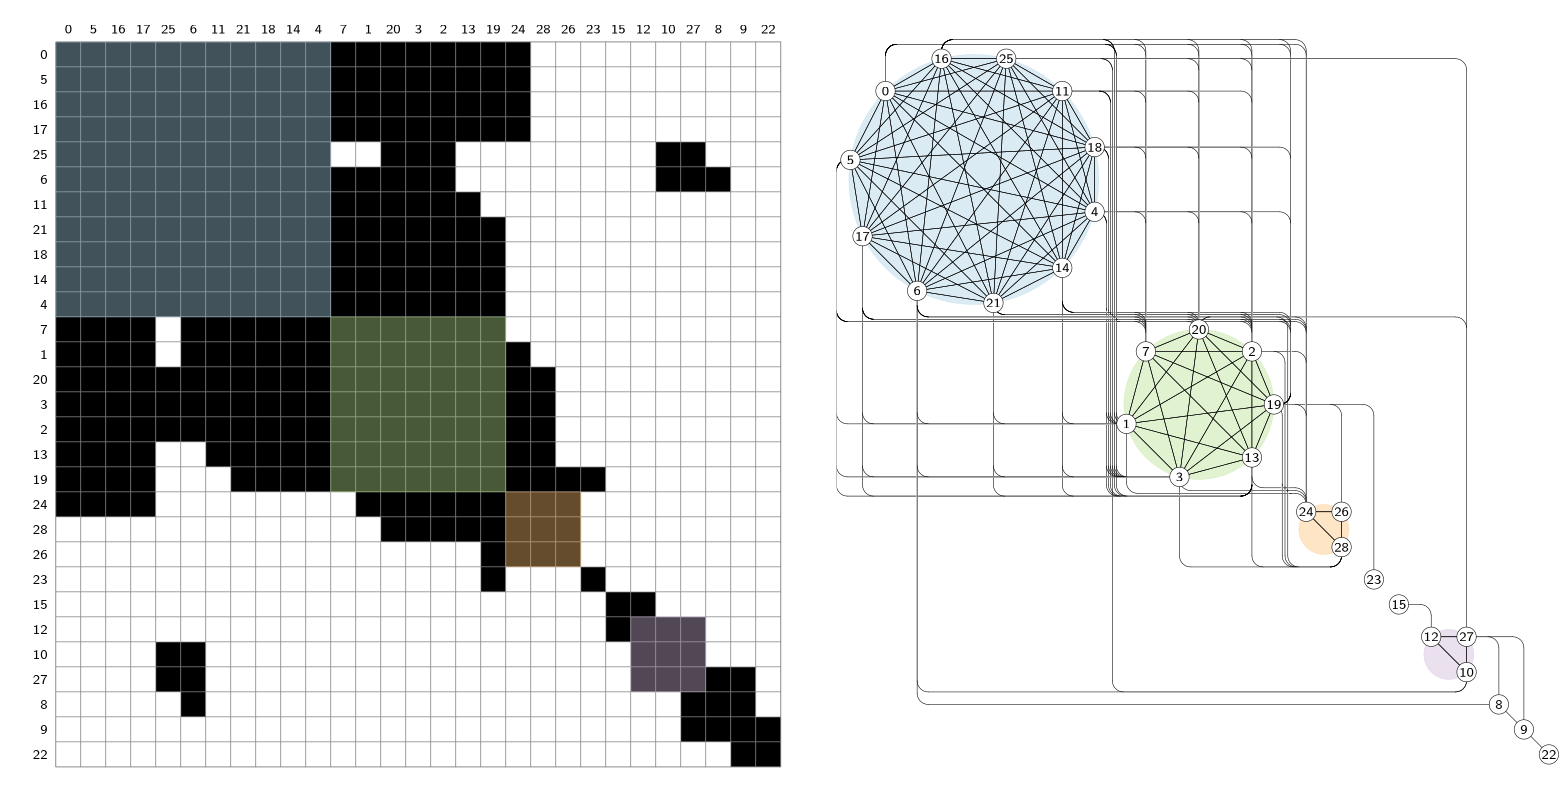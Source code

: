 <?xml version="1.0"?>
<!DOCTYPE ipe SYSTEM "ipe.dtd">
<ipe version="70010" creator="Ipe 7.0.10">
<info created="D:20100909134504" modified="D:20100909150018"/>
<ipestyle name="GeometryCoreExport">
<layout paper="595.0 842.0" origin="0 0" frame="595.0 842.0"/>
<preamble>\renewcommand\familydefault{\sfdefault}</preamble>
<color name="pink" value="1.0 0.7529412 0.7921569"/>
<color name="navy" value="0.0 0.0 0.5019608"/>
<color name="darkgreen" value="0.0 0.3882353 0.0"/>
<color name="yellow" value="1.0 1.0 0.0"/>
<color name="turquoise" value="0.2509804 0.8745098 0.8156863"/>
<color name="CB light green" value="0.69803923 0.8745098 0.5411765"/>
<color name="CB dark red" value="0.8901961 0.101960786 0.10980392"/>
<color name="CB light purple" value="0.7921569 0.69803923 0.8392157"/>
<color name="red" value="1.0 0.0 0.0"/>
<color name="gold" value="1.0 0.8392157 0.0"/>
<color name="gray" value="0.7411765 0.7411765 0.7411765"/>
<color name="darkcyan" value="0.0 0.5411765 0.5411765"/>
<color name="lightblue" value="0.6745098 0.84313726 0.9019608"/>
<color name="white" value="1.0 1.0 1.0"/>
<color name="darkgray" value="0.6627451 0.6627451 0.6627451"/>
<color name="darkorange" value="1.0 0.54509807 0.0"/>
<color name="darkmagenta" value="0.5411765 0.0 0.5411765"/>
<color name="CB light orange" value="0.99215686 0.7490196 0.43529412"/>
<color name="darkblue" value="0.0 0.0 0.5411765"/>
<color name="lightcyan" value="0.8745098 1.0 1.0"/>
<color name="lightgray" value="0.8235294 0.8235294 0.8235294"/>
<color name="green" value="0.0 1.0 0.0"/>
<color name="lightyellow" value="1.0 1.0 0.8745098"/>
<color name="violet" value="0.92941177 0.50980395 0.92941177"/>
<color name="black" value="0.0 0.0 0.0"/>
<color name="brown" value="0.6431373 0.16470589 0.16470589"/>
<color name="lightgreen" value="0.5647059 0.92941177 0.5647059"/>
<color name="CB light red" value="0.9843137 0.6039216 0.6"/>
<color name="orange" value="1.0 0.6431373 0.0"/>
<color name="CB dark purple" value="0.41568628 0.23921569 0.6039216"/>
<color name="CB dark green" value="0.2 0.627451 0.17254902"/>
<color name="blue" value="0.0 0.0 1.0"/>
<color name="darkred" value="0.5411765 0.0 0.0"/>
<color name="seagreen" value="0.1764706 0.5411765 0.3372549"/>
<color name="purple" value="0.62352943 0.12156863 0.9372549"/>
<color name="CB dark orange" value="1.0 0.49803922 0.0"/>
<color name="CB light blue" value="0.6509804 0.80784315 0.8901961"/>
<color name="CB dark blue" value="0.12156863 0.47058824 0.7058824"/>
<symbolsize name="small" value="2.0"/>
<symbolsize name="normal" value="3.0"/>
<symbolsize name="large" value="5.0"/>
<symbolsize name="tiny" value="1.1"/>
<pen name="normal" value="0.4"/>
<pen name="fat" value="1.2"/>
<pen name="heavier" value="0.8"/>
<pen name="ultrafat" value="2.0"/>
<dashstyle name="dashed" value="[4.0] 0"/>
<dashstyle name="W dot heavier" value="[0.01 1.6] 0"/>
<dashstyle name="W dot fat" value="[0.01 2.4] 0"/>
<dashstyle name="W dot normal" value="[0.01 0.8] 0"/>
<dashstyle name="dash dot dotted" value="[4.0 2.0 1.0 2.0 1.0 2.0] 0"/>
<dashstyle name="W dashed normal" value="[1.0 1.7] 0"/>
<dashstyle name="W dashed heavier" value="[2.0 3.0] 0"/>
<dashstyle name="W dashed ultrafat" value="[5.0 8.5] 0"/>
<dashstyle name="dash dotted" value="[4.0 2.0 1.0 2.0] 0"/>
<dashstyle name="W dot ultrafat" value="[0.01 4.0] 0"/>
<dashstyle name="dotted" value="[1.0 3.0] 0"/>
<dashstyle name="W dashed fat" value="[3.0 5.1] 0"/>
<opacity name="25%" value="0.25"/>
<opacity name="opaque" value="1.0"/>
<opacity name="100%" value="1.0"/>
<opacity name="10%" value="0.1"/>
<opacity name="20%" value="0.2"/>
<opacity name="30%" value="0.3"/>
<opacity name="40%" value="0.4"/>
<opacity name="50%" value="0.5"/>
<opacity name="60%" value="0.6"/>
<opacity name="70%" value="0.75"/>
<opacity name="80%" value="0.8"/>
<opacity name="90%" value="0.9"/>
</ipestyle>
<page>
<layer name="default"/>
<view layers="default" active="default"/>
<text type="label" transformations="affine" pos="0 0" size="5.0" stroke="black" valign="baseline" halign="center" matrix="1.0 0.0 0.0 1.0 24.5 284.0" layer="default">0</text>
<text type="label" transformations="affine" pos="0 0" size="5.0" stroke="black" valign="baseline" halign="center" matrix="1.0 0.0 0.0 1.0 33.5 284.0">5</text>
<text type="label" transformations="affine" pos="0 0" size="5.0" stroke="black" valign="baseline" halign="center" matrix="1.0 0.0 0.0 1.0 42.5 284.0">16</text>
<text type="label" transformations="affine" pos="0 0" size="5.0" stroke="black" valign="baseline" halign="center" matrix="1.0 0.0 0.0 1.0 51.5 284.0">17</text>
<text type="label" transformations="affine" pos="0 0" size="5.0" stroke="black" valign="baseline" halign="center" matrix="1.0 0.0 0.0 1.0 60.5 284.0">25</text>
<text type="label" transformations="affine" pos="0 0" size="5.0" stroke="black" valign="baseline" halign="center" matrix="1.0 0.0 0.0 1.0 69.5 284.0">6</text>
<text type="label" transformations="affine" pos="0 0" size="5.0" stroke="black" valign="baseline" halign="center" matrix="1.0 0.0 0.0 1.0 78.5 284.0">11</text>
<text type="label" transformations="affine" pos="0 0" size="5.0" stroke="black" valign="baseline" halign="center" matrix="1.0 0.0 0.0 1.0 87.5 284.0">21</text>
<text type="label" transformations="affine" pos="0 0" size="5.0" stroke="black" valign="baseline" halign="center" matrix="1.0 0.0 0.0 1.0 96.5 284.0">18</text>
<text type="label" transformations="affine" pos="0 0" size="5.0" stroke="black" valign="baseline" halign="center" matrix="1.0 0.0 0.0 1.0 105.5 284.0">14</text>
<text type="label" transformations="affine" pos="0 0" size="5.0" stroke="black" valign="baseline" halign="center" matrix="1.0 0.0 0.0 1.0 114.5 284.0">4</text>
<text type="label" transformations="affine" pos="0 0" size="5.0" stroke="black" valign="baseline" halign="center" matrix="1.0 0.0 0.0 1.0 123.5 284.0">7</text>
<text type="label" transformations="affine" pos="0 0" size="5.0" stroke="black" valign="baseline" halign="center" matrix="1.0 0.0 0.0 1.0 132.5 284.0">1</text>
<text type="label" transformations="affine" pos="0 0" size="5.0" stroke="black" valign="baseline" halign="center" matrix="1.0 0.0 0.0 1.0 141.5 284.0">20</text>
<text type="label" transformations="affine" pos="0 0" size="5.0" stroke="black" valign="baseline" halign="center" matrix="1.0 0.0 0.0 1.0 150.5 284.0">3</text>
<text type="label" transformations="affine" pos="0 0" size="5.0" stroke="black" valign="baseline" halign="center" matrix="1.0 0.0 0.0 1.0 159.5 284.0">2</text>
<text type="label" transformations="affine" pos="0 0" size="5.0" stroke="black" valign="baseline" halign="center" matrix="1.0 0.0 0.0 1.0 168.5 284.0">13</text>
<text type="label" transformations="affine" pos="0 0" size="5.0" stroke="black" valign="baseline" halign="center" matrix="1.0 0.0 0.0 1.0 177.5 284.0">19</text>
<text type="label" transformations="affine" pos="0 0" size="5.0" stroke="black" valign="baseline" halign="center" matrix="1.0 0.0 0.0 1.0 186.5 284.0">24</text>
<text type="label" transformations="affine" pos="0 0" size="5.0" stroke="black" valign="baseline" halign="center" matrix="1.0 0.0 0.0 1.0 195.5 284.0">28</text>
<text type="label" transformations="affine" pos="0 0" size="5.0" stroke="black" valign="baseline" halign="center" matrix="1.0 0.0 0.0 1.0 204.5 284.0">26</text>
<text type="label" transformations="affine" pos="0 0" size="5.0" stroke="black" valign="baseline" halign="center" matrix="1.0 0.0 0.0 1.0 213.5 284.0">23</text>
<text type="label" transformations="affine" pos="0 0" size="5.0" stroke="black" valign="baseline" halign="center" matrix="1.0 0.0 0.0 1.0 222.5 284.0">15</text>
<text type="label" transformations="affine" pos="0 0" size="5.0" stroke="black" valign="baseline" halign="center" matrix="1.0 0.0 0.0 1.0 231.5 284.0">12</text>
<text type="label" transformations="affine" pos="0 0" size="5.0" stroke="black" valign="baseline" halign="center" matrix="1.0 0.0 0.0 1.0 240.5 284.0">10</text>
<text type="label" transformations="affine" pos="0 0" size="5.0" stroke="black" valign="baseline" halign="center" matrix="1.0 0.0 0.0 1.0 249.5 284.0">27</text>
<text type="label" transformations="affine" pos="0 0" size="5.0" stroke="black" valign="baseline" halign="center" matrix="1.0 0.0 0.0 1.0 258.5 284.0">8</text>
<text type="label" transformations="affine" pos="0 0" size="5.0" stroke="black" valign="baseline" halign="center" matrix="1.0 0.0 0.0 1.0 267.5 284.0">9</text>
<text type="label" transformations="affine" pos="0 0" size="5.0" stroke="black" valign="baseline" halign="center" matrix="1.0 0.0 0.0 1.0 276.5 284.0">22</text>
<text type="label" transformations="affine" pos="0 0" size="5.0" stroke="black" valign="center" halign="right" matrix="1.0 0.0 0.0 1.0 17.0 276.5"> 0</text>
<text type="label" transformations="affine" pos="0 0" size="5.0" stroke="black" valign="center" halign="right" matrix="1.0 0.0 0.0 1.0 17.0 267.5"> 5</text>
<text type="label" transformations="affine" pos="0 0" size="5.0" stroke="black" valign="center" halign="right" matrix="1.0 0.0 0.0 1.0 17.0 258.5"> 16</text>
<text type="label" transformations="affine" pos="0 0" size="5.0" stroke="black" valign="center" halign="right" matrix="1.0 0.0 0.0 1.0 17.0 249.50000000000003"> 17</text>
<text type="label" transformations="affine" pos="0 0" size="5.0" stroke="black" valign="center" halign="right" matrix="1.0 0.0 0.0 1.0 17.0 240.50000000000003"> 25</text>
<text type="label" transformations="affine" pos="0 0" size="5.0" stroke="black" valign="center" halign="right" matrix="1.0 0.0 0.0 1.0 17.0 231.50000000000003"> 6</text>
<text type="label" transformations="affine" pos="0 0" size="5.0" stroke="black" valign="center" halign="right" matrix="1.0 0.0 0.0 1.0 17.0 222.50000000000003"> 11</text>
<text type="label" transformations="affine" pos="0 0" size="5.0" stroke="black" valign="center" halign="right" matrix="1.0 0.0 0.0 1.0 17.0 213.50000000000003"> 21</text>
<text type="label" transformations="affine" pos="0 0" size="5.0" stroke="black" valign="center" halign="right" matrix="1.0 0.0 0.0 1.0 17.0 204.50000000000003"> 18</text>
<text type="label" transformations="affine" pos="0 0" size="5.0" stroke="black" valign="center" halign="right" matrix="1.0 0.0 0.0 1.0 17.0 195.50000000000003"> 14</text>
<text type="label" transformations="affine" pos="0 0" size="5.0" stroke="black" valign="center" halign="right" matrix="1.0 0.0 0.0 1.0 17.0 186.50000000000003"> 4</text>
<text type="label" transformations="affine" pos="0 0" size="5.0" stroke="black" valign="center" halign="right" matrix="1.0 0.0 0.0 1.0 17.0 177.50000000000003"> 7</text>
<text type="label" transformations="affine" pos="0 0" size="5.0" stroke="black" valign="center" halign="right" matrix="1.0 0.0 0.0 1.0 17.0 168.50000000000003"> 1</text>
<text type="label" transformations="affine" pos="0 0" size="5.0" stroke="black" valign="center" halign="right" matrix="1.0 0.0 0.0 1.0 17.0 159.50000000000003"> 20</text>
<text type="label" transformations="affine" pos="0 0" size="5.0" stroke="black" valign="center" halign="right" matrix="1.0 0.0 0.0 1.0 17.0 150.50000000000003"> 3</text>
<text type="label" transformations="affine" pos="0 0" size="5.0" stroke="black" valign="center" halign="right" matrix="1.0 0.0 0.0 1.0 17.0 141.50000000000003"> 2</text>
<text type="label" transformations="affine" pos="0 0" size="5.0" stroke="black" valign="center" halign="right" matrix="1.0 0.0 0.0 1.0 17.0 132.50000000000003"> 13</text>
<text type="label" transformations="affine" pos="0 0" size="5.0" stroke="black" valign="center" halign="right" matrix="1.0 0.0 0.0 1.0 17.0 123.50000000000003"> 19</text>
<text type="label" transformations="affine" pos="0 0" size="5.0" stroke="black" valign="center" halign="right" matrix="1.0 0.0 0.0 1.0 17.0 114.50000000000003"> 24</text>
<text type="label" transformations="affine" pos="0 0" size="5.0" stroke="black" valign="center" halign="right" matrix="1.0 0.0 0.0 1.0 17.0 105.50000000000003"> 28</text>
<text type="label" transformations="affine" pos="0 0" size="5.0" stroke="black" valign="center" halign="right" matrix="1.0 0.0 0.0 1.0 17.0 96.50000000000003"> 26</text>
<text type="label" transformations="affine" pos="0 0" size="5.0" stroke="black" valign="center" halign="right" matrix="1.0 0.0 0.0 1.0 17.0 87.50000000000003"> 23</text>
<text type="label" transformations="affine" pos="0 0" size="5.0" stroke="black" valign="center" halign="right" matrix="1.0 0.0 0.0 1.0 17.0 78.50000000000003"> 15</text>
<text type="label" transformations="affine" pos="0 0" size="5.0" stroke="black" valign="center" halign="right" matrix="1.0 0.0 0.0 1.0 17.0 69.50000000000003"> 12</text>
<text type="label" transformations="affine" pos="0 0" size="5.0" stroke="black" valign="center" halign="right" matrix="1.0 0.0 0.0 1.0 17.0 60.50000000000003"> 10</text>
<text type="label" transformations="affine" pos="0 0" size="5.0" stroke="black" valign="center" halign="right" matrix="1.0 0.0 0.0 1.0 17.0 51.50000000000003"> 27</text>
<text type="label" transformations="affine" pos="0 0" size="5.0" stroke="black" valign="center" halign="right" matrix="1.0 0.0 0.0 1.0 17.0 42.50000000000003"> 8</text>
<text type="label" transformations="affine" pos="0 0" size="5.0" stroke="black" valign="center" halign="right" matrix="1.0 0.0 0.0 1.0 17.0 33.50000000000003"> 9</text>
<text type="label" transformations="affine" pos="0 0" size="5.0" stroke="black" valign="center" halign="right" matrix="1.0 0.0 0.0 1.0 17.0 24.50000000000003"> 22</text>
<path cap="1" matrix="1.0 0.0 0.0 1.0 -0.0 2.8421709430404007E-14" stroke="0.5019608 0.5019608 0.5019608" fill="black" pen="0.2">
20.0 272.0 m
29.0 272.0 l
29.0 281.0 l
20.0 281.0 l
h
</path>
<path cap="1" matrix="1.0 0.0 0.0 1.0 -0.0 2.8421709430404007E-14" stroke="0.5019608 0.5019608 0.5019608" fill="black" pen="0.2">
20.0 263.0 m
29.0 263.0 l
29.0 272.0 l
20.0 272.0 l
h
</path>
<path cap="1" matrix="1.0 0.0 0.0 1.0 -0.0 2.8421709430404007E-14" stroke="0.5019608 0.5019608 0.5019608" fill="black" pen="0.2">
20.0 254.0 m
29.0 254.0 l
29.0 263.0 l
20.0 263.0 l
h
</path>
<path cap="1" matrix="1.0 0.0 0.0 1.0 -0.0 2.8421709430404007E-14" stroke="0.5019608 0.5019608 0.5019608" fill="black" pen="0.2">
20.0 245.0 m
29.0 245.0 l
29.0 254.0 l
20.0 254.0 l
h
</path>
<path cap="1" matrix="1.0 0.0 0.0 1.0 -0.0 2.8421709430404007E-14" stroke="0.5019608 0.5019608 0.5019608" fill="black" pen="0.2">
20.0 236.0 m
29.0 236.0 l
29.0 245.0 l
20.0 245.0 l
h
</path>
<path cap="1" matrix="1.0 0.0 0.0 1.0 -0.0 2.8421709430404007E-14" stroke="0.5019608 0.5019608 0.5019608" fill="black" pen="0.2">
20.0 227.0 m
29.0 227.0 l
29.0 236.0 l
20.0 236.0 l
h
</path>
<path cap="1" matrix="1.0 0.0 0.0 1.0 -0.0 2.8421709430404007E-14" stroke="0.5019608 0.5019608 0.5019608" fill="black" pen="0.2">
20.0 218.0 m
29.0 218.0 l
29.0 227.0 l
20.0 227.0 l
h
</path>
<path cap="1" matrix="1.0 0.0 0.0 1.0 -0.0 2.8421709430404007E-14" stroke="0.5019608 0.5019608 0.5019608" fill="black" pen="0.2">
20.0 209.0 m
29.0 209.0 l
29.0 218.0 l
20.0 218.0 l
h
</path>
<path cap="1" matrix="1.0 0.0 0.0 1.0 -0.0 2.8421709430404007E-14" stroke="0.5019608 0.5019608 0.5019608" fill="black" pen="0.2">
20.0 200.0 m
29.0 200.0 l
29.0 209.0 l
20.0 209.0 l
h
</path>
<path cap="1" matrix="1.0 0.0 0.0 1.0 -0.0 2.8421709430404007E-14" stroke="0.5019608 0.5019608 0.5019608" fill="black" pen="0.2">
20.0 191.0 m
29.0 191.0 l
29.0 200.0 l
20.0 200.0 l
h
</path>
<path cap="1" matrix="1.0 0.0 0.0 1.0 -0.0 2.8421709430404007E-14" stroke="0.5019608 0.5019608 0.5019608" fill="black" pen="0.2">
20.0 182.0 m
29.0 182.0 l
29.0 191.0 l
20.0 191.0 l
h
</path>
<path cap="1" matrix="1.0 0.0 0.0 1.0 -0.0 2.8421709430404007E-14" stroke="0.5019608 0.5019608 0.5019608" fill="black" pen="0.2">
20.0 173.0 m
29.0 173.0 l
29.0 182.0 l
20.0 182.0 l
h
</path>
<path cap="1" matrix="1.0 0.0 0.0 1.0 -0.0 2.8421709430404007E-14" stroke="0.5019608 0.5019608 0.5019608" fill="black" pen="0.2">
20.0 164.0 m
29.0 164.0 l
29.0 173.0 l
20.0 173.0 l
h
</path>
<path cap="1" matrix="1.0 0.0 0.0 1.0 -0.0 2.8421709430404007E-14" stroke="0.5019608 0.5019608 0.5019608" fill="black" pen="0.2">
20.0 155.0 m
29.0 155.0 l
29.0 164.0 l
20.0 164.0 l
h
</path>
<path cap="1" matrix="1.0 0.0 0.0 1.0 -0.0 2.8421709430404007E-14" stroke="0.5019608 0.5019608 0.5019608" fill="black" pen="0.2">
20.0 146.0 m
29.0 146.0 l
29.0 155.0 l
20.0 155.0 l
h
</path>
<path cap="1" matrix="1.0 0.0 0.0 1.0 -0.0 2.8421709430404007E-14" stroke="0.5019608 0.5019608 0.5019608" fill="black" pen="0.2">
20.0 137.0 m
29.0 137.0 l
29.0 146.0 l
20.0 146.0 l
h
</path>
<path cap="1" matrix="1.0 0.0 0.0 1.0 -0.0 2.8421709430404007E-14" stroke="0.5019608 0.5019608 0.5019608" fill="black" pen="0.2">
20.0 128.0 m
29.0 128.0 l
29.0 137.0 l
20.0 137.0 l
h
</path>
<path cap="1" matrix="1.0 0.0 0.0 1.0 -0.0 2.8421709430404007E-14" stroke="0.5019608 0.5019608 0.5019608" fill="black" pen="0.2">
20.0 119.0 m
29.0 119.0 l
29.0 128.0 l
20.0 128.0 l
h
</path>
<path cap="1" matrix="1.0 0.0 0.0 1.0 -0.0 2.8421709430404007E-14" stroke="0.5019608 0.5019608 0.5019608" fill="black" pen="0.2">
20.0 110.0 m
29.0 110.0 l
29.0 119.0 l
20.0 119.0 l
h
</path>
<path cap="1" matrix="1.0 0.0 0.0 1.0 -0.0 2.8421709430404007E-14" stroke="0.5019608 0.5019608 0.5019608" fill="black" pen="0.2">
29.0 272.0 m
38.0 272.0 l
38.0 281.0 l
29.0 281.0 l
h
</path>
<path cap="1" matrix="1.0 0.0 0.0 1.0 -0.0 2.8421709430404007E-14" stroke="0.5019608 0.5019608 0.5019608" fill="black" pen="0.2">
29.0 263.0 m
38.0 263.0 l
38.0 272.0 l
29.0 272.0 l
h
</path>
<path cap="1" matrix="1.0 0.0 0.0 1.0 -0.0 2.8421709430404007E-14" stroke="0.5019608 0.5019608 0.5019608" fill="black" pen="0.2">
29.0 254.0 m
38.0 254.0 l
38.0 263.0 l
29.0 263.0 l
h
</path>
<path cap="1" matrix="1.0 0.0 0.0 1.0 -0.0 2.8421709430404007E-14" stroke="0.5019608 0.5019608 0.5019608" fill="black" pen="0.2">
29.0 245.0 m
38.0 245.0 l
38.0 254.0 l
29.0 254.0 l
h
</path>
<path cap="1" matrix="1.0 0.0 0.0 1.0 -0.0 2.8421709430404007E-14" stroke="0.5019608 0.5019608 0.5019608" fill="black" pen="0.2">
29.0 236.0 m
38.0 236.0 l
38.0 245.0 l
29.0 245.0 l
h
</path>
<path cap="1" matrix="1.0 0.0 0.0 1.0 -0.0 2.8421709430404007E-14" stroke="0.5019608 0.5019608 0.5019608" fill="black" pen="0.2">
29.0 227.0 m
38.0 227.0 l
38.0 236.0 l
29.0 236.0 l
h
</path>
<path cap="1" matrix="1.0 0.0 0.0 1.0 -0.0 2.8421709430404007E-14" stroke="0.5019608 0.5019608 0.5019608" fill="black" pen="0.2">
29.0 218.0 m
38.0 218.0 l
38.0 227.0 l
29.0 227.0 l
h
</path>
<path cap="1" matrix="1.0 0.0 0.0 1.0 -0.0 2.8421709430404007E-14" stroke="0.5019608 0.5019608 0.5019608" fill="black" pen="0.2">
29.0 209.0 m
38.0 209.0 l
38.0 218.0 l
29.0 218.0 l
h
</path>
<path cap="1" matrix="1.0 0.0 0.0 1.0 -0.0 2.8421709430404007E-14" stroke="0.5019608 0.5019608 0.5019608" fill="black" pen="0.2">
29.0 200.0 m
38.0 200.0 l
38.0 209.0 l
29.0 209.0 l
h
</path>
<path cap="1" matrix="1.0 0.0 0.0 1.0 -0.0 2.8421709430404007E-14" stroke="0.5019608 0.5019608 0.5019608" fill="black" pen="0.2">
29.0 191.0 m
38.0 191.0 l
38.0 200.0 l
29.0 200.0 l
h
</path>
<path cap="1" matrix="1.0 0.0 0.0 1.0 -0.0 2.8421709430404007E-14" stroke="0.5019608 0.5019608 0.5019608" fill="black" pen="0.2">
29.0 182.0 m
38.0 182.0 l
38.0 191.0 l
29.0 191.0 l
h
</path>
<path cap="1" matrix="1.0 0.0 0.0 1.0 -0.0 2.8421709430404007E-14" stroke="0.5019608 0.5019608 0.5019608" fill="black" pen="0.2">
29.0 173.0 m
38.0 173.0 l
38.0 182.0 l
29.0 182.0 l
h
</path>
<path cap="1" matrix="1.0 0.0 0.0 1.0 -0.0 2.8421709430404007E-14" stroke="0.5019608 0.5019608 0.5019608" fill="black" pen="0.2">
29.0 164.0 m
38.0 164.0 l
38.0 173.0 l
29.0 173.0 l
h
</path>
<path cap="1" matrix="1.0 0.0 0.0 1.0 -0.0 2.8421709430404007E-14" stroke="0.5019608 0.5019608 0.5019608" fill="black" pen="0.2">
29.0 155.0 m
38.0 155.0 l
38.0 164.0 l
29.0 164.0 l
h
</path>
<path cap="1" matrix="1.0 0.0 0.0 1.0 -0.0 2.8421709430404007E-14" stroke="0.5019608 0.5019608 0.5019608" fill="black" pen="0.2">
29.0 146.0 m
38.0 146.0 l
38.0 155.0 l
29.0 155.0 l
h
</path>
<path cap="1" matrix="1.0 0.0 0.0 1.0 -0.0 2.8421709430404007E-14" stroke="0.5019608 0.5019608 0.5019608" fill="black" pen="0.2">
29.0 137.0 m
38.0 137.0 l
38.0 146.0 l
29.0 146.0 l
h
</path>
<path cap="1" matrix="1.0 0.0 0.0 1.0 -0.0 2.8421709430404007E-14" stroke="0.5019608 0.5019608 0.5019608" fill="black" pen="0.2">
29.0 128.0 m
38.0 128.0 l
38.0 137.0 l
29.0 137.0 l
h
</path>
<path cap="1" matrix="1.0 0.0 0.0 1.0 -0.0 2.8421709430404007E-14" stroke="0.5019608 0.5019608 0.5019608" fill="black" pen="0.2">
29.0 119.0 m
38.0 119.0 l
38.0 128.0 l
29.0 128.0 l
h
</path>
<path cap="1" matrix="1.0 0.0 0.0 1.0 -0.0 2.8421709430404007E-14" stroke="0.5019608 0.5019608 0.5019608" fill="black" pen="0.2">
29.0 110.0 m
38.0 110.0 l
38.0 119.0 l
29.0 119.0 l
h
</path>
<path cap="1" matrix="1.0 0.0 0.0 1.0 -0.0 2.8421709430404007E-14" stroke="0.5019608 0.5019608 0.5019608" fill="black" pen="0.2">
38.0 272.0 m
47.0 272.0 l
47.0 281.0 l
38.0 281.0 l
h
</path>
<path cap="1" matrix="1.0 0.0 0.0 1.0 -0.0 2.8421709430404007E-14" stroke="0.5019608 0.5019608 0.5019608" fill="black" pen="0.2">
38.0 263.0 m
47.0 263.0 l
47.0 272.0 l
38.0 272.0 l
h
</path>
<path cap="1" matrix="1.0 0.0 0.0 1.0 -0.0 2.8421709430404007E-14" stroke="0.5019608 0.5019608 0.5019608" fill="black" pen="0.2">
38.0 254.0 m
47.0 254.0 l
47.0 263.0 l
38.0 263.0 l
h
</path>
<path cap="1" matrix="1.0 0.0 0.0 1.0 -0.0 2.8421709430404007E-14" stroke="0.5019608 0.5019608 0.5019608" fill="black" pen="0.2">
38.0 245.0 m
47.0 245.0 l
47.0 254.0 l
38.0 254.0 l
h
</path>
<path cap="1" matrix="1.0 0.0 0.0 1.0 -0.0 2.8421709430404007E-14" stroke="0.5019608 0.5019608 0.5019608" fill="black" pen="0.2">
38.0 236.0 m
47.0 236.0 l
47.0 245.0 l
38.0 245.0 l
h
</path>
<path cap="1" matrix="1.0 0.0 0.0 1.0 -0.0 2.8421709430404007E-14" stroke="0.5019608 0.5019608 0.5019608" fill="black" pen="0.2">
38.0 227.0 m
47.0 227.0 l
47.0 236.0 l
38.0 236.0 l
h
</path>
<path cap="1" matrix="1.0 0.0 0.0 1.0 -0.0 2.8421709430404007E-14" stroke="0.5019608 0.5019608 0.5019608" fill="black" pen="0.2">
38.0 218.0 m
47.0 218.0 l
47.0 227.0 l
38.0 227.0 l
h
</path>
<path cap="1" matrix="1.0 0.0 0.0 1.0 -0.0 2.8421709430404007E-14" stroke="0.5019608 0.5019608 0.5019608" fill="black" pen="0.2">
38.0 209.0 m
47.0 209.0 l
47.0 218.0 l
38.0 218.0 l
h
</path>
<path cap="1" matrix="1.0 0.0 0.0 1.0 -0.0 2.8421709430404007E-14" stroke="0.5019608 0.5019608 0.5019608" fill="black" pen="0.2">
38.0 200.0 m
47.0 200.0 l
47.0 209.0 l
38.0 209.0 l
h
</path>
<path cap="1" matrix="1.0 0.0 0.0 1.0 -0.0 2.8421709430404007E-14" stroke="0.5019608 0.5019608 0.5019608" fill="black" pen="0.2">
38.0 191.0 m
47.0 191.0 l
47.0 200.0 l
38.0 200.0 l
h
</path>
<path cap="1" matrix="1.0 0.0 0.0 1.0 -0.0 2.8421709430404007E-14" stroke="0.5019608 0.5019608 0.5019608" fill="black" pen="0.2">
38.0 182.0 m
47.0 182.0 l
47.0 191.0 l
38.0 191.0 l
h
</path>
<path cap="1" matrix="1.0 0.0 0.0 1.0 -0.0 2.8421709430404007E-14" stroke="0.5019608 0.5019608 0.5019608" fill="black" pen="0.2">
38.0 173.0 m
47.0 173.0 l
47.0 182.0 l
38.0 182.0 l
h
</path>
<path cap="1" matrix="1.0 0.0 0.0 1.0 -0.0 2.8421709430404007E-14" stroke="0.5019608 0.5019608 0.5019608" fill="black" pen="0.2">
38.0 164.0 m
47.0 164.0 l
47.0 173.0 l
38.0 173.0 l
h
</path>
<path cap="1" matrix="1.0 0.0 0.0 1.0 -0.0 2.8421709430404007E-14" stroke="0.5019608 0.5019608 0.5019608" fill="black" pen="0.2">
38.0 155.0 m
47.0 155.0 l
47.0 164.0 l
38.0 164.0 l
h
</path>
<path cap="1" matrix="1.0 0.0 0.0 1.0 -0.0 2.8421709430404007E-14" stroke="0.5019608 0.5019608 0.5019608" fill="black" pen="0.2">
38.0 146.0 m
47.0 146.0 l
47.0 155.0 l
38.0 155.0 l
h
</path>
<path cap="1" matrix="1.0 0.0 0.0 1.0 -0.0 2.8421709430404007E-14" stroke="0.5019608 0.5019608 0.5019608" fill="black" pen="0.2">
38.0 137.0 m
47.0 137.0 l
47.0 146.0 l
38.0 146.0 l
h
</path>
<path cap="1" matrix="1.0 0.0 0.0 1.0 -0.0 2.8421709430404007E-14" stroke="0.5019608 0.5019608 0.5019608" fill="black" pen="0.2">
38.0 128.0 m
47.0 128.0 l
47.0 137.0 l
38.0 137.0 l
h
</path>
<path cap="1" matrix="1.0 0.0 0.0 1.0 -0.0 2.8421709430404007E-14" stroke="0.5019608 0.5019608 0.5019608" fill="black" pen="0.2">
38.0 119.0 m
47.0 119.0 l
47.0 128.0 l
38.0 128.0 l
h
</path>
<path cap="1" matrix="1.0 0.0 0.0 1.0 -0.0 2.8421709430404007E-14" stroke="0.5019608 0.5019608 0.5019608" fill="black" pen="0.2">
38.0 110.0 m
47.0 110.0 l
47.0 119.0 l
38.0 119.0 l
h
</path>
<path cap="1" matrix="1.0 0.0 0.0 1.0 -0.0 2.8421709430404007E-14" stroke="0.5019608 0.5019608 0.5019608" fill="black" pen="0.2">
47.0 272.0 m
56.0 272.0 l
56.0 281.0 l
47.0 281.0 l
h
</path>
<path cap="1" matrix="1.0 0.0 0.0 1.0 -0.0 2.8421709430404007E-14" stroke="0.5019608 0.5019608 0.5019608" fill="black" pen="0.2">
47.0 263.0 m
56.0 263.0 l
56.0 272.0 l
47.0 272.0 l
h
</path>
<path cap="1" matrix="1.0 0.0 0.0 1.0 -0.0 2.8421709430404007E-14" stroke="0.5019608 0.5019608 0.5019608" fill="black" pen="0.2">
47.0 254.0 m
56.0 254.0 l
56.0 263.0 l
47.0 263.0 l
h
</path>
<path cap="1" matrix="1.0 0.0 0.0 1.0 -0.0 2.8421709430404007E-14" stroke="0.5019608 0.5019608 0.5019608" fill="black" pen="0.2">
47.0 245.0 m
56.0 245.0 l
56.0 254.0 l
47.0 254.0 l
h
</path>
<path cap="1" matrix="1.0 0.0 0.0 1.0 -0.0 2.8421709430404007E-14" stroke="0.5019608 0.5019608 0.5019608" fill="black" pen="0.2">
47.0 236.0 m
56.0 236.0 l
56.0 245.0 l
47.0 245.0 l
h
</path>
<path cap="1" matrix="1.0 0.0 0.0 1.0 -0.0 2.8421709430404007E-14" stroke="0.5019608 0.5019608 0.5019608" fill="black" pen="0.2">
47.0 227.0 m
56.0 227.0 l
56.0 236.0 l
47.0 236.0 l
h
</path>
<path cap="1" matrix="1.0 0.0 0.0 1.0 -0.0 2.8421709430404007E-14" stroke="0.5019608 0.5019608 0.5019608" fill="black" pen="0.2">
47.0 218.0 m
56.0 218.0 l
56.0 227.0 l
47.0 227.0 l
h
</path>
<path cap="1" matrix="1.0 0.0 0.0 1.0 -0.0 2.8421709430404007E-14" stroke="0.5019608 0.5019608 0.5019608" fill="black" pen="0.2">
47.0 209.0 m
56.0 209.0 l
56.0 218.0 l
47.0 218.0 l
h
</path>
<path cap="1" matrix="1.0 0.0 0.0 1.0 -0.0 2.8421709430404007E-14" stroke="0.5019608 0.5019608 0.5019608" fill="black" pen="0.2">
47.0 200.0 m
56.0 200.0 l
56.0 209.0 l
47.0 209.0 l
h
</path>
<path cap="1" matrix="1.0 0.0 0.0 1.0 -0.0 2.8421709430404007E-14" stroke="0.5019608 0.5019608 0.5019608" fill="black" pen="0.2">
47.0 191.0 m
56.0 191.0 l
56.0 200.0 l
47.0 200.0 l
h
</path>
<path cap="1" matrix="1.0 0.0 0.0 1.0 -0.0 2.8421709430404007E-14" stroke="0.5019608 0.5019608 0.5019608" fill="black" pen="0.2">
47.0 182.0 m
56.0 182.0 l
56.0 191.0 l
47.0 191.0 l
h
</path>
<path cap="1" matrix="1.0 0.0 0.0 1.0 -0.0 2.8421709430404007E-14" stroke="0.5019608 0.5019608 0.5019608" fill="black" pen="0.2">
47.0 173.0 m
56.0 173.0 l
56.0 182.0 l
47.0 182.0 l
h
</path>
<path cap="1" matrix="1.0 0.0 0.0 1.0 -0.0 2.8421709430404007E-14" stroke="0.5019608 0.5019608 0.5019608" fill="black" pen="0.2">
47.0 164.0 m
56.0 164.0 l
56.0 173.0 l
47.0 173.0 l
h
</path>
<path cap="1" matrix="1.0 0.0 0.0 1.0 -0.0 2.8421709430404007E-14" stroke="0.5019608 0.5019608 0.5019608" fill="black" pen="0.2">
47.0 155.0 m
56.0 155.0 l
56.0 164.0 l
47.0 164.0 l
h
</path>
<path cap="1" matrix="1.0 0.0 0.0 1.0 -0.0 2.8421709430404007E-14" stroke="0.5019608 0.5019608 0.5019608" fill="black" pen="0.2">
47.0 146.0 m
56.0 146.0 l
56.0 155.0 l
47.0 155.0 l
h
</path>
<path cap="1" matrix="1.0 0.0 0.0 1.0 -0.0 2.8421709430404007E-14" stroke="0.5019608 0.5019608 0.5019608" fill="black" pen="0.2">
47.0 137.0 m
56.0 137.0 l
56.0 146.0 l
47.0 146.0 l
h
</path>
<path cap="1" matrix="1.0 0.0 0.0 1.0 -0.0 2.8421709430404007E-14" stroke="0.5019608 0.5019608 0.5019608" fill="black" pen="0.2">
47.0 128.0 m
56.0 128.0 l
56.0 137.0 l
47.0 137.0 l
h
</path>
<path cap="1" matrix="1.0 0.0 0.0 1.0 -0.0 2.8421709430404007E-14" stroke="0.5019608 0.5019608 0.5019608" fill="black" pen="0.2">
47.0 119.0 m
56.0 119.0 l
56.0 128.0 l
47.0 128.0 l
h
</path>
<path cap="1" matrix="1.0 0.0 0.0 1.0 -0.0 2.8421709430404007E-14" stroke="0.5019608 0.5019608 0.5019608" fill="black" pen="0.2">
47.0 110.0 m
56.0 110.0 l
56.0 119.0 l
47.0 119.0 l
h
</path>
<path cap="1" matrix="1.0 0.0 0.0 1.0 -0.0 2.8421709430404007E-14" stroke="0.5019608 0.5019608 0.5019608" fill="black" pen="0.2">
56.0 272.0 m
65.0 272.0 l
65.0 281.0 l
56.0 281.0 l
h
</path>
<path cap="1" matrix="1.0 0.0 0.0 1.0 -0.0 2.8421709430404007E-14" stroke="0.5019608 0.5019608 0.5019608" fill="black" pen="0.2">
56.0 263.0 m
65.0 263.0 l
65.0 272.0 l
56.0 272.0 l
h
</path>
<path cap="1" matrix="1.0 0.0 0.0 1.0 -0.0 2.8421709430404007E-14" stroke="0.5019608 0.5019608 0.5019608" fill="black" pen="0.2">
56.0 254.0 m
65.0 254.0 l
65.0 263.0 l
56.0 263.0 l
h
</path>
<path cap="1" matrix="1.0 0.0 0.0 1.0 -0.0 2.8421709430404007E-14" stroke="0.5019608 0.5019608 0.5019608" fill="black" pen="0.2">
56.0 245.0 m
65.0 245.0 l
65.0 254.0 l
56.0 254.0 l
h
</path>
<path cap="1" matrix="1.0 0.0 0.0 1.0 -0.0 2.8421709430404007E-14" stroke="0.5019608 0.5019608 0.5019608" fill="black" pen="0.2">
56.0 236.0 m
65.0 236.0 l
65.0 245.0 l
56.0 245.0 l
h
</path>
<path cap="1" matrix="1.0 0.0 0.0 1.0 -0.0 2.8421709430404007E-14" stroke="0.5019608 0.5019608 0.5019608" fill="black" pen="0.2">
56.0 227.0 m
65.0 227.0 l
65.0 236.0 l
56.0 236.0 l
h
</path>
<path cap="1" matrix="1.0 0.0 0.0 1.0 -0.0 2.8421709430404007E-14" stroke="0.5019608 0.5019608 0.5019608" fill="black" pen="0.2">
56.0 218.0 m
65.0 218.0 l
65.0 227.0 l
56.0 227.0 l
h
</path>
<path cap="1" matrix="1.0 0.0 0.0 1.0 -0.0 2.8421709430404007E-14" stroke="0.5019608 0.5019608 0.5019608" fill="black" pen="0.2">
56.0 209.0 m
65.0 209.0 l
65.0 218.0 l
56.0 218.0 l
h
</path>
<path cap="1" matrix="1.0 0.0 0.0 1.0 -0.0 2.8421709430404007E-14" stroke="0.5019608 0.5019608 0.5019608" fill="black" pen="0.2">
56.0 200.0 m
65.0 200.0 l
65.0 209.0 l
56.0 209.0 l
h
</path>
<path cap="1" matrix="1.0 0.0 0.0 1.0 -0.0 2.8421709430404007E-14" stroke="0.5019608 0.5019608 0.5019608" fill="black" pen="0.2">
56.0 191.0 m
65.0 191.0 l
65.0 200.0 l
56.0 200.0 l
h
</path>
<path cap="1" matrix="1.0 0.0 0.0 1.0 -0.0 2.8421709430404007E-14" stroke="0.5019608 0.5019608 0.5019608" fill="black" pen="0.2">
56.0 182.0 m
65.0 182.0 l
65.0 191.0 l
56.0 191.0 l
h
</path>
<path cap="1" matrix="1.0 0.0 0.0 1.0 -0.0 2.8421709430404007E-14" stroke="0.5019608 0.5019608 0.5019608" fill="black" pen="0.2">
56.0 155.0 m
65.0 155.0 l
65.0 164.0 l
56.0 164.0 l
h
</path>
<path cap="1" matrix="1.0 0.0 0.0 1.0 -0.0 2.8421709430404007E-14" stroke="0.5019608 0.5019608 0.5019608" fill="black" pen="0.2">
56.0 146.0 m
65.0 146.0 l
65.0 155.0 l
56.0 155.0 l
h
</path>
<path cap="1" matrix="1.0 0.0 0.0 1.0 -0.0 2.8421709430404007E-14" stroke="0.5019608 0.5019608 0.5019608" fill="black" pen="0.2">
56.0 137.0 m
65.0 137.0 l
65.0 146.0 l
56.0 146.0 l
h
</path>
<path cap="1" matrix="1.0 0.0 0.0 1.0 -0.0 2.8421709430404007E-14" stroke="0.5019608 0.5019608 0.5019608" fill="black" pen="0.2">
56.0 56.0 m
65.0 56.0 l
65.0 65.0 l
56.0 65.0 l
h
</path>
<path cap="1" matrix="1.0 0.0 0.0 1.0 -0.0 2.8421709430404007E-14" stroke="0.5019608 0.5019608 0.5019608" fill="black" pen="0.2">
56.0 47.0 m
65.0 47.0 l
65.0 56.0 l
56.0 56.0 l
h
</path>
<path cap="1" matrix="1.0 0.0 0.0 1.0 -0.0 2.8421709430404007E-14" stroke="0.5019608 0.5019608 0.5019608" fill="black" pen="0.2">
65.0 272.0 m
74.0 272.0 l
74.0 281.0 l
65.0 281.0 l
h
</path>
<path cap="1" matrix="1.0 0.0 0.0 1.0 -0.0 2.8421709430404007E-14" stroke="0.5019608 0.5019608 0.5019608" fill="black" pen="0.2">
65.0 263.0 m
74.0 263.0 l
74.0 272.0 l
65.0 272.0 l
h
</path>
<path cap="1" matrix="1.0 0.0 0.0 1.0 -0.0 2.8421709430404007E-14" stroke="0.5019608 0.5019608 0.5019608" fill="black" pen="0.2">
65.0 254.0 m
74.0 254.0 l
74.0 263.0 l
65.0 263.0 l
h
</path>
<path cap="1" matrix="1.0 0.0 0.0 1.0 -0.0 2.8421709430404007E-14" stroke="0.5019608 0.5019608 0.5019608" fill="black" pen="0.2">
65.0 245.0 m
74.0 245.0 l
74.0 254.0 l
65.0 254.0 l
h
</path>
<path cap="1" matrix="1.0 0.0 0.0 1.0 -0.0 2.8421709430404007E-14" stroke="0.5019608 0.5019608 0.5019608" fill="black" pen="0.2">
65.0 236.0 m
74.0 236.0 l
74.0 245.0 l
65.0 245.0 l
h
</path>
<path cap="1" matrix="1.0 0.0 0.0 1.0 -0.0 2.8421709430404007E-14" stroke="0.5019608 0.5019608 0.5019608" fill="black" pen="0.2">
65.0 227.0 m
74.0 227.0 l
74.0 236.0 l
65.0 236.0 l
h
</path>
<path cap="1" matrix="1.0 0.0 0.0 1.0 -0.0 2.8421709430404007E-14" stroke="0.5019608 0.5019608 0.5019608" fill="black" pen="0.2">
65.0 218.0 m
74.0 218.0 l
74.0 227.0 l
65.0 227.0 l
h
</path>
<path cap="1" matrix="1.0 0.0 0.0 1.0 -0.0 2.8421709430404007E-14" stroke="0.5019608 0.5019608 0.5019608" fill="black" pen="0.2">
65.0 209.0 m
74.0 209.0 l
74.0 218.0 l
65.0 218.0 l
h
</path>
<path cap="1" matrix="1.0 0.0 0.0 1.0 -0.0 2.8421709430404007E-14" stroke="0.5019608 0.5019608 0.5019608" fill="black" pen="0.2">
65.0 200.0 m
74.0 200.0 l
74.0 209.0 l
65.0 209.0 l
h
</path>
<path cap="1" matrix="1.0 0.0 0.0 1.0 -0.0 2.8421709430404007E-14" stroke="0.5019608 0.5019608 0.5019608" fill="black" pen="0.2">
65.0 191.0 m
74.0 191.0 l
74.0 200.0 l
65.0 200.0 l
h
</path>
<path cap="1" matrix="1.0 0.0 0.0 1.0 -0.0 2.8421709430404007E-14" stroke="0.5019608 0.5019608 0.5019608" fill="black" pen="0.2">
65.0 182.0 m
74.0 182.0 l
74.0 191.0 l
65.0 191.0 l
h
</path>
<path cap="1" matrix="1.0 0.0 0.0 1.0 -0.0 2.8421709430404007E-14" stroke="0.5019608 0.5019608 0.5019608" fill="black" pen="0.2">
65.0 173.0 m
74.0 173.0 l
74.0 182.0 l
65.0 182.0 l
h
</path>
<path cap="1" matrix="1.0 0.0 0.0 1.0 -0.0 2.8421709430404007E-14" stroke="0.5019608 0.5019608 0.5019608" fill="black" pen="0.2">
65.0 164.0 m
74.0 164.0 l
74.0 173.0 l
65.0 173.0 l
h
</path>
<path cap="1" matrix="1.0 0.0 0.0 1.0 -0.0 2.8421709430404007E-14" stroke="0.5019608 0.5019608 0.5019608" fill="black" pen="0.2">
65.0 155.0 m
74.0 155.0 l
74.0 164.0 l
65.0 164.0 l
h
</path>
<path cap="1" matrix="1.0 0.0 0.0 1.0 -0.0 2.8421709430404007E-14" stroke="0.5019608 0.5019608 0.5019608" fill="black" pen="0.2">
65.0 146.0 m
74.0 146.0 l
74.0 155.0 l
65.0 155.0 l
h
</path>
<path cap="1" matrix="1.0 0.0 0.0 1.0 -0.0 2.8421709430404007E-14" stroke="0.5019608 0.5019608 0.5019608" fill="black" pen="0.2">
65.0 137.0 m
74.0 137.0 l
74.0 146.0 l
65.0 146.0 l
h
</path>
<path cap="1" matrix="1.0 0.0 0.0 1.0 -0.0 2.8421709430404007E-14" stroke="0.5019608 0.5019608 0.5019608" fill="black" pen="0.2">
65.0 56.0 m
74.0 56.0 l
74.0 65.0 l
65.0 65.0 l
h
</path>
<path cap="1" matrix="1.0 0.0 0.0 1.0 -0.0 2.8421709430404007E-14" stroke="0.5019608 0.5019608 0.5019608" fill="black" pen="0.2">
65.0 47.0 m
74.0 47.0 l
74.0 56.0 l
65.0 56.0 l
h
</path>
<path cap="1" matrix="1.0 0.0 0.0 1.0 -0.0 2.8421709430404007E-14" stroke="0.5019608 0.5019608 0.5019608" fill="black" pen="0.2">
65.0 38.0 m
74.0 38.0 l
74.0 47.0 l
65.0 47.0 l
h
</path>
<path cap="1" matrix="1.0 0.0 0.0 1.0 -0.0 2.8421709430404007E-14" stroke="0.5019608 0.5019608 0.5019608" fill="black" pen="0.2">
74.0 272.0 m
83.0 272.0 l
83.0 281.0 l
74.0 281.0 l
h
</path>
<path cap="1" matrix="1.0 0.0 0.0 1.0 -0.0 2.8421709430404007E-14" stroke="0.5019608 0.5019608 0.5019608" fill="black" pen="0.2">
74.0 263.0 m
83.0 263.0 l
83.0 272.0 l
74.0 272.0 l
h
</path>
<path cap="1" matrix="1.0 0.0 0.0 1.0 -0.0 2.8421709430404007E-14" stroke="0.5019608 0.5019608 0.5019608" fill="black" pen="0.2">
74.0 254.0 m
83.0 254.0 l
83.0 263.0 l
74.0 263.0 l
h
</path>
<path cap="1" matrix="1.0 0.0 0.0 1.0 -0.0 2.8421709430404007E-14" stroke="0.5019608 0.5019608 0.5019608" fill="black" pen="0.2">
74.0 245.0 m
83.0 245.0 l
83.0 254.0 l
74.0 254.0 l
h
</path>
<path cap="1" matrix="1.0 0.0 0.0 1.0 -0.0 2.8421709430404007E-14" stroke="0.5019608 0.5019608 0.5019608" fill="black" pen="0.2">
74.0 236.0 m
83.0 236.0 l
83.0 245.0 l
74.0 245.0 l
h
</path>
<path cap="1" matrix="1.0 0.0 0.0 1.0 -0.0 2.8421709430404007E-14" stroke="0.5019608 0.5019608 0.5019608" fill="black" pen="0.2">
74.0 227.0 m
83.0 227.0 l
83.0 236.0 l
74.0 236.0 l
h
</path>
<path cap="1" matrix="1.0 0.0 0.0 1.0 -0.0 2.8421709430404007E-14" stroke="0.5019608 0.5019608 0.5019608" fill="black" pen="0.2">
74.0 218.0 m
83.0 218.0 l
83.0 227.0 l
74.0 227.0 l
h
</path>
<path cap="1" matrix="1.0 0.0 0.0 1.0 -0.0 2.8421709430404007E-14" stroke="0.5019608 0.5019608 0.5019608" fill="black" pen="0.2">
74.0 209.0 m
83.0 209.0 l
83.0 218.0 l
74.0 218.0 l
h
</path>
<path cap="1" matrix="1.0 0.0 0.0 1.0 -0.0 2.8421709430404007E-14" stroke="0.5019608 0.5019608 0.5019608" fill="black" pen="0.2">
74.0 200.0 m
83.0 200.0 l
83.0 209.0 l
74.0 209.0 l
h
</path>
<path cap="1" matrix="1.0 0.0 0.0 1.0 -0.0 2.8421709430404007E-14" stroke="0.5019608 0.5019608 0.5019608" fill="black" pen="0.2">
74.0 191.0 m
83.0 191.0 l
83.0 200.0 l
74.0 200.0 l
h
</path>
<path cap="1" matrix="1.0 0.0 0.0 1.0 -0.0 2.8421709430404007E-14" stroke="0.5019608 0.5019608 0.5019608" fill="black" pen="0.2">
74.0 182.0 m
83.0 182.0 l
83.0 191.0 l
74.0 191.0 l
h
</path>
<path cap="1" matrix="1.0 0.0 0.0 1.0 -0.0 2.8421709430404007E-14" stroke="0.5019608 0.5019608 0.5019608" fill="black" pen="0.2">
74.0 173.0 m
83.0 173.0 l
83.0 182.0 l
74.0 182.0 l
h
</path>
<path cap="1" matrix="1.0 0.0 0.0 1.0 -0.0 2.8421709430404007E-14" stroke="0.5019608 0.5019608 0.5019608" fill="black" pen="0.2">
74.0 164.0 m
83.0 164.0 l
83.0 173.0 l
74.0 173.0 l
h
</path>
<path cap="1" matrix="1.0 0.0 0.0 1.0 -0.0 2.8421709430404007E-14" stroke="0.5019608 0.5019608 0.5019608" fill="black" pen="0.2">
74.0 155.0 m
83.0 155.0 l
83.0 164.0 l
74.0 164.0 l
h
</path>
<path cap="1" matrix="1.0 0.0 0.0 1.0 -0.0 2.8421709430404007E-14" stroke="0.5019608 0.5019608 0.5019608" fill="black" pen="0.2">
74.0 146.0 m
83.0 146.0 l
83.0 155.0 l
74.0 155.0 l
h
</path>
<path cap="1" matrix="1.0 0.0 0.0 1.0 -0.0 2.8421709430404007E-14" stroke="0.5019608 0.5019608 0.5019608" fill="black" pen="0.2">
74.0 137.0 m
83.0 137.0 l
83.0 146.0 l
74.0 146.0 l
h
</path>
<path cap="1" matrix="1.0 0.0 0.0 1.0 -0.0 2.8421709430404007E-14" stroke="0.5019608 0.5019608 0.5019608" fill="black" pen="0.2">
74.0 128.0 m
83.0 128.0 l
83.0 137.0 l
74.0 137.0 l
h
</path>
<path cap="1" matrix="1.0 0.0 0.0 1.0 -0.0 2.8421709430404007E-14" stroke="0.5019608 0.5019608 0.5019608" fill="black" pen="0.2">
83.0 272.0 m
92.0 272.0 l
92.0 281.0 l
83.0 281.0 l
h
</path>
<path cap="1" matrix="1.0 0.0 0.0 1.0 -0.0 2.8421709430404007E-14" stroke="0.5019608 0.5019608 0.5019608" fill="black" pen="0.2">
83.0 263.0 m
92.0 263.0 l
92.0 272.0 l
83.0 272.0 l
h
</path>
<path cap="1" matrix="1.0 0.0 0.0 1.0 -0.0 2.8421709430404007E-14" stroke="0.5019608 0.5019608 0.5019608" fill="black" pen="0.2">
83.0 254.0 m
92.0 254.0 l
92.0 263.0 l
83.0 263.0 l
h
</path>
<path cap="1" matrix="1.0 0.0 0.0 1.0 -0.0 2.8421709430404007E-14" stroke="0.5019608 0.5019608 0.5019608" fill="black" pen="0.2">
83.0 245.0 m
92.0 245.0 l
92.0 254.0 l
83.0 254.0 l
h
</path>
<path cap="1" matrix="1.0 0.0 0.0 1.0 -0.0 2.8421709430404007E-14" stroke="0.5019608 0.5019608 0.5019608" fill="black" pen="0.2">
83.0 236.0 m
92.0 236.0 l
92.0 245.0 l
83.0 245.0 l
h
</path>
<path cap="1" matrix="1.0 0.0 0.0 1.0 -0.0 2.8421709430404007E-14" stroke="0.5019608 0.5019608 0.5019608" fill="black" pen="0.2">
83.0 227.0 m
92.0 227.0 l
92.0 236.0 l
83.0 236.0 l
h
</path>
<path cap="1" matrix="1.0 0.0 0.0 1.0 -0.0 2.8421709430404007E-14" stroke="0.5019608 0.5019608 0.5019608" fill="black" pen="0.2">
83.0 218.0 m
92.0 218.0 l
92.0 227.0 l
83.0 227.0 l
h
</path>
<path cap="1" matrix="1.0 0.0 0.0 1.0 -0.0 2.8421709430404007E-14" stroke="0.5019608 0.5019608 0.5019608" fill="black" pen="0.2">
83.0 209.0 m
92.0 209.0 l
92.0 218.0 l
83.0 218.0 l
h
</path>
<path cap="1" matrix="1.0 0.0 0.0 1.0 -0.0 2.8421709430404007E-14" stroke="0.5019608 0.5019608 0.5019608" fill="black" pen="0.2">
83.0 200.0 m
92.0 200.0 l
92.0 209.0 l
83.0 209.0 l
h
</path>
<path cap="1" matrix="1.0 0.0 0.0 1.0 -0.0 2.8421709430404007E-14" stroke="0.5019608 0.5019608 0.5019608" fill="black" pen="0.2">
83.0 191.0 m
92.0 191.0 l
92.0 200.0 l
83.0 200.0 l
h
</path>
<path cap="1" matrix="1.0 0.0 0.0 1.0 -0.0 2.8421709430404007E-14" stroke="0.5019608 0.5019608 0.5019608" fill="black" pen="0.2">
83.0 182.0 m
92.0 182.0 l
92.0 191.0 l
83.0 191.0 l
h
</path>
<path cap="1" matrix="1.0 0.0 0.0 1.0 -0.0 2.8421709430404007E-14" stroke="0.5019608 0.5019608 0.5019608" fill="black" pen="0.2">
83.0 173.0 m
92.0 173.0 l
92.0 182.0 l
83.0 182.0 l
h
</path>
<path cap="1" matrix="1.0 0.0 0.0 1.0 -0.0 2.8421709430404007E-14" stroke="0.5019608 0.5019608 0.5019608" fill="black" pen="0.2">
83.0 164.0 m
92.0 164.0 l
92.0 173.0 l
83.0 173.0 l
h
</path>
<path cap="1" matrix="1.0 0.0 0.0 1.0 -0.0 2.8421709430404007E-14" stroke="0.5019608 0.5019608 0.5019608" fill="black" pen="0.2">
83.0 155.0 m
92.0 155.0 l
92.0 164.0 l
83.0 164.0 l
h
</path>
<path cap="1" matrix="1.0 0.0 0.0 1.0 -0.0 2.8421709430404007E-14" stroke="0.5019608 0.5019608 0.5019608" fill="black" pen="0.2">
83.0 146.0 m
92.0 146.0 l
92.0 155.0 l
83.0 155.0 l
h
</path>
<path cap="1" matrix="1.0 0.0 0.0 1.0 -0.0 2.8421709430404007E-14" stroke="0.5019608 0.5019608 0.5019608" fill="black" pen="0.2">
83.0 137.0 m
92.0 137.0 l
92.0 146.0 l
83.0 146.0 l
h
</path>
<path cap="1" matrix="1.0 0.0 0.0 1.0 -0.0 2.8421709430404007E-14" stroke="0.5019608 0.5019608 0.5019608" fill="black" pen="0.2">
83.0 128.0 m
92.0 128.0 l
92.0 137.0 l
83.0 137.0 l
h
</path>
<path cap="1" matrix="1.0 0.0 0.0 1.0 -0.0 2.8421709430404007E-14" stroke="0.5019608 0.5019608 0.5019608" fill="black" pen="0.2">
83.0 119.0 m
92.0 119.0 l
92.0 128.0 l
83.0 128.0 l
h
</path>
<path cap="1" matrix="1.0 0.0 0.0 1.0 -0.0 2.8421709430404007E-14" stroke="0.5019608 0.5019608 0.5019608" fill="black" pen="0.2">
92.0 272.0 m
101.0 272.0 l
101.0 281.0 l
92.0 281.0 l
h
</path>
<path cap="1" matrix="1.0 0.0 0.0 1.0 -0.0 2.8421709430404007E-14" stroke="0.5019608 0.5019608 0.5019608" fill="black" pen="0.2">
92.0 263.0 m
101.0 263.0 l
101.0 272.0 l
92.0 272.0 l
h
</path>
<path cap="1" matrix="1.0 0.0 0.0 1.0 -0.0 2.8421709430404007E-14" stroke="0.5019608 0.5019608 0.5019608" fill="black" pen="0.2">
92.0 254.0 m
101.0 254.0 l
101.0 263.0 l
92.0 263.0 l
h
</path>
<path cap="1" matrix="1.0 0.0 0.0 1.0 -0.0 2.8421709430404007E-14" stroke="0.5019608 0.5019608 0.5019608" fill="black" pen="0.2">
92.0 245.0 m
101.0 245.0 l
101.0 254.0 l
92.0 254.0 l
h
</path>
<path cap="1" matrix="1.0 0.0 0.0 1.0 -0.0 2.8421709430404007E-14" stroke="0.5019608 0.5019608 0.5019608" fill="black" pen="0.2">
92.0 236.0 m
101.0 236.0 l
101.0 245.0 l
92.0 245.0 l
h
</path>
<path cap="1" matrix="1.0 0.0 0.0 1.0 -0.0 2.8421709430404007E-14" stroke="0.5019608 0.5019608 0.5019608" fill="black" pen="0.2">
92.0 227.0 m
101.0 227.0 l
101.0 236.0 l
92.0 236.0 l
h
</path>
<path cap="1" matrix="1.0 0.0 0.0 1.0 -0.0 2.8421709430404007E-14" stroke="0.5019608 0.5019608 0.5019608" fill="black" pen="0.2">
92.0 218.0 m
101.0 218.0 l
101.0 227.0 l
92.0 227.0 l
h
</path>
<path cap="1" matrix="1.0 0.0 0.0 1.0 -0.0 2.8421709430404007E-14" stroke="0.5019608 0.5019608 0.5019608" fill="black" pen="0.2">
92.0 209.0 m
101.0 209.0 l
101.0 218.0 l
92.0 218.0 l
h
</path>
<path cap="1" matrix="1.0 0.0 0.0 1.0 -0.0 2.8421709430404007E-14" stroke="0.5019608 0.5019608 0.5019608" fill="black" pen="0.2">
92.0 200.0 m
101.0 200.0 l
101.0 209.0 l
92.0 209.0 l
h
</path>
<path cap="1" matrix="1.0 0.0 0.0 1.0 -0.0 2.8421709430404007E-14" stroke="0.5019608 0.5019608 0.5019608" fill="black" pen="0.2">
92.0 191.0 m
101.0 191.0 l
101.0 200.0 l
92.0 200.0 l
h
</path>
<path cap="1" matrix="1.0 0.0 0.0 1.0 -0.0 2.8421709430404007E-14" stroke="0.5019608 0.5019608 0.5019608" fill="black" pen="0.2">
92.0 182.0 m
101.0 182.0 l
101.0 191.0 l
92.0 191.0 l
h
</path>
<path cap="1" matrix="1.0 0.0 0.0 1.0 -0.0 2.8421709430404007E-14" stroke="0.5019608 0.5019608 0.5019608" fill="black" pen="0.2">
92.0 173.0 m
101.0 173.0 l
101.0 182.0 l
92.0 182.0 l
h
</path>
<path cap="1" matrix="1.0 0.0 0.0 1.0 -0.0 2.8421709430404007E-14" stroke="0.5019608 0.5019608 0.5019608" fill="black" pen="0.2">
92.0 164.0 m
101.0 164.0 l
101.0 173.0 l
92.0 173.0 l
h
</path>
<path cap="1" matrix="1.0 0.0 0.0 1.0 -0.0 2.8421709430404007E-14" stroke="0.5019608 0.5019608 0.5019608" fill="black" pen="0.2">
92.0 155.0 m
101.0 155.0 l
101.0 164.0 l
92.0 164.0 l
h
</path>
<path cap="1" matrix="1.0 0.0 0.0 1.0 -0.0 2.8421709430404007E-14" stroke="0.5019608 0.5019608 0.5019608" fill="black" pen="0.2">
92.0 146.0 m
101.0 146.0 l
101.0 155.0 l
92.0 155.0 l
h
</path>
<path cap="1" matrix="1.0 0.0 0.0 1.0 -0.0 2.8421709430404007E-14" stroke="0.5019608 0.5019608 0.5019608" fill="black" pen="0.2">
92.0 137.0 m
101.0 137.0 l
101.0 146.0 l
92.0 146.0 l
h
</path>
<path cap="1" matrix="1.0 0.0 0.0 1.0 -0.0 2.8421709430404007E-14" stroke="0.5019608 0.5019608 0.5019608" fill="black" pen="0.2">
92.0 128.0 m
101.0 128.0 l
101.0 137.0 l
92.0 137.0 l
h
</path>
<path cap="1" matrix="1.0 0.0 0.0 1.0 -0.0 2.8421709430404007E-14" stroke="0.5019608 0.5019608 0.5019608" fill="black" pen="0.2">
92.0 119.0 m
101.0 119.0 l
101.0 128.0 l
92.0 128.0 l
h
</path>
<path cap="1" matrix="1.0 0.0 0.0 1.0 -0.0 2.8421709430404007E-14" stroke="0.5019608 0.5019608 0.5019608" fill="black" pen="0.2">
101.0 272.0 m
110.0 272.0 l
110.0 281.0 l
101.0 281.0 l
h
</path>
<path cap="1" matrix="1.0 0.0 0.0 1.0 -0.0 2.8421709430404007E-14" stroke="0.5019608 0.5019608 0.5019608" fill="black" pen="0.2">
101.0 263.0 m
110.0 263.0 l
110.0 272.0 l
101.0 272.0 l
h
</path>
<path cap="1" matrix="1.0 0.0 0.0 1.0 -0.0 2.8421709430404007E-14" stroke="0.5019608 0.5019608 0.5019608" fill="black" pen="0.2">
101.0 254.0 m
110.0 254.0 l
110.0 263.0 l
101.0 263.0 l
h
</path>
<path cap="1" matrix="1.0 0.0 0.0 1.0 -0.0 2.8421709430404007E-14" stroke="0.5019608 0.5019608 0.5019608" fill="black" pen="0.2">
101.0 245.0 m
110.0 245.0 l
110.0 254.0 l
101.0 254.0 l
h
</path>
<path cap="1" matrix="1.0 0.0 0.0 1.0 -0.0 2.8421709430404007E-14" stroke="0.5019608 0.5019608 0.5019608" fill="black" pen="0.2">
101.0 236.0 m
110.0 236.0 l
110.0 245.0 l
101.0 245.0 l
h
</path>
<path cap="1" matrix="1.0 0.0 0.0 1.0 -0.0 2.8421709430404007E-14" stroke="0.5019608 0.5019608 0.5019608" fill="black" pen="0.2">
101.0 227.0 m
110.0 227.0 l
110.0 236.0 l
101.0 236.0 l
h
</path>
<path cap="1" matrix="1.0 0.0 0.0 1.0 -0.0 2.8421709430404007E-14" stroke="0.5019608 0.5019608 0.5019608" fill="black" pen="0.2">
101.0 218.0 m
110.0 218.0 l
110.0 227.0 l
101.0 227.0 l
h
</path>
<path cap="1" matrix="1.0 0.0 0.0 1.0 -0.0 2.8421709430404007E-14" stroke="0.5019608 0.5019608 0.5019608" fill="black" pen="0.2">
101.0 209.0 m
110.0 209.0 l
110.0 218.0 l
101.0 218.0 l
h
</path>
<path cap="1" matrix="1.0 0.0 0.0 1.0 -0.0 2.8421709430404007E-14" stroke="0.5019608 0.5019608 0.5019608" fill="black" pen="0.2">
101.0 200.0 m
110.0 200.0 l
110.0 209.0 l
101.0 209.0 l
h
</path>
<path cap="1" matrix="1.0 0.0 0.0 1.0 -0.0 2.8421709430404007E-14" stroke="0.5019608 0.5019608 0.5019608" fill="black" pen="0.2">
101.0 191.0 m
110.0 191.0 l
110.0 200.0 l
101.0 200.0 l
h
</path>
<path cap="1" matrix="1.0 0.0 0.0 1.0 -0.0 2.8421709430404007E-14" stroke="0.5019608 0.5019608 0.5019608" fill="black" pen="0.2">
101.0 182.0 m
110.0 182.0 l
110.0 191.0 l
101.0 191.0 l
h
</path>
<path cap="1" matrix="1.0 0.0 0.0 1.0 -0.0 2.8421709430404007E-14" stroke="0.5019608 0.5019608 0.5019608" fill="black" pen="0.2">
101.0 173.0 m
110.0 173.0 l
110.0 182.0 l
101.0 182.0 l
h
</path>
<path cap="1" matrix="1.0 0.0 0.0 1.0 -0.0 2.8421709430404007E-14" stroke="0.5019608 0.5019608 0.5019608" fill="black" pen="0.2">
101.0 164.0 m
110.0 164.0 l
110.0 173.0 l
101.0 173.0 l
h
</path>
<path cap="1" matrix="1.0 0.0 0.0 1.0 -0.0 2.8421709430404007E-14" stroke="0.5019608 0.5019608 0.5019608" fill="black" pen="0.2">
101.0 155.0 m
110.0 155.0 l
110.0 164.0 l
101.0 164.0 l
h
</path>
<path cap="1" matrix="1.0 0.0 0.0 1.0 -0.0 2.8421709430404007E-14" stroke="0.5019608 0.5019608 0.5019608" fill="black" pen="0.2">
101.0 146.0 m
110.0 146.0 l
110.0 155.0 l
101.0 155.0 l
h
</path>
<path cap="1" matrix="1.0 0.0 0.0 1.0 -0.0 2.8421709430404007E-14" stroke="0.5019608 0.5019608 0.5019608" fill="black" pen="0.2">
101.0 137.0 m
110.0 137.0 l
110.0 146.0 l
101.0 146.0 l
h
</path>
<path cap="1" matrix="1.0 0.0 0.0 1.0 -0.0 2.8421709430404007E-14" stroke="0.5019608 0.5019608 0.5019608" fill="black" pen="0.2">
101.0 128.0 m
110.0 128.0 l
110.0 137.0 l
101.0 137.0 l
h
</path>
<path cap="1" matrix="1.0 0.0 0.0 1.0 -0.0 2.8421709430404007E-14" stroke="0.5019608 0.5019608 0.5019608" fill="black" pen="0.2">
101.0 119.0 m
110.0 119.0 l
110.0 128.0 l
101.0 128.0 l
h
</path>
<path cap="1" matrix="1.0 0.0 0.0 1.0 -0.0 2.8421709430404007E-14" stroke="0.5019608 0.5019608 0.5019608" fill="black" pen="0.2">
110.0 272.0 m
119.0 272.0 l
119.0 281.0 l
110.0 281.0 l
h
</path>
<path cap="1" matrix="1.0 0.0 0.0 1.0 -0.0 2.8421709430404007E-14" stroke="0.5019608 0.5019608 0.5019608" fill="black" pen="0.2">
110.0 263.0 m
119.0 263.0 l
119.0 272.0 l
110.0 272.0 l
h
</path>
<path cap="1" matrix="1.0 0.0 0.0 1.0 -0.0 2.8421709430404007E-14" stroke="0.5019608 0.5019608 0.5019608" fill="black" pen="0.2">
110.0 254.0 m
119.0 254.0 l
119.0 263.0 l
110.0 263.0 l
h
</path>
<path cap="1" matrix="1.0 0.0 0.0 1.0 -0.0 2.8421709430404007E-14" stroke="0.5019608 0.5019608 0.5019608" fill="black" pen="0.2">
110.0 245.0 m
119.0 245.0 l
119.0 254.0 l
110.0 254.0 l
h
</path>
<path cap="1" matrix="1.0 0.0 0.0 1.0 -0.0 2.8421709430404007E-14" stroke="0.5019608 0.5019608 0.5019608" fill="black" pen="0.2">
110.0 236.0 m
119.0 236.0 l
119.0 245.0 l
110.0 245.0 l
h
</path>
<path cap="1" matrix="1.0 0.0 0.0 1.0 -0.0 2.8421709430404007E-14" stroke="0.5019608 0.5019608 0.5019608" fill="black" pen="0.2">
110.0 227.0 m
119.0 227.0 l
119.0 236.0 l
110.0 236.0 l
h
</path>
<path cap="1" matrix="1.0 0.0 0.0 1.0 -0.0 2.8421709430404007E-14" stroke="0.5019608 0.5019608 0.5019608" fill="black" pen="0.2">
110.0 218.0 m
119.0 218.0 l
119.0 227.0 l
110.0 227.0 l
h
</path>
<path cap="1" matrix="1.0 0.0 0.0 1.0 -0.0 2.8421709430404007E-14" stroke="0.5019608 0.5019608 0.5019608" fill="black" pen="0.2">
110.0 209.0 m
119.0 209.0 l
119.0 218.0 l
110.0 218.0 l
h
</path>
<path cap="1" matrix="1.0 0.0 0.0 1.0 -0.0 2.8421709430404007E-14" stroke="0.5019608 0.5019608 0.5019608" fill="black" pen="0.2">
110.0 200.0 m
119.0 200.0 l
119.0 209.0 l
110.0 209.0 l
h
</path>
<path cap="1" matrix="1.0 0.0 0.0 1.0 -0.0 2.8421709430404007E-14" stroke="0.5019608 0.5019608 0.5019608" fill="black" pen="0.2">
110.0 191.0 m
119.0 191.0 l
119.0 200.0 l
110.0 200.0 l
h
</path>
<path cap="1" matrix="1.0 0.0 0.0 1.0 -0.0 2.8421709430404007E-14" stroke="0.5019608 0.5019608 0.5019608" fill="black" pen="0.2">
110.0 182.0 m
119.0 182.0 l
119.0 191.0 l
110.0 191.0 l
h
</path>
<path cap="1" matrix="1.0 0.0 0.0 1.0 -0.0 2.8421709430404007E-14" stroke="0.5019608 0.5019608 0.5019608" fill="black" pen="0.2">
110.0 173.0 m
119.0 173.0 l
119.0 182.0 l
110.0 182.0 l
h
</path>
<path cap="1" matrix="1.0 0.0 0.0 1.0 -0.0 2.8421709430404007E-14" stroke="0.5019608 0.5019608 0.5019608" fill="black" pen="0.2">
110.0 164.0 m
119.0 164.0 l
119.0 173.0 l
110.0 173.0 l
h
</path>
<path cap="1" matrix="1.0 0.0 0.0 1.0 -0.0 2.8421709430404007E-14" stroke="0.5019608 0.5019608 0.5019608" fill="black" pen="0.2">
110.0 155.0 m
119.0 155.0 l
119.0 164.0 l
110.0 164.0 l
h
</path>
<path cap="1" matrix="1.0 0.0 0.0 1.0 -0.0 2.8421709430404007E-14" stroke="0.5019608 0.5019608 0.5019608" fill="black" pen="0.2">
110.0 146.0 m
119.0 146.0 l
119.0 155.0 l
110.0 155.0 l
h
</path>
<path cap="1" matrix="1.0 0.0 0.0 1.0 -0.0 2.8421709430404007E-14" stroke="0.5019608 0.5019608 0.5019608" fill="black" pen="0.2">
110.0 137.0 m
119.0 137.0 l
119.0 146.0 l
110.0 146.0 l
h
</path>
<path cap="1" matrix="1.0 0.0 0.0 1.0 -0.0 2.8421709430404007E-14" stroke="0.5019608 0.5019608 0.5019608" fill="black" pen="0.2">
110.0 128.0 m
119.0 128.0 l
119.0 137.0 l
110.0 137.0 l
h
</path>
<path cap="1" matrix="1.0 0.0 0.0 1.0 -0.0 2.8421709430404007E-14" stroke="0.5019608 0.5019608 0.5019608" fill="black" pen="0.2">
110.0 119.0 m
119.0 119.0 l
119.0 128.0 l
110.0 128.0 l
h
</path>
<path cap="1" matrix="1.0 0.0 0.0 1.0 -0.0 2.8421709430404007E-14" stroke="0.5019608 0.5019608 0.5019608" fill="black" pen="0.2">
119.0 272.0 m
128.0 272.0 l
128.0 281.0 l
119.0 281.0 l
h
</path>
<path cap="1" matrix="1.0 0.0 0.0 1.0 -0.0 2.8421709430404007E-14" stroke="0.5019608 0.5019608 0.5019608" fill="black" pen="0.2">
119.0 263.0 m
128.0 263.0 l
128.0 272.0 l
119.0 272.0 l
h
</path>
<path cap="1" matrix="1.0 0.0 0.0 1.0 -0.0 2.8421709430404007E-14" stroke="0.5019608 0.5019608 0.5019608" fill="black" pen="0.2">
119.0 254.0 m
128.0 254.0 l
128.0 263.0 l
119.0 263.0 l
h
</path>
<path cap="1" matrix="1.0 0.0 0.0 1.0 -0.0 2.8421709430404007E-14" stroke="0.5019608 0.5019608 0.5019608" fill="black" pen="0.2">
119.0 245.0 m
128.0 245.0 l
128.0 254.0 l
119.0 254.0 l
h
</path>
<path cap="1" matrix="1.0 0.0 0.0 1.0 -0.0 2.8421709430404007E-14" stroke="0.5019608 0.5019608 0.5019608" fill="black" pen="0.2">
119.0 227.0 m
128.0 227.0 l
128.0 236.0 l
119.0 236.0 l
h
</path>
<path cap="1" matrix="1.0 0.0 0.0 1.0 -0.0 2.8421709430404007E-14" stroke="0.5019608 0.5019608 0.5019608" fill="black" pen="0.2">
119.0 218.0 m
128.0 218.0 l
128.0 227.0 l
119.0 227.0 l
h
</path>
<path cap="1" matrix="1.0 0.0 0.0 1.0 -0.0 2.8421709430404007E-14" stroke="0.5019608 0.5019608 0.5019608" fill="black" pen="0.2">
119.0 209.0 m
128.0 209.0 l
128.0 218.0 l
119.0 218.0 l
h
</path>
<path cap="1" matrix="1.0 0.0 0.0 1.0 -0.0 2.8421709430404007E-14" stroke="0.5019608 0.5019608 0.5019608" fill="black" pen="0.2">
119.0 200.0 m
128.0 200.0 l
128.0 209.0 l
119.0 209.0 l
h
</path>
<path cap="1" matrix="1.0 0.0 0.0 1.0 -0.0 2.8421709430404007E-14" stroke="0.5019608 0.5019608 0.5019608" fill="black" pen="0.2">
119.0 191.0 m
128.0 191.0 l
128.0 200.0 l
119.0 200.0 l
h
</path>
<path cap="1" matrix="1.0 0.0 0.0 1.0 -0.0 2.8421709430404007E-14" stroke="0.5019608 0.5019608 0.5019608" fill="black" pen="0.2">
119.0 182.0 m
128.0 182.0 l
128.0 191.0 l
119.0 191.0 l
h
</path>
<path cap="1" matrix="1.0 0.0 0.0 1.0 -0.0 2.8421709430404007E-14" stroke="0.5019608 0.5019608 0.5019608" fill="black" pen="0.2">
119.0 173.0 m
128.0 173.0 l
128.0 182.0 l
119.0 182.0 l
h
</path>
<path cap="1" matrix="1.0 0.0 0.0 1.0 -0.0 2.8421709430404007E-14" stroke="0.5019608 0.5019608 0.5019608" fill="black" pen="0.2">
119.0 164.0 m
128.0 164.0 l
128.0 173.0 l
119.0 173.0 l
h
</path>
<path cap="1" matrix="1.0 0.0 0.0 1.0 -0.0 2.8421709430404007E-14" stroke="0.5019608 0.5019608 0.5019608" fill="black" pen="0.2">
119.0 155.0 m
128.0 155.0 l
128.0 164.0 l
119.0 164.0 l
h
</path>
<path cap="1" matrix="1.0 0.0 0.0 1.0 -0.0 2.8421709430404007E-14" stroke="0.5019608 0.5019608 0.5019608" fill="black" pen="0.2">
119.0 146.0 m
128.0 146.0 l
128.0 155.0 l
119.0 155.0 l
h
</path>
<path cap="1" matrix="1.0 0.0 0.0 1.0 -0.0 2.8421709430404007E-14" stroke="0.5019608 0.5019608 0.5019608" fill="black" pen="0.2">
119.0 137.0 m
128.0 137.0 l
128.0 146.0 l
119.0 146.0 l
h
</path>
<path cap="1" matrix="1.0 0.0 0.0 1.0 -0.0 2.8421709430404007E-14" stroke="0.5019608 0.5019608 0.5019608" fill="black" pen="0.2">
119.0 128.0 m
128.0 128.0 l
128.0 137.0 l
119.0 137.0 l
h
</path>
<path cap="1" matrix="1.0 0.0 0.0 1.0 -0.0 2.8421709430404007E-14" stroke="0.5019608 0.5019608 0.5019608" fill="black" pen="0.2">
119.0 119.0 m
128.0 119.0 l
128.0 128.0 l
119.0 128.0 l
h
</path>
<path cap="1" matrix="1.0 0.0 0.0 1.0 -0.0 2.8421709430404007E-14" stroke="0.5019608 0.5019608 0.5019608" fill="black" pen="0.2">
128.0 272.0 m
137.0 272.0 l
137.0 281.0 l
128.0 281.0 l
h
</path>
<path cap="1" matrix="1.0 0.0 0.0 1.0 -0.0 2.8421709430404007E-14" stroke="0.5019608 0.5019608 0.5019608" fill="black" pen="0.2">
128.0 263.0 m
137.0 263.0 l
137.0 272.0 l
128.0 272.0 l
h
</path>
<path cap="1" matrix="1.0 0.0 0.0 1.0 -0.0 2.8421709430404007E-14" stroke="0.5019608 0.5019608 0.5019608" fill="black" pen="0.2">
128.0 254.0 m
137.0 254.0 l
137.0 263.0 l
128.0 263.0 l
h
</path>
<path cap="1" matrix="1.0 0.0 0.0 1.0 -0.0 2.8421709430404007E-14" stroke="0.5019608 0.5019608 0.5019608" fill="black" pen="0.2">
128.0 245.0 m
137.0 245.0 l
137.0 254.0 l
128.0 254.0 l
h
</path>
<path cap="1" matrix="1.0 0.0 0.0 1.0 -0.0 2.8421709430404007E-14" stroke="0.5019608 0.5019608 0.5019608" fill="black" pen="0.2">
128.0 227.0 m
137.0 227.0 l
137.0 236.0 l
128.0 236.0 l
h
</path>
<path cap="1" matrix="1.0 0.0 0.0 1.0 -0.0 2.8421709430404007E-14" stroke="0.5019608 0.5019608 0.5019608" fill="black" pen="0.2">
128.0 218.0 m
137.0 218.0 l
137.0 227.0 l
128.0 227.0 l
h
</path>
<path cap="1" matrix="1.0 0.0 0.0 1.0 -0.0 2.8421709430404007E-14" stroke="0.5019608 0.5019608 0.5019608" fill="black" pen="0.2">
128.0 209.0 m
137.0 209.0 l
137.0 218.0 l
128.0 218.0 l
h
</path>
<path cap="1" matrix="1.0 0.0 0.0 1.0 -0.0 2.8421709430404007E-14" stroke="0.5019608 0.5019608 0.5019608" fill="black" pen="0.2">
128.0 200.0 m
137.0 200.0 l
137.0 209.0 l
128.0 209.0 l
h
</path>
<path cap="1" matrix="1.0 0.0 0.0 1.0 -0.0 2.8421709430404007E-14" stroke="0.5019608 0.5019608 0.5019608" fill="black" pen="0.2">
128.0 191.0 m
137.0 191.0 l
137.0 200.0 l
128.0 200.0 l
h
</path>
<path cap="1" matrix="1.0 0.0 0.0 1.0 -0.0 2.8421709430404007E-14" stroke="0.5019608 0.5019608 0.5019608" fill="black" pen="0.2">
128.0 182.0 m
137.0 182.0 l
137.0 191.0 l
128.0 191.0 l
h
</path>
<path cap="1" matrix="1.0 0.0 0.0 1.0 -0.0 2.8421709430404007E-14" stroke="0.5019608 0.5019608 0.5019608" fill="black" pen="0.2">
128.0 173.0 m
137.0 173.0 l
137.0 182.0 l
128.0 182.0 l
h
</path>
<path cap="1" matrix="1.0 0.0 0.0 1.0 -0.0 2.8421709430404007E-14" stroke="0.5019608 0.5019608 0.5019608" fill="black" pen="0.2">
128.0 164.0 m
137.0 164.0 l
137.0 173.0 l
128.0 173.0 l
h
</path>
<path cap="1" matrix="1.0 0.0 0.0 1.0 -0.0 2.8421709430404007E-14" stroke="0.5019608 0.5019608 0.5019608" fill="black" pen="0.2">
128.0 155.0 m
137.0 155.0 l
137.0 164.0 l
128.0 164.0 l
h
</path>
<path cap="1" matrix="1.0 0.0 0.0 1.0 -0.0 2.8421709430404007E-14" stroke="0.5019608 0.5019608 0.5019608" fill="black" pen="0.2">
128.0 146.0 m
137.0 146.0 l
137.0 155.0 l
128.0 155.0 l
h
</path>
<path cap="1" matrix="1.0 0.0 0.0 1.0 -0.0 2.8421709430404007E-14" stroke="0.5019608 0.5019608 0.5019608" fill="black" pen="0.2">
128.0 137.0 m
137.0 137.0 l
137.0 146.0 l
128.0 146.0 l
h
</path>
<path cap="1" matrix="1.0 0.0 0.0 1.0 -0.0 2.8421709430404007E-14" stroke="0.5019608 0.5019608 0.5019608" fill="black" pen="0.2">
128.0 128.0 m
137.0 128.0 l
137.0 137.0 l
128.0 137.0 l
h
</path>
<path cap="1" matrix="1.0 0.0 0.0 1.0 -0.0 2.8421709430404007E-14" stroke="0.5019608 0.5019608 0.5019608" fill="black" pen="0.2">
128.0 119.0 m
137.0 119.0 l
137.0 128.0 l
128.0 128.0 l
h
</path>
<path cap="1" matrix="1.0 0.0 0.0 1.0 -0.0 2.8421709430404007E-14" stroke="0.5019608 0.5019608 0.5019608" fill="black" pen="0.2">
128.0 110.0 m
137.0 110.0 l
137.0 119.0 l
128.0 119.0 l
h
</path>
<path cap="1" matrix="1.0 0.0 0.0 1.0 -0.0 2.8421709430404007E-14" stroke="0.5019608 0.5019608 0.5019608" fill="black" pen="0.2">
137.0 272.0 m
146.0 272.0 l
146.0 281.0 l
137.0 281.0 l
h
</path>
<path cap="1" matrix="1.0 0.0 0.0 1.0 -0.0 2.8421709430404007E-14" stroke="0.5019608 0.5019608 0.5019608" fill="black" pen="0.2">
137.0 263.0 m
146.0 263.0 l
146.0 272.0 l
137.0 272.0 l
h
</path>
<path cap="1" matrix="1.0 0.0 0.0 1.0 -0.0 2.8421709430404007E-14" stroke="0.5019608 0.5019608 0.5019608" fill="black" pen="0.2">
137.0 254.0 m
146.0 254.0 l
146.0 263.0 l
137.0 263.0 l
h
</path>
<path cap="1" matrix="1.0 0.0 0.0 1.0 -0.0 2.8421709430404007E-14" stroke="0.5019608 0.5019608 0.5019608" fill="black" pen="0.2">
137.0 245.0 m
146.0 245.0 l
146.0 254.0 l
137.0 254.0 l
h
</path>
<path cap="1" matrix="1.0 0.0 0.0 1.0 -0.0 2.8421709430404007E-14" stroke="0.5019608 0.5019608 0.5019608" fill="black" pen="0.2">
137.0 236.0 m
146.0 236.0 l
146.0 245.0 l
137.0 245.0 l
h
</path>
<path cap="1" matrix="1.0 0.0 0.0 1.0 -0.0 2.8421709430404007E-14" stroke="0.5019608 0.5019608 0.5019608" fill="black" pen="0.2">
137.0 227.0 m
146.0 227.0 l
146.0 236.0 l
137.0 236.0 l
h
</path>
<path cap="1" matrix="1.0 0.0 0.0 1.0 -0.0 2.8421709430404007E-14" stroke="0.5019608 0.5019608 0.5019608" fill="black" pen="0.2">
137.0 218.0 m
146.0 218.0 l
146.0 227.0 l
137.0 227.0 l
h
</path>
<path cap="1" matrix="1.0 0.0 0.0 1.0 -0.0 2.8421709430404007E-14" stroke="0.5019608 0.5019608 0.5019608" fill="black" pen="0.2">
137.0 209.0 m
146.0 209.0 l
146.0 218.0 l
137.0 218.0 l
h
</path>
<path cap="1" matrix="1.0 0.0 0.0 1.0 -0.0 2.8421709430404007E-14" stroke="0.5019608 0.5019608 0.5019608" fill="black" pen="0.2">
137.0 200.0 m
146.0 200.0 l
146.0 209.0 l
137.0 209.0 l
h
</path>
<path cap="1" matrix="1.0 0.0 0.0 1.0 -0.0 2.8421709430404007E-14" stroke="0.5019608 0.5019608 0.5019608" fill="black" pen="0.2">
137.0 191.0 m
146.0 191.0 l
146.0 200.0 l
137.0 200.0 l
h
</path>
<path cap="1" matrix="1.0 0.0 0.0 1.0 -0.0 2.8421709430404007E-14" stroke="0.5019608 0.5019608 0.5019608" fill="black" pen="0.2">
137.0 182.0 m
146.0 182.0 l
146.0 191.0 l
137.0 191.0 l
h
</path>
<path cap="1" matrix="1.0 0.0 0.0 1.0 -0.0 2.8421709430404007E-14" stroke="0.5019608 0.5019608 0.5019608" fill="black" pen="0.2">
137.0 173.0 m
146.0 173.0 l
146.0 182.0 l
137.0 182.0 l
h
</path>
<path cap="1" matrix="1.0 0.0 0.0 1.0 -0.0 2.8421709430404007E-14" stroke="0.5019608 0.5019608 0.5019608" fill="black" pen="0.2">
137.0 164.0 m
146.0 164.0 l
146.0 173.0 l
137.0 173.0 l
h
</path>
<path cap="1" matrix="1.0 0.0 0.0 1.0 -0.0 2.8421709430404007E-14" stroke="0.5019608 0.5019608 0.5019608" fill="black" pen="0.2">
137.0 155.0 m
146.0 155.0 l
146.0 164.0 l
137.0 164.0 l
h
</path>
<path cap="1" matrix="1.0 0.0 0.0 1.0 -0.0 2.8421709430404007E-14" stroke="0.5019608 0.5019608 0.5019608" fill="black" pen="0.2">
137.0 146.0 m
146.0 146.0 l
146.0 155.0 l
137.0 155.0 l
h
</path>
<path cap="1" matrix="1.0 0.0 0.0 1.0 -0.0 2.8421709430404007E-14" stroke="0.5019608 0.5019608 0.5019608" fill="black" pen="0.2">
137.0 137.0 m
146.0 137.0 l
146.0 146.0 l
137.0 146.0 l
h
</path>
<path cap="1" matrix="1.0 0.0 0.0 1.0 -0.0 2.8421709430404007E-14" stroke="0.5019608 0.5019608 0.5019608" fill="black" pen="0.2">
137.0 128.0 m
146.0 128.0 l
146.0 137.0 l
137.0 137.0 l
h
</path>
<path cap="1" matrix="1.0 0.0 0.0 1.0 -0.0 2.8421709430404007E-14" stroke="0.5019608 0.5019608 0.5019608" fill="black" pen="0.2">
137.0 119.0 m
146.0 119.0 l
146.0 128.0 l
137.0 128.0 l
h
</path>
<path cap="1" matrix="1.0 0.0 0.0 1.0 -0.0 2.8421709430404007E-14" stroke="0.5019608 0.5019608 0.5019608" fill="black" pen="0.2">
137.0 110.0 m
146.0 110.0 l
146.0 119.0 l
137.0 119.0 l
h
</path>
<path cap="1" matrix="1.0 0.0 0.0 1.0 -0.0 2.8421709430404007E-14" stroke="0.5019608 0.5019608 0.5019608" fill="black" pen="0.2">
137.0 101.0 m
146.0 101.0 l
146.0 110.0 l
137.0 110.0 l
h
</path>
<path cap="1" matrix="1.0 0.0 0.0 1.0 -0.0 2.8421709430404007E-14" stroke="0.5019608 0.5019608 0.5019608" fill="black" pen="0.2">
146.0 272.0 m
155.0 272.0 l
155.0 281.0 l
146.0 281.0 l
h
</path>
<path cap="1" matrix="1.0 0.0 0.0 1.0 -0.0 2.8421709430404007E-14" stroke="0.5019608 0.5019608 0.5019608" fill="black" pen="0.2">
146.0 263.0 m
155.0 263.0 l
155.0 272.0 l
146.0 272.0 l
h
</path>
<path cap="1" matrix="1.0 0.0 0.0 1.0 -0.0 2.8421709430404007E-14" stroke="0.5019608 0.5019608 0.5019608" fill="black" pen="0.2">
146.0 254.0 m
155.0 254.0 l
155.0 263.0 l
146.0 263.0 l
h
</path>
<path cap="1" matrix="1.0 0.0 0.0 1.0 -0.0 2.8421709430404007E-14" stroke="0.5019608 0.5019608 0.5019608" fill="black" pen="0.2">
146.0 245.0 m
155.0 245.0 l
155.0 254.0 l
146.0 254.0 l
h
</path>
<path cap="1" matrix="1.0 0.0 0.0 1.0 -0.0 2.8421709430404007E-14" stroke="0.5019608 0.5019608 0.5019608" fill="black" pen="0.2">
146.0 236.0 m
155.0 236.0 l
155.0 245.0 l
146.0 245.0 l
h
</path>
<path cap="1" matrix="1.0 0.0 0.0 1.0 -0.0 2.8421709430404007E-14" stroke="0.5019608 0.5019608 0.5019608" fill="black" pen="0.2">
146.0 227.0 m
155.0 227.0 l
155.0 236.0 l
146.0 236.0 l
h
</path>
<path cap="1" matrix="1.0 0.0 0.0 1.0 -0.0 2.8421709430404007E-14" stroke="0.5019608 0.5019608 0.5019608" fill="black" pen="0.2">
146.0 218.0 m
155.0 218.0 l
155.0 227.0 l
146.0 227.0 l
h
</path>
<path cap="1" matrix="1.0 0.0 0.0 1.0 -0.0 2.8421709430404007E-14" stroke="0.5019608 0.5019608 0.5019608" fill="black" pen="0.2">
146.0 209.0 m
155.0 209.0 l
155.0 218.0 l
146.0 218.0 l
h
</path>
<path cap="1" matrix="1.0 0.0 0.0 1.0 -0.0 2.8421709430404007E-14" stroke="0.5019608 0.5019608 0.5019608" fill="black" pen="0.2">
146.0 200.0 m
155.0 200.0 l
155.0 209.0 l
146.0 209.0 l
h
</path>
<path cap="1" matrix="1.0 0.0 0.0 1.0 -0.0 2.8421709430404007E-14" stroke="0.5019608 0.5019608 0.5019608" fill="black" pen="0.2">
146.0 191.0 m
155.0 191.0 l
155.0 200.0 l
146.0 200.0 l
h
</path>
<path cap="1" matrix="1.0 0.0 0.0 1.0 -0.0 2.8421709430404007E-14" stroke="0.5019608 0.5019608 0.5019608" fill="black" pen="0.2">
146.0 182.0 m
155.0 182.0 l
155.0 191.0 l
146.0 191.0 l
h
</path>
<path cap="1" matrix="1.0 0.0 0.0 1.0 -0.0 2.8421709430404007E-14" stroke="0.5019608 0.5019608 0.5019608" fill="black" pen="0.2">
146.0 173.0 m
155.0 173.0 l
155.0 182.0 l
146.0 182.0 l
h
</path>
<path cap="1" matrix="1.0 0.0 0.0 1.0 -0.0 2.8421709430404007E-14" stroke="0.5019608 0.5019608 0.5019608" fill="black" pen="0.2">
146.0 164.0 m
155.0 164.0 l
155.0 173.0 l
146.0 173.0 l
h
</path>
<path cap="1" matrix="1.0 0.0 0.0 1.0 -0.0 2.8421709430404007E-14" stroke="0.5019608 0.5019608 0.5019608" fill="black" pen="0.2">
146.0 155.0 m
155.0 155.0 l
155.0 164.0 l
146.0 164.0 l
h
</path>
<path cap="1" matrix="1.0 0.0 0.0 1.0 -0.0 2.8421709430404007E-14" stroke="0.5019608 0.5019608 0.5019608" fill="black" pen="0.2">
146.0 146.0 m
155.0 146.0 l
155.0 155.0 l
146.0 155.0 l
h
</path>
<path cap="1" matrix="1.0 0.0 0.0 1.0 -0.0 2.8421709430404007E-14" stroke="0.5019608 0.5019608 0.5019608" fill="black" pen="0.2">
146.0 137.0 m
155.0 137.0 l
155.0 146.0 l
146.0 146.0 l
h
</path>
<path cap="1" matrix="1.0 0.0 0.0 1.0 -0.0 2.8421709430404007E-14" stroke="0.5019608 0.5019608 0.5019608" fill="black" pen="0.2">
146.0 128.0 m
155.0 128.0 l
155.0 137.0 l
146.0 137.0 l
h
</path>
<path cap="1" matrix="1.0 0.0 0.0 1.0 -0.0 2.8421709430404007E-14" stroke="0.5019608 0.5019608 0.5019608" fill="black" pen="0.2">
146.0 119.0 m
155.0 119.0 l
155.0 128.0 l
146.0 128.0 l
h
</path>
<path cap="1" matrix="1.0 0.0 0.0 1.0 -0.0 2.8421709430404007E-14" stroke="0.5019608 0.5019608 0.5019608" fill="black" pen="0.2">
146.0 110.0 m
155.0 110.0 l
155.0 119.0 l
146.0 119.0 l
h
</path>
<path cap="1" matrix="1.0 0.0 0.0 1.0 -0.0 2.8421709430404007E-14" stroke="0.5019608 0.5019608 0.5019608" fill="black" pen="0.2">
146.0 101.0 m
155.0 101.0 l
155.0 110.0 l
146.0 110.0 l
h
</path>
<path cap="1" matrix="1.0 0.0 0.0 1.0 -0.0 2.8421709430404007E-14" stroke="0.5019608 0.5019608 0.5019608" fill="black" pen="0.2">
155.0 272.0 m
164.0 272.0 l
164.0 281.0 l
155.0 281.0 l
h
</path>
<path cap="1" matrix="1.0 0.0 0.0 1.0 -0.0 2.8421709430404007E-14" stroke="0.5019608 0.5019608 0.5019608" fill="black" pen="0.2">
155.0 263.0 m
164.0 263.0 l
164.0 272.0 l
155.0 272.0 l
h
</path>
<path cap="1" matrix="1.0 0.0 0.0 1.0 -0.0 2.8421709430404007E-14" stroke="0.5019608 0.5019608 0.5019608" fill="black" pen="0.2">
155.0 254.0 m
164.0 254.0 l
164.0 263.0 l
155.0 263.0 l
h
</path>
<path cap="1" matrix="1.0 0.0 0.0 1.0 -0.0 2.8421709430404007E-14" stroke="0.5019608 0.5019608 0.5019608" fill="black" pen="0.2">
155.0 245.0 m
164.0 245.0 l
164.0 254.0 l
155.0 254.0 l
h
</path>
<path cap="1" matrix="1.0 0.0 0.0 1.0 -0.0 2.8421709430404007E-14" stroke="0.5019608 0.5019608 0.5019608" fill="black" pen="0.2">
155.0 236.0 m
164.0 236.0 l
164.0 245.0 l
155.0 245.0 l
h
</path>
<path cap="1" matrix="1.0 0.0 0.0 1.0 -0.0 2.8421709430404007E-14" stroke="0.5019608 0.5019608 0.5019608" fill="black" pen="0.2">
155.0 227.0 m
164.0 227.0 l
164.0 236.0 l
155.0 236.0 l
h
</path>
<path cap="1" matrix="1.0 0.0 0.0 1.0 -0.0 2.8421709430404007E-14" stroke="0.5019608 0.5019608 0.5019608" fill="black" pen="0.2">
155.0 218.0 m
164.0 218.0 l
164.0 227.0 l
155.0 227.0 l
h
</path>
<path cap="1" matrix="1.0 0.0 0.0 1.0 -0.0 2.8421709430404007E-14" stroke="0.5019608 0.5019608 0.5019608" fill="black" pen="0.2">
155.0 209.0 m
164.0 209.0 l
164.0 218.0 l
155.0 218.0 l
h
</path>
<path cap="1" matrix="1.0 0.0 0.0 1.0 -0.0 2.8421709430404007E-14" stroke="0.5019608 0.5019608 0.5019608" fill="black" pen="0.2">
155.0 200.0 m
164.0 200.0 l
164.0 209.0 l
155.0 209.0 l
h
</path>
<path cap="1" matrix="1.0 0.0 0.0 1.0 -0.0 2.8421709430404007E-14" stroke="0.5019608 0.5019608 0.5019608" fill="black" pen="0.2">
155.0 191.0 m
164.0 191.0 l
164.0 200.0 l
155.0 200.0 l
h
</path>
<path cap="1" matrix="1.0 0.0 0.0 1.0 -0.0 2.8421709430404007E-14" stroke="0.5019608 0.5019608 0.5019608" fill="black" pen="0.2">
155.0 182.0 m
164.0 182.0 l
164.0 191.0 l
155.0 191.0 l
h
</path>
<path cap="1" matrix="1.0 0.0 0.0 1.0 -0.0 2.8421709430404007E-14" stroke="0.5019608 0.5019608 0.5019608" fill="black" pen="0.2">
155.0 173.0 m
164.0 173.0 l
164.0 182.0 l
155.0 182.0 l
h
</path>
<path cap="1" matrix="1.0 0.0 0.0 1.0 -0.0 2.8421709430404007E-14" stroke="0.5019608 0.5019608 0.5019608" fill="black" pen="0.2">
155.0 164.0 m
164.0 164.0 l
164.0 173.0 l
155.0 173.0 l
h
</path>
<path cap="1" matrix="1.0 0.0 0.0 1.0 -0.0 2.8421709430404007E-14" stroke="0.5019608 0.5019608 0.5019608" fill="black" pen="0.2">
155.0 155.0 m
164.0 155.0 l
164.0 164.0 l
155.0 164.0 l
h
</path>
<path cap="1" matrix="1.0 0.0 0.0 1.0 -0.0 2.8421709430404007E-14" stroke="0.5019608 0.5019608 0.5019608" fill="black" pen="0.2">
155.0 146.0 m
164.0 146.0 l
164.0 155.0 l
155.0 155.0 l
h
</path>
<path cap="1" matrix="1.0 0.0 0.0 1.0 -0.0 2.8421709430404007E-14" stroke="0.5019608 0.5019608 0.5019608" fill="black" pen="0.2">
155.0 137.0 m
164.0 137.0 l
164.0 146.0 l
155.0 146.0 l
h
</path>
<path cap="1" matrix="1.0 0.0 0.0 1.0 -0.0 2.8421709430404007E-14" stroke="0.5019608 0.5019608 0.5019608" fill="black" pen="0.2">
155.0 128.0 m
164.0 128.0 l
164.0 137.0 l
155.0 137.0 l
h
</path>
<path cap="1" matrix="1.0 0.0 0.0 1.0 -0.0 2.8421709430404007E-14" stroke="0.5019608 0.5019608 0.5019608" fill="black" pen="0.2">
155.0 119.0 m
164.0 119.0 l
164.0 128.0 l
155.0 128.0 l
h
</path>
<path cap="1" matrix="1.0 0.0 0.0 1.0 -0.0 2.8421709430404007E-14" stroke="0.5019608 0.5019608 0.5019608" fill="black" pen="0.2">
155.0 110.0 m
164.0 110.0 l
164.0 119.0 l
155.0 119.0 l
h
</path>
<path cap="1" matrix="1.0 0.0 0.0 1.0 -0.0 2.8421709430404007E-14" stroke="0.5019608 0.5019608 0.5019608" fill="black" pen="0.2">
155.0 101.0 m
164.0 101.0 l
164.0 110.0 l
155.0 110.0 l
h
</path>
<path cap="1" matrix="1.0 0.0 0.0 1.0 -0.0 2.8421709430404007E-14" stroke="0.5019608 0.5019608 0.5019608" fill="black" pen="0.2">
164.0 272.0 m
173.0 272.0 l
173.0 281.0 l
164.0 281.0 l
h
</path>
<path cap="1" matrix="1.0 0.0 0.0 1.0 -0.0 2.8421709430404007E-14" stroke="0.5019608 0.5019608 0.5019608" fill="black" pen="0.2">
164.0 263.0 m
173.0 263.0 l
173.0 272.0 l
164.0 272.0 l
h
</path>
<path cap="1" matrix="1.0 0.0 0.0 1.0 -0.0 2.8421709430404007E-14" stroke="0.5019608 0.5019608 0.5019608" fill="black" pen="0.2">
164.0 254.0 m
173.0 254.0 l
173.0 263.0 l
164.0 263.0 l
h
</path>
<path cap="1" matrix="1.0 0.0 0.0 1.0 -0.0 2.8421709430404007E-14" stroke="0.5019608 0.5019608 0.5019608" fill="black" pen="0.2">
164.0 245.0 m
173.0 245.0 l
173.0 254.0 l
164.0 254.0 l
h
</path>
<path cap="1" matrix="1.0 0.0 0.0 1.0 -0.0 2.8421709430404007E-14" stroke="0.5019608 0.5019608 0.5019608" fill="black" pen="0.2">
164.0 218.0 m
173.0 218.0 l
173.0 227.0 l
164.0 227.0 l
h
</path>
<path cap="1" matrix="1.0 0.0 0.0 1.0 -0.0 2.8421709430404007E-14" stroke="0.5019608 0.5019608 0.5019608" fill="black" pen="0.2">
164.0 209.0 m
173.0 209.0 l
173.0 218.0 l
164.0 218.0 l
h
</path>
<path cap="1" matrix="1.0 0.0 0.0 1.0 -0.0 2.8421709430404007E-14" stroke="0.5019608 0.5019608 0.5019608" fill="black" pen="0.2">
164.0 200.0 m
173.0 200.0 l
173.0 209.0 l
164.0 209.0 l
h
</path>
<path cap="1" matrix="1.0 0.0 0.0 1.0 -0.0 2.8421709430404007E-14" stroke="0.5019608 0.5019608 0.5019608" fill="black" pen="0.2">
164.0 191.0 m
173.0 191.0 l
173.0 200.0 l
164.0 200.0 l
h
</path>
<path cap="1" matrix="1.0 0.0 0.0 1.0 -0.0 2.8421709430404007E-14" stroke="0.5019608 0.5019608 0.5019608" fill="black" pen="0.2">
164.0 182.0 m
173.0 182.0 l
173.0 191.0 l
164.0 191.0 l
h
</path>
<path cap="1" matrix="1.0 0.0 0.0 1.0 -0.0 2.8421709430404007E-14" stroke="0.5019608 0.5019608 0.5019608" fill="black" pen="0.2">
164.0 173.0 m
173.0 173.0 l
173.0 182.0 l
164.0 182.0 l
h
</path>
<path cap="1" matrix="1.0 0.0 0.0 1.0 -0.0 2.8421709430404007E-14" stroke="0.5019608 0.5019608 0.5019608" fill="black" pen="0.2">
164.0 164.0 m
173.0 164.0 l
173.0 173.0 l
164.0 173.0 l
h
</path>
<path cap="1" matrix="1.0 0.0 0.0 1.0 -0.0 2.8421709430404007E-14" stroke="0.5019608 0.5019608 0.5019608" fill="black" pen="0.2">
164.0 155.0 m
173.0 155.0 l
173.0 164.0 l
164.0 164.0 l
h
</path>
<path cap="1" matrix="1.0 0.0 0.0 1.0 -0.0 2.8421709430404007E-14" stroke="0.5019608 0.5019608 0.5019608" fill="black" pen="0.2">
164.0 146.0 m
173.0 146.0 l
173.0 155.0 l
164.0 155.0 l
h
</path>
<path cap="1" matrix="1.0 0.0 0.0 1.0 -0.0 2.8421709430404007E-14" stroke="0.5019608 0.5019608 0.5019608" fill="black" pen="0.2">
164.0 137.0 m
173.0 137.0 l
173.0 146.0 l
164.0 146.0 l
h
</path>
<path cap="1" matrix="1.0 0.0 0.0 1.0 -0.0 2.8421709430404007E-14" stroke="0.5019608 0.5019608 0.5019608" fill="black" pen="0.2">
164.0 128.0 m
173.0 128.0 l
173.0 137.0 l
164.0 137.0 l
h
</path>
<path cap="1" matrix="1.0 0.0 0.0 1.0 -0.0 2.8421709430404007E-14" stroke="0.5019608 0.5019608 0.5019608" fill="black" pen="0.2">
164.0 119.0 m
173.0 119.0 l
173.0 128.0 l
164.0 128.0 l
h
</path>
<path cap="1" matrix="1.0 0.0 0.0 1.0 -0.0 2.8421709430404007E-14" stroke="0.5019608 0.5019608 0.5019608" fill="black" pen="0.2">
164.0 110.0 m
173.0 110.0 l
173.0 119.0 l
164.0 119.0 l
h
</path>
<path cap="1" matrix="1.0 0.0 0.0 1.0 -0.0 2.8421709430404007E-14" stroke="0.5019608 0.5019608 0.5019608" fill="black" pen="0.2">
164.0 101.0 m
173.0 101.0 l
173.0 110.0 l
164.0 110.0 l
h
</path>
<path cap="1" matrix="1.0 0.0 0.0 1.0 -0.0 2.8421709430404007E-14" stroke="0.5019608 0.5019608 0.5019608" fill="black" pen="0.2">
173.0 272.0 m
182.0 272.0 l
182.0 281.0 l
173.0 281.0 l
h
</path>
<path cap="1" matrix="1.0 0.0 0.0 1.0 -0.0 2.8421709430404007E-14" stroke="0.5019608 0.5019608 0.5019608" fill="black" pen="0.2">
173.0 263.0 m
182.0 263.0 l
182.0 272.0 l
173.0 272.0 l
h
</path>
<path cap="1" matrix="1.0 0.0 0.0 1.0 -0.0 2.8421709430404007E-14" stroke="0.5019608 0.5019608 0.5019608" fill="black" pen="0.2">
173.0 254.0 m
182.0 254.0 l
182.0 263.0 l
173.0 263.0 l
h
</path>
<path cap="1" matrix="1.0 0.0 0.0 1.0 -0.0 2.8421709430404007E-14" stroke="0.5019608 0.5019608 0.5019608" fill="black" pen="0.2">
173.0 245.0 m
182.0 245.0 l
182.0 254.0 l
173.0 254.0 l
h
</path>
<path cap="1" matrix="1.0 0.0 0.0 1.0 -0.0 2.8421709430404007E-14" stroke="0.5019608 0.5019608 0.5019608" fill="black" pen="0.2">
173.0 209.0 m
182.0 209.0 l
182.0 218.0 l
173.0 218.0 l
h
</path>
<path cap="1" matrix="1.0 0.0 0.0 1.0 -0.0 2.8421709430404007E-14" stroke="0.5019608 0.5019608 0.5019608" fill="black" pen="0.2">
173.0 200.0 m
182.0 200.0 l
182.0 209.0 l
173.0 209.0 l
h
</path>
<path cap="1" matrix="1.0 0.0 0.0 1.0 -0.0 2.8421709430404007E-14" stroke="0.5019608 0.5019608 0.5019608" fill="black" pen="0.2">
173.0 191.0 m
182.0 191.0 l
182.0 200.0 l
173.0 200.0 l
h
</path>
<path cap="1" matrix="1.0 0.0 0.0 1.0 -0.0 2.8421709430404007E-14" stroke="0.5019608 0.5019608 0.5019608" fill="black" pen="0.2">
173.0 182.0 m
182.0 182.0 l
182.0 191.0 l
173.0 191.0 l
h
</path>
<path cap="1" matrix="1.0 0.0 0.0 1.0 -0.0 2.8421709430404007E-14" stroke="0.5019608 0.5019608 0.5019608" fill="black" pen="0.2">
173.0 173.0 m
182.0 173.0 l
182.0 182.0 l
173.0 182.0 l
h
</path>
<path cap="1" matrix="1.0 0.0 0.0 1.0 -0.0 2.8421709430404007E-14" stroke="0.5019608 0.5019608 0.5019608" fill="black" pen="0.2">
173.0 164.0 m
182.0 164.0 l
182.0 173.0 l
173.0 173.0 l
h
</path>
<path cap="1" matrix="1.0 0.0 0.0 1.0 -0.0 2.8421709430404007E-14" stroke="0.5019608 0.5019608 0.5019608" fill="black" pen="0.2">
173.0 155.0 m
182.0 155.0 l
182.0 164.0 l
173.0 164.0 l
h
</path>
<path cap="1" matrix="1.0 0.0 0.0 1.0 -0.0 2.8421709430404007E-14" stroke="0.5019608 0.5019608 0.5019608" fill="black" pen="0.2">
173.0 146.0 m
182.0 146.0 l
182.0 155.0 l
173.0 155.0 l
h
</path>
<path cap="1" matrix="1.0 0.0 0.0 1.0 -0.0 2.8421709430404007E-14" stroke="0.5019608 0.5019608 0.5019608" fill="black" pen="0.2">
173.0 137.0 m
182.0 137.0 l
182.0 146.0 l
173.0 146.0 l
h
</path>
<path cap="1" matrix="1.0 0.0 0.0 1.0 -0.0 2.8421709430404007E-14" stroke="0.5019608 0.5019608 0.5019608" fill="black" pen="0.2">
173.0 128.0 m
182.0 128.0 l
182.0 137.0 l
173.0 137.0 l
h
</path>
<path cap="1" matrix="1.0 0.0 0.0 1.0 -0.0 2.8421709430404007E-14" stroke="0.5019608 0.5019608 0.5019608" fill="black" pen="0.2">
173.0 119.0 m
182.0 119.0 l
182.0 128.0 l
173.0 128.0 l
h
</path>
<path cap="1" matrix="1.0 0.0 0.0 1.0 -0.0 2.8421709430404007E-14" stroke="0.5019608 0.5019608 0.5019608" fill="black" pen="0.2">
173.0 110.0 m
182.0 110.0 l
182.0 119.0 l
173.0 119.0 l
h
</path>
<path cap="1" matrix="1.0 0.0 0.0 1.0 -0.0 2.8421709430404007E-14" stroke="0.5019608 0.5019608 0.5019608" fill="black" pen="0.2">
173.0 101.0 m
182.0 101.0 l
182.0 110.0 l
173.0 110.0 l
h
</path>
<path cap="1" matrix="1.0 0.0 0.0 1.0 -0.0 2.8421709430404007E-14" stroke="0.5019608 0.5019608 0.5019608" fill="black" pen="0.2">
173.0 92.0 m
182.0 92.0 l
182.0 101.0 l
173.0 101.0 l
h
</path>
<path cap="1" matrix="1.0 0.0 0.0 1.0 -0.0 2.8421709430404007E-14" stroke="0.5019608 0.5019608 0.5019608" fill="black" pen="0.2">
173.0 83.0 m
182.0 83.0 l
182.0 92.0 l
173.0 92.0 l
h
</path>
<path cap="1" matrix="1.0 0.0 0.0 1.0 -0.0 2.8421709430404007E-14" stroke="0.5019608 0.5019608 0.5019608" fill="black" pen="0.2">
182.0 272.0 m
191.0 272.0 l
191.0 281.0 l
182.0 281.0 l
h
</path>
<path cap="1" matrix="1.0 0.0 0.0 1.0 -0.0 2.8421709430404007E-14" stroke="0.5019608 0.5019608 0.5019608" fill="black" pen="0.2">
182.0 263.0 m
191.0 263.0 l
191.0 272.0 l
182.0 272.0 l
h
</path>
<path cap="1" matrix="1.0 0.0 0.0 1.0 -0.0 2.8421709430404007E-14" stroke="0.5019608 0.5019608 0.5019608" fill="black" pen="0.2">
182.0 254.0 m
191.0 254.0 l
191.0 263.0 l
182.0 263.0 l
h
</path>
<path cap="1" matrix="1.0 0.0 0.0 1.0 -0.0 2.8421709430404007E-14" stroke="0.5019608 0.5019608 0.5019608" fill="black" pen="0.2">
182.0 245.0 m
191.0 245.0 l
191.0 254.0 l
182.0 254.0 l
h
</path>
<path cap="1" matrix="1.0 0.0 0.0 1.0 -0.0 2.8421709430404007E-14" stroke="0.5019608 0.5019608 0.5019608" fill="black" pen="0.2">
182.0 164.0 m
191.0 164.0 l
191.0 173.0 l
182.0 173.0 l
h
</path>
<path cap="1" matrix="1.0 0.0 0.0 1.0 -0.0 2.8421709430404007E-14" stroke="0.5019608 0.5019608 0.5019608" fill="black" pen="0.2">
182.0 155.0 m
191.0 155.0 l
191.0 164.0 l
182.0 164.0 l
h
</path>
<path cap="1" matrix="1.0 0.0 0.0 1.0 -0.0 2.8421709430404007E-14" stroke="0.5019608 0.5019608 0.5019608" fill="black" pen="0.2">
182.0 146.0 m
191.0 146.0 l
191.0 155.0 l
182.0 155.0 l
h
</path>
<path cap="1" matrix="1.0 0.0 0.0 1.0 -0.0 2.8421709430404007E-14" stroke="0.5019608 0.5019608 0.5019608" fill="black" pen="0.2">
182.0 137.0 m
191.0 137.0 l
191.0 146.0 l
182.0 146.0 l
h
</path>
<path cap="1" matrix="1.0 0.0 0.0 1.0 -0.0 2.8421709430404007E-14" stroke="0.5019608 0.5019608 0.5019608" fill="black" pen="0.2">
182.0 128.0 m
191.0 128.0 l
191.0 137.0 l
182.0 137.0 l
h
</path>
<path cap="1" matrix="1.0 0.0 0.0 1.0 -0.0 2.8421709430404007E-14" stroke="0.5019608 0.5019608 0.5019608" fill="black" pen="0.2">
182.0 119.0 m
191.0 119.0 l
191.0 128.0 l
182.0 128.0 l
h
</path>
<path cap="1" matrix="1.0 0.0 0.0 1.0 -0.0 2.8421709430404007E-14" stroke="0.5019608 0.5019608 0.5019608" fill="black" pen="0.2">
182.0 110.0 m
191.0 110.0 l
191.0 119.0 l
182.0 119.0 l
h
</path>
<path cap="1" matrix="1.0 0.0 0.0 1.0 -0.0 2.8421709430404007E-14" stroke="0.5019608 0.5019608 0.5019608" fill="black" pen="0.2">
182.0 101.0 m
191.0 101.0 l
191.0 110.0 l
182.0 110.0 l
h
</path>
<path cap="1" matrix="1.0 0.0 0.0 1.0 -0.0 2.8421709430404007E-14" stroke="0.5019608 0.5019608 0.5019608" fill="black" pen="0.2">
182.0 92.0 m
191.0 92.0 l
191.0 101.0 l
182.0 101.0 l
h
</path>
<path cap="1" matrix="1.0 0.0 0.0 1.0 -0.0 2.8421709430404007E-14" stroke="0.5019608 0.5019608 0.5019608" fill="black" pen="0.2">
191.0 155.0 m
200.0 155.0 l
200.0 164.0 l
191.0 164.0 l
h
</path>
<path cap="1" matrix="1.0 0.0 0.0 1.0 -0.0 2.8421709430404007E-14" stroke="0.5019608 0.5019608 0.5019608" fill="black" pen="0.2">
191.0 146.0 m
200.0 146.0 l
200.0 155.0 l
191.0 155.0 l
h
</path>
<path cap="1" matrix="1.0 0.0 0.0 1.0 -0.0 2.8421709430404007E-14" stroke="0.5019608 0.5019608 0.5019608" fill="black" pen="0.2">
191.0 137.0 m
200.0 137.0 l
200.0 146.0 l
191.0 146.0 l
h
</path>
<path cap="1" matrix="1.0 0.0 0.0 1.0 -0.0 2.8421709430404007E-14" stroke="0.5019608 0.5019608 0.5019608" fill="black" pen="0.2">
191.0 128.0 m
200.0 128.0 l
200.0 137.0 l
191.0 137.0 l
h
</path>
<path cap="1" matrix="1.0 0.0 0.0 1.0 -0.0 2.8421709430404007E-14" stroke="0.5019608 0.5019608 0.5019608" fill="black" pen="0.2">
191.0 119.0 m
200.0 119.0 l
200.0 128.0 l
191.0 128.0 l
h
</path>
<path cap="1" matrix="1.0 0.0 0.0 1.0 -0.0 2.8421709430404007E-14" stroke="0.5019608 0.5019608 0.5019608" fill="black" pen="0.2">
191.0 110.0 m
200.0 110.0 l
200.0 119.0 l
191.0 119.0 l
h
</path>
<path cap="1" matrix="1.0 0.0 0.0 1.0 -0.0 2.8421709430404007E-14" stroke="0.5019608 0.5019608 0.5019608" fill="black" pen="0.2">
191.0 101.0 m
200.0 101.0 l
200.0 110.0 l
191.0 110.0 l
h
</path>
<path cap="1" matrix="1.0 0.0 0.0 1.0 -0.0 2.8421709430404007E-14" stroke="0.5019608 0.5019608 0.5019608" fill="black" pen="0.2">
191.0 92.0 m
200.0 92.0 l
200.0 101.0 l
191.0 101.0 l
h
</path>
<path cap="1" matrix="1.0 0.0 0.0 1.0 -0.0 2.8421709430404007E-14" stroke="0.5019608 0.5019608 0.5019608" fill="black" pen="0.2">
200.0 119.0 m
209.0 119.0 l
209.0 128.0 l
200.0 128.0 l
h
</path>
<path cap="1" matrix="1.0 0.0 0.0 1.0 -0.0 2.8421709430404007E-14" stroke="0.5019608 0.5019608 0.5019608" fill="black" pen="0.2">
200.0 110.0 m
209.0 110.0 l
209.0 119.0 l
200.0 119.0 l
h
</path>
<path cap="1" matrix="1.0 0.0 0.0 1.0 -0.0 2.8421709430404007E-14" stroke="0.5019608 0.5019608 0.5019608" fill="black" pen="0.2">
200.0 101.0 m
209.0 101.0 l
209.0 110.0 l
200.0 110.0 l
h
</path>
<path cap="1" matrix="1.0 0.0 0.0 1.0 -0.0 2.8421709430404007E-14" stroke="0.5019608 0.5019608 0.5019608" fill="black" pen="0.2">
200.0 92.0 m
209.0 92.0 l
209.0 101.0 l
200.0 101.0 l
h
</path>
<path cap="1" matrix="1.0 0.0 0.0 1.0 -0.0 2.8421709430404007E-14" stroke="0.5019608 0.5019608 0.5019608" fill="black" pen="0.2">
209.0 119.0 m
218.0 119.0 l
218.0 128.0 l
209.0 128.0 l
h
</path>
<path cap="1" matrix="1.0 0.0 0.0 1.0 -0.0 2.8421709430404007E-14" stroke="0.5019608 0.5019608 0.5019608" fill="black" pen="0.2">
209.0 83.0 m
218.0 83.0 l
218.0 92.0 l
209.0 92.0 l
h
</path>
<path cap="1" matrix="1.0 0.0 0.0 1.0 -0.0 2.8421709430404007E-14" stroke="0.5019608 0.5019608 0.5019608" fill="black" pen="0.2">
218.0 74.0 m
227.0 74.0 l
227.0 83.0 l
218.0 83.0 l
h
</path>
<path cap="1" matrix="1.0 0.0 0.0 1.0 -0.0 2.8421709430404007E-14" stroke="0.5019608 0.5019608 0.5019608" fill="black" pen="0.2">
218.0 65.0 m
227.0 65.0 l
227.0 74.0 l
218.0 74.0 l
h
</path>
<path cap="1" matrix="1.0 0.0 0.0 1.0 -0.0 2.8421709430404007E-14" stroke="0.5019608 0.5019608 0.5019608" fill="black" pen="0.2">
227.0 74.0 m
236.0 74.0 l
236.0 83.0 l
227.0 83.0 l
h
</path>
<path cap="1" matrix="1.0 0.0 0.0 1.0 -0.0 2.8421709430404007E-14" stroke="0.5019608 0.5019608 0.5019608" fill="black" pen="0.2">
227.0 65.0 m
236.0 65.0 l
236.0 74.0 l
227.0 74.0 l
h
</path>
<path cap="1" matrix="1.0 0.0 0.0 1.0 -0.0 2.8421709430404007E-14" stroke="0.5019608 0.5019608 0.5019608" fill="black" pen="0.2">
227.0 56.0 m
236.0 56.0 l
236.0 65.0 l
227.0 65.0 l
h
</path>
<path cap="1" matrix="1.0 0.0 0.0 1.0 -0.0 2.8421709430404007E-14" stroke="0.5019608 0.5019608 0.5019608" fill="black" pen="0.2">
227.0 47.0 m
236.0 47.0 l
236.0 56.0 l
227.0 56.0 l
h
</path>
<path cap="1" matrix="1.0 0.0 0.0 1.0 -0.0 2.8421709430404007E-14" stroke="0.5019608 0.5019608 0.5019608" fill="black" pen="0.2">
236.0 236.0 m
245.0 236.0 l
245.0 245.0 l
236.0 245.0 l
h
</path>
<path cap="1" matrix="1.0 0.0 0.0 1.0 -0.0 2.8421709430404007E-14" stroke="0.5019608 0.5019608 0.5019608" fill="black" pen="0.2">
236.0 227.0 m
245.0 227.0 l
245.0 236.0 l
236.0 236.0 l
h
</path>
<path cap="1" matrix="1.0 0.0 0.0 1.0 -0.0 2.8421709430404007E-14" stroke="0.5019608 0.5019608 0.5019608" fill="black" pen="0.2">
236.0 65.0 m
245.0 65.0 l
245.0 74.0 l
236.0 74.0 l
h
</path>
<path cap="1" matrix="1.0 0.0 0.0 1.0 -0.0 2.8421709430404007E-14" stroke="0.5019608 0.5019608 0.5019608" fill="black" pen="0.2">
236.0 56.0 m
245.0 56.0 l
245.0 65.0 l
236.0 65.0 l
h
</path>
<path cap="1" matrix="1.0 0.0 0.0 1.0 -0.0 2.8421709430404007E-14" stroke="0.5019608 0.5019608 0.5019608" fill="black" pen="0.2">
236.0 47.0 m
245.0 47.0 l
245.0 56.0 l
236.0 56.0 l
h
</path>
<path cap="1" matrix="1.0 0.0 0.0 1.0 -0.0 2.8421709430404007E-14" stroke="0.5019608 0.5019608 0.5019608" fill="black" pen="0.2">
245.0 236.0 m
254.0 236.0 l
254.0 245.0 l
245.0 245.0 l
h
</path>
<path cap="1" matrix="1.0 0.0 0.0 1.0 -0.0 2.8421709430404007E-14" stroke="0.5019608 0.5019608 0.5019608" fill="black" pen="0.2">
245.0 227.0 m
254.0 227.0 l
254.0 236.0 l
245.0 236.0 l
h
</path>
<path cap="1" matrix="1.0 0.0 0.0 1.0 -0.0 2.8421709430404007E-14" stroke="0.5019608 0.5019608 0.5019608" fill="black" pen="0.2">
245.0 65.0 m
254.0 65.0 l
254.0 74.0 l
245.0 74.0 l
h
</path>
<path cap="1" matrix="1.0 0.0 0.0 1.0 -0.0 2.8421709430404007E-14" stroke="0.5019608 0.5019608 0.5019608" fill="black" pen="0.2">
245.0 56.0 m
254.0 56.0 l
254.0 65.0 l
245.0 65.0 l
h
</path>
<path cap="1" matrix="1.0 0.0 0.0 1.0 -0.0 2.8421709430404007E-14" stroke="0.5019608 0.5019608 0.5019608" fill="black" pen="0.2">
245.0 47.0 m
254.0 47.0 l
254.0 56.0 l
245.0 56.0 l
h
</path>
<path cap="1" matrix="1.0 0.0 0.0 1.0 -0.0 2.8421709430404007E-14" stroke="0.5019608 0.5019608 0.5019608" fill="black" pen="0.2">
245.0 38.0 m
254.0 38.0 l
254.0 47.0 l
245.0 47.0 l
h
</path>
<path cap="1" matrix="1.0 0.0 0.0 1.0 -0.0 2.8421709430404007E-14" stroke="0.5019608 0.5019608 0.5019608" fill="black" pen="0.2">
245.0 29.0 m
254.0 29.0 l
254.0 38.0 l
245.0 38.0 l
h
</path>
<path cap="1" matrix="1.0 0.0 0.0 1.0 -0.0 2.8421709430404007E-14" stroke="0.5019608 0.5019608 0.5019608" fill="black" pen="0.2">
254.0 227.0 m
263.0 227.0 l
263.0 236.0 l
254.0 236.0 l
h
</path>
<path cap="1" matrix="1.0 0.0 0.0 1.0 -0.0 2.8421709430404007E-14" stroke="0.5019608 0.5019608 0.5019608" fill="black" pen="0.2">
254.0 47.0 m
263.0 47.0 l
263.0 56.0 l
254.0 56.0 l
h
</path>
<path cap="1" matrix="1.0 0.0 0.0 1.0 -0.0 2.8421709430404007E-14" stroke="0.5019608 0.5019608 0.5019608" fill="black" pen="0.2">
254.0 38.0 m
263.0 38.0 l
263.0 47.0 l
254.0 47.0 l
h
</path>
<path cap="1" matrix="1.0 0.0 0.0 1.0 -0.0 2.8421709430404007E-14" stroke="0.5019608 0.5019608 0.5019608" fill="black" pen="0.2">
254.0 29.0 m
263.0 29.0 l
263.0 38.0 l
254.0 38.0 l
h
</path>
<path cap="1" matrix="1.0 0.0 0.0 1.0 -0.0 2.8421709430404007E-14" stroke="0.5019608 0.5019608 0.5019608" fill="black" pen="0.2">
263.0 47.0 m
272.0 47.0 l
272.0 56.0 l
263.0 56.0 l
h
</path>
<path cap="1" matrix="1.0 0.0 0.0 1.0 -0.0 2.8421709430404007E-14" stroke="0.5019608 0.5019608 0.5019608" fill="black" pen="0.2">
263.0 38.0 m
272.0 38.0 l
272.0 47.0 l
263.0 47.0 l
h
</path>
<path cap="1" matrix="1.0 0.0 0.0 1.0 -0.0 2.8421709430404007E-14" stroke="0.5019608 0.5019608 0.5019608" fill="black" pen="0.2">
263.0 29.0 m
272.0 29.0 l
272.0 38.0 l
263.0 38.0 l
h
</path>
<path cap="1" matrix="1.0 0.0 0.0 1.0 -0.0 2.8421709430404007E-14" stroke="0.5019608 0.5019608 0.5019608" fill="black" pen="0.2">
263.0 20.0 m
272.0 20.0 l
272.0 29.0 l
263.0 29.0 l
h
</path>
<path cap="1" matrix="1.0 0.0 0.0 1.0 -0.0 2.8421709430404007E-14" stroke="0.5019608 0.5019608 0.5019608" fill="black" pen="0.2">
272.0 29.0 m
281.0 29.0 l
281.0 38.0 l
272.0 38.0 l
h
</path>
<path cap="1" matrix="1.0 0.0 0.0 1.0 -0.0 2.8421709430404007E-14" stroke="0.5019608 0.5019608 0.5019608" fill="black" pen="0.2">
272.0 20.0 m
281.0 20.0 l
281.0 29.0 l
272.0 29.0 l
h
</path>
<path cap="1" matrix="1.0 0.0 0.0 1.0 -0.0 2.8421709430404007E-14" stroke="0.5019608 0.5019608 0.5019608" fill="white" pen="0.2">
20.0 101.0 m
29.0 101.0 l
29.0 110.0 l
20.0 110.0 l
h
</path>
<path cap="1" matrix="1.0 0.0 0.0 1.0 -0.0 2.8421709430404007E-14" stroke="0.5019608 0.5019608 0.5019608" fill="white" pen="0.2">
20.0 92.0 m
29.0 92.0 l
29.0 101.0 l
20.0 101.0 l
h
</path>
<path cap="1" matrix="1.0 0.0 0.0 1.0 -0.0 2.8421709430404007E-14" stroke="0.5019608 0.5019608 0.5019608" fill="white" pen="0.2">
20.0 83.0 m
29.0 83.0 l
29.0 92.0 l
20.0 92.0 l
h
</path>
<path cap="1" matrix="1.0 0.0 0.0 1.0 -0.0 2.8421709430404007E-14" stroke="0.5019608 0.5019608 0.5019608" fill="white" pen="0.2">
20.0 74.0 m
29.0 74.0 l
29.0 83.0 l
20.0 83.0 l
h
</path>
<path cap="1" matrix="1.0 0.0 0.0 1.0 -0.0 2.8421709430404007E-14" stroke="0.5019608 0.5019608 0.5019608" fill="white" pen="0.2">
20.0 65.0 m
29.0 65.0 l
29.0 74.0 l
20.0 74.0 l
h
</path>
<path cap="1" matrix="1.0 0.0 0.0 1.0 -0.0 2.8421709430404007E-14" stroke="0.5019608 0.5019608 0.5019608" fill="white" pen="0.2">
20.0 56.0 m
29.0 56.0 l
29.0 65.0 l
20.0 65.0 l
h
</path>
<path cap="1" matrix="1.0 0.0 0.0 1.0 -0.0 2.8421709430404007E-14" stroke="0.5019608 0.5019608 0.5019608" fill="white" pen="0.2">
20.0 47.0 m
29.0 47.0 l
29.0 56.0 l
20.0 56.0 l
h
</path>
<path cap="1" matrix="1.0 0.0 0.0 1.0 -0.0 2.8421709430404007E-14" stroke="0.5019608 0.5019608 0.5019608" fill="white" pen="0.2">
20.0 38.0 m
29.0 38.0 l
29.0 47.0 l
20.0 47.0 l
h
</path>
<path cap="1" matrix="1.0 0.0 0.0 1.0 -0.0 2.8421709430404007E-14" stroke="0.5019608 0.5019608 0.5019608" fill="white" pen="0.2">
20.0 29.0 m
29.0 29.0 l
29.0 38.0 l
20.0 38.0 l
h
</path>
<path cap="1" matrix="1.0 0.0 0.0 1.0 -0.0 2.8421709430404007E-14" stroke="0.5019608 0.5019608 0.5019608" fill="white" pen="0.2">
20.0 20.0 m
29.0 20.0 l
29.0 29.0 l
20.0 29.0 l
h
</path>
<path cap="1" matrix="1.0 0.0 0.0 1.0 -0.0 2.8421709430404007E-14" stroke="0.5019608 0.5019608 0.5019608" fill="white" pen="0.2">
29.0 101.0 m
38.0 101.0 l
38.0 110.0 l
29.0 110.0 l
h
</path>
<path cap="1" matrix="1.0 0.0 0.0 1.0 -0.0 2.8421709430404007E-14" stroke="0.5019608 0.5019608 0.5019608" fill="white" pen="0.2">
29.0 92.0 m
38.0 92.0 l
38.0 101.0 l
29.0 101.0 l
h
</path>
<path cap="1" matrix="1.0 0.0 0.0 1.0 -0.0 2.8421709430404007E-14" stroke="0.5019608 0.5019608 0.5019608" fill="white" pen="0.2">
29.0 83.0 m
38.0 83.0 l
38.0 92.0 l
29.0 92.0 l
h
</path>
<path cap="1" matrix="1.0 0.0 0.0 1.0 -0.0 2.8421709430404007E-14" stroke="0.5019608 0.5019608 0.5019608" fill="white" pen="0.2">
29.0 74.0 m
38.0 74.0 l
38.0 83.0 l
29.0 83.0 l
h
</path>
<path cap="1" matrix="1.0 0.0 0.0 1.0 -0.0 2.8421709430404007E-14" stroke="0.5019608 0.5019608 0.5019608" fill="white" pen="0.2">
29.0 65.0 m
38.0 65.0 l
38.0 74.0 l
29.0 74.0 l
h
</path>
<path cap="1" matrix="1.0 0.0 0.0 1.0 -0.0 2.8421709430404007E-14" stroke="0.5019608 0.5019608 0.5019608" fill="white" pen="0.2">
29.0 56.0 m
38.0 56.0 l
38.0 65.0 l
29.0 65.0 l
h
</path>
<path cap="1" matrix="1.0 0.0 0.0 1.0 -0.0 2.8421709430404007E-14" stroke="0.5019608 0.5019608 0.5019608" fill="white" pen="0.2">
29.0 47.0 m
38.0 47.0 l
38.0 56.0 l
29.0 56.0 l
h
</path>
<path cap="1" matrix="1.0 0.0 0.0 1.0 -0.0 2.8421709430404007E-14" stroke="0.5019608 0.5019608 0.5019608" fill="white" pen="0.2">
29.0 38.0 m
38.0 38.0 l
38.0 47.0 l
29.0 47.0 l
h
</path>
<path cap="1" matrix="1.0 0.0 0.0 1.0 -0.0 2.8421709430404007E-14" stroke="0.5019608 0.5019608 0.5019608" fill="white" pen="0.2">
29.0 29.0 m
38.0 29.0 l
38.0 38.0 l
29.0 38.0 l
h
</path>
<path cap="1" matrix="1.0 0.0 0.0 1.0 -0.0 2.8421709430404007E-14" stroke="0.5019608 0.5019608 0.5019608" fill="white" pen="0.2">
29.0 20.0 m
38.0 20.0 l
38.0 29.0 l
29.0 29.0 l
h
</path>
<path cap="1" matrix="1.0 0.0 0.0 1.0 -0.0 2.8421709430404007E-14" stroke="0.5019608 0.5019608 0.5019608" fill="white" pen="0.2">
38.0 101.0 m
47.0 101.0 l
47.0 110.0 l
38.0 110.0 l
h
</path>
<path cap="1" matrix="1.0 0.0 0.0 1.0 -0.0 2.8421709430404007E-14" stroke="0.5019608 0.5019608 0.5019608" fill="white" pen="0.2">
38.0 92.0 m
47.0 92.0 l
47.0 101.0 l
38.0 101.0 l
h
</path>
<path cap="1" matrix="1.0 0.0 0.0 1.0 -0.0 2.8421709430404007E-14" stroke="0.5019608 0.5019608 0.5019608" fill="white" pen="0.2">
38.0 83.0 m
47.0 83.0 l
47.0 92.0 l
38.0 92.0 l
h
</path>
<path cap="1" matrix="1.0 0.0 0.0 1.0 -0.0 2.8421709430404007E-14" stroke="0.5019608 0.5019608 0.5019608" fill="white" pen="0.2">
38.0 74.0 m
47.0 74.0 l
47.0 83.0 l
38.0 83.0 l
h
</path>
<path cap="1" matrix="1.0 0.0 0.0 1.0 -0.0 2.8421709430404007E-14" stroke="0.5019608 0.5019608 0.5019608" fill="white" pen="0.2">
38.0 65.0 m
47.0 65.0 l
47.0 74.0 l
38.0 74.0 l
h
</path>
<path cap="1" matrix="1.0 0.0 0.0 1.0 -0.0 2.8421709430404007E-14" stroke="0.5019608 0.5019608 0.5019608" fill="white" pen="0.2">
38.0 56.0 m
47.0 56.0 l
47.0 65.0 l
38.0 65.0 l
h
</path>
<path cap="1" matrix="1.0 0.0 0.0 1.0 -0.0 2.8421709430404007E-14" stroke="0.5019608 0.5019608 0.5019608" fill="white" pen="0.2">
38.0 47.0 m
47.0 47.0 l
47.0 56.0 l
38.0 56.0 l
h
</path>
<path cap="1" matrix="1.0 0.0 0.0 1.0 -0.0 2.8421709430404007E-14" stroke="0.5019608 0.5019608 0.5019608" fill="white" pen="0.2">
38.0 38.0 m
47.0 38.0 l
47.0 47.0 l
38.0 47.0 l
h
</path>
<path cap="1" matrix="1.0 0.0 0.0 1.0 -0.0 2.8421709430404007E-14" stroke="0.5019608 0.5019608 0.5019608" fill="white" pen="0.2">
38.0 29.0 m
47.0 29.0 l
47.0 38.0 l
38.0 38.0 l
h
</path>
<path cap="1" matrix="1.0 0.0 0.0 1.0 -0.0 2.8421709430404007E-14" stroke="0.5019608 0.5019608 0.5019608" fill="white" pen="0.2">
38.0 20.0 m
47.0 20.0 l
47.0 29.0 l
38.0 29.0 l
h
</path>
<path cap="1" matrix="1.0 0.0 0.0 1.0 -0.0 2.8421709430404007E-14" stroke="0.5019608 0.5019608 0.5019608" fill="white" pen="0.2">
47.0 101.0 m
56.0 101.0 l
56.0 110.0 l
47.0 110.0 l
h
</path>
<path cap="1" matrix="1.0 0.0 0.0 1.0 -0.0 2.8421709430404007E-14" stroke="0.5019608 0.5019608 0.5019608" fill="white" pen="0.2">
47.0 92.0 m
56.0 92.0 l
56.0 101.0 l
47.0 101.0 l
h
</path>
<path cap="1" matrix="1.0 0.0 0.0 1.0 -0.0 2.8421709430404007E-14" stroke="0.5019608 0.5019608 0.5019608" fill="white" pen="0.2">
47.0 83.0 m
56.0 83.0 l
56.0 92.0 l
47.0 92.0 l
h
</path>
<path cap="1" matrix="1.0 0.0 0.0 1.0 -0.0 2.8421709430404007E-14" stroke="0.5019608 0.5019608 0.5019608" fill="white" pen="0.2">
47.0 74.0 m
56.0 74.0 l
56.0 83.0 l
47.0 83.0 l
h
</path>
<path cap="1" matrix="1.0 0.0 0.0 1.0 -0.0 2.8421709430404007E-14" stroke="0.5019608 0.5019608 0.5019608" fill="white" pen="0.2">
47.0 65.0 m
56.0 65.0 l
56.0 74.0 l
47.0 74.0 l
h
</path>
<path cap="1" matrix="1.0 0.0 0.0 1.0 -0.0 2.8421709430404007E-14" stroke="0.5019608 0.5019608 0.5019608" fill="white" pen="0.2">
47.0 56.0 m
56.0 56.0 l
56.0 65.0 l
47.0 65.0 l
h
</path>
<path cap="1" matrix="1.0 0.0 0.0 1.0 -0.0 2.8421709430404007E-14" stroke="0.5019608 0.5019608 0.5019608" fill="white" pen="0.2">
47.0 47.0 m
56.0 47.0 l
56.0 56.0 l
47.0 56.0 l
h
</path>
<path cap="1" matrix="1.0 0.0 0.0 1.0 -0.0 2.8421709430404007E-14" stroke="0.5019608 0.5019608 0.5019608" fill="white" pen="0.2">
47.0 38.0 m
56.0 38.0 l
56.0 47.0 l
47.0 47.0 l
h
</path>
<path cap="1" matrix="1.0 0.0 0.0 1.0 -0.0 2.8421709430404007E-14" stroke="0.5019608 0.5019608 0.5019608" fill="white" pen="0.2">
47.0 29.0 m
56.0 29.0 l
56.0 38.0 l
47.0 38.0 l
h
</path>
<path cap="1" matrix="1.0 0.0 0.0 1.0 -0.0 2.8421709430404007E-14" stroke="0.5019608 0.5019608 0.5019608" fill="white" pen="0.2">
47.0 20.0 m
56.0 20.0 l
56.0 29.0 l
47.0 29.0 l
h
</path>
<path cap="1" matrix="1.0 0.0 0.0 1.0 -0.0 2.8421709430404007E-14" stroke="0.5019608 0.5019608 0.5019608" fill="white" pen="0.2">
56.0 173.0 m
65.0 173.0 l
65.0 182.0 l
56.0 182.0 l
h
</path>
<path cap="1" matrix="1.0 0.0 0.0 1.0 -0.0 2.8421709430404007E-14" stroke="0.5019608 0.5019608 0.5019608" fill="white" pen="0.2">
56.0 164.0 m
65.0 164.0 l
65.0 173.0 l
56.0 173.0 l
h
</path>
<path cap="1" matrix="1.0 0.0 0.0 1.0 -0.0 2.8421709430404007E-14" stroke="0.5019608 0.5019608 0.5019608" fill="white" pen="0.2">
56.0 128.0 m
65.0 128.0 l
65.0 137.0 l
56.0 137.0 l
h
</path>
<path cap="1" matrix="1.0 0.0 0.0 1.0 -0.0 2.8421709430404007E-14" stroke="0.5019608 0.5019608 0.5019608" fill="white" pen="0.2">
56.0 119.0 m
65.0 119.0 l
65.0 128.0 l
56.0 128.0 l
h
</path>
<path cap="1" matrix="1.0 0.0 0.0 1.0 -0.0 2.8421709430404007E-14" stroke="0.5019608 0.5019608 0.5019608" fill="white" pen="0.2">
56.0 110.0 m
65.0 110.0 l
65.0 119.0 l
56.0 119.0 l
h
</path>
<path cap="1" matrix="1.0 0.0 0.0 1.0 -0.0 2.8421709430404007E-14" stroke="0.5019608 0.5019608 0.5019608" fill="white" pen="0.2">
56.0 101.0 m
65.0 101.0 l
65.0 110.0 l
56.0 110.0 l
h
</path>
<path cap="1" matrix="1.0 0.0 0.0 1.0 -0.0 2.8421709430404007E-14" stroke="0.5019608 0.5019608 0.5019608" fill="white" pen="0.2">
56.0 92.0 m
65.0 92.0 l
65.0 101.0 l
56.0 101.0 l
h
</path>
<path cap="1" matrix="1.0 0.0 0.0 1.0 -0.0 2.8421709430404007E-14" stroke="0.5019608 0.5019608 0.5019608" fill="white" pen="0.2">
56.0 83.0 m
65.0 83.0 l
65.0 92.0 l
56.0 92.0 l
h
</path>
<path cap="1" matrix="1.0 0.0 0.0 1.0 -0.0 2.8421709430404007E-14" stroke="0.5019608 0.5019608 0.5019608" fill="white" pen="0.2">
56.0 74.0 m
65.0 74.0 l
65.0 83.0 l
56.0 83.0 l
h
</path>
<path cap="1" matrix="1.0 0.0 0.0 1.0 -0.0 2.8421709430404007E-14" stroke="0.5019608 0.5019608 0.5019608" fill="white" pen="0.2">
56.0 65.0 m
65.0 65.0 l
65.0 74.0 l
56.0 74.0 l
h
</path>
<path cap="1" matrix="1.0 0.0 0.0 1.0 -0.0 2.8421709430404007E-14" stroke="0.5019608 0.5019608 0.5019608" fill="white" pen="0.2">
56.0 38.0 m
65.0 38.0 l
65.0 47.0 l
56.0 47.0 l
h
</path>
<path cap="1" matrix="1.0 0.0 0.0 1.0 -0.0 2.8421709430404007E-14" stroke="0.5019608 0.5019608 0.5019608" fill="white" pen="0.2">
56.0 29.0 m
65.0 29.0 l
65.0 38.0 l
56.0 38.0 l
h
</path>
<path cap="1" matrix="1.0 0.0 0.0 1.0 -0.0 2.8421709430404007E-14" stroke="0.5019608 0.5019608 0.5019608" fill="white" pen="0.2">
56.0 20.0 m
65.0 20.0 l
65.0 29.0 l
56.0 29.0 l
h
</path>
<path cap="1" matrix="1.0 0.0 0.0 1.0 -0.0 2.8421709430404007E-14" stroke="0.5019608 0.5019608 0.5019608" fill="white" pen="0.2">
65.0 128.0 m
74.0 128.0 l
74.0 137.0 l
65.0 137.0 l
h
</path>
<path cap="1" matrix="1.0 0.0 0.0 1.0 -0.0 2.8421709430404007E-14" stroke="0.5019608 0.5019608 0.5019608" fill="white" pen="0.2">
65.0 119.0 m
74.0 119.0 l
74.0 128.0 l
65.0 128.0 l
h
</path>
<path cap="1" matrix="1.0 0.0 0.0 1.0 -0.0 2.8421709430404007E-14" stroke="0.5019608 0.5019608 0.5019608" fill="white" pen="0.2">
65.0 110.0 m
74.0 110.0 l
74.0 119.0 l
65.0 119.0 l
h
</path>
<path cap="1" matrix="1.0 0.0 0.0 1.0 -0.0 2.8421709430404007E-14" stroke="0.5019608 0.5019608 0.5019608" fill="white" pen="0.2">
65.0 101.0 m
74.0 101.0 l
74.0 110.0 l
65.0 110.0 l
h
</path>
<path cap="1" matrix="1.0 0.0 0.0 1.0 -0.0 2.8421709430404007E-14" stroke="0.5019608 0.5019608 0.5019608" fill="white" pen="0.2">
65.0 92.0 m
74.0 92.0 l
74.0 101.0 l
65.0 101.0 l
h
</path>
<path cap="1" matrix="1.0 0.0 0.0 1.0 -0.0 2.8421709430404007E-14" stroke="0.5019608 0.5019608 0.5019608" fill="white" pen="0.2">
65.0 83.0 m
74.0 83.0 l
74.0 92.0 l
65.0 92.0 l
h
</path>
<path cap="1" matrix="1.0 0.0 0.0 1.0 -0.0 2.8421709430404007E-14" stroke="0.5019608 0.5019608 0.5019608" fill="white" pen="0.2">
65.0 74.0 m
74.0 74.0 l
74.0 83.0 l
65.0 83.0 l
h
</path>
<path cap="1" matrix="1.0 0.0 0.0 1.0 -0.0 2.8421709430404007E-14" stroke="0.5019608 0.5019608 0.5019608" fill="white" pen="0.2">
65.0 65.0 m
74.0 65.0 l
74.0 74.0 l
65.0 74.0 l
h
</path>
<path cap="1" matrix="1.0 0.0 0.0 1.0 -0.0 2.8421709430404007E-14" stroke="0.5019608 0.5019608 0.5019608" fill="white" pen="0.2">
65.0 29.0 m
74.0 29.0 l
74.0 38.0 l
65.0 38.0 l
h
</path>
<path cap="1" matrix="1.0 0.0 0.0 1.0 -0.0 2.8421709430404007E-14" stroke="0.5019608 0.5019608 0.5019608" fill="white" pen="0.2">
65.0 20.0 m
74.0 20.0 l
74.0 29.0 l
65.0 29.0 l
h
</path>
<path cap="1" matrix="1.0 0.0 0.0 1.0 -0.0 2.8421709430404007E-14" stroke="0.5019608 0.5019608 0.5019608" fill="white" pen="0.2">
74.0 119.0 m
83.0 119.0 l
83.0 128.0 l
74.0 128.0 l
h
</path>
<path cap="1" matrix="1.0 0.0 0.0 1.0 -0.0 2.8421709430404007E-14" stroke="0.5019608 0.5019608 0.5019608" fill="white" pen="0.2">
74.0 110.0 m
83.0 110.0 l
83.0 119.0 l
74.0 119.0 l
h
</path>
<path cap="1" matrix="1.0 0.0 0.0 1.0 -0.0 2.8421709430404007E-14" stroke="0.5019608 0.5019608 0.5019608" fill="white" pen="0.2">
74.0 101.0 m
83.0 101.0 l
83.0 110.0 l
74.0 110.0 l
h
</path>
<path cap="1" matrix="1.0 0.0 0.0 1.0 -0.0 2.8421709430404007E-14" stroke="0.5019608 0.5019608 0.5019608" fill="white" pen="0.2">
74.0 92.0 m
83.0 92.0 l
83.0 101.0 l
74.0 101.0 l
h
</path>
<path cap="1" matrix="1.0 0.0 0.0 1.0 -0.0 2.8421709430404007E-14" stroke="0.5019608 0.5019608 0.5019608" fill="white" pen="0.2">
74.0 83.0 m
83.0 83.0 l
83.0 92.0 l
74.0 92.0 l
h
</path>
<path cap="1" matrix="1.0 0.0 0.0 1.0 -0.0 2.8421709430404007E-14" stroke="0.5019608 0.5019608 0.5019608" fill="white" pen="0.2">
74.0 74.0 m
83.0 74.0 l
83.0 83.0 l
74.0 83.0 l
h
</path>
<path cap="1" matrix="1.0 0.0 0.0 1.0 -0.0 2.8421709430404007E-14" stroke="0.5019608 0.5019608 0.5019608" fill="white" pen="0.2">
74.0 65.0 m
83.0 65.0 l
83.0 74.0 l
74.0 74.0 l
h
</path>
<path cap="1" matrix="1.0 0.0 0.0 1.0 -0.0 2.8421709430404007E-14" stroke="0.5019608 0.5019608 0.5019608" fill="white" pen="0.2">
74.0 56.0 m
83.0 56.0 l
83.0 65.0 l
74.0 65.0 l
h
</path>
<path cap="1" matrix="1.0 0.0 0.0 1.0 -0.0 2.8421709430404007E-14" stroke="0.5019608 0.5019608 0.5019608" fill="white" pen="0.2">
74.0 47.0 m
83.0 47.0 l
83.0 56.0 l
74.0 56.0 l
h
</path>
<path cap="1" matrix="1.0 0.0 0.0 1.0 -0.0 2.8421709430404007E-14" stroke="0.5019608 0.5019608 0.5019608" fill="white" pen="0.2">
74.0 38.0 m
83.0 38.0 l
83.0 47.0 l
74.0 47.0 l
h
</path>
<path cap="1" matrix="1.0 0.0 0.0 1.0 -0.0 2.8421709430404007E-14" stroke="0.5019608 0.5019608 0.5019608" fill="white" pen="0.2">
74.0 29.0 m
83.0 29.0 l
83.0 38.0 l
74.0 38.0 l
h
</path>
<path cap="1" matrix="1.0 0.0 0.0 1.0 -0.0 2.8421709430404007E-14" stroke="0.5019608 0.5019608 0.5019608" fill="white" pen="0.2">
74.0 20.0 m
83.0 20.0 l
83.0 29.0 l
74.0 29.0 l
h
</path>
<path cap="1" matrix="1.0 0.0 0.0 1.0 -0.0 2.8421709430404007E-14" stroke="0.5019608 0.5019608 0.5019608" fill="white" pen="0.2">
83.0 110.0 m
92.0 110.0 l
92.0 119.0 l
83.0 119.0 l
h
</path>
<path cap="1" matrix="1.0 0.0 0.0 1.0 -0.0 2.8421709430404007E-14" stroke="0.5019608 0.5019608 0.5019608" fill="white" pen="0.2">
83.0 101.0 m
92.0 101.0 l
92.0 110.0 l
83.0 110.0 l
h
</path>
<path cap="1" matrix="1.0 0.0 0.0 1.0 -0.0 2.8421709430404007E-14" stroke="0.5019608 0.5019608 0.5019608" fill="white" pen="0.2">
83.0 92.0 m
92.0 92.0 l
92.0 101.0 l
83.0 101.0 l
h
</path>
<path cap="1" matrix="1.0 0.0 0.0 1.0 -0.0 2.8421709430404007E-14" stroke="0.5019608 0.5019608 0.5019608" fill="white" pen="0.2">
83.0 83.0 m
92.0 83.0 l
92.0 92.0 l
83.0 92.0 l
h
</path>
<path cap="1" matrix="1.0 0.0 0.0 1.0 -0.0 2.8421709430404007E-14" stroke="0.5019608 0.5019608 0.5019608" fill="white" pen="0.2">
83.0 74.0 m
92.0 74.0 l
92.0 83.0 l
83.0 83.0 l
h
</path>
<path cap="1" matrix="1.0 0.0 0.0 1.0 -0.0 2.8421709430404007E-14" stroke="0.5019608 0.5019608 0.5019608" fill="white" pen="0.2">
83.0 65.0 m
92.0 65.0 l
92.0 74.0 l
83.0 74.0 l
h
</path>
<path cap="1" matrix="1.0 0.0 0.0 1.0 -0.0 2.8421709430404007E-14" stroke="0.5019608 0.5019608 0.5019608" fill="white" pen="0.2">
83.0 56.0 m
92.0 56.0 l
92.0 65.0 l
83.0 65.0 l
h
</path>
<path cap="1" matrix="1.0 0.0 0.0 1.0 -0.0 2.8421709430404007E-14" stroke="0.5019608 0.5019608 0.5019608" fill="white" pen="0.2">
83.0 47.0 m
92.0 47.0 l
92.0 56.0 l
83.0 56.0 l
h
</path>
<path cap="1" matrix="1.0 0.0 0.0 1.0 -0.0 2.8421709430404007E-14" stroke="0.5019608 0.5019608 0.5019608" fill="white" pen="0.2">
83.0 38.0 m
92.0 38.0 l
92.0 47.0 l
83.0 47.0 l
h
</path>
<path cap="1" matrix="1.0 0.0 0.0 1.0 -0.0 2.8421709430404007E-14" stroke="0.5019608 0.5019608 0.5019608" fill="white" pen="0.2">
83.0 29.0 m
92.0 29.0 l
92.0 38.0 l
83.0 38.0 l
h
</path>
<path cap="1" matrix="1.0 0.0 0.0 1.0 -0.0 2.8421709430404007E-14" stroke="0.5019608 0.5019608 0.5019608" fill="white" pen="0.2">
83.0 20.0 m
92.0 20.0 l
92.0 29.0 l
83.0 29.0 l
h
</path>
<path cap="1" matrix="1.0 0.0 0.0 1.0 -0.0 2.8421709430404007E-14" stroke="0.5019608 0.5019608 0.5019608" fill="white" pen="0.2">
92.0 110.0 m
101.0 110.0 l
101.0 119.0 l
92.0 119.0 l
h
</path>
<path cap="1" matrix="1.0 0.0 0.0 1.0 -0.0 2.8421709430404007E-14" stroke="0.5019608 0.5019608 0.5019608" fill="white" pen="0.2">
92.0 101.0 m
101.0 101.0 l
101.0 110.0 l
92.0 110.0 l
h
</path>
<path cap="1" matrix="1.0 0.0 0.0 1.0 -0.0 2.8421709430404007E-14" stroke="0.5019608 0.5019608 0.5019608" fill="white" pen="0.2">
92.0 92.0 m
101.0 92.0 l
101.0 101.0 l
92.0 101.0 l
h
</path>
<path cap="1" matrix="1.0 0.0 0.0 1.0 -0.0 2.8421709430404007E-14" stroke="0.5019608 0.5019608 0.5019608" fill="white" pen="0.2">
92.0 83.0 m
101.0 83.0 l
101.0 92.0 l
92.0 92.0 l
h
</path>
<path cap="1" matrix="1.0 0.0 0.0 1.0 -0.0 2.8421709430404007E-14" stroke="0.5019608 0.5019608 0.5019608" fill="white" pen="0.2">
92.0 74.0 m
101.0 74.0 l
101.0 83.0 l
92.0 83.0 l
h
</path>
<path cap="1" matrix="1.0 0.0 0.0 1.0 -0.0 2.8421709430404007E-14" stroke="0.5019608 0.5019608 0.5019608" fill="white" pen="0.2">
92.0 65.0 m
101.0 65.0 l
101.0 74.0 l
92.0 74.0 l
h
</path>
<path cap="1" matrix="1.0 0.0 0.0 1.0 -0.0 2.8421709430404007E-14" stroke="0.5019608 0.5019608 0.5019608" fill="white" pen="0.2">
92.0 56.0 m
101.0 56.0 l
101.0 65.0 l
92.0 65.0 l
h
</path>
<path cap="1" matrix="1.0 0.0 0.0 1.0 -0.0 2.8421709430404007E-14" stroke="0.5019608 0.5019608 0.5019608" fill="white" pen="0.2">
92.0 47.0 m
101.0 47.0 l
101.0 56.0 l
92.0 56.0 l
h
</path>
<path cap="1" matrix="1.0 0.0 0.0 1.0 -0.0 2.8421709430404007E-14" stroke="0.5019608 0.5019608 0.5019608" fill="white" pen="0.2">
92.0 38.0 m
101.0 38.0 l
101.0 47.0 l
92.0 47.0 l
h
</path>
<path cap="1" matrix="1.0 0.0 0.0 1.0 -0.0 2.8421709430404007E-14" stroke="0.5019608 0.5019608 0.5019608" fill="white" pen="0.2">
92.0 29.0 m
101.0 29.0 l
101.0 38.0 l
92.0 38.0 l
h
</path>
<path cap="1" matrix="1.0 0.0 0.0 1.0 -0.0 2.8421709430404007E-14" stroke="0.5019608 0.5019608 0.5019608" fill="white" pen="0.2">
92.0 20.0 m
101.0 20.0 l
101.0 29.0 l
92.0 29.0 l
h
</path>
<path cap="1" matrix="1.0 0.0 0.0 1.0 -0.0 2.8421709430404007E-14" stroke="0.5019608 0.5019608 0.5019608" fill="white" pen="0.2">
101.0 110.0 m
110.0 110.0 l
110.0 119.0 l
101.0 119.0 l
h
</path>
<path cap="1" matrix="1.0 0.0 0.0 1.0 -0.0 2.8421709430404007E-14" stroke="0.5019608 0.5019608 0.5019608" fill="white" pen="0.2">
101.0 101.0 m
110.0 101.0 l
110.0 110.0 l
101.0 110.0 l
h
</path>
<path cap="1" matrix="1.0 0.0 0.0 1.0 -0.0 2.8421709430404007E-14" stroke="0.5019608 0.5019608 0.5019608" fill="white" pen="0.2">
101.0 92.0 m
110.0 92.0 l
110.0 101.0 l
101.0 101.0 l
h
</path>
<path cap="1" matrix="1.0 0.0 0.0 1.0 -0.0 2.8421709430404007E-14" stroke="0.5019608 0.5019608 0.5019608" fill="white" pen="0.2">
101.0 83.0 m
110.0 83.0 l
110.0 92.0 l
101.0 92.0 l
h
</path>
<path cap="1" matrix="1.0 0.0 0.0 1.0 -0.0 2.8421709430404007E-14" stroke="0.5019608 0.5019608 0.5019608" fill="white" pen="0.2">
101.0 74.0 m
110.0 74.0 l
110.0 83.0 l
101.0 83.0 l
h
</path>
<path cap="1" matrix="1.0 0.0 0.0 1.0 -0.0 2.8421709430404007E-14" stroke="0.5019608 0.5019608 0.5019608" fill="white" pen="0.2">
101.0 65.0 m
110.0 65.0 l
110.0 74.0 l
101.0 74.0 l
h
</path>
<path cap="1" matrix="1.0 0.0 0.0 1.0 -0.0 2.8421709430404007E-14" stroke="0.5019608 0.5019608 0.5019608" fill="white" pen="0.2">
101.0 56.0 m
110.0 56.0 l
110.0 65.0 l
101.0 65.0 l
h
</path>
<path cap="1" matrix="1.0 0.0 0.0 1.0 -0.0 2.8421709430404007E-14" stroke="0.5019608 0.5019608 0.5019608" fill="white" pen="0.2">
101.0 47.0 m
110.0 47.0 l
110.0 56.0 l
101.0 56.0 l
h
</path>
<path cap="1" matrix="1.0 0.0 0.0 1.0 -0.0 2.8421709430404007E-14" stroke="0.5019608 0.5019608 0.5019608" fill="white" pen="0.2">
101.0 38.0 m
110.0 38.0 l
110.0 47.0 l
101.0 47.0 l
h
</path>
<path cap="1" matrix="1.0 0.0 0.0 1.0 -0.0 2.8421709430404007E-14" stroke="0.5019608 0.5019608 0.5019608" fill="white" pen="0.2">
101.0 29.0 m
110.0 29.0 l
110.0 38.0 l
101.0 38.0 l
h
</path>
<path cap="1" matrix="1.0 0.0 0.0 1.0 -0.0 2.8421709430404007E-14" stroke="0.5019608 0.5019608 0.5019608" fill="white" pen="0.2">
101.0 20.0 m
110.0 20.0 l
110.0 29.0 l
101.0 29.0 l
h
</path>
<path cap="1" matrix="1.0 0.0 0.0 1.0 -0.0 2.8421709430404007E-14" stroke="0.5019608 0.5019608 0.5019608" fill="white" pen="0.2">
110.0 110.0 m
119.0 110.0 l
119.0 119.0 l
110.0 119.0 l
h
</path>
<path cap="1" matrix="1.0 0.0 0.0 1.0 -0.0 2.8421709430404007E-14" stroke="0.5019608 0.5019608 0.5019608" fill="white" pen="0.2">
110.0 101.0 m
119.0 101.0 l
119.0 110.0 l
110.0 110.0 l
h
</path>
<path cap="1" matrix="1.0 0.0 0.0 1.0 -0.0 2.8421709430404007E-14" stroke="0.5019608 0.5019608 0.5019608" fill="white" pen="0.2">
110.0 92.0 m
119.0 92.0 l
119.0 101.0 l
110.0 101.0 l
h
</path>
<path cap="1" matrix="1.0 0.0 0.0 1.0 -0.0 2.8421709430404007E-14" stroke="0.5019608 0.5019608 0.5019608" fill="white" pen="0.2">
110.0 83.0 m
119.0 83.0 l
119.0 92.0 l
110.0 92.0 l
h
</path>
<path cap="1" matrix="1.0 0.0 0.0 1.0 -0.0 2.8421709430404007E-14" stroke="0.5019608 0.5019608 0.5019608" fill="white" pen="0.2">
110.0 74.0 m
119.0 74.0 l
119.0 83.0 l
110.0 83.0 l
h
</path>
<path cap="1" matrix="1.0 0.0 0.0 1.0 -0.0 2.8421709430404007E-14" stroke="0.5019608 0.5019608 0.5019608" fill="white" pen="0.2">
110.0 65.0 m
119.0 65.0 l
119.0 74.0 l
110.0 74.0 l
h
</path>
<path cap="1" matrix="1.0 0.0 0.0 1.0 -0.0 2.8421709430404007E-14" stroke="0.5019608 0.5019608 0.5019608" fill="white" pen="0.2">
110.0 56.0 m
119.0 56.0 l
119.0 65.0 l
110.0 65.0 l
h
</path>
<path cap="1" matrix="1.0 0.0 0.0 1.0 -0.0 2.8421709430404007E-14" stroke="0.5019608 0.5019608 0.5019608" fill="white" pen="0.2">
110.0 47.0 m
119.0 47.0 l
119.0 56.0 l
110.0 56.0 l
h
</path>
<path cap="1" matrix="1.0 0.0 0.0 1.0 -0.0 2.8421709430404007E-14" stroke="0.5019608 0.5019608 0.5019608" fill="white" pen="0.2">
110.0 38.0 m
119.0 38.0 l
119.0 47.0 l
110.0 47.0 l
h
</path>
<path cap="1" matrix="1.0 0.0 0.0 1.0 -0.0 2.8421709430404007E-14" stroke="0.5019608 0.5019608 0.5019608" fill="white" pen="0.2">
110.0 29.0 m
119.0 29.0 l
119.0 38.0 l
110.0 38.0 l
h
</path>
<path cap="1" matrix="1.0 0.0 0.0 1.0 -0.0 2.8421709430404007E-14" stroke="0.5019608 0.5019608 0.5019608" fill="white" pen="0.2">
110.0 20.0 m
119.0 20.0 l
119.0 29.0 l
110.0 29.0 l
h
</path>
<path cap="1" matrix="1.0 0.0 0.0 1.0 -0.0 2.8421709430404007E-14" stroke="0.5019608 0.5019608 0.5019608" fill="white" pen="0.2">
119.0 236.0 m
128.0 236.0 l
128.0 245.0 l
119.0 245.0 l
h
</path>
<path cap="1" matrix="1.0 0.0 0.0 1.0 -0.0 2.8421709430404007E-14" stroke="0.5019608 0.5019608 0.5019608" fill="white" pen="0.2">
119.0 110.0 m
128.0 110.0 l
128.0 119.0 l
119.0 119.0 l
h
</path>
<path cap="1" matrix="1.0 0.0 0.0 1.0 -0.0 2.8421709430404007E-14" stroke="0.5019608 0.5019608 0.5019608" fill="white" pen="0.2">
119.0 101.0 m
128.0 101.0 l
128.0 110.0 l
119.0 110.0 l
h
</path>
<path cap="1" matrix="1.0 0.0 0.0 1.0 -0.0 2.8421709430404007E-14" stroke="0.5019608 0.5019608 0.5019608" fill="white" pen="0.2">
119.0 92.0 m
128.0 92.0 l
128.0 101.0 l
119.0 101.0 l
h
</path>
<path cap="1" matrix="1.0 0.0 0.0 1.0 -0.0 2.8421709430404007E-14" stroke="0.5019608 0.5019608 0.5019608" fill="white" pen="0.2">
119.0 83.0 m
128.0 83.0 l
128.0 92.0 l
119.0 92.0 l
h
</path>
<path cap="1" matrix="1.0 0.0 0.0 1.0 -0.0 2.8421709430404007E-14" stroke="0.5019608 0.5019608 0.5019608" fill="white" pen="0.2">
119.0 74.0 m
128.0 74.0 l
128.0 83.0 l
119.0 83.0 l
h
</path>
<path cap="1" matrix="1.0 0.0 0.0 1.0 -0.0 2.8421709430404007E-14" stroke="0.5019608 0.5019608 0.5019608" fill="white" pen="0.2">
119.0 65.0 m
128.0 65.0 l
128.0 74.0 l
119.0 74.0 l
h
</path>
<path cap="1" matrix="1.0 0.0 0.0 1.0 -0.0 2.8421709430404007E-14" stroke="0.5019608 0.5019608 0.5019608" fill="white" pen="0.2">
119.0 56.0 m
128.0 56.0 l
128.0 65.0 l
119.0 65.0 l
h
</path>
<path cap="1" matrix="1.0 0.0 0.0 1.0 -0.0 2.8421709430404007E-14" stroke="0.5019608 0.5019608 0.5019608" fill="white" pen="0.2">
119.0 47.0 m
128.0 47.0 l
128.0 56.0 l
119.0 56.0 l
h
</path>
<path cap="1" matrix="1.0 0.0 0.0 1.0 -0.0 2.8421709430404007E-14" stroke="0.5019608 0.5019608 0.5019608" fill="white" pen="0.2">
119.0 38.0 m
128.0 38.0 l
128.0 47.0 l
119.0 47.0 l
h
</path>
<path cap="1" matrix="1.0 0.0 0.0 1.0 -0.0 2.8421709430404007E-14" stroke="0.5019608 0.5019608 0.5019608" fill="white" pen="0.2">
119.0 29.0 m
128.0 29.0 l
128.0 38.0 l
119.0 38.0 l
h
</path>
<path cap="1" matrix="1.0 0.0 0.0 1.0 -0.0 2.8421709430404007E-14" stroke="0.5019608 0.5019608 0.5019608" fill="white" pen="0.2">
119.0 20.0 m
128.0 20.0 l
128.0 29.0 l
119.0 29.0 l
h
</path>
<path cap="1" matrix="1.0 0.0 0.0 1.0 -0.0 2.8421709430404007E-14" stroke="0.5019608 0.5019608 0.5019608" fill="white" pen="0.2">
128.0 236.0 m
137.0 236.0 l
137.0 245.0 l
128.0 245.0 l
h
</path>
<path cap="1" matrix="1.0 0.0 0.0 1.0 -0.0 2.8421709430404007E-14" stroke="0.5019608 0.5019608 0.5019608" fill="white" pen="0.2">
128.0 101.0 m
137.0 101.0 l
137.0 110.0 l
128.0 110.0 l
h
</path>
<path cap="1" matrix="1.0 0.0 0.0 1.0 -0.0 2.8421709430404007E-14" stroke="0.5019608 0.5019608 0.5019608" fill="white" pen="0.2">
128.0 92.0 m
137.0 92.0 l
137.0 101.0 l
128.0 101.0 l
h
</path>
<path cap="1" matrix="1.0 0.0 0.0 1.0 -0.0 2.8421709430404007E-14" stroke="0.5019608 0.5019608 0.5019608" fill="white" pen="0.2">
128.0 83.0 m
137.0 83.0 l
137.0 92.0 l
128.0 92.0 l
h
</path>
<path cap="1" matrix="1.0 0.0 0.0 1.0 -0.0 2.8421709430404007E-14" stroke="0.5019608 0.5019608 0.5019608" fill="white" pen="0.2">
128.0 74.0 m
137.0 74.0 l
137.0 83.0 l
128.0 83.0 l
h
</path>
<path cap="1" matrix="1.0 0.0 0.0 1.0 -0.0 2.8421709430404007E-14" stroke="0.5019608 0.5019608 0.5019608" fill="white" pen="0.2">
128.0 65.0 m
137.0 65.0 l
137.0 74.0 l
128.0 74.0 l
h
</path>
<path cap="1" matrix="1.0 0.0 0.0 1.0 -0.0 2.8421709430404007E-14" stroke="0.5019608 0.5019608 0.5019608" fill="white" pen="0.2">
128.0 56.0 m
137.0 56.0 l
137.0 65.0 l
128.0 65.0 l
h
</path>
<path cap="1" matrix="1.0 0.0 0.0 1.0 -0.0 2.8421709430404007E-14" stroke="0.5019608 0.5019608 0.5019608" fill="white" pen="0.2">
128.0 47.0 m
137.0 47.0 l
137.0 56.0 l
128.0 56.0 l
h
</path>
<path cap="1" matrix="1.0 0.0 0.0 1.0 -0.0 2.8421709430404007E-14" stroke="0.5019608 0.5019608 0.5019608" fill="white" pen="0.2">
128.0 38.0 m
137.0 38.0 l
137.0 47.0 l
128.0 47.0 l
h
</path>
<path cap="1" matrix="1.0 0.0 0.0 1.0 -0.0 2.8421709430404007E-14" stroke="0.5019608 0.5019608 0.5019608" fill="white" pen="0.2">
128.0 29.0 m
137.0 29.0 l
137.0 38.0 l
128.0 38.0 l
h
</path>
<path cap="1" matrix="1.0 0.0 0.0 1.0 -0.0 2.8421709430404007E-14" stroke="0.5019608 0.5019608 0.5019608" fill="white" pen="0.2">
128.0 20.0 m
137.0 20.0 l
137.0 29.0 l
128.0 29.0 l
h
</path>
<path cap="1" matrix="1.0 0.0 0.0 1.0 -0.0 2.8421709430404007E-14" stroke="0.5019608 0.5019608 0.5019608" fill="white" pen="0.2">
137.0 92.0 m
146.0 92.0 l
146.0 101.0 l
137.0 101.0 l
h
</path>
<path cap="1" matrix="1.0 0.0 0.0 1.0 -0.0 2.8421709430404007E-14" stroke="0.5019608 0.5019608 0.5019608" fill="white" pen="0.2">
137.0 83.0 m
146.0 83.0 l
146.0 92.0 l
137.0 92.0 l
h
</path>
<path cap="1" matrix="1.0 0.0 0.0 1.0 -0.0 2.8421709430404007E-14" stroke="0.5019608 0.5019608 0.5019608" fill="white" pen="0.2">
137.0 74.0 m
146.0 74.0 l
146.0 83.0 l
137.0 83.0 l
h
</path>
<path cap="1" matrix="1.0 0.0 0.0 1.0 -0.0 2.8421709430404007E-14" stroke="0.5019608 0.5019608 0.5019608" fill="white" pen="0.2">
137.0 65.0 m
146.0 65.0 l
146.0 74.0 l
137.0 74.0 l
h
</path>
<path cap="1" matrix="1.0 0.0 0.0 1.0 -0.0 2.8421709430404007E-14" stroke="0.5019608 0.5019608 0.5019608" fill="white" pen="0.2">
137.0 56.0 m
146.0 56.0 l
146.0 65.0 l
137.0 65.0 l
h
</path>
<path cap="1" matrix="1.0 0.0 0.0 1.0 -0.0 2.8421709430404007E-14" stroke="0.5019608 0.5019608 0.5019608" fill="white" pen="0.2">
137.0 47.0 m
146.0 47.0 l
146.0 56.0 l
137.0 56.0 l
h
</path>
<path cap="1" matrix="1.0 0.0 0.0 1.0 -0.0 2.8421709430404007E-14" stroke="0.5019608 0.5019608 0.5019608" fill="white" pen="0.2">
137.0 38.0 m
146.0 38.0 l
146.0 47.0 l
137.0 47.0 l
h
</path>
<path cap="1" matrix="1.0 0.0 0.0 1.0 -0.0 2.8421709430404007E-14" stroke="0.5019608 0.5019608 0.5019608" fill="white" pen="0.2">
137.0 29.0 m
146.0 29.0 l
146.0 38.0 l
137.0 38.0 l
h
</path>
<path cap="1" matrix="1.0 0.0 0.0 1.0 -0.0 2.8421709430404007E-14" stroke="0.5019608 0.5019608 0.5019608" fill="white" pen="0.2">
137.0 20.0 m
146.0 20.0 l
146.0 29.0 l
137.0 29.0 l
h
</path>
<path cap="1" matrix="1.0 0.0 0.0 1.0 -0.0 2.8421709430404007E-14" stroke="0.5019608 0.5019608 0.5019608" fill="white" pen="0.2">
146.0 92.0 m
155.0 92.0 l
155.0 101.0 l
146.0 101.0 l
h
</path>
<path cap="1" matrix="1.0 0.0 0.0 1.0 -0.0 2.8421709430404007E-14" stroke="0.5019608 0.5019608 0.5019608" fill="white" pen="0.2">
146.0 83.0 m
155.0 83.0 l
155.0 92.0 l
146.0 92.0 l
h
</path>
<path cap="1" matrix="1.0 0.0 0.0 1.0 -0.0 2.8421709430404007E-14" stroke="0.5019608 0.5019608 0.5019608" fill="white" pen="0.2">
146.0 74.0 m
155.0 74.0 l
155.0 83.0 l
146.0 83.0 l
h
</path>
<path cap="1" matrix="1.0 0.0 0.0 1.0 -0.0 2.8421709430404007E-14" stroke="0.5019608 0.5019608 0.5019608" fill="white" pen="0.2">
146.0 65.0 m
155.0 65.0 l
155.0 74.0 l
146.0 74.0 l
h
</path>
<path cap="1" matrix="1.0 0.0 0.0 1.0 -0.0 2.8421709430404007E-14" stroke="0.5019608 0.5019608 0.5019608" fill="white" pen="0.2">
146.0 56.0 m
155.0 56.0 l
155.0 65.0 l
146.0 65.0 l
h
</path>
<path cap="1" matrix="1.0 0.0 0.0 1.0 -0.0 2.8421709430404007E-14" stroke="0.5019608 0.5019608 0.5019608" fill="white" pen="0.2">
146.0 47.0 m
155.0 47.0 l
155.0 56.0 l
146.0 56.0 l
h
</path>
<path cap="1" matrix="1.0 0.0 0.0 1.0 -0.0 2.8421709430404007E-14" stroke="0.5019608 0.5019608 0.5019608" fill="white" pen="0.2">
146.0 38.0 m
155.0 38.0 l
155.0 47.0 l
146.0 47.0 l
h
</path>
<path cap="1" matrix="1.0 0.0 0.0 1.0 -0.0 2.8421709430404007E-14" stroke="0.5019608 0.5019608 0.5019608" fill="white" pen="0.2">
146.0 29.0 m
155.0 29.0 l
155.0 38.0 l
146.0 38.0 l
h
</path>
<path cap="1" matrix="1.0 0.0 0.0 1.0 -0.0 2.8421709430404007E-14" stroke="0.5019608 0.5019608 0.5019608" fill="white" pen="0.2">
146.0 20.0 m
155.0 20.0 l
155.0 29.0 l
146.0 29.0 l
h
</path>
<path cap="1" matrix="1.0 0.0 0.0 1.0 -0.0 2.8421709430404007E-14" stroke="0.5019608 0.5019608 0.5019608" fill="white" pen="0.2">
155.0 92.0 m
164.0 92.0 l
164.0 101.0 l
155.0 101.0 l
h
</path>
<path cap="1" matrix="1.0 0.0 0.0 1.0 -0.0 2.8421709430404007E-14" stroke="0.5019608 0.5019608 0.5019608" fill="white" pen="0.2">
155.0 83.0 m
164.0 83.0 l
164.0 92.0 l
155.0 92.0 l
h
</path>
<path cap="1" matrix="1.0 0.0 0.0 1.0 -0.0 2.8421709430404007E-14" stroke="0.5019608 0.5019608 0.5019608" fill="white" pen="0.2">
155.0 74.0 m
164.0 74.0 l
164.0 83.0 l
155.0 83.0 l
h
</path>
<path cap="1" matrix="1.0 0.0 0.0 1.0 -0.0 2.8421709430404007E-14" stroke="0.5019608 0.5019608 0.5019608" fill="white" pen="0.2">
155.0 65.0 m
164.0 65.0 l
164.0 74.0 l
155.0 74.0 l
h
</path>
<path cap="1" matrix="1.0 0.0 0.0 1.0 -0.0 2.8421709430404007E-14" stroke="0.5019608 0.5019608 0.5019608" fill="white" pen="0.2">
155.0 56.0 m
164.0 56.0 l
164.0 65.0 l
155.0 65.0 l
h
</path>
<path cap="1" matrix="1.0 0.0 0.0 1.0 -0.0 2.8421709430404007E-14" stroke="0.5019608 0.5019608 0.5019608" fill="white" pen="0.2">
155.0 47.0 m
164.0 47.0 l
164.0 56.0 l
155.0 56.0 l
h
</path>
<path cap="1" matrix="1.0 0.0 0.0 1.0 -0.0 2.8421709430404007E-14" stroke="0.5019608 0.5019608 0.5019608" fill="white" pen="0.2">
155.0 38.0 m
164.0 38.0 l
164.0 47.0 l
155.0 47.0 l
h
</path>
<path cap="1" matrix="1.0 0.0 0.0 1.0 -0.0 2.8421709430404007E-14" stroke="0.5019608 0.5019608 0.5019608" fill="white" pen="0.2">
155.0 29.0 m
164.0 29.0 l
164.0 38.0 l
155.0 38.0 l
h
</path>
<path cap="1" matrix="1.0 0.0 0.0 1.0 -0.0 2.8421709430404007E-14" stroke="0.5019608 0.5019608 0.5019608" fill="white" pen="0.2">
155.0 20.0 m
164.0 20.0 l
164.0 29.0 l
155.0 29.0 l
h
</path>
<path cap="1" matrix="1.0 0.0 0.0 1.0 -0.0 2.8421709430404007E-14" stroke="0.5019608 0.5019608 0.5019608" fill="white" pen="0.2">
164.0 236.0 m
173.0 236.0 l
173.0 245.0 l
164.0 245.0 l
h
</path>
<path cap="1" matrix="1.0 0.0 0.0 1.0 -0.0 2.8421709430404007E-14" stroke="0.5019608 0.5019608 0.5019608" fill="white" pen="0.2">
164.0 227.0 m
173.0 227.0 l
173.0 236.0 l
164.0 236.0 l
h
</path>
<path cap="1" matrix="1.0 0.0 0.0 1.0 -0.0 2.8421709430404007E-14" stroke="0.5019608 0.5019608 0.5019608" fill="white" pen="0.2">
164.0 92.0 m
173.0 92.0 l
173.0 101.0 l
164.0 101.0 l
h
</path>
<path cap="1" matrix="1.0 0.0 0.0 1.0 -0.0 2.8421709430404007E-14" stroke="0.5019608 0.5019608 0.5019608" fill="white" pen="0.2">
164.0 83.0 m
173.0 83.0 l
173.0 92.0 l
164.0 92.0 l
h
</path>
<path cap="1" matrix="1.0 0.0 0.0 1.0 -0.0 2.8421709430404007E-14" stroke="0.5019608 0.5019608 0.5019608" fill="white" pen="0.2">
164.0 74.0 m
173.0 74.0 l
173.0 83.0 l
164.0 83.0 l
h
</path>
<path cap="1" matrix="1.0 0.0 0.0 1.0 -0.0 2.8421709430404007E-14" stroke="0.5019608 0.5019608 0.5019608" fill="white" pen="0.2">
164.0 65.0 m
173.0 65.0 l
173.0 74.0 l
164.0 74.0 l
h
</path>
<path cap="1" matrix="1.0 0.0 0.0 1.0 -0.0 2.8421709430404007E-14" stroke="0.5019608 0.5019608 0.5019608" fill="white" pen="0.2">
164.0 56.0 m
173.0 56.0 l
173.0 65.0 l
164.0 65.0 l
h
</path>
<path cap="1" matrix="1.0 0.0 0.0 1.0 -0.0 2.8421709430404007E-14" stroke="0.5019608 0.5019608 0.5019608" fill="white" pen="0.2">
164.0 47.0 m
173.0 47.0 l
173.0 56.0 l
164.0 56.0 l
h
</path>
<path cap="1" matrix="1.0 0.0 0.0 1.0 -0.0 2.8421709430404007E-14" stroke="0.5019608 0.5019608 0.5019608" fill="white" pen="0.2">
164.0 38.0 m
173.0 38.0 l
173.0 47.0 l
164.0 47.0 l
h
</path>
<path cap="1" matrix="1.0 0.0 0.0 1.0 -0.0 2.8421709430404007E-14" stroke="0.5019608 0.5019608 0.5019608" fill="white" pen="0.2">
164.0 29.0 m
173.0 29.0 l
173.0 38.0 l
164.0 38.0 l
h
</path>
<path cap="1" matrix="1.0 0.0 0.0 1.0 -0.0 2.8421709430404007E-14" stroke="0.5019608 0.5019608 0.5019608" fill="white" pen="0.2">
164.0 20.0 m
173.0 20.0 l
173.0 29.0 l
164.0 29.0 l
h
</path>
<path cap="1" matrix="1.0 0.0 0.0 1.0 -0.0 2.8421709430404007E-14" stroke="0.5019608 0.5019608 0.5019608" fill="white" pen="0.2">
173.0 236.0 m
182.0 236.0 l
182.0 245.0 l
173.0 245.0 l
h
</path>
<path cap="1" matrix="1.0 0.0 0.0 1.0 -0.0 2.8421709430404007E-14" stroke="0.5019608 0.5019608 0.5019608" fill="white" pen="0.2">
173.0 227.0 m
182.0 227.0 l
182.0 236.0 l
173.0 236.0 l
h
</path>
<path cap="1" matrix="1.0 0.0 0.0 1.0 -0.0 2.8421709430404007E-14" stroke="0.5019608 0.5019608 0.5019608" fill="white" pen="0.2">
173.0 218.0 m
182.0 218.0 l
182.0 227.0 l
173.0 227.0 l
h
</path>
<path cap="1" matrix="1.0 0.0 0.0 1.0 -0.0 2.8421709430404007E-14" stroke="0.5019608 0.5019608 0.5019608" fill="white" pen="0.2">
173.0 74.0 m
182.0 74.0 l
182.0 83.0 l
173.0 83.0 l
h
</path>
<path cap="1" matrix="1.0 0.0 0.0 1.0 -0.0 2.8421709430404007E-14" stroke="0.5019608 0.5019608 0.5019608" fill="white" pen="0.2">
173.0 65.0 m
182.0 65.0 l
182.0 74.0 l
173.0 74.0 l
h
</path>
<path cap="1" matrix="1.0 0.0 0.0 1.0 -0.0 2.8421709430404007E-14" stroke="0.5019608 0.5019608 0.5019608" fill="white" pen="0.2">
173.0 56.0 m
182.0 56.0 l
182.0 65.0 l
173.0 65.0 l
h
</path>
<path cap="1" matrix="1.0 0.0 0.0 1.0 -0.0 2.8421709430404007E-14" stroke="0.5019608 0.5019608 0.5019608" fill="white" pen="0.2">
173.0 47.0 m
182.0 47.0 l
182.0 56.0 l
173.0 56.0 l
h
</path>
<path cap="1" matrix="1.0 0.0 0.0 1.0 -0.0 2.8421709430404007E-14" stroke="0.5019608 0.5019608 0.5019608" fill="white" pen="0.2">
173.0 38.0 m
182.0 38.0 l
182.0 47.0 l
173.0 47.0 l
h
</path>
<path cap="1" matrix="1.0 0.0 0.0 1.0 -0.0 2.8421709430404007E-14" stroke="0.5019608 0.5019608 0.5019608" fill="white" pen="0.2">
173.0 29.0 m
182.0 29.0 l
182.0 38.0 l
173.0 38.0 l
h
</path>
<path cap="1" matrix="1.0 0.0 0.0 1.0 -0.0 2.8421709430404007E-14" stroke="0.5019608 0.5019608 0.5019608" fill="white" pen="0.2">
173.0 20.0 m
182.0 20.0 l
182.0 29.0 l
173.0 29.0 l
h
</path>
<path cap="1" matrix="1.0 0.0 0.0 1.0 -0.0 2.8421709430404007E-14" stroke="0.5019608 0.5019608 0.5019608" fill="white" pen="0.2">
182.0 236.0 m
191.0 236.0 l
191.0 245.0 l
182.0 245.0 l
h
</path>
<path cap="1" matrix="1.0 0.0 0.0 1.0 -0.0 2.8421709430404007E-14" stroke="0.5019608 0.5019608 0.5019608" fill="white" pen="0.2">
182.0 227.0 m
191.0 227.0 l
191.0 236.0 l
182.0 236.0 l
h
</path>
<path cap="1" matrix="1.0 0.0 0.0 1.0 -0.0 2.8421709430404007E-14" stroke="0.5019608 0.5019608 0.5019608" fill="white" pen="0.2">
182.0 218.0 m
191.0 218.0 l
191.0 227.0 l
182.0 227.0 l
h
</path>
<path cap="1" matrix="1.0 0.0 0.0 1.0 -0.0 2.8421709430404007E-14" stroke="0.5019608 0.5019608 0.5019608" fill="white" pen="0.2">
182.0 209.0 m
191.0 209.0 l
191.0 218.0 l
182.0 218.0 l
h
</path>
<path cap="1" matrix="1.0 0.0 0.0 1.0 -0.0 2.8421709430404007E-14" stroke="0.5019608 0.5019608 0.5019608" fill="white" pen="0.2">
182.0 200.0 m
191.0 200.0 l
191.0 209.0 l
182.0 209.0 l
h
</path>
<path cap="1" matrix="1.0 0.0 0.0 1.0 -0.0 2.8421709430404007E-14" stroke="0.5019608 0.5019608 0.5019608" fill="white" pen="0.2">
182.0 191.0 m
191.0 191.0 l
191.0 200.0 l
182.0 200.0 l
h
</path>
<path cap="1" matrix="1.0 0.0 0.0 1.0 -0.0 2.8421709430404007E-14" stroke="0.5019608 0.5019608 0.5019608" fill="white" pen="0.2">
182.0 182.0 m
191.0 182.0 l
191.0 191.0 l
182.0 191.0 l
h
</path>
<path cap="1" matrix="1.0 0.0 0.0 1.0 -0.0 2.8421709430404007E-14" stroke="0.5019608 0.5019608 0.5019608" fill="white" pen="0.2">
182.0 173.0 m
191.0 173.0 l
191.0 182.0 l
182.0 182.0 l
h
</path>
<path cap="1" matrix="1.0 0.0 0.0 1.0 -0.0 2.8421709430404007E-14" stroke="0.5019608 0.5019608 0.5019608" fill="white" pen="0.2">
182.0 83.0 m
191.0 83.0 l
191.0 92.0 l
182.0 92.0 l
h
</path>
<path cap="1" matrix="1.0 0.0 0.0 1.0 -0.0 2.8421709430404007E-14" stroke="0.5019608 0.5019608 0.5019608" fill="white" pen="0.2">
182.0 74.0 m
191.0 74.0 l
191.0 83.0 l
182.0 83.0 l
h
</path>
<path cap="1" matrix="1.0 0.0 0.0 1.0 -0.0 2.8421709430404007E-14" stroke="0.5019608 0.5019608 0.5019608" fill="white" pen="0.2">
182.0 65.0 m
191.0 65.0 l
191.0 74.0 l
182.0 74.0 l
h
</path>
<path cap="1" matrix="1.0 0.0 0.0 1.0 -0.0 2.8421709430404007E-14" stroke="0.5019608 0.5019608 0.5019608" fill="white" pen="0.2">
182.0 56.0 m
191.0 56.0 l
191.0 65.0 l
182.0 65.0 l
h
</path>
<path cap="1" matrix="1.0 0.0 0.0 1.0 -0.0 2.8421709430404007E-14" stroke="0.5019608 0.5019608 0.5019608" fill="white" pen="0.2">
182.0 47.0 m
191.0 47.0 l
191.0 56.0 l
182.0 56.0 l
h
</path>
<path cap="1" matrix="1.0 0.0 0.0 1.0 -0.0 2.8421709430404007E-14" stroke="0.5019608 0.5019608 0.5019608" fill="white" pen="0.2">
182.0 38.0 m
191.0 38.0 l
191.0 47.0 l
182.0 47.0 l
h
</path>
<path cap="1" matrix="1.0 0.0 0.0 1.0 -0.0 2.8421709430404007E-14" stroke="0.5019608 0.5019608 0.5019608" fill="white" pen="0.2">
182.0 29.0 m
191.0 29.0 l
191.0 38.0 l
182.0 38.0 l
h
</path>
<path cap="1" matrix="1.0 0.0 0.0 1.0 -0.0 2.8421709430404007E-14" stroke="0.5019608 0.5019608 0.5019608" fill="white" pen="0.2">
182.0 20.0 m
191.0 20.0 l
191.0 29.0 l
182.0 29.0 l
h
</path>
<path cap="1" matrix="1.0 0.0 0.0 1.0 -0.0 2.8421709430404007E-14" stroke="0.5019608 0.5019608 0.5019608" fill="white" pen="0.2">
191.0 272.0 m
200.0 272.0 l
200.0 281.0 l
191.0 281.0 l
h
</path>
<path cap="1" matrix="1.0 0.0 0.0 1.0 -0.0 2.8421709430404007E-14" stroke="0.5019608 0.5019608 0.5019608" fill="white" pen="0.2">
191.0 263.0 m
200.0 263.0 l
200.0 272.0 l
191.0 272.0 l
h
</path>
<path cap="1" matrix="1.0 0.0 0.0 1.0 -0.0 2.8421709430404007E-14" stroke="0.5019608 0.5019608 0.5019608" fill="white" pen="0.2">
191.0 254.0 m
200.0 254.0 l
200.0 263.0 l
191.0 263.0 l
h
</path>
<path cap="1" matrix="1.0 0.0 0.0 1.0 -0.0 2.8421709430404007E-14" stroke="0.5019608 0.5019608 0.5019608" fill="white" pen="0.2">
191.0 245.0 m
200.0 245.0 l
200.0 254.0 l
191.0 254.0 l
h
</path>
<path cap="1" matrix="1.0 0.0 0.0 1.0 -0.0 2.8421709430404007E-14" stroke="0.5019608 0.5019608 0.5019608" fill="white" pen="0.2">
191.0 236.0 m
200.0 236.0 l
200.0 245.0 l
191.0 245.0 l
h
</path>
<path cap="1" matrix="1.0 0.0 0.0 1.0 -0.0 2.8421709430404007E-14" stroke="0.5019608 0.5019608 0.5019608" fill="white" pen="0.2">
191.0 227.0 m
200.0 227.0 l
200.0 236.0 l
191.0 236.0 l
h
</path>
<path cap="1" matrix="1.0 0.0 0.0 1.0 -0.0 2.8421709430404007E-14" stroke="0.5019608 0.5019608 0.5019608" fill="white" pen="0.2">
191.0 218.0 m
200.0 218.0 l
200.0 227.0 l
191.0 227.0 l
h
</path>
<path cap="1" matrix="1.0 0.0 0.0 1.0 -0.0 2.8421709430404007E-14" stroke="0.5019608 0.5019608 0.5019608" fill="white" pen="0.2">
191.0 209.0 m
200.0 209.0 l
200.0 218.0 l
191.0 218.0 l
h
</path>
<path cap="1" matrix="1.0 0.0 0.0 1.0 -0.0 2.8421709430404007E-14" stroke="0.5019608 0.5019608 0.5019608" fill="white" pen="0.2">
191.0 200.0 m
200.0 200.0 l
200.0 209.0 l
191.0 209.0 l
h
</path>
<path cap="1" matrix="1.0 0.0 0.0 1.0 -0.0 2.8421709430404007E-14" stroke="0.5019608 0.5019608 0.5019608" fill="white" pen="0.2">
191.0 191.0 m
200.0 191.0 l
200.0 200.0 l
191.0 200.0 l
h
</path>
<path cap="1" matrix="1.0 0.0 0.0 1.0 -0.0 2.8421709430404007E-14" stroke="0.5019608 0.5019608 0.5019608" fill="white" pen="0.2">
191.0 182.0 m
200.0 182.0 l
200.0 191.0 l
191.0 191.0 l
h
</path>
<path cap="1" matrix="1.0 0.0 0.0 1.0 -0.0 2.8421709430404007E-14" stroke="0.5019608 0.5019608 0.5019608" fill="white" pen="0.2">
191.0 173.0 m
200.0 173.0 l
200.0 182.0 l
191.0 182.0 l
h
</path>
<path cap="1" matrix="1.0 0.0 0.0 1.0 -0.0 2.8421709430404007E-14" stroke="0.5019608 0.5019608 0.5019608" fill="white" pen="0.2">
191.0 164.0 m
200.0 164.0 l
200.0 173.0 l
191.0 173.0 l
h
</path>
<path cap="1" matrix="1.0 0.0 0.0 1.0 -0.0 2.8421709430404007E-14" stroke="0.5019608 0.5019608 0.5019608" fill="white" pen="0.2">
191.0 83.0 m
200.0 83.0 l
200.0 92.0 l
191.0 92.0 l
h
</path>
<path cap="1" matrix="1.0 0.0 0.0 1.0 -0.0 2.8421709430404007E-14" stroke="0.5019608 0.5019608 0.5019608" fill="white" pen="0.2">
191.0 74.0 m
200.0 74.0 l
200.0 83.0 l
191.0 83.0 l
h
</path>
<path cap="1" matrix="1.0 0.0 0.0 1.0 -0.0 2.8421709430404007E-14" stroke="0.5019608 0.5019608 0.5019608" fill="white" pen="0.2">
191.0 65.0 m
200.0 65.0 l
200.0 74.0 l
191.0 74.0 l
h
</path>
<path cap="1" matrix="1.0 0.0 0.0 1.0 -0.0 2.8421709430404007E-14" stroke="0.5019608 0.5019608 0.5019608" fill="white" pen="0.2">
191.0 56.0 m
200.0 56.0 l
200.0 65.0 l
191.0 65.0 l
h
</path>
<path cap="1" matrix="1.0 0.0 0.0 1.0 -0.0 2.8421709430404007E-14" stroke="0.5019608 0.5019608 0.5019608" fill="white" pen="0.2">
191.0 47.0 m
200.0 47.0 l
200.0 56.0 l
191.0 56.0 l
h
</path>
<path cap="1" matrix="1.0 0.0 0.0 1.0 -0.0 2.8421709430404007E-14" stroke="0.5019608 0.5019608 0.5019608" fill="white" pen="0.2">
191.0 38.0 m
200.0 38.0 l
200.0 47.0 l
191.0 47.0 l
h
</path>
<path cap="1" matrix="1.0 0.0 0.0 1.0 -0.0 2.8421709430404007E-14" stroke="0.5019608 0.5019608 0.5019608" fill="white" pen="0.2">
191.0 29.0 m
200.0 29.0 l
200.0 38.0 l
191.0 38.0 l
h
</path>
<path cap="1" matrix="1.0 0.0 0.0 1.0 -0.0 2.8421709430404007E-14" stroke="0.5019608 0.5019608 0.5019608" fill="white" pen="0.2">
191.0 20.0 m
200.0 20.0 l
200.0 29.0 l
191.0 29.0 l
h
</path>
<path cap="1" matrix="1.0 0.0 0.0 1.0 -0.0 2.8421709430404007E-14" stroke="0.5019608 0.5019608 0.5019608" fill="white" pen="0.2">
200.0 272.0 m
209.0 272.0 l
209.0 281.0 l
200.0 281.0 l
h
</path>
<path cap="1" matrix="1.0 0.0 0.0 1.0 -0.0 2.8421709430404007E-14" stroke="0.5019608 0.5019608 0.5019608" fill="white" pen="0.2">
200.0 263.0 m
209.0 263.0 l
209.0 272.0 l
200.0 272.0 l
h
</path>
<path cap="1" matrix="1.0 0.0 0.0 1.0 -0.0 2.8421709430404007E-14" stroke="0.5019608 0.5019608 0.5019608" fill="white" pen="0.2">
200.0 254.0 m
209.0 254.0 l
209.0 263.0 l
200.0 263.0 l
h
</path>
<path cap="1" matrix="1.0 0.0 0.0 1.0 -0.0 2.8421709430404007E-14" stroke="0.5019608 0.5019608 0.5019608" fill="white" pen="0.2">
200.0 245.0 m
209.0 245.0 l
209.0 254.0 l
200.0 254.0 l
h
</path>
<path cap="1" matrix="1.0 0.0 0.0 1.0 -0.0 2.8421709430404007E-14" stroke="0.5019608 0.5019608 0.5019608" fill="white" pen="0.2">
200.0 236.0 m
209.0 236.0 l
209.0 245.0 l
200.0 245.0 l
h
</path>
<path cap="1" matrix="1.0 0.0 0.0 1.0 -0.0 2.8421709430404007E-14" stroke="0.5019608 0.5019608 0.5019608" fill="white" pen="0.2">
200.0 227.0 m
209.0 227.0 l
209.0 236.0 l
200.0 236.0 l
h
</path>
<path cap="1" matrix="1.0 0.0 0.0 1.0 -0.0 2.8421709430404007E-14" stroke="0.5019608 0.5019608 0.5019608" fill="white" pen="0.2">
200.0 218.0 m
209.0 218.0 l
209.0 227.0 l
200.0 227.0 l
h
</path>
<path cap="1" matrix="1.0 0.0 0.0 1.0 -0.0 2.8421709430404007E-14" stroke="0.5019608 0.5019608 0.5019608" fill="white" pen="0.2">
200.0 209.0 m
209.0 209.0 l
209.0 218.0 l
200.0 218.0 l
h
</path>
<path cap="1" matrix="1.0 0.0 0.0 1.0 -0.0 2.8421709430404007E-14" stroke="0.5019608 0.5019608 0.5019608" fill="white" pen="0.2">
200.0 200.0 m
209.0 200.0 l
209.0 209.0 l
200.0 209.0 l
h
</path>
<path cap="1" matrix="1.0 0.0 0.0 1.0 -0.0 2.8421709430404007E-14" stroke="0.5019608 0.5019608 0.5019608" fill="white" pen="0.2">
200.0 191.0 m
209.0 191.0 l
209.0 200.0 l
200.0 200.0 l
h
</path>
<path cap="1" matrix="1.0 0.0 0.0 1.0 -0.0 2.8421709430404007E-14" stroke="0.5019608 0.5019608 0.5019608" fill="white" pen="0.2">
200.0 182.0 m
209.0 182.0 l
209.0 191.0 l
200.0 191.0 l
h
</path>
<path cap="1" matrix="1.0 0.0 0.0 1.0 -0.0 2.8421709430404007E-14" stroke="0.5019608 0.5019608 0.5019608" fill="white" pen="0.2">
200.0 173.0 m
209.0 173.0 l
209.0 182.0 l
200.0 182.0 l
h
</path>
<path cap="1" matrix="1.0 0.0 0.0 1.0 -0.0 2.8421709430404007E-14" stroke="0.5019608 0.5019608 0.5019608" fill="white" pen="0.2">
200.0 164.0 m
209.0 164.0 l
209.0 173.0 l
200.0 173.0 l
h
</path>
<path cap="1" matrix="1.0 0.0 0.0 1.0 -0.0 2.8421709430404007E-14" stroke="0.5019608 0.5019608 0.5019608" fill="white" pen="0.2">
200.0 155.0 m
209.0 155.0 l
209.0 164.0 l
200.0 164.0 l
h
</path>
<path cap="1" matrix="1.0 0.0 0.0 1.0 -0.0 2.8421709430404007E-14" stroke="0.5019608 0.5019608 0.5019608" fill="white" pen="0.2">
200.0 146.0 m
209.0 146.0 l
209.0 155.0 l
200.0 155.0 l
h
</path>
<path cap="1" matrix="1.0 0.0 0.0 1.0 -0.0 2.8421709430404007E-14" stroke="0.5019608 0.5019608 0.5019608" fill="white" pen="0.2">
200.0 137.0 m
209.0 137.0 l
209.0 146.0 l
200.0 146.0 l
h
</path>
<path cap="1" matrix="1.0 0.0 0.0 1.0 -0.0 2.8421709430404007E-14" stroke="0.5019608 0.5019608 0.5019608" fill="white" pen="0.2">
200.0 128.0 m
209.0 128.0 l
209.0 137.0 l
200.0 137.0 l
h
</path>
<path cap="1" matrix="1.0 0.0 0.0 1.0 -0.0 2.8421709430404007E-14" stroke="0.5019608 0.5019608 0.5019608" fill="white" pen="0.2">
200.0 83.0 m
209.0 83.0 l
209.0 92.0 l
200.0 92.0 l
h
</path>
<path cap="1" matrix="1.0 0.0 0.0 1.0 -0.0 2.8421709430404007E-14" stroke="0.5019608 0.5019608 0.5019608" fill="white" pen="0.2">
200.0 74.0 m
209.0 74.0 l
209.0 83.0 l
200.0 83.0 l
h
</path>
<path cap="1" matrix="1.0 0.0 0.0 1.0 -0.0 2.8421709430404007E-14" stroke="0.5019608 0.5019608 0.5019608" fill="white" pen="0.2">
200.0 65.0 m
209.0 65.0 l
209.0 74.0 l
200.0 74.0 l
h
</path>
<path cap="1" matrix="1.0 0.0 0.0 1.0 -0.0 2.8421709430404007E-14" stroke="0.5019608 0.5019608 0.5019608" fill="white" pen="0.2">
200.0 56.0 m
209.0 56.0 l
209.0 65.0 l
200.0 65.0 l
h
</path>
<path cap="1" matrix="1.0 0.0 0.0 1.0 -0.0 2.8421709430404007E-14" stroke="0.5019608 0.5019608 0.5019608" fill="white" pen="0.2">
200.0 47.0 m
209.0 47.0 l
209.0 56.0 l
200.0 56.0 l
h
</path>
<path cap="1" matrix="1.0 0.0 0.0 1.0 -0.0 2.8421709430404007E-14" stroke="0.5019608 0.5019608 0.5019608" fill="white" pen="0.2">
200.0 38.0 m
209.0 38.0 l
209.0 47.0 l
200.0 47.0 l
h
</path>
<path cap="1" matrix="1.0 0.0 0.0 1.0 -0.0 2.8421709430404007E-14" stroke="0.5019608 0.5019608 0.5019608" fill="white" pen="0.2">
200.0 29.0 m
209.0 29.0 l
209.0 38.0 l
200.0 38.0 l
h
</path>
<path cap="1" matrix="1.0 0.0 0.0 1.0 -0.0 2.8421709430404007E-14" stroke="0.5019608 0.5019608 0.5019608" fill="white" pen="0.2">
200.0 20.0 m
209.0 20.0 l
209.0 29.0 l
200.0 29.0 l
h
</path>
<path cap="1" matrix="1.0 0.0 0.0 1.0 -0.0 2.8421709430404007E-14" stroke="0.5019608 0.5019608 0.5019608" fill="white" pen="0.2">
209.0 272.0 m
218.0 272.0 l
218.0 281.0 l
209.0 281.0 l
h
</path>
<path cap="1" matrix="1.0 0.0 0.0 1.0 -0.0 2.8421709430404007E-14" stroke="0.5019608 0.5019608 0.5019608" fill="white" pen="0.2">
209.0 263.0 m
218.0 263.0 l
218.0 272.0 l
209.0 272.0 l
h
</path>
<path cap="1" matrix="1.0 0.0 0.0 1.0 -0.0 2.8421709430404007E-14" stroke="0.5019608 0.5019608 0.5019608" fill="white" pen="0.2">
209.0 254.0 m
218.0 254.0 l
218.0 263.0 l
209.0 263.0 l
h
</path>
<path cap="1" matrix="1.0 0.0 0.0 1.0 -0.0 2.8421709430404007E-14" stroke="0.5019608 0.5019608 0.5019608" fill="white" pen="0.2">
209.0 245.0 m
218.0 245.0 l
218.0 254.0 l
209.0 254.0 l
h
</path>
<path cap="1" matrix="1.0 0.0 0.0 1.0 -0.0 2.8421709430404007E-14" stroke="0.5019608 0.5019608 0.5019608" fill="white" pen="0.2">
209.0 236.0 m
218.0 236.0 l
218.0 245.0 l
209.0 245.0 l
h
</path>
<path cap="1" matrix="1.0 0.0 0.0 1.0 -0.0 2.8421709430404007E-14" stroke="0.5019608 0.5019608 0.5019608" fill="white" pen="0.2">
209.0 227.0 m
218.0 227.0 l
218.0 236.0 l
209.0 236.0 l
h
</path>
<path cap="1" matrix="1.0 0.0 0.0 1.0 -0.0 2.8421709430404007E-14" stroke="0.5019608 0.5019608 0.5019608" fill="white" pen="0.2">
209.0 218.0 m
218.0 218.0 l
218.0 227.0 l
209.0 227.0 l
h
</path>
<path cap="1" matrix="1.0 0.0 0.0 1.0 -0.0 2.8421709430404007E-14" stroke="0.5019608 0.5019608 0.5019608" fill="white" pen="0.2">
209.0 209.0 m
218.0 209.0 l
218.0 218.0 l
209.0 218.0 l
h
</path>
<path cap="1" matrix="1.0 0.0 0.0 1.0 -0.0 2.8421709430404007E-14" stroke="0.5019608 0.5019608 0.5019608" fill="white" pen="0.2">
209.0 200.0 m
218.0 200.0 l
218.0 209.0 l
209.0 209.0 l
h
</path>
<path cap="1" matrix="1.0 0.0 0.0 1.0 -0.0 2.8421709430404007E-14" stroke="0.5019608 0.5019608 0.5019608" fill="white" pen="0.2">
209.0 191.0 m
218.0 191.0 l
218.0 200.0 l
209.0 200.0 l
h
</path>
<path cap="1" matrix="1.0 0.0 0.0 1.0 -0.0 2.8421709430404007E-14" stroke="0.5019608 0.5019608 0.5019608" fill="white" pen="0.2">
209.0 182.0 m
218.0 182.0 l
218.0 191.0 l
209.0 191.0 l
h
</path>
<path cap="1" matrix="1.0 0.0 0.0 1.0 -0.0 2.8421709430404007E-14" stroke="0.5019608 0.5019608 0.5019608" fill="white" pen="0.2">
209.0 173.0 m
218.0 173.0 l
218.0 182.0 l
209.0 182.0 l
h
</path>
<path cap="1" matrix="1.0 0.0 0.0 1.0 -0.0 2.8421709430404007E-14" stroke="0.5019608 0.5019608 0.5019608" fill="white" pen="0.2">
209.0 164.0 m
218.0 164.0 l
218.0 173.0 l
209.0 173.0 l
h
</path>
<path cap="1" matrix="1.0 0.0 0.0 1.0 -0.0 2.8421709430404007E-14" stroke="0.5019608 0.5019608 0.5019608" fill="white" pen="0.2">
209.0 155.0 m
218.0 155.0 l
218.0 164.0 l
209.0 164.0 l
h
</path>
<path cap="1" matrix="1.0 0.0 0.0 1.0 -0.0 2.8421709430404007E-14" stroke="0.5019608 0.5019608 0.5019608" fill="white" pen="0.2">
209.0 146.0 m
218.0 146.0 l
218.0 155.0 l
209.0 155.0 l
h
</path>
<path cap="1" matrix="1.0 0.0 0.0 1.0 -0.0 2.8421709430404007E-14" stroke="0.5019608 0.5019608 0.5019608" fill="white" pen="0.2">
209.0 137.0 m
218.0 137.0 l
218.0 146.0 l
209.0 146.0 l
h
</path>
<path cap="1" matrix="1.0 0.0 0.0 1.0 -0.0 2.8421709430404007E-14" stroke="0.5019608 0.5019608 0.5019608" fill="white" pen="0.2">
209.0 128.0 m
218.0 128.0 l
218.0 137.0 l
209.0 137.0 l
h
</path>
<path cap="1" matrix="1.0 0.0 0.0 1.0 -0.0 2.8421709430404007E-14" stroke="0.5019608 0.5019608 0.5019608" fill="white" pen="0.2">
209.0 110.0 m
218.0 110.0 l
218.0 119.0 l
209.0 119.0 l
h
</path>
<path cap="1" matrix="1.0 0.0 0.0 1.0 -0.0 2.8421709430404007E-14" stroke="0.5019608 0.5019608 0.5019608" fill="white" pen="0.2">
209.0 101.0 m
218.0 101.0 l
218.0 110.0 l
209.0 110.0 l
h
</path>
<path cap="1" matrix="1.0 0.0 0.0 1.0 -0.0 2.8421709430404007E-14" stroke="0.5019608 0.5019608 0.5019608" fill="white" pen="0.2">
209.0 92.0 m
218.0 92.0 l
218.0 101.0 l
209.0 101.0 l
h
</path>
<path cap="1" matrix="1.0 0.0 0.0 1.0 -0.0 2.8421709430404007E-14" stroke="0.5019608 0.5019608 0.5019608" fill="white" pen="0.2">
209.0 74.0 m
218.0 74.0 l
218.0 83.0 l
209.0 83.0 l
h
</path>
<path cap="1" matrix="1.0 0.0 0.0 1.0 -0.0 2.8421709430404007E-14" stroke="0.5019608 0.5019608 0.5019608" fill="white" pen="0.2">
209.0 65.0 m
218.0 65.0 l
218.0 74.0 l
209.0 74.0 l
h
</path>
<path cap="1" matrix="1.0 0.0 0.0 1.0 -0.0 2.8421709430404007E-14" stroke="0.5019608 0.5019608 0.5019608" fill="white" pen="0.2">
209.0 56.0 m
218.0 56.0 l
218.0 65.0 l
209.0 65.0 l
h
</path>
<path cap="1" matrix="1.0 0.0 0.0 1.0 -0.0 2.8421709430404007E-14" stroke="0.5019608 0.5019608 0.5019608" fill="white" pen="0.2">
209.0 47.0 m
218.0 47.0 l
218.0 56.0 l
209.0 56.0 l
h
</path>
<path cap="1" matrix="1.0 0.0 0.0 1.0 -0.0 2.8421709430404007E-14" stroke="0.5019608 0.5019608 0.5019608" fill="white" pen="0.2">
209.0 38.0 m
218.0 38.0 l
218.0 47.0 l
209.0 47.0 l
h
</path>
<path cap="1" matrix="1.0 0.0 0.0 1.0 -0.0 2.8421709430404007E-14" stroke="0.5019608 0.5019608 0.5019608" fill="white" pen="0.2">
209.0 29.0 m
218.0 29.0 l
218.0 38.0 l
209.0 38.0 l
h
</path>
<path cap="1" matrix="1.0 0.0 0.0 1.0 -0.0 2.8421709430404007E-14" stroke="0.5019608 0.5019608 0.5019608" fill="white" pen="0.2">
209.0 20.0 m
218.0 20.0 l
218.0 29.0 l
209.0 29.0 l
h
</path>
<path cap="1" matrix="1.0 0.0 0.0 1.0 -0.0 2.8421709430404007E-14" stroke="0.5019608 0.5019608 0.5019608" fill="white" pen="0.2">
218.0 272.0 m
227.0 272.0 l
227.0 281.0 l
218.0 281.0 l
h
</path>
<path cap="1" matrix="1.0 0.0 0.0 1.0 -0.0 2.8421709430404007E-14" stroke="0.5019608 0.5019608 0.5019608" fill="white" pen="0.2">
218.0 263.0 m
227.0 263.0 l
227.0 272.0 l
218.0 272.0 l
h
</path>
<path cap="1" matrix="1.0 0.0 0.0 1.0 -0.0 2.8421709430404007E-14" stroke="0.5019608 0.5019608 0.5019608" fill="white" pen="0.2">
218.0 254.0 m
227.0 254.0 l
227.0 263.0 l
218.0 263.0 l
h
</path>
<path cap="1" matrix="1.0 0.0 0.0 1.0 -0.0 2.8421709430404007E-14" stroke="0.5019608 0.5019608 0.5019608" fill="white" pen="0.2">
218.0 245.0 m
227.0 245.0 l
227.0 254.0 l
218.0 254.0 l
h
</path>
<path cap="1" matrix="1.0 0.0 0.0 1.0 -0.0 2.8421709430404007E-14" stroke="0.5019608 0.5019608 0.5019608" fill="white" pen="0.2">
218.0 236.0 m
227.0 236.0 l
227.0 245.0 l
218.0 245.0 l
h
</path>
<path cap="1" matrix="1.0 0.0 0.0 1.0 -0.0 2.8421709430404007E-14" stroke="0.5019608 0.5019608 0.5019608" fill="white" pen="0.2">
218.0 227.0 m
227.0 227.0 l
227.0 236.0 l
218.0 236.0 l
h
</path>
<path cap="1" matrix="1.0 0.0 0.0 1.0 -0.0 2.8421709430404007E-14" stroke="0.5019608 0.5019608 0.5019608" fill="white" pen="0.2">
218.0 218.0 m
227.0 218.0 l
227.0 227.0 l
218.0 227.0 l
h
</path>
<path cap="1" matrix="1.0 0.0 0.0 1.0 -0.0 2.8421709430404007E-14" stroke="0.5019608 0.5019608 0.5019608" fill="white" pen="0.2">
218.0 209.0 m
227.0 209.0 l
227.0 218.0 l
218.0 218.0 l
h
</path>
<path cap="1" matrix="1.0 0.0 0.0 1.0 -0.0 2.8421709430404007E-14" stroke="0.5019608 0.5019608 0.5019608" fill="white" pen="0.2">
218.0 200.0 m
227.0 200.0 l
227.0 209.0 l
218.0 209.0 l
h
</path>
<path cap="1" matrix="1.0 0.0 0.0 1.0 -0.0 2.8421709430404007E-14" stroke="0.5019608 0.5019608 0.5019608" fill="white" pen="0.2">
218.0 191.0 m
227.0 191.0 l
227.0 200.0 l
218.0 200.0 l
h
</path>
<path cap="1" matrix="1.0 0.0 0.0 1.0 -0.0 2.8421709430404007E-14" stroke="0.5019608 0.5019608 0.5019608" fill="white" pen="0.2">
218.0 182.0 m
227.0 182.0 l
227.0 191.0 l
218.0 191.0 l
h
</path>
<path cap="1" matrix="1.0 0.0 0.0 1.0 -0.0 2.8421709430404007E-14" stroke="0.5019608 0.5019608 0.5019608" fill="white" pen="0.2">
218.0 173.0 m
227.0 173.0 l
227.0 182.0 l
218.0 182.0 l
h
</path>
<path cap="1" matrix="1.0 0.0 0.0 1.0 -0.0 2.8421709430404007E-14" stroke="0.5019608 0.5019608 0.5019608" fill="white" pen="0.2">
218.0 164.0 m
227.0 164.0 l
227.0 173.0 l
218.0 173.0 l
h
</path>
<path cap="1" matrix="1.0 0.0 0.0 1.0 -0.0 2.8421709430404007E-14" stroke="0.5019608 0.5019608 0.5019608" fill="white" pen="0.2">
218.0 155.0 m
227.0 155.0 l
227.0 164.0 l
218.0 164.0 l
h
</path>
<path cap="1" matrix="1.0 0.0 0.0 1.0 -0.0 2.8421709430404007E-14" stroke="0.5019608 0.5019608 0.5019608" fill="white" pen="0.2">
218.0 146.0 m
227.0 146.0 l
227.0 155.0 l
218.0 155.0 l
h
</path>
<path cap="1" matrix="1.0 0.0 0.0 1.0 -0.0 2.8421709430404007E-14" stroke="0.5019608 0.5019608 0.5019608" fill="white" pen="0.2">
218.0 137.0 m
227.0 137.0 l
227.0 146.0 l
218.0 146.0 l
h
</path>
<path cap="1" matrix="1.0 0.0 0.0 1.0 -0.0 2.8421709430404007E-14" stroke="0.5019608 0.5019608 0.5019608" fill="white" pen="0.2">
218.0 128.0 m
227.0 128.0 l
227.0 137.0 l
218.0 137.0 l
h
</path>
<path cap="1" matrix="1.0 0.0 0.0 1.0 -0.0 2.8421709430404007E-14" stroke="0.5019608 0.5019608 0.5019608" fill="white" pen="0.2">
218.0 119.0 m
227.0 119.0 l
227.0 128.0 l
218.0 128.0 l
h
</path>
<path cap="1" matrix="1.0 0.0 0.0 1.0 -0.0 2.8421709430404007E-14" stroke="0.5019608 0.5019608 0.5019608" fill="white" pen="0.2">
218.0 110.0 m
227.0 110.0 l
227.0 119.0 l
218.0 119.0 l
h
</path>
<path cap="1" matrix="1.0 0.0 0.0 1.0 -0.0 2.8421709430404007E-14" stroke="0.5019608 0.5019608 0.5019608" fill="white" pen="0.2">
218.0 101.0 m
227.0 101.0 l
227.0 110.0 l
218.0 110.0 l
h
</path>
<path cap="1" matrix="1.0 0.0 0.0 1.0 -0.0 2.8421709430404007E-14" stroke="0.5019608 0.5019608 0.5019608" fill="white" pen="0.2">
218.0 92.0 m
227.0 92.0 l
227.0 101.0 l
218.0 101.0 l
h
</path>
<path cap="1" matrix="1.0 0.0 0.0 1.0 -0.0 2.8421709430404007E-14" stroke="0.5019608 0.5019608 0.5019608" fill="white" pen="0.2">
218.0 83.0 m
227.0 83.0 l
227.0 92.0 l
218.0 92.0 l
h
</path>
<path cap="1" matrix="1.0 0.0 0.0 1.0 -0.0 2.8421709430404007E-14" stroke="0.5019608 0.5019608 0.5019608" fill="white" pen="0.2">
218.0 56.0 m
227.0 56.0 l
227.0 65.0 l
218.0 65.0 l
h
</path>
<path cap="1" matrix="1.0 0.0 0.0 1.0 -0.0 2.8421709430404007E-14" stroke="0.5019608 0.5019608 0.5019608" fill="white" pen="0.2">
218.0 47.0 m
227.0 47.0 l
227.0 56.0 l
218.0 56.0 l
h
</path>
<path cap="1" matrix="1.0 0.0 0.0 1.0 -0.0 2.8421709430404007E-14" stroke="0.5019608 0.5019608 0.5019608" fill="white" pen="0.2">
218.0 38.0 m
227.0 38.0 l
227.0 47.0 l
218.0 47.0 l
h
</path>
<path cap="1" matrix="1.0 0.0 0.0 1.0 -0.0 2.8421709430404007E-14" stroke="0.5019608 0.5019608 0.5019608" fill="white" pen="0.2">
218.0 29.0 m
227.0 29.0 l
227.0 38.0 l
218.0 38.0 l
h
</path>
<path cap="1" matrix="1.0 0.0 0.0 1.0 -0.0 2.8421709430404007E-14" stroke="0.5019608 0.5019608 0.5019608" fill="white" pen="0.2">
218.0 20.0 m
227.0 20.0 l
227.0 29.0 l
218.0 29.0 l
h
</path>
<path cap="1" matrix="1.0 0.0 0.0 1.0 -0.0 2.8421709430404007E-14" stroke="0.5019608 0.5019608 0.5019608" fill="white" pen="0.2">
227.0 272.0 m
236.0 272.0 l
236.0 281.0 l
227.0 281.0 l
h
</path>
<path cap="1" matrix="1.0 0.0 0.0 1.0 -0.0 2.8421709430404007E-14" stroke="0.5019608 0.5019608 0.5019608" fill="white" pen="0.2">
227.0 263.0 m
236.0 263.0 l
236.0 272.0 l
227.0 272.0 l
h
</path>
<path cap="1" matrix="1.0 0.0 0.0 1.0 -0.0 2.8421709430404007E-14" stroke="0.5019608 0.5019608 0.5019608" fill="white" pen="0.2">
227.0 254.0 m
236.0 254.0 l
236.0 263.0 l
227.0 263.0 l
h
</path>
<path cap="1" matrix="1.0 0.0 0.0 1.0 -0.0 2.8421709430404007E-14" stroke="0.5019608 0.5019608 0.5019608" fill="white" pen="0.2">
227.0 245.0 m
236.0 245.0 l
236.0 254.0 l
227.0 254.0 l
h
</path>
<path cap="1" matrix="1.0 0.0 0.0 1.0 -0.0 2.8421709430404007E-14" stroke="0.5019608 0.5019608 0.5019608" fill="white" pen="0.2">
227.0 236.0 m
236.0 236.0 l
236.0 245.0 l
227.0 245.0 l
h
</path>
<path cap="1" matrix="1.0 0.0 0.0 1.0 -0.0 2.8421709430404007E-14" stroke="0.5019608 0.5019608 0.5019608" fill="white" pen="0.2">
227.0 227.0 m
236.0 227.0 l
236.0 236.0 l
227.0 236.0 l
h
</path>
<path cap="1" matrix="1.0 0.0 0.0 1.0 -0.0 2.8421709430404007E-14" stroke="0.5019608 0.5019608 0.5019608" fill="white" pen="0.2">
227.0 218.0 m
236.0 218.0 l
236.0 227.0 l
227.0 227.0 l
h
</path>
<path cap="1" matrix="1.0 0.0 0.0 1.0 -0.0 2.8421709430404007E-14" stroke="0.5019608 0.5019608 0.5019608" fill="white" pen="0.2">
227.0 209.0 m
236.0 209.0 l
236.0 218.0 l
227.0 218.0 l
h
</path>
<path cap="1" matrix="1.0 0.0 0.0 1.0 -0.0 2.8421709430404007E-14" stroke="0.5019608 0.5019608 0.5019608" fill="white" pen="0.2">
227.0 200.0 m
236.0 200.0 l
236.0 209.0 l
227.0 209.0 l
h
</path>
<path cap="1" matrix="1.0 0.0 0.0 1.0 -0.0 2.8421709430404007E-14" stroke="0.5019608 0.5019608 0.5019608" fill="white" pen="0.2">
227.0 191.0 m
236.0 191.0 l
236.0 200.0 l
227.0 200.0 l
h
</path>
<path cap="1" matrix="1.0 0.0 0.0 1.0 -0.0 2.8421709430404007E-14" stroke="0.5019608 0.5019608 0.5019608" fill="white" pen="0.2">
227.0 182.0 m
236.0 182.0 l
236.0 191.0 l
227.0 191.0 l
h
</path>
<path cap="1" matrix="1.0 0.0 0.0 1.0 -0.0 2.8421709430404007E-14" stroke="0.5019608 0.5019608 0.5019608" fill="white" pen="0.2">
227.0 173.0 m
236.0 173.0 l
236.0 182.0 l
227.0 182.0 l
h
</path>
<path cap="1" matrix="1.0 0.0 0.0 1.0 -0.0 2.8421709430404007E-14" stroke="0.5019608 0.5019608 0.5019608" fill="white" pen="0.2">
227.0 164.0 m
236.0 164.0 l
236.0 173.0 l
227.0 173.0 l
h
</path>
<path cap="1" matrix="1.0 0.0 0.0 1.0 -0.0 2.8421709430404007E-14" stroke="0.5019608 0.5019608 0.5019608" fill="white" pen="0.2">
227.0 155.0 m
236.0 155.0 l
236.0 164.0 l
227.0 164.0 l
h
</path>
<path cap="1" matrix="1.0 0.0 0.0 1.0 -0.0 2.8421709430404007E-14" stroke="0.5019608 0.5019608 0.5019608" fill="white" pen="0.2">
227.0 146.0 m
236.0 146.0 l
236.0 155.0 l
227.0 155.0 l
h
</path>
<path cap="1" matrix="1.0 0.0 0.0 1.0 -0.0 2.8421709430404007E-14" stroke="0.5019608 0.5019608 0.5019608" fill="white" pen="0.2">
227.0 137.0 m
236.0 137.0 l
236.0 146.0 l
227.0 146.0 l
h
</path>
<path cap="1" matrix="1.0 0.0 0.0 1.0 -0.0 2.8421709430404007E-14" stroke="0.5019608 0.5019608 0.5019608" fill="white" pen="0.2">
227.0 128.0 m
236.0 128.0 l
236.0 137.0 l
227.0 137.0 l
h
</path>
<path cap="1" matrix="1.0 0.0 0.0 1.0 -0.0 2.8421709430404007E-14" stroke="0.5019608 0.5019608 0.5019608" fill="white" pen="0.2">
227.0 119.0 m
236.0 119.0 l
236.0 128.0 l
227.0 128.0 l
h
</path>
<path cap="1" matrix="1.0 0.0 0.0 1.0 -0.0 2.8421709430404007E-14" stroke="0.5019608 0.5019608 0.5019608" fill="white" pen="0.2">
227.0 110.0 m
236.0 110.0 l
236.0 119.0 l
227.0 119.0 l
h
</path>
<path cap="1" matrix="1.0 0.0 0.0 1.0 -0.0 2.8421709430404007E-14" stroke="0.5019608 0.5019608 0.5019608" fill="white" pen="0.2">
227.0 101.0 m
236.0 101.0 l
236.0 110.0 l
227.0 110.0 l
h
</path>
<path cap="1" matrix="1.0 0.0 0.0 1.0 -0.0 2.8421709430404007E-14" stroke="0.5019608 0.5019608 0.5019608" fill="white" pen="0.2">
227.0 92.0 m
236.0 92.0 l
236.0 101.0 l
227.0 101.0 l
h
</path>
<path cap="1" matrix="1.0 0.0 0.0 1.0 -0.0 2.8421709430404007E-14" stroke="0.5019608 0.5019608 0.5019608" fill="white" pen="0.2">
227.0 83.0 m
236.0 83.0 l
236.0 92.0 l
227.0 92.0 l
h
</path>
<path cap="1" matrix="1.0 0.0 0.0 1.0 -0.0 2.8421709430404007E-14" stroke="0.5019608 0.5019608 0.5019608" fill="white" pen="0.2">
227.0 38.0 m
236.0 38.0 l
236.0 47.0 l
227.0 47.0 l
h
</path>
<path cap="1" matrix="1.0 0.0 0.0 1.0 -0.0 2.8421709430404007E-14" stroke="0.5019608 0.5019608 0.5019608" fill="white" pen="0.2">
227.0 29.0 m
236.0 29.0 l
236.0 38.0 l
227.0 38.0 l
h
</path>
<path cap="1" matrix="1.0 0.0 0.0 1.0 -0.0 2.8421709430404007E-14" stroke="0.5019608 0.5019608 0.5019608" fill="white" pen="0.2">
227.0 20.0 m
236.0 20.0 l
236.0 29.0 l
227.0 29.0 l
h
</path>
<path cap="1" matrix="1.0 0.0 0.0 1.0 -0.0 2.8421709430404007E-14" stroke="0.5019608 0.5019608 0.5019608" fill="white" pen="0.2">
236.0 272.0 m
245.0 272.0 l
245.0 281.0 l
236.0 281.0 l
h
</path>
<path cap="1" matrix="1.0 0.0 0.0 1.0 -0.0 2.8421709430404007E-14" stroke="0.5019608 0.5019608 0.5019608" fill="white" pen="0.2">
236.0 263.0 m
245.0 263.0 l
245.0 272.0 l
236.0 272.0 l
h
</path>
<path cap="1" matrix="1.0 0.0 0.0 1.0 -0.0 2.8421709430404007E-14" stroke="0.5019608 0.5019608 0.5019608" fill="white" pen="0.2">
236.0 254.0 m
245.0 254.0 l
245.0 263.0 l
236.0 263.0 l
h
</path>
<path cap="1" matrix="1.0 0.0 0.0 1.0 -0.0 2.8421709430404007E-14" stroke="0.5019608 0.5019608 0.5019608" fill="white" pen="0.2">
236.0 245.0 m
245.0 245.0 l
245.0 254.0 l
236.0 254.0 l
h
</path>
<path cap="1" matrix="1.0 0.0 0.0 1.0 -0.0 2.8421709430404007E-14" stroke="0.5019608 0.5019608 0.5019608" fill="white" pen="0.2">
236.0 218.0 m
245.0 218.0 l
245.0 227.0 l
236.0 227.0 l
h
</path>
<path cap="1" matrix="1.0 0.0 0.0 1.0 -0.0 2.8421709430404007E-14" stroke="0.5019608 0.5019608 0.5019608" fill="white" pen="0.2">
236.0 209.0 m
245.0 209.0 l
245.0 218.0 l
236.0 218.0 l
h
</path>
<path cap="1" matrix="1.0 0.0 0.0 1.0 -0.0 2.8421709430404007E-14" stroke="0.5019608 0.5019608 0.5019608" fill="white" pen="0.2">
236.0 200.0 m
245.0 200.0 l
245.0 209.0 l
236.0 209.0 l
h
</path>
<path cap="1" matrix="1.0 0.0 0.0 1.0 -0.0 2.8421709430404007E-14" stroke="0.5019608 0.5019608 0.5019608" fill="white" pen="0.2">
236.0 191.0 m
245.0 191.0 l
245.0 200.0 l
236.0 200.0 l
h
</path>
<path cap="1" matrix="1.0 0.0 0.0 1.0 -0.0 2.8421709430404007E-14" stroke="0.5019608 0.5019608 0.5019608" fill="white" pen="0.2">
236.0 182.0 m
245.0 182.0 l
245.0 191.0 l
236.0 191.0 l
h
</path>
<path cap="1" matrix="1.0 0.0 0.0 1.0 -0.0 2.8421709430404007E-14" stroke="0.5019608 0.5019608 0.5019608" fill="white" pen="0.2">
236.0 173.0 m
245.0 173.0 l
245.0 182.0 l
236.0 182.0 l
h
</path>
<path cap="1" matrix="1.0 0.0 0.0 1.0 -0.0 2.8421709430404007E-14" stroke="0.5019608 0.5019608 0.5019608" fill="white" pen="0.2">
236.0 164.0 m
245.0 164.0 l
245.0 173.0 l
236.0 173.0 l
h
</path>
<path cap="1" matrix="1.0 0.0 0.0 1.0 -0.0 2.8421709430404007E-14" stroke="0.5019608 0.5019608 0.5019608" fill="white" pen="0.2">
236.0 155.0 m
245.0 155.0 l
245.0 164.0 l
236.0 164.0 l
h
</path>
<path cap="1" matrix="1.0 0.0 0.0 1.0 -0.0 2.8421709430404007E-14" stroke="0.5019608 0.5019608 0.5019608" fill="white" pen="0.2">
236.0 146.0 m
245.0 146.0 l
245.0 155.0 l
236.0 155.0 l
h
</path>
<path cap="1" matrix="1.0 0.0 0.0 1.0 -0.0 2.8421709430404007E-14" stroke="0.5019608 0.5019608 0.5019608" fill="white" pen="0.2">
236.0 137.0 m
245.0 137.0 l
245.0 146.0 l
236.0 146.0 l
h
</path>
<path cap="1" matrix="1.0 0.0 0.0 1.0 -0.0 2.8421709430404007E-14" stroke="0.5019608 0.5019608 0.5019608" fill="white" pen="0.2">
236.0 128.0 m
245.0 128.0 l
245.0 137.0 l
236.0 137.0 l
h
</path>
<path cap="1" matrix="1.0 0.0 0.0 1.0 -0.0 2.8421709430404007E-14" stroke="0.5019608 0.5019608 0.5019608" fill="white" pen="0.2">
236.0 119.0 m
245.0 119.0 l
245.0 128.0 l
236.0 128.0 l
h
</path>
<path cap="1" matrix="1.0 0.0 0.0 1.0 -0.0 2.8421709430404007E-14" stroke="0.5019608 0.5019608 0.5019608" fill="white" pen="0.2">
236.0 110.0 m
245.0 110.0 l
245.0 119.0 l
236.0 119.0 l
h
</path>
<path cap="1" matrix="1.0 0.0 0.0 1.0 -0.0 2.8421709430404007E-14" stroke="0.5019608 0.5019608 0.5019608" fill="white" pen="0.2">
236.0 101.0 m
245.0 101.0 l
245.0 110.0 l
236.0 110.0 l
h
</path>
<path cap="1" matrix="1.0 0.0 0.0 1.0 -0.0 2.8421709430404007E-14" stroke="0.5019608 0.5019608 0.5019608" fill="white" pen="0.2">
236.0 92.0 m
245.0 92.0 l
245.0 101.0 l
236.0 101.0 l
h
</path>
<path cap="1" matrix="1.0 0.0 0.0 1.0 -0.0 2.8421709430404007E-14" stroke="0.5019608 0.5019608 0.5019608" fill="white" pen="0.2">
236.0 83.0 m
245.0 83.0 l
245.0 92.0 l
236.0 92.0 l
h
</path>
<path cap="1" matrix="1.0 0.0 0.0 1.0 -0.0 2.8421709430404007E-14" stroke="0.5019608 0.5019608 0.5019608" fill="white" pen="0.2">
236.0 74.0 m
245.0 74.0 l
245.0 83.0 l
236.0 83.0 l
h
</path>
<path cap="1" matrix="1.0 0.0 0.0 1.0 -0.0 2.8421709430404007E-14" stroke="0.5019608 0.5019608 0.5019608" fill="white" pen="0.2">
236.0 38.0 m
245.0 38.0 l
245.0 47.0 l
236.0 47.0 l
h
</path>
<path cap="1" matrix="1.0 0.0 0.0 1.0 -0.0 2.8421709430404007E-14" stroke="0.5019608 0.5019608 0.5019608" fill="white" pen="0.2">
236.0 29.0 m
245.0 29.0 l
245.0 38.0 l
236.0 38.0 l
h
</path>
<path cap="1" matrix="1.0 0.0 0.0 1.0 -0.0 2.8421709430404007E-14" stroke="0.5019608 0.5019608 0.5019608" fill="white" pen="0.2">
236.0 20.0 m
245.0 20.0 l
245.0 29.0 l
236.0 29.0 l
h
</path>
<path cap="1" matrix="1.0 0.0 0.0 1.0 -0.0 2.8421709430404007E-14" stroke="0.5019608 0.5019608 0.5019608" fill="white" pen="0.2">
245.0 272.0 m
254.0 272.0 l
254.0 281.0 l
245.0 281.0 l
h
</path>
<path cap="1" matrix="1.0 0.0 0.0 1.0 -0.0 2.8421709430404007E-14" stroke="0.5019608 0.5019608 0.5019608" fill="white" pen="0.2">
245.0 263.0 m
254.0 263.0 l
254.0 272.0 l
245.0 272.0 l
h
</path>
<path cap="1" matrix="1.0 0.0 0.0 1.0 -0.0 2.8421709430404007E-14" stroke="0.5019608 0.5019608 0.5019608" fill="white" pen="0.2">
245.0 254.0 m
254.0 254.0 l
254.0 263.0 l
245.0 263.0 l
h
</path>
<path cap="1" matrix="1.0 0.0 0.0 1.0 -0.0 2.8421709430404007E-14" stroke="0.5019608 0.5019608 0.5019608" fill="white" pen="0.2">
245.0 245.0 m
254.0 245.0 l
254.0 254.0 l
245.0 254.0 l
h
</path>
<path cap="1" matrix="1.0 0.0 0.0 1.0 -0.0 2.8421709430404007E-14" stroke="0.5019608 0.5019608 0.5019608" fill="white" pen="0.2">
245.0 218.0 m
254.0 218.0 l
254.0 227.0 l
245.0 227.0 l
h
</path>
<path cap="1" matrix="1.0 0.0 0.0 1.0 -0.0 2.8421709430404007E-14" stroke="0.5019608 0.5019608 0.5019608" fill="white" pen="0.2">
245.0 209.0 m
254.0 209.0 l
254.0 218.0 l
245.0 218.0 l
h
</path>
<path cap="1" matrix="1.0 0.0 0.0 1.0 -0.0 2.8421709430404007E-14" stroke="0.5019608 0.5019608 0.5019608" fill="white" pen="0.2">
245.0 200.0 m
254.0 200.0 l
254.0 209.0 l
245.0 209.0 l
h
</path>
<path cap="1" matrix="1.0 0.0 0.0 1.0 -0.0 2.8421709430404007E-14" stroke="0.5019608 0.5019608 0.5019608" fill="white" pen="0.2">
245.0 191.0 m
254.0 191.0 l
254.0 200.0 l
245.0 200.0 l
h
</path>
<path cap="1" matrix="1.0 0.0 0.0 1.0 -0.0 2.8421709430404007E-14" stroke="0.5019608 0.5019608 0.5019608" fill="white" pen="0.2">
245.0 182.0 m
254.0 182.0 l
254.0 191.0 l
245.0 191.0 l
h
</path>
<path cap="1" matrix="1.0 0.0 0.0 1.0 -0.0 2.8421709430404007E-14" stroke="0.5019608 0.5019608 0.5019608" fill="white" pen="0.2">
245.0 173.0 m
254.0 173.0 l
254.0 182.0 l
245.0 182.0 l
h
</path>
<path cap="1" matrix="1.0 0.0 0.0 1.0 -0.0 2.8421709430404007E-14" stroke="0.5019608 0.5019608 0.5019608" fill="white" pen="0.2">
245.0 164.0 m
254.0 164.0 l
254.0 173.0 l
245.0 173.0 l
h
</path>
<path cap="1" matrix="1.0 0.0 0.0 1.0 -0.0 2.8421709430404007E-14" stroke="0.5019608 0.5019608 0.5019608" fill="white" pen="0.2">
245.0 155.0 m
254.0 155.0 l
254.0 164.0 l
245.0 164.0 l
h
</path>
<path cap="1" matrix="1.0 0.0 0.0 1.0 -0.0 2.8421709430404007E-14" stroke="0.5019608 0.5019608 0.5019608" fill="white" pen="0.2">
245.0 146.0 m
254.0 146.0 l
254.0 155.0 l
245.0 155.0 l
h
</path>
<path cap="1" matrix="1.0 0.0 0.0 1.0 -0.0 2.8421709430404007E-14" stroke="0.5019608 0.5019608 0.5019608" fill="white" pen="0.2">
245.0 137.0 m
254.0 137.0 l
254.0 146.0 l
245.0 146.0 l
h
</path>
<path cap="1" matrix="1.0 0.0 0.0 1.0 -0.0 2.8421709430404007E-14" stroke="0.5019608 0.5019608 0.5019608" fill="white" pen="0.2">
245.0 128.0 m
254.0 128.0 l
254.0 137.0 l
245.0 137.0 l
h
</path>
<path cap="1" matrix="1.0 0.0 0.0 1.0 -0.0 2.8421709430404007E-14" stroke="0.5019608 0.5019608 0.5019608" fill="white" pen="0.2">
245.0 119.0 m
254.0 119.0 l
254.0 128.0 l
245.0 128.0 l
h
</path>
<path cap="1" matrix="1.0 0.0 0.0 1.0 -0.0 2.8421709430404007E-14" stroke="0.5019608 0.5019608 0.5019608" fill="white" pen="0.2">
245.0 110.0 m
254.0 110.0 l
254.0 119.0 l
245.0 119.0 l
h
</path>
<path cap="1" matrix="1.0 0.0 0.0 1.0 -0.0 2.8421709430404007E-14" stroke="0.5019608 0.5019608 0.5019608" fill="white" pen="0.2">
245.0 101.0 m
254.0 101.0 l
254.0 110.0 l
245.0 110.0 l
h
</path>
<path cap="1" matrix="1.0 0.0 0.0 1.0 -0.0 2.8421709430404007E-14" stroke="0.5019608 0.5019608 0.5019608" fill="white" pen="0.2">
245.0 92.0 m
254.0 92.0 l
254.0 101.0 l
245.0 101.0 l
h
</path>
<path cap="1" matrix="1.0 0.0 0.0 1.0 -0.0 2.8421709430404007E-14" stroke="0.5019608 0.5019608 0.5019608" fill="white" pen="0.2">
245.0 83.0 m
254.0 83.0 l
254.0 92.0 l
245.0 92.0 l
h
</path>
<path cap="1" matrix="1.0 0.0 0.0 1.0 -0.0 2.8421709430404007E-14" stroke="0.5019608 0.5019608 0.5019608" fill="white" pen="0.2">
245.0 74.0 m
254.0 74.0 l
254.0 83.0 l
245.0 83.0 l
h
</path>
<path cap="1" matrix="1.0 0.0 0.0 1.0 -0.0 2.8421709430404007E-14" stroke="0.5019608 0.5019608 0.5019608" fill="white" pen="0.2">
245.0 20.0 m
254.0 20.0 l
254.0 29.0 l
245.0 29.0 l
h
</path>
<path cap="1" matrix="1.0 0.0 0.0 1.0 -0.0 2.8421709430404007E-14" stroke="0.5019608 0.5019608 0.5019608" fill="white" pen="0.2">
254.0 272.0 m
263.0 272.0 l
263.0 281.0 l
254.0 281.0 l
h
</path>
<path cap="1" matrix="1.0 0.0 0.0 1.0 -0.0 2.8421709430404007E-14" stroke="0.5019608 0.5019608 0.5019608" fill="white" pen="0.2">
254.0 263.0 m
263.0 263.0 l
263.0 272.0 l
254.0 272.0 l
h
</path>
<path cap="1" matrix="1.0 0.0 0.0 1.0 -0.0 2.8421709430404007E-14" stroke="0.5019608 0.5019608 0.5019608" fill="white" pen="0.2">
254.0 254.0 m
263.0 254.0 l
263.0 263.0 l
254.0 263.0 l
h
</path>
<path cap="1" matrix="1.0 0.0 0.0 1.0 -0.0 2.8421709430404007E-14" stroke="0.5019608 0.5019608 0.5019608" fill="white" pen="0.2">
254.0 245.0 m
263.0 245.0 l
263.0 254.0 l
254.0 254.0 l
h
</path>
<path cap="1" matrix="1.0 0.0 0.0 1.0 -0.0 2.8421709430404007E-14" stroke="0.5019608 0.5019608 0.5019608" fill="white" pen="0.2">
254.0 236.0 m
263.0 236.0 l
263.0 245.0 l
254.0 245.0 l
h
</path>
<path cap="1" matrix="1.0 0.0 0.0 1.0 -0.0 2.8421709430404007E-14" stroke="0.5019608 0.5019608 0.5019608" fill="white" pen="0.2">
254.0 218.0 m
263.0 218.0 l
263.0 227.0 l
254.0 227.0 l
h
</path>
<path cap="1" matrix="1.0 0.0 0.0 1.0 -0.0 2.8421709430404007E-14" stroke="0.5019608 0.5019608 0.5019608" fill="white" pen="0.2">
254.0 209.0 m
263.0 209.0 l
263.0 218.0 l
254.0 218.0 l
h
</path>
<path cap="1" matrix="1.0 0.0 0.0 1.0 -0.0 2.8421709430404007E-14" stroke="0.5019608 0.5019608 0.5019608" fill="white" pen="0.2">
254.0 200.0 m
263.0 200.0 l
263.0 209.0 l
254.0 209.0 l
h
</path>
<path cap="1" matrix="1.0 0.0 0.0 1.0 -0.0 2.8421709430404007E-14" stroke="0.5019608 0.5019608 0.5019608" fill="white" pen="0.2">
254.0 191.0 m
263.0 191.0 l
263.0 200.0 l
254.0 200.0 l
h
</path>
<path cap="1" matrix="1.0 0.0 0.0 1.0 -0.0 2.8421709430404007E-14" stroke="0.5019608 0.5019608 0.5019608" fill="white" pen="0.2">
254.0 182.0 m
263.0 182.0 l
263.0 191.0 l
254.0 191.0 l
h
</path>
<path cap="1" matrix="1.0 0.0 0.0 1.0 -0.0 2.8421709430404007E-14" stroke="0.5019608 0.5019608 0.5019608" fill="white" pen="0.2">
254.0 173.0 m
263.0 173.0 l
263.0 182.0 l
254.0 182.0 l
h
</path>
<path cap="1" matrix="1.0 0.0 0.0 1.0 -0.0 2.8421709430404007E-14" stroke="0.5019608 0.5019608 0.5019608" fill="white" pen="0.2">
254.0 164.0 m
263.0 164.0 l
263.0 173.0 l
254.0 173.0 l
h
</path>
<path cap="1" matrix="1.0 0.0 0.0 1.0 -0.0 2.8421709430404007E-14" stroke="0.5019608 0.5019608 0.5019608" fill="white" pen="0.2">
254.0 155.0 m
263.0 155.0 l
263.0 164.0 l
254.0 164.0 l
h
</path>
<path cap="1" matrix="1.0 0.0 0.0 1.0 -0.0 2.8421709430404007E-14" stroke="0.5019608 0.5019608 0.5019608" fill="white" pen="0.2">
254.0 146.0 m
263.0 146.0 l
263.0 155.0 l
254.0 155.0 l
h
</path>
<path cap="1" matrix="1.0 0.0 0.0 1.0 -0.0 2.8421709430404007E-14" stroke="0.5019608 0.5019608 0.5019608" fill="white" pen="0.2">
254.0 137.0 m
263.0 137.0 l
263.0 146.0 l
254.0 146.0 l
h
</path>
<path cap="1" matrix="1.0 0.0 0.0 1.0 -0.0 2.8421709430404007E-14" stroke="0.5019608 0.5019608 0.5019608" fill="white" pen="0.2">
254.0 128.0 m
263.0 128.0 l
263.0 137.0 l
254.0 137.0 l
h
</path>
<path cap="1" matrix="1.0 0.0 0.0 1.0 -0.0 2.8421709430404007E-14" stroke="0.5019608 0.5019608 0.5019608" fill="white" pen="0.2">
254.0 119.0 m
263.0 119.0 l
263.0 128.0 l
254.0 128.0 l
h
</path>
<path cap="1" matrix="1.0 0.0 0.0 1.0 -0.0 2.8421709430404007E-14" stroke="0.5019608 0.5019608 0.5019608" fill="white" pen="0.2">
254.0 110.0 m
263.0 110.0 l
263.0 119.0 l
254.0 119.0 l
h
</path>
<path cap="1" matrix="1.0 0.0 0.0 1.0 -0.0 2.8421709430404007E-14" stroke="0.5019608 0.5019608 0.5019608" fill="white" pen="0.2">
254.0 101.0 m
263.0 101.0 l
263.0 110.0 l
254.0 110.0 l
h
</path>
<path cap="1" matrix="1.0 0.0 0.0 1.0 -0.0 2.8421709430404007E-14" stroke="0.5019608 0.5019608 0.5019608" fill="white" pen="0.2">
254.0 92.0 m
263.0 92.0 l
263.0 101.0 l
254.0 101.0 l
h
</path>
<path cap="1" matrix="1.0 0.0 0.0 1.0 -0.0 2.8421709430404007E-14" stroke="0.5019608 0.5019608 0.5019608" fill="white" pen="0.2">
254.0 83.0 m
263.0 83.0 l
263.0 92.0 l
254.0 92.0 l
h
</path>
<path cap="1" matrix="1.0 0.0 0.0 1.0 -0.0 2.8421709430404007E-14" stroke="0.5019608 0.5019608 0.5019608" fill="white" pen="0.2">
254.0 74.0 m
263.0 74.0 l
263.0 83.0 l
254.0 83.0 l
h
</path>
<path cap="1" matrix="1.0 0.0 0.0 1.0 -0.0 2.8421709430404007E-14" stroke="0.5019608 0.5019608 0.5019608" fill="white" pen="0.2">
254.0 65.0 m
263.0 65.0 l
263.0 74.0 l
254.0 74.0 l
h
</path>
<path cap="1" matrix="1.0 0.0 0.0 1.0 -0.0 2.8421709430404007E-14" stroke="0.5019608 0.5019608 0.5019608" fill="white" pen="0.2">
254.0 56.0 m
263.0 56.0 l
263.0 65.0 l
254.0 65.0 l
h
</path>
<path cap="1" matrix="1.0 0.0 0.0 1.0 -0.0 2.8421709430404007E-14" stroke="0.5019608 0.5019608 0.5019608" fill="white" pen="0.2">
254.0 20.0 m
263.0 20.0 l
263.0 29.0 l
254.0 29.0 l
h
</path>
<path cap="1" matrix="1.0 0.0 0.0 1.0 -0.0 2.8421709430404007E-14" stroke="0.5019608 0.5019608 0.5019608" fill="white" pen="0.2">
263.0 272.0 m
272.0 272.0 l
272.0 281.0 l
263.0 281.0 l
h
</path>
<path cap="1" matrix="1.0 0.0 0.0 1.0 -0.0 2.8421709430404007E-14" stroke="0.5019608 0.5019608 0.5019608" fill="white" pen="0.2">
263.0 263.0 m
272.0 263.0 l
272.0 272.0 l
263.0 272.0 l
h
</path>
<path cap="1" matrix="1.0 0.0 0.0 1.0 -0.0 2.8421709430404007E-14" stroke="0.5019608 0.5019608 0.5019608" fill="white" pen="0.2">
263.0 254.0 m
272.0 254.0 l
272.0 263.0 l
263.0 263.0 l
h
</path>
<path cap="1" matrix="1.0 0.0 0.0 1.0 -0.0 2.8421709430404007E-14" stroke="0.5019608 0.5019608 0.5019608" fill="white" pen="0.2">
263.0 245.0 m
272.0 245.0 l
272.0 254.0 l
263.0 254.0 l
h
</path>
<path cap="1" matrix="1.0 0.0 0.0 1.0 -0.0 2.8421709430404007E-14" stroke="0.5019608 0.5019608 0.5019608" fill="white" pen="0.2">
263.0 236.0 m
272.0 236.0 l
272.0 245.0 l
263.0 245.0 l
h
</path>
<path cap="1" matrix="1.0 0.0 0.0 1.0 -0.0 2.8421709430404007E-14" stroke="0.5019608 0.5019608 0.5019608" fill="white" pen="0.2">
263.0 227.0 m
272.0 227.0 l
272.0 236.0 l
263.0 236.0 l
h
</path>
<path cap="1" matrix="1.0 0.0 0.0 1.0 -0.0 2.8421709430404007E-14" stroke="0.5019608 0.5019608 0.5019608" fill="white" pen="0.2">
263.0 218.0 m
272.0 218.0 l
272.0 227.0 l
263.0 227.0 l
h
</path>
<path cap="1" matrix="1.0 0.0 0.0 1.0 -0.0 2.8421709430404007E-14" stroke="0.5019608 0.5019608 0.5019608" fill="white" pen="0.2">
263.0 209.0 m
272.0 209.0 l
272.0 218.0 l
263.0 218.0 l
h
</path>
<path cap="1" matrix="1.0 0.0 0.0 1.0 -0.0 2.8421709430404007E-14" stroke="0.5019608 0.5019608 0.5019608" fill="white" pen="0.2">
263.0 200.0 m
272.0 200.0 l
272.0 209.0 l
263.0 209.0 l
h
</path>
<path cap="1" matrix="1.0 0.0 0.0 1.0 -0.0 2.8421709430404007E-14" stroke="0.5019608 0.5019608 0.5019608" fill="white" pen="0.2">
263.0 191.0 m
272.0 191.0 l
272.0 200.0 l
263.0 200.0 l
h
</path>
<path cap="1" matrix="1.0 0.0 0.0 1.0 -0.0 2.8421709430404007E-14" stroke="0.5019608 0.5019608 0.5019608" fill="white" pen="0.2">
263.0 182.0 m
272.0 182.0 l
272.0 191.0 l
263.0 191.0 l
h
</path>
<path cap="1" matrix="1.0 0.0 0.0 1.0 -0.0 2.8421709430404007E-14" stroke="0.5019608 0.5019608 0.5019608" fill="white" pen="0.2">
263.0 173.0 m
272.0 173.0 l
272.0 182.0 l
263.0 182.0 l
h
</path>
<path cap="1" matrix="1.0 0.0 0.0 1.0 -0.0 2.8421709430404007E-14" stroke="0.5019608 0.5019608 0.5019608" fill="white" pen="0.2">
263.0 164.0 m
272.0 164.0 l
272.0 173.0 l
263.0 173.0 l
h
</path>
<path cap="1" matrix="1.0 0.0 0.0 1.0 -0.0 2.8421709430404007E-14" stroke="0.5019608 0.5019608 0.5019608" fill="white" pen="0.2">
263.0 155.0 m
272.0 155.0 l
272.0 164.0 l
263.0 164.0 l
h
</path>
<path cap="1" matrix="1.0 0.0 0.0 1.0 -0.0 2.8421709430404007E-14" stroke="0.5019608 0.5019608 0.5019608" fill="white" pen="0.2">
263.0 146.0 m
272.0 146.0 l
272.0 155.0 l
263.0 155.0 l
h
</path>
<path cap="1" matrix="1.0 0.0 0.0 1.0 -0.0 2.8421709430404007E-14" stroke="0.5019608 0.5019608 0.5019608" fill="white" pen="0.2">
263.0 137.0 m
272.0 137.0 l
272.0 146.0 l
263.0 146.0 l
h
</path>
<path cap="1" matrix="1.0 0.0 0.0 1.0 -0.0 2.8421709430404007E-14" stroke="0.5019608 0.5019608 0.5019608" fill="white" pen="0.2">
263.0 128.0 m
272.0 128.0 l
272.0 137.0 l
263.0 137.0 l
h
</path>
<path cap="1" matrix="1.0 0.0 0.0 1.0 -0.0 2.8421709430404007E-14" stroke="0.5019608 0.5019608 0.5019608" fill="white" pen="0.2">
263.0 119.0 m
272.0 119.0 l
272.0 128.0 l
263.0 128.0 l
h
</path>
<path cap="1" matrix="1.0 0.0 0.0 1.0 -0.0 2.8421709430404007E-14" stroke="0.5019608 0.5019608 0.5019608" fill="white" pen="0.2">
263.0 110.0 m
272.0 110.0 l
272.0 119.0 l
263.0 119.0 l
h
</path>
<path cap="1" matrix="1.0 0.0 0.0 1.0 -0.0 2.8421709430404007E-14" stroke="0.5019608 0.5019608 0.5019608" fill="white" pen="0.2">
263.0 101.0 m
272.0 101.0 l
272.0 110.0 l
263.0 110.0 l
h
</path>
<path cap="1" matrix="1.0 0.0 0.0 1.0 -0.0 2.8421709430404007E-14" stroke="0.5019608 0.5019608 0.5019608" fill="white" pen="0.2">
263.0 92.0 m
272.0 92.0 l
272.0 101.0 l
263.0 101.0 l
h
</path>
<path cap="1" matrix="1.0 0.0 0.0 1.0 -0.0 2.8421709430404007E-14" stroke="0.5019608 0.5019608 0.5019608" fill="white" pen="0.2">
263.0 83.0 m
272.0 83.0 l
272.0 92.0 l
263.0 92.0 l
h
</path>
<path cap="1" matrix="1.0 0.0 0.0 1.0 -0.0 2.8421709430404007E-14" stroke="0.5019608 0.5019608 0.5019608" fill="white" pen="0.2">
263.0 74.0 m
272.0 74.0 l
272.0 83.0 l
263.0 83.0 l
h
</path>
<path cap="1" matrix="1.0 0.0 0.0 1.0 -0.0 2.8421709430404007E-14" stroke="0.5019608 0.5019608 0.5019608" fill="white" pen="0.2">
263.0 65.0 m
272.0 65.0 l
272.0 74.0 l
263.0 74.0 l
h
</path>
<path cap="1" matrix="1.0 0.0 0.0 1.0 -0.0 2.8421709430404007E-14" stroke="0.5019608 0.5019608 0.5019608" fill="white" pen="0.2">
263.0 56.0 m
272.0 56.0 l
272.0 65.0 l
263.0 65.0 l
h
</path>
<path cap="1" matrix="1.0 0.0 0.0 1.0 -0.0 2.8421709430404007E-14" stroke="0.5019608 0.5019608 0.5019608" fill="white" pen="0.2">
272.0 272.0 m
281.0 272.0 l
281.0 281.0 l
272.0 281.0 l
h
</path>
<path cap="1" matrix="1.0 0.0 0.0 1.0 -0.0 2.8421709430404007E-14" stroke="0.5019608 0.5019608 0.5019608" fill="white" pen="0.2">
272.0 263.0 m
281.0 263.0 l
281.0 272.0 l
272.0 272.0 l
h
</path>
<path cap="1" matrix="1.0 0.0 0.0 1.0 -0.0 2.8421709430404007E-14" stroke="0.5019608 0.5019608 0.5019608" fill="white" pen="0.2">
272.0 254.0 m
281.0 254.0 l
281.0 263.0 l
272.0 263.0 l
h
</path>
<path cap="1" matrix="1.0 0.0 0.0 1.0 -0.0 2.8421709430404007E-14" stroke="0.5019608 0.5019608 0.5019608" fill="white" pen="0.2">
272.0 245.0 m
281.0 245.0 l
281.0 254.0 l
272.0 254.0 l
h
</path>
<path cap="1" matrix="1.0 0.0 0.0 1.0 -0.0 2.8421709430404007E-14" stroke="0.5019608 0.5019608 0.5019608" fill="white" pen="0.2">
272.0 236.0 m
281.0 236.0 l
281.0 245.0 l
272.0 245.0 l
h
</path>
<path cap="1" matrix="1.0 0.0 0.0 1.0 -0.0 2.8421709430404007E-14" stroke="0.5019608 0.5019608 0.5019608" fill="white" pen="0.2">
272.0 227.0 m
281.0 227.0 l
281.0 236.0 l
272.0 236.0 l
h
</path>
<path cap="1" matrix="1.0 0.0 0.0 1.0 -0.0 2.8421709430404007E-14" stroke="0.5019608 0.5019608 0.5019608" fill="white" pen="0.2">
272.0 218.0 m
281.0 218.0 l
281.0 227.0 l
272.0 227.0 l
h
</path>
<path cap="1" matrix="1.0 0.0 0.0 1.0 -0.0 2.8421709430404007E-14" stroke="0.5019608 0.5019608 0.5019608" fill="white" pen="0.2">
272.0 209.0 m
281.0 209.0 l
281.0 218.0 l
272.0 218.0 l
h
</path>
<path cap="1" matrix="1.0 0.0 0.0 1.0 -0.0 2.8421709430404007E-14" stroke="0.5019608 0.5019608 0.5019608" fill="white" pen="0.2">
272.0 200.0 m
281.0 200.0 l
281.0 209.0 l
272.0 209.0 l
h
</path>
<path cap="1" matrix="1.0 0.0 0.0 1.0 -0.0 2.8421709430404007E-14" stroke="0.5019608 0.5019608 0.5019608" fill="white" pen="0.2">
272.0 191.0 m
281.0 191.0 l
281.0 200.0 l
272.0 200.0 l
h
</path>
<path cap="1" matrix="1.0 0.0 0.0 1.0 -0.0 2.8421709430404007E-14" stroke="0.5019608 0.5019608 0.5019608" fill="white" pen="0.2">
272.0 182.0 m
281.0 182.0 l
281.0 191.0 l
272.0 191.0 l
h
</path>
<path cap="1" matrix="1.0 0.0 0.0 1.0 -0.0 2.8421709430404007E-14" stroke="0.5019608 0.5019608 0.5019608" fill="white" pen="0.2">
272.0 173.0 m
281.0 173.0 l
281.0 182.0 l
272.0 182.0 l
h
</path>
<path cap="1" matrix="1.0 0.0 0.0 1.0 -0.0 2.8421709430404007E-14" stroke="0.5019608 0.5019608 0.5019608" fill="white" pen="0.2">
272.0 164.0 m
281.0 164.0 l
281.0 173.0 l
272.0 173.0 l
h
</path>
<path cap="1" matrix="1.0 0.0 0.0 1.0 -0.0 2.8421709430404007E-14" stroke="0.5019608 0.5019608 0.5019608" fill="white" pen="0.2">
272.0 155.0 m
281.0 155.0 l
281.0 164.0 l
272.0 164.0 l
h
</path>
<path cap="1" matrix="1.0 0.0 0.0 1.0 -0.0 2.8421709430404007E-14" stroke="0.5019608 0.5019608 0.5019608" fill="white" pen="0.2">
272.0 146.0 m
281.0 146.0 l
281.0 155.0 l
272.0 155.0 l
h
</path>
<path cap="1" matrix="1.0 0.0 0.0 1.0 -0.0 2.8421709430404007E-14" stroke="0.5019608 0.5019608 0.5019608" fill="white" pen="0.2">
272.0 137.0 m
281.0 137.0 l
281.0 146.0 l
272.0 146.0 l
h
</path>
<path cap="1" matrix="1.0 0.0 0.0 1.0 -0.0 2.8421709430404007E-14" stroke="0.5019608 0.5019608 0.5019608" fill="white" pen="0.2">
272.0 128.0 m
281.0 128.0 l
281.0 137.0 l
272.0 137.0 l
h
</path>
<path cap="1" matrix="1.0 0.0 0.0 1.0 -0.0 2.8421709430404007E-14" stroke="0.5019608 0.5019608 0.5019608" fill="white" pen="0.2">
272.0 119.0 m
281.0 119.0 l
281.0 128.0 l
272.0 128.0 l
h
</path>
<path cap="1" matrix="1.0 0.0 0.0 1.0 -0.0 2.8421709430404007E-14" stroke="0.5019608 0.5019608 0.5019608" fill="white" pen="0.2">
272.0 110.0 m
281.0 110.0 l
281.0 119.0 l
272.0 119.0 l
h
</path>
<path cap="1" matrix="1.0 0.0 0.0 1.0 -0.0 2.8421709430404007E-14" stroke="0.5019608 0.5019608 0.5019608" fill="white" pen="0.2">
272.0 101.0 m
281.0 101.0 l
281.0 110.0 l
272.0 110.0 l
h
</path>
<path cap="1" matrix="1.0 0.0 0.0 1.0 -0.0 2.8421709430404007E-14" stroke="0.5019608 0.5019608 0.5019608" fill="white" pen="0.2">
272.0 92.0 m
281.0 92.0 l
281.0 101.0 l
272.0 101.0 l
h
</path>
<path cap="1" matrix="1.0 0.0 0.0 1.0 -0.0 2.8421709430404007E-14" stroke="0.5019608 0.5019608 0.5019608" fill="white" pen="0.2">
272.0 83.0 m
281.0 83.0 l
281.0 92.0 l
272.0 92.0 l
h
</path>
<path cap="1" matrix="1.0 0.0 0.0 1.0 -0.0 2.8421709430404007E-14" stroke="0.5019608 0.5019608 0.5019608" fill="white" pen="0.2">
272.0 74.0 m
281.0 74.0 l
281.0 83.0 l
272.0 83.0 l
h
</path>
<path cap="1" matrix="1.0 0.0 0.0 1.0 -0.0 2.8421709430404007E-14" stroke="0.5019608 0.5019608 0.5019608" fill="white" pen="0.2">
272.0 65.0 m
281.0 65.0 l
281.0 74.0 l
272.0 74.0 l
h
</path>
<path cap="1" matrix="1.0 0.0 0.0 1.0 -0.0 2.8421709430404007E-14" stroke="0.5019608 0.5019608 0.5019608" fill="white" pen="0.2">
272.0 56.0 m
281.0 56.0 l
281.0 65.0 l
272.0 65.0 l
h
</path>
<path cap="1" matrix="1.0 0.0 0.0 1.0 -0.0 2.8421709430404007E-14" stroke="0.5019608 0.5019608 0.5019608" fill="white" pen="0.2">
272.0 47.0 m
281.0 47.0 l
281.0 56.0 l
272.0 56.0 l
h
</path>
<path cap="1" matrix="1.0 0.0 0.0 1.0 -0.0 2.8421709430404007E-14" stroke="0.5019608 0.5019608 0.5019608" fill="white" pen="0.2">
272.0 38.0 m
281.0 38.0 l
281.0 47.0 l
272.0 47.0 l
h
</path>
<path cap="1" matrix="1.0 0.0 0.0 1.0 -0.0 2.8421709430404007E-14" stroke="0.5019608 0.5019608 0.5019608" pen="0.2">
20.0 20.0 m
281.0 20.0 l
281.0 281.0 l
20.0 281.0 l
h
</path>
<path cap="1" matrix="1.0 0.0 0.0 1.0 -0.0 2.8421709430404007E-14" stroke="CB light blue" fill="CB light blue" pen="0.2" opacity="40%">
20.0 182.0 m
119.0 182.0 l
119.0 281.0 l
20.0 281.0 l
h
</path>
<path cap="1" matrix="1.0 0.0 0.0 1.0 -0.0 2.8421709430404007E-14" stroke="CB light green" fill="CB light green" pen="0.2" opacity="40%">
119.0 119.0 m
182.0 119.0 l
182.0 182.0 l
119.0 182.0 l
h
</path>
<path cap="1" matrix="1.0 0.0 0.0 1.0 -0.0 2.8421709430404007E-14" stroke="CB light orange" fill="CB light orange" pen="0.2" opacity="40%">
182.0 92.0 m
209.0 92.0 l
209.0 119.0 l
182.0 119.0 l
h
</path>
<path cap="1" matrix="1.0 0.0 0.0 1.0 -0.0 2.8421709430404007E-14" stroke="CB light purple" fill="CB light purple" pen="0.2" opacity="40%">
227.0 47.0 m
254.0 47.0 l
254.0 74.0 l
227.0 74.0 l
h
</path>
<path cap="1" matrix="1.0 0.0 0.0 1.0 -0.0 2.8421709430404007E-14" stroke="white" pen="normal">
393.9666621830081 219.85314297038656 m
408.40811690796323 219.85314297038656 l
</path>
<path cap="1" matrix="1.0 0.0 0.0 1.0 -0.0 2.8421709430404007E-14" stroke="white" pen="normal">
412.4081169079633 215.85314297038656 m
412.40811690796323 169.59188309203677 l
</path>
<path cap="1" matrix="1.0 0.0 0.0 1.0 -0.0 2.8421709430404007E-14" stroke="black" pen="0.2">
393.9666621830081 219.85314297038656 m
408.40811690796323 219.85314297038656 l
</path>
<path cap="1" matrix="1.0 0.0 0.0 1.0 -0.0 2.8421709430404007E-14" stroke="black" pen="0.2">
412.4081169079633 215.85314297038656 m
412.40811690796323 169.59188309203677 l
</path>
<path cap="1" matrix="1.0 0.0 0.0 1.0 -0.0 2.8421709430404007E-14" stroke="white" pen="normal">
458.5 150.5 m
466.13603896932113 150.5 l
</path>
<path cap="1" matrix="1.0 0.0 0.0 1.0 -0.0 2.8421709430404007E-14" stroke="white" pen="normal">
470.13603896932113 146.5 m
470.13603896932113 111.86396103067892 l
</path>
<path cap="1" matrix="1.0 0.0 0.0 1.0 -0.0 2.8421709430404007E-14" stroke="black" pen="0.2">
458.5 150.5 m
466.13603896932113 150.5 l
</path>
<path cap="1" matrix="1.0 0.0 0.0 1.0 -0.0 2.8421709430404007E-14" stroke="black" pen="0.2">
470.13603896932113 146.5 m
470.13603896932113 111.86396103067892 l
</path>
<path cap="1" matrix="1.0 0.0 0.0 1.0 -0.0 2.8421709430404007E-14" stroke="white" pen="normal">
503.5 78.5 m
511.13603896932113 78.5 l
</path>
<path cap="1" matrix="1.0 0.0 0.0 1.0 -0.0 2.8421709430404007E-14" stroke="white" pen="normal">
515.1360389693211 74.5 m
515.1360389693211 66.86396103067892 l
</path>
<path cap="1" matrix="1.0 0.0 0.0 1.0 -0.0 2.8421709430404007E-14" stroke="black" pen="0.2">
503.5 78.5 m
511.13603896932113 78.5 l
</path>
<path cap="1" matrix="1.0 0.0 0.0 1.0 -0.0 2.8421709430404007E-14" stroke="black" pen="0.2">
515.1360389693211 74.5 m
515.1360389693211 66.86396103067892 l
</path>
<path cap="1" matrix="1.0 0.0 0.0 1.0 -0.0 2.8421709430404007E-14" stroke="white" pen="normal">
527.8639610306789 66.86396103067887 m
535.5 66.86396103067887 l
</path>
<path cap="1" matrix="1.0 0.0 0.0 1.0 -0.0 2.8421709430404007E-14" stroke="white" pen="normal">
539.5 62.863961030678865 m
539.5 42.5 l
</path>
<path cap="1" matrix="1.0 0.0 0.0 1.0 -0.0 2.8421709430404007E-14" stroke="black" pen="0.2">
527.8639610306789 66.86396103067887 m
535.5 66.86396103067887 l
</path>
<path cap="1" matrix="1.0 0.0 0.0 1.0 -0.0 2.8421709430404007E-14" stroke="black" pen="0.2">
539.5 62.863961030678865 m
539.5 42.5 l
</path>
<path cap="1" matrix="1.0 0.0 0.0 1.0 -0.0 2.8421709430404007E-14" stroke="black" pen="0.2">
539.5 42.5 m
548.5 33.5 l
</path>
<path cap="1" matrix="1.0 0.0 0.0 1.0 -0.0 2.8421709430404007E-14" stroke="black" pen="0.2">
548.5 33.5 m
557.5 24.5 l
</path>
<path cap="1" matrix="1.0 0.0 0.0 1.0 -0.0 2.8421709430404007E-14" stroke="white" pen="normal">
382.3198051533946 199.68019484660533 m
382.3198051533946 187.66666666666663 l
</path>
<path cap="1" matrix="1.0 0.0 0.0 1.0 -0.0 2.8421709430404007E-14" stroke="white" pen="normal">
386.3198051533946 183.66666666666663 m
398.3333333333333 183.66666666666666 l
</path>
<path cap="1" matrix="1.0 0.0 0.0 1.0 -0.0 2.8421709430404007E-14" stroke="black" pen="0.2">
382.3198051533946 199.68019484660533 m
382.3198051533946 187.66666666666663 l
</path>
<path cap="1" matrix="1.0 0.0 0.0 1.0 -0.0 2.8421709430404007E-14" stroke="black" pen="0.2">
386.3198051533946 183.66666666666663 m
398.3333333333333 183.66666666666666 l
</path>
<path cap="1" matrix="1.0 0.0 0.0 1.0 -0.0 2.8421709430404007E-14" stroke="white" pen="normal">
398.3333333333333 183.66666666666666 m
408.40811690796323 183.66666666666669 l
</path>
<path cap="1" matrix="1.0 0.0 0.0 1.0 -0.0 2.8421709430404007E-14" stroke="white" pen="normal">
412.4081169079632 179.66666666666663 m
412.40811690796323 169.59188309203677 l
</path>
<path cap="1" matrix="1.0 0.0 0.0 1.0 -0.0 2.8421709430404007E-14" stroke="black" pen="0.2">
398.3333333333333 183.66666666666666 m
408.40811690796323 183.66666666666669 l
</path>
<path cap="1" matrix="1.0 0.0 0.0 1.0 -0.0 2.8421709430404007E-14" stroke="black" pen="0.2">
412.4081169079632 179.66666666666663 m
412.40811690796323 169.59188309203677 l
</path>
<path cap="1" matrix="1.0 0.0 0.0 1.0 -0.0 2.8421709430404007E-14" stroke="black" pen="0.2">
399.7333333333333 183.66666666666666 m
398.93333333333334 183.66666666666666 l
</path>
<path cap="1" matrix="1.0 0.0 0.0 1.0 -0.0 2.8421709430404007E-14" stroke="white" pen="normal">
393.9666621830081 219.85314297038656 m
394.2142857142858 219.85314297038656 l
</path>
<path cap="1" matrix="1.0 0.0 0.0 1.0 -0.0 2.8421709430404007E-14" stroke="white" pen="normal">
398.2142857142857 215.85314297038656 m
398.2142857142857 183.78571428571428 l
</path>
<path cap="1" matrix="1.0 0.0 0.0 1.0 -0.0 2.8421709430404007E-14" stroke="black" pen="0.2">
393.9666621830081 219.85314297038656 m
394.2142857142858 219.85314297038656 l
</path>
<path cap="1" matrix="1.0 0.0 0.0 1.0 -0.0 2.8421709430404007E-14" stroke="black" pen="0.2">
398.2142857142857 215.85314297038656 m
398.2142857142857 183.78571428571428 l
</path>
<path cap="1" matrix="1.0 0.0 0.0 1.0 -0.0 2.8421709430404007E-14" stroke="white" pen="normal">
398.2142857142857 183.78571428571428 m
398.2142857142857 147.51188578223196 l
</path>
<path cap="1" matrix="1.0 0.0 0.0 1.0 -0.0 2.8421709430404007E-14" stroke="white" pen="normal">
402.2142857142857 143.51188578223196 m
405.4200026901952 143.51188578223196 l
</path>
<path cap="1" matrix="1.0 0.0 0.0 1.0 -0.0 2.8421709430404007E-14" stroke="black" pen="0.2">
398.2142857142857 183.78571428571428 m
398.2142857142857 147.51188578223196 l
</path>
<path cap="1" matrix="1.0 0.0 0.0 1.0 -0.0 2.8421709430404007E-14" stroke="black" pen="0.2">
402.2142857142857 143.51188578223196 m
405.4200026901952 143.51188578223196 l
</path>
<path cap="1" matrix="1.0 0.0 0.0 1.0 -0.0 2.8421709430404007E-14" stroke="black" pen="0.2">
398.2142857142857 185.18571428571428 m
398.2142857142857 184.38571428571427 l
</path>
<path cap="1" matrix="1.0 0.0 0.0 1.0 -0.0 2.8421709430404007E-14" stroke="white" pen="normal">
450.59188309203677 131.40811690796323 m
450.59188309203677 124.5 l
</path>
<path cap="1" matrix="1.0 0.0 0.0 1.0 -0.0 2.8421709430404007E-14" stroke="white" pen="normal">
454.59188309203677 120.5 m
461.5 120.5 l
</path>
<path cap="1" matrix="1.0 0.0 0.0 1.0 -0.0 2.8421709430404007E-14" stroke="black" pen="0.2">
450.59188309203677 131.40811690796323 m
450.59188309203677 124.5 l
</path>
<path cap="1" matrix="1.0 0.0 0.0 1.0 -0.0 2.8421709430404007E-14" stroke="black" pen="0.2">
454.59188309203677 120.5 m
461.5 120.5 l
</path>
<path cap="1" matrix="1.0 0.0 0.0 1.0 -0.0 2.8421709430404007E-14" stroke="white" pen="normal">
461.5 120.5 m
466.13603896932113 120.5 l
</path>
<path cap="1" matrix="1.0 0.0 0.0 1.0 -0.0 2.8421709430404007E-14" stroke="white" pen="normal">
470.13603896932113 116.5 m
470.13603896932113 111.86396103067892 l
</path>
<path cap="1" matrix="1.0 0.0 0.0 1.0 -0.0 2.8421709430404007E-14" stroke="black" pen="0.2">
461.5 120.5 m
466.13603896932113 120.5 l
</path>
<path cap="1" matrix="1.0 0.0 0.0 1.0 -0.0 2.8421709430404007E-14" stroke="black" pen="0.2">
470.13603896932113 116.5 m
470.13603896932113 111.86396103067892 l
</path>
<path cap="1" matrix="1.0 0.0 0.0 1.0 -0.0 2.8421709430404007E-14" stroke="black" pen="0.2">
462.9 120.5 m
462.1 120.5 l
</path>
<path cap="1" matrix="1.0 0.0 0.0 1.0 -0.0 2.8421709430404007E-14" stroke="white" pen="normal">
458.5 150.5 m
457.5 150.5 l
</path>
<path cap="1" matrix="1.0 0.0 0.0 1.0 -0.0 2.8421709430404007E-14" stroke="white" pen="normal">
461.5 146.5 m
461.5 120.5 l
</path>
<path cap="1" matrix="1.0 0.0 0.0 1.0 -0.0 2.8421709430404007E-14" stroke="black" pen="0.2">
458.5 150.5 m
457.5 150.5 l
</path>
<path cap="1" matrix="1.0 0.0 0.0 1.0 -0.0 2.8421709430404007E-14" stroke="black" pen="0.2">
461.5 146.5 m
461.5 120.5 l
</path>
<path cap="1" matrix="1.0 0.0 0.0 1.0 -0.0 2.8421709430404007E-14" stroke="white" pen="normal">
461.5 120.5 m
461.5 96.0 l
</path>
<path cap="1" matrix="1.0 0.0 0.0 1.0 -0.0 2.8421709430404007E-14" stroke="white" pen="normal">
465.5 92.0 m
478.863961030679 92.0 l
</path>
<path cap="1" matrix="1.0 0.0 0.0 1.0 -0.0 2.8421709430404007E-14" stroke="white" pen="normal">
482.863961030679 96.0 m
482.863961030679 99.13603896932108 l
</path>
<path cap="1" matrix="1.0 0.0 0.0 1.0 -0.0 2.8421709430404007E-14" stroke="black" pen="0.2">
461.5 120.5 m
461.5 96.0 l
</path>
<path cap="1" matrix="1.0 0.0 0.0 1.0 -0.0 2.8421709430404007E-14" stroke="black" pen="0.2">
465.5 92.0 m
478.863961030679 92.0 l
</path>
<path cap="1" matrix="1.0 0.0 0.0 1.0 -0.0 2.8421709430404007E-14" stroke="black" pen="0.2">
482.863961030679 96.0 m
482.863961030679 99.13603896932108 l
</path>
<path cap="1" matrix="1.0 0.0 0.0 1.0 -0.0 2.8421709430404007E-14" stroke="black" pen="0.2">
461.5 121.9 m
461.5 121.1 l
</path>
<path cap="1" matrix="1.0 0.0 0.0 1.0 -0.0 2.8421709430404007E-14" stroke="white" pen="normal">
527.8639610306789 66.86396103067887 m
544.5 66.86396103067887 l
</path>
<path cap="1" matrix="1.0 0.0 0.0 1.0 -0.0 2.8421709430404007E-14" stroke="white" pen="normal">
548.5 62.863961030678865 m
548.5 33.5 l
</path>
<path cap="1" matrix="1.0 0.0 0.0 1.0 -0.0 2.8421709430404007E-14" stroke="black" pen="0.2">
527.8639610306789 66.86396103067887 m
544.5 66.86396103067887 l
</path>
<path cap="1" matrix="1.0 0.0 0.0 1.0 -0.0 2.8421709430404007E-14" stroke="black" pen="0.2">
548.5 62.863961030678865 m
548.5 33.5 l
</path>
<path cap="1" matrix="1.0 0.0 0.0 1.0 -0.0 2.8421709430404007E-14" stroke="white" pen="normal">
393.9666621830081 243.14685702961344 m
408.40811690796323 243.14685702961344 l
</path>
<path cap="1" matrix="1.0 0.0 0.0 1.0 -0.0 2.8421709430404007E-14" stroke="white" pen="normal">
412.40811690796323 239.14685702961344 m
412.40811690796323 169.59188309203677 l
</path>
<path cap="1" matrix="1.0 0.0 0.0 1.0 -0.0 2.8421709430404007E-14" stroke="black" pen="0.2">
393.9666621830081 243.14685702961344 m
408.40811690796323 243.14685702961344 l
</path>
<path cap="1" matrix="1.0 0.0 0.0 1.0 -0.0 2.8421709430404007E-14" stroke="black" pen="0.2">
412.40811690796323 239.14685702961344 m
412.40811690796323 169.59188309203677 l
</path>
<path cap="1" matrix="1.0 0.0 0.0 1.0 -0.0 2.8421709430404007E-14" stroke="white" pen="normal">
382.3198051533946 199.68019484660533 m
382.3198051533946 147.51188578223196 l
</path>
<path cap="1" matrix="1.0 0.0 0.0 1.0 -0.0 2.8421709430404007E-14" stroke="white" pen="normal">
386.3198051533946 143.51188578223196 m
405.4200026901952 143.51188578223196 l
</path>
<path cap="1" matrix="1.0 0.0 0.0 1.0 -0.0 2.8421709430404007E-14" stroke="black" pen="0.2">
382.3198051533946 199.68019484660533 m
382.3198051533946 147.51188578223196 l
</path>
<path cap="1" matrix="1.0 0.0 0.0 1.0 -0.0 2.8421709430404007E-14" stroke="black" pen="0.2">
386.3198051533946 143.51188578223196 m
405.4200026901952 143.51188578223196 l
</path>
<path cap="1" matrix="1.0 0.0 0.0 1.0 -0.0 2.8421709430404007E-14" stroke="white" pen="normal">
393.9666621830081 219.85314297038656 m
427.5 219.85314297038653 l
</path>
<path cap="1" matrix="1.0 0.0 0.0 1.0 -0.0 2.8421709430404007E-14" stroke="white" pen="normal">
431.5 215.85314297038656 m
431.5 177.49999999999997 l
</path>
<path cap="1" matrix="1.0 0.0 0.0 1.0 -0.0 2.8421709430404007E-14" stroke="black" pen="0.2">
393.9666621830081 219.85314297038656 m
427.5 219.85314297038653 l
</path>
<path cap="1" matrix="1.0 0.0 0.0 1.0 -0.0 2.8421709430404007E-14" stroke="black" pen="0.2">
431.5 215.85314297038656 m
431.5 177.49999999999997 l
</path>
<path cap="1" matrix="1.0 0.0 0.0 1.0 -0.0 2.8421709430404007E-14" stroke="white" pen="normal">
450.59188309203677 169.59188309203677 m
466.13603896932113 169.59188309203677 l
</path>
<path cap="1" matrix="1.0 0.0 0.0 1.0 -0.0 2.8421709430404007E-14" stroke="white" pen="normal">
470.1360389693212 165.5918830920368 m
470.13603896932113 111.86396103067892 l
</path>
<path cap="1" matrix="1.0 0.0 0.0 1.0 -0.0 2.8421709430404007E-14" stroke="black" pen="0.2">
450.59188309203677 169.59188309203677 m
466.13603896932113 169.59188309203677 l
</path>
<path cap="1" matrix="1.0 0.0 0.0 1.0 -0.0 2.8421709430404007E-14" stroke="black" pen="0.2">
470.1360389693212 165.5918830920368 m
470.13603896932113 111.86396103067892 l
</path>
<path cap="1" matrix="1.0 0.0 0.0 1.0 -0.0 2.8421709430404007E-14" stroke="white" pen="normal">
450.59188309203677 131.40811690796323 m
450.5918830920368 96.0 l
</path>
<path cap="1" matrix="1.0 0.0 0.0 1.0 -0.0 2.8421709430404007E-14" stroke="white" pen="normal">
454.59188309203677 91.99999999999999 m
478.863961030679 91.99999999999999 l
</path>
<path cap="1" matrix="1.0 0.0 0.0 1.0 -0.0 2.8421709430404007E-14" stroke="white" pen="normal">
482.863961030679 96.0 m
482.863961030679 99.13603896932108 l
</path>
<path cap="1" matrix="1.0 0.0 0.0 1.0 -0.0 2.8421709430404007E-14" stroke="black" pen="0.2">
450.59188309203677 131.40811690796323 m
450.5918830920368 96.0 l
</path>
<path cap="1" matrix="1.0 0.0 0.0 1.0 -0.0 2.8421709430404007E-14" stroke="black" pen="0.2">
454.59188309203677 91.99999999999999 m
478.863961030679 91.99999999999999 l
</path>
<path cap="1" matrix="1.0 0.0 0.0 1.0 -0.0 2.8421709430404007E-14" stroke="black" pen="0.2">
482.863961030679 96.0 m
482.863961030679 99.13603896932108 l
</path>
<path cap="1" matrix="1.0 0.0 0.0 1.0 -0.0 2.8421709430404007E-14" stroke="white" pen="normal">
458.5 150.5 m
478.863961030679 150.5 l
</path>
<path cap="1" matrix="1.0 0.0 0.0 1.0 -0.0 2.8421709430404007E-14" stroke="white" pen="normal">
482.863961030679 146.5 m
482.863961030679 111.86396103067892 l
</path>
<path cap="1" matrix="1.0 0.0 0.0 1.0 -0.0 2.8421709430404007E-14" stroke="black" pen="0.2">
458.5 150.5 m
478.863961030679 150.5 l
</path>
<path cap="1" matrix="1.0 0.0 0.0 1.0 -0.0 2.8421709430404007E-14" stroke="black" pen="0.2">
482.863961030679 146.5 m
482.863961030679 111.86396103067892 l
</path>
<path cap="1" matrix="1.0 0.0 0.0 1.0 -0.0 2.8421709430404007E-14" stroke="white" pen="normal">
357.53955092681036 187.05402467321878 m
357.53955092681036 186.83333333333334 l
</path>
<path cap="1" matrix="1.0 0.0 0.0 1.0 -0.0 2.8421709430404007E-14" stroke="white" pen="normal">
361.53955092681036 182.83333333333334 m
399.1666666666667 182.83333333333334 l
</path>
<path cap="1" matrix="1.0 0.0 0.0 1.0 -0.0 2.8421709430404007E-14" stroke="black" pen="0.2">
357.53955092681036 187.05402467321878 m
357.53955092681036 186.83333333333334 l
</path>
<path cap="1" matrix="1.0 0.0 0.0 1.0 -0.0 2.8421709430404007E-14" stroke="black" pen="0.2">
361.53955092681036 182.83333333333334 m
399.1666666666667 182.83333333333334 l
</path>
<path cap="1" matrix="1.0 0.0 0.0 1.0 -0.0 2.8421709430404007E-14" stroke="white" pen="normal">
399.1666666666667 182.83333333333334 m
408.40811690796323 182.83333333333334 l
</path>
<path cap="1" matrix="1.0 0.0 0.0 1.0 -0.0 2.8421709430404007E-14" stroke="white" pen="normal">
412.40811690796323 178.83333333333334 m
412.40811690796323 169.59188309203677 l
</path>
<path cap="1" matrix="1.0 0.0 0.0 1.0 -0.0 2.8421709430404007E-14" stroke="black" pen="0.2">
399.1666666666667 182.83333333333334 m
408.40811690796323 182.83333333333334 l
</path>
<path cap="1" matrix="1.0 0.0 0.0 1.0 -0.0 2.8421709430404007E-14" stroke="black" pen="0.2">
412.40811690796323 178.83333333333334 m
412.40811690796323 169.59188309203677 l
</path>
<path cap="1" matrix="1.0 0.0 0.0 1.0 -0.0 2.8421709430404007E-14" stroke="black" pen="0.2">
400.56666666666666 182.83333333333334 m
399.7666666666667 182.83333333333334 l
</path>
<path cap="1" matrix="1.0 0.0 0.0 1.0 -0.0 2.8421709430404007E-14" stroke="white" pen="normal">
393.9666621830081 243.14685702961344 m
394.92857142857144 243.14685702961344 l
</path>
<path cap="1" matrix="1.0 0.0 0.0 1.0 -0.0 2.8421709430404007E-14" stroke="white" pen="normal">
398.92857142857144 239.14685702961344 m
398.92857142857144 183.07142857142858 l
</path>
<path cap="1" matrix="1.0 0.0 0.0 1.0 -0.0 2.8421709430404007E-14" stroke="black" pen="0.2">
393.9666621830081 243.14685702961344 m
394.92857142857144 243.14685702961344 l
</path>
<path cap="1" matrix="1.0 0.0 0.0 1.0 -0.0 2.8421709430404007E-14" stroke="black" pen="0.2">
398.92857142857144 239.14685702961344 m
398.92857142857144 183.07142857142858 l
</path>
<path cap="1" matrix="1.0 0.0 0.0 1.0 -0.0 2.8421709430404007E-14" stroke="white" pen="normal">
398.92857142857144 183.07142857142858 m
398.92857142857144 147.51188578223196 l
</path>
<path cap="1" matrix="1.0 0.0 0.0 1.0 -0.0 2.8421709430404007E-14" stroke="white" pen="normal">
402.92857142857144 143.51188578223196 m
405.4200026901952 143.51188578223196 l
</path>
<path cap="1" matrix="1.0 0.0 0.0 1.0 -0.0 2.8421709430404007E-14" stroke="black" pen="0.2">
398.92857142857144 183.07142857142858 m
398.92857142857144 147.51188578223196 l
</path>
<path cap="1" matrix="1.0 0.0 0.0 1.0 -0.0 2.8421709430404007E-14" stroke="black" pen="0.2">
402.92857142857144 143.51188578223196 m
405.4200026901952 143.51188578223196 l
</path>
<path cap="1" matrix="1.0 0.0 0.0 1.0 -0.0 2.8421709430404007E-14" stroke="black" pen="0.2">
398.92857142857144 184.4714285714286 m
398.92857142857144 183.67142857142858 l
</path>
<path cap="1" matrix="1.0 0.0 0.0 1.0 -0.0 2.8421709430404007E-14" stroke="white" pen="normal">
382.3198051533946 199.68019484660533 m
382.3198051533946 187.66666666666663 l
</path>
<path cap="1" matrix="1.0 0.0 0.0 1.0 -0.0 2.8421709430404007E-14" stroke="white" pen="normal">
386.3198051533946 183.66666666666663 m
398.3333333333333 183.66666666666666 l
</path>
<path cap="1" matrix="1.0 0.0 0.0 1.0 -0.0 2.8421709430404007E-14" stroke="black" pen="0.2">
382.3198051533946 199.68019484660533 m
382.3198051533946 187.66666666666663 l
</path>
<path cap="1" matrix="1.0 0.0 0.0 1.0 -0.0 2.8421709430404007E-14" stroke="black" pen="0.2">
386.3198051533946 183.66666666666663 m
398.3333333333333 183.66666666666666 l
</path>
<path cap="1" matrix="1.0 0.0 0.0 1.0 -0.0 2.8421709430404007E-14" stroke="white" pen="normal">
398.3333333333333 183.66666666666666 m
427.5 183.66666666666663 l
</path>
<path cap="1" matrix="1.0 0.0 0.0 1.0 -0.0 2.8421709430404007E-14" stroke="white" pen="normal">
431.5 179.66666666666666 m
431.5 177.49999999999997 l
</path>
<path cap="1" matrix="1.0 0.0 0.0 1.0 -0.0 2.8421709430404007E-14" stroke="black" pen="0.2">
398.3333333333333 183.66666666666666 m
427.5 183.66666666666663 l
</path>
<path cap="1" matrix="1.0 0.0 0.0 1.0 -0.0 2.8421709430404007E-14" stroke="black" pen="0.2">
431.5 179.66666666666666 m
431.5 177.49999999999997 l
</path>
<path cap="1" matrix="1.0 0.0 0.0 1.0 -0.0 2.8421709430404007E-14" stroke="black" pen="0.2">
399.7333333333333 183.66666666666666 m
398.93333333333334 183.66666666666666 l
</path>
<path cap="1" matrix="1.0 0.0 0.0 1.0 -0.0 2.8421709430404007E-14" stroke="white" pen="normal">
393.9666621830081 219.85314297038656 m
394.2142857142858 219.85314297038656 l
</path>
<path cap="1" matrix="1.0 0.0 0.0 1.0 -0.0 2.8421709430404007E-14" stroke="white" pen="normal">
398.2142857142857 215.85314297038656 m
398.2142857142857 183.78571428571428 l
</path>
<path cap="1" matrix="1.0 0.0 0.0 1.0 -0.0 2.8421709430404007E-14" stroke="black" pen="0.2">
393.9666621830081 219.85314297038656 m
394.2142857142858 219.85314297038656 l
</path>
<path cap="1" matrix="1.0 0.0 0.0 1.0 -0.0 2.8421709430404007E-14" stroke="black" pen="0.2">
398.2142857142857 215.85314297038656 m
398.2142857142857 183.78571428571428 l
</path>
<path cap="1" matrix="1.0 0.0 0.0 1.0 -0.0 2.8421709430404007E-14" stroke="white" pen="normal">
398.2142857142857 183.78571428571428 m
398.2142857142857 128.4200026901952 l
</path>
<path cap="1" matrix="1.0 0.0 0.0 1.0 -0.0 2.8421709430404007E-14" stroke="white" pen="normal">
402.2142857142857 124.42000269019519 m
424.51188578223196 124.42000269019519 l
</path>
<path cap="1" matrix="1.0 0.0 0.0 1.0 -0.0 2.8421709430404007E-14" stroke="black" pen="0.2">
398.2142857142857 183.78571428571428 m
398.2142857142857 128.4200026901952 l
</path>
<path cap="1" matrix="1.0 0.0 0.0 1.0 -0.0 2.8421709430404007E-14" stroke="black" pen="0.2">
402.2142857142857 124.42000269019519 m
424.51188578223196 124.42000269019519 l
</path>
<path cap="1" matrix="1.0 0.0 0.0 1.0 -0.0 2.8421709430404007E-14" stroke="black" pen="0.2">
398.2142857142857 185.18571428571428 m
398.2142857142857 184.38571428571427 l
</path>
<path cap="1" matrix="1.0 0.0 0.0 1.0 -0.0 2.8421709430404007E-14" stroke="white" pen="normal">
424.51188578223196 124.42000269019519 m
424.51188578223196 123.5 l
</path>
<path cap="1" matrix="1.0 0.0 0.0 1.0 -0.0 2.8421709430404007E-14" stroke="white" pen="normal">
428.51188578223196 119.5 m
462.5 119.5 l
</path>
<path cap="1" matrix="1.0 0.0 0.0 1.0 -0.0 2.8421709430404007E-14" stroke="black" pen="0.2">
424.51188578223196 124.42000269019519 m
424.51188578223196 123.5 l
</path>
<path cap="1" matrix="1.0 0.0 0.0 1.0 -0.0 2.8421709430404007E-14" stroke="black" pen="0.2">
428.51188578223196 119.5 m
462.5 119.5 l
</path>
<path cap="1" matrix="1.0 0.0 0.0 1.0 -0.0 2.8421709430404007E-14" stroke="white" pen="normal">
462.5 119.5 m
466.13603896932113 119.5 l
</path>
<path cap="1" matrix="1.0 0.0 0.0 1.0 -0.0 2.8421709430404007E-14" stroke="white" pen="normal">
470.13603896932113 115.5 m
470.13603896932113 111.86396103067892 l
</path>
<path cap="1" matrix="1.0 0.0 0.0 1.0 -0.0 2.8421709430404007E-14" stroke="black" pen="0.2">
462.5 119.5 m
466.13603896932113 119.5 l
</path>
<path cap="1" matrix="1.0 0.0 0.0 1.0 -0.0 2.8421709430404007E-14" stroke="black" pen="0.2">
470.13603896932113 115.5 m
470.13603896932113 111.86396103067892 l
</path>
<path cap="1" matrix="1.0 0.0 0.0 1.0 -0.0 2.8421709430404007E-14" stroke="black" pen="0.2">
463.9 119.5 m
463.1 119.5 l
</path>
<path cap="1" matrix="1.0 0.0 0.0 1.0 -0.0 2.8421709430404007E-14" stroke="white" pen="normal">
450.59188309203677 169.59188309203677 m
458.5 169.59188309203677 l
</path>
<path cap="1" matrix="1.0 0.0 0.0 1.0 -0.0 2.8421709430404007E-14" stroke="white" pen="normal">
462.5 165.59188309203677 m
462.5 119.5 l
</path>
<path cap="1" matrix="1.0 0.0 0.0 1.0 -0.0 2.8421709430404007E-14" stroke="black" pen="0.2">
450.59188309203677 169.59188309203677 m
458.5 169.59188309203677 l
</path>
<path cap="1" matrix="1.0 0.0 0.0 1.0 -0.0 2.8421709430404007E-14" stroke="black" pen="0.2">
462.5 165.59188309203677 m
462.5 119.5 l
</path>
<path cap="1" matrix="1.0 0.0 0.0 1.0 -0.0 2.8421709430404007E-14" stroke="white" pen="normal">
462.5 119.5 m
462.49999999999994 96.0 l
</path>
<path cap="1" matrix="1.0 0.0 0.0 1.0 -0.0 2.8421709430404007E-14" stroke="white" pen="normal">
466.49999999999994 92.0 m
478.8639610306789 92.0 l
</path>
<path cap="1" matrix="1.0 0.0 0.0 1.0 -0.0 2.8421709430404007E-14" stroke="white" pen="normal">
482.863961030679 96.0 m
482.863961030679 99.13603896932108 l
</path>
<path cap="1" matrix="1.0 0.0 0.0 1.0 -0.0 2.8421709430404007E-14" stroke="black" pen="0.2">
462.5 119.5 m
462.49999999999994 96.0 l
</path>
<path cap="1" matrix="1.0 0.0 0.0 1.0 -0.0 2.8421709430404007E-14" stroke="black" pen="0.2">
466.49999999999994 92.0 m
478.8639610306789 92.0 l
</path>
<path cap="1" matrix="1.0 0.0 0.0 1.0 -0.0 2.8421709430404007E-14" stroke="black" pen="0.2">
482.863961030679 96.0 m
482.863961030679 99.13603896932108 l
</path>
<path cap="1" matrix="1.0 0.0 0.0 1.0 -0.0 2.8421709430404007E-14" stroke="black" pen="0.2">
462.5 120.9 m
462.5 120.1 l
</path>
<path cap="1" matrix="1.0 0.0 0.0 1.0 -0.0 2.8421709430404007E-14" stroke="white" pen="normal">
458.5 150.5 m
490.5 150.5 l
</path>
<path cap="1" matrix="1.0 0.0 0.0 1.0 -0.0 2.8421709430404007E-14" stroke="white" pen="normal">
494.5 146.5 m
494.5 87.5 l
</path>
<path cap="1" matrix="1.0 0.0 0.0 1.0 -0.0 2.8421709430404007E-14" stroke="black" pen="0.2">
458.5 150.5 m
490.5 150.5 l
</path>
<path cap="1" matrix="1.0 0.0 0.0 1.0 -0.0 2.8421709430404007E-14" stroke="black" pen="0.2">
494.5 146.5 m
494.5 87.5 l
</path>
<path cap="1" matrix="1.0 0.0 0.0 1.0 -0.0 2.8421709430404007E-14" stroke="white" pen="normal">
382.31980515339467 263.31980515339467 m
408.40811690796323 263.31980515339467 l
</path>
<path cap="1" matrix="1.0 0.0 0.0 1.0 -0.0 2.8421709430404007E-14" stroke="white" pen="normal">
412.4081169079632 259.31980515339467 m
412.40811690796323 169.59188309203677 l
</path>
<path cap="1" matrix="1.0 0.0 0.0 1.0 -0.0 2.8421709430404007E-14" stroke="black" pen="0.2">
382.31980515339467 263.31980515339467 m
408.40811690796323 263.31980515339467 l
</path>
<path cap="1" matrix="1.0 0.0 0.0 1.0 -0.0 2.8421709430404007E-14" stroke="black" pen="0.2">
412.4081169079632 259.31980515339467 m
412.40811690796323 169.59188309203677 l
</path>
<path cap="1" matrix="1.0 0.0 0.0 1.0 -0.0 2.8421709430404007E-14" stroke="white" pen="normal">
357.53955092681036 187.05402467321878 m
357.5395509268103 147.51188578223196 l
</path>
<path cap="1" matrix="1.0 0.0 0.0 1.0 -0.0 2.8421709430404007E-14" stroke="white" pen="normal">
361.53955092681036 143.51188578223193 m
405.4200026901952 143.51188578223196 l
</path>
<path cap="1" matrix="1.0 0.0 0.0 1.0 -0.0 2.8421709430404007E-14" stroke="black" pen="0.2">
357.53955092681036 187.05402467321878 m
357.5395509268103 147.51188578223196 l
</path>
<path cap="1" matrix="1.0 0.0 0.0 1.0 -0.0 2.8421709430404007E-14" stroke="black" pen="0.2">
361.53955092681036 143.51188578223193 m
405.4200026901952 143.51188578223196 l
</path>
<path cap="1" matrix="1.0 0.0 0.0 1.0 -0.0 2.8421709430404007E-14" stroke="white" pen="normal">
393.9666621830081 243.14685702961344 m
427.5 243.14685702961344 l
</path>
<path cap="1" matrix="1.0 0.0 0.0 1.0 -0.0 2.8421709430404007E-14" stroke="white" pen="normal">
431.50000000000006 239.14685702961344 m
431.5 177.49999999999997 l
</path>
<path cap="1" matrix="1.0 0.0 0.0 1.0 -0.0 2.8421709430404007E-14" stroke="black" pen="0.2">
393.9666621830081 243.14685702961344 m
427.5 243.14685702961344 l
</path>
<path cap="1" matrix="1.0 0.0 0.0 1.0 -0.0 2.8421709430404007E-14" stroke="black" pen="0.2">
431.50000000000006 239.14685702961344 m
431.5 177.49999999999997 l
</path>
<path cap="1" matrix="1.0 0.0 0.0 1.0 -0.0 2.8421709430404007E-14" stroke="white" pen="normal">
382.3198051533946 199.68019484660533 m
382.3198051533946 128.4200026901952 l
</path>
<path cap="1" matrix="1.0 0.0 0.0 1.0 -0.0 2.8421709430404007E-14" stroke="white" pen="normal">
386.3198051533946 124.42000269019519 m
424.51188578223196 124.42000269019519 l
</path>
<path cap="1" matrix="1.0 0.0 0.0 1.0 -0.0 2.8421709430404007E-14" stroke="black" pen="0.2">
382.3198051533946 199.68019484660533 m
382.3198051533946 128.4200026901952 l
</path>
<path cap="1" matrix="1.0 0.0 0.0 1.0 -0.0 2.8421709430404007E-14" stroke="black" pen="0.2">
386.3198051533946 124.42000269019519 m
424.51188578223196 124.42000269019519 l
</path>
<path cap="1" matrix="1.0 0.0 0.0 1.0 -0.0 2.8421709430404007E-14" stroke="white" pen="normal">
393.9666621830081 219.85314297038656 m
446.59188309203677 219.85314297038656 l
</path>
<path cap="1" matrix="1.0 0.0 0.0 1.0 -0.0 2.8421709430404007E-14" stroke="white" pen="normal">
450.59188309203677 215.85314297038656 m
450.59188309203677 169.59188309203677 l
</path>
<path cap="1" matrix="1.0 0.0 0.0 1.0 -0.0 2.8421709430404007E-14" stroke="black" pen="0.2">
393.9666621830081 219.85314297038656 m
446.59188309203677 219.85314297038656 l
</path>
<path cap="1" matrix="1.0 0.0 0.0 1.0 -0.0 2.8421709430404007E-14" stroke="black" pen="0.2">
450.59188309203677 215.85314297038656 m
450.59188309203677 169.59188309203677 l
</path>
<path cap="1" matrix="1.0 0.0 0.0 1.0 -0.0 2.8421709430404007E-14" stroke="white" pen="normal">
431.5 177.49999999999997 m
431.5 178.0 l
</path>
<path cap="1" matrix="1.0 0.0 0.0 1.0 -0.0 2.8421709430404007E-14" stroke="white" pen="normal">
435.5 182.0 m
466.13603896932113 182.0 l
</path>
<path cap="1" matrix="1.0 0.0 0.0 1.0 -0.0 2.8421709430404007E-14" stroke="white" pen="normal">
470.1360389693211 178.0 m
470.13603896932113 111.86396103067892 l
</path>
<path cap="1" matrix="1.0 0.0 0.0 1.0 -0.0 2.8421709430404007E-14" stroke="black" pen="0.2">
431.5 177.49999999999997 m
431.5 178.0 l
</path>
<path cap="1" matrix="1.0 0.0 0.0 1.0 -0.0 2.8421709430404007E-14" stroke="black" pen="0.2">
435.5 182.0 m
466.13603896932113 182.0 l
</path>
<path cap="1" matrix="1.0 0.0 0.0 1.0 -0.0 2.8421709430404007E-14" stroke="black" pen="0.2">
470.1360389693211 178.0 m
470.13603896932113 111.86396103067892 l
</path>
<path cap="1" matrix="1.0 0.0 0.0 1.0 -0.0 2.8421709430404007E-14" stroke="white" pen="normal">
424.51188578223196 124.42000269019519 m
424.511885782232 96.0 l
</path>
<path cap="1" matrix="1.0 0.0 0.0 1.0 -0.0 2.8421709430404007E-14" stroke="white" pen="normal">
428.51188578223196 92.0 m
478.863961030679 92.0 l
</path>
<path cap="1" matrix="1.0 0.0 0.0 1.0 -0.0 2.8421709430404007E-14" stroke="white" pen="normal">
482.863961030679 96.0 m
482.863961030679 99.13603896932108 l
</path>
<path cap="1" matrix="1.0 0.0 0.0 1.0 -0.0 2.8421709430404007E-14" stroke="black" pen="0.2">
424.51188578223196 124.42000269019519 m
424.511885782232 96.0 l
</path>
<path cap="1" matrix="1.0 0.0 0.0 1.0 -0.0 2.8421709430404007E-14" stroke="black" pen="0.2">
428.51188578223196 92.0 m
478.863961030679 92.0 l
</path>
<path cap="1" matrix="1.0 0.0 0.0 1.0 -0.0 2.8421709430404007E-14" stroke="black" pen="0.2">
482.863961030679 96.0 m
482.863961030679 99.13603896932108 l
</path>
<path cap="1" matrix="1.0 0.0 0.0 1.0 -0.0 2.8421709430404007E-14" stroke="white" pen="normal">
330.07042751172037 191.40470641152342 m
330.07042751172037 186.0 l
</path>
<path cap="1" matrix="1.0 0.0 0.0 1.0 -0.0 2.8421709430404007E-14" stroke="white" pen="normal">
334.07042751172037 182.0 m
400.0 182.0 l
</path>
<path cap="1" matrix="1.0 0.0 0.0 1.0 -0.0 2.8421709430404007E-14" stroke="black" pen="0.2">
330.07042751172037 191.40470641152342 m
330.07042751172037 186.0 l
</path>
<path cap="1" matrix="1.0 0.0 0.0 1.0 -0.0 2.8421709430404007E-14" stroke="black" pen="0.2">
334.07042751172037 182.0 m
400.0 182.0 l
</path>
<path cap="1" matrix="1.0 0.0 0.0 1.0 -0.0 2.8421709430404007E-14" stroke="white" pen="normal">
400.0 182.0 m
408.4081169079632 182.0 l
</path>
<path cap="1" matrix="1.0 0.0 0.0 1.0 -0.0 2.8421709430404007E-14" stroke="white" pen="normal">
412.4081169079632 178.0 m
412.40811690796323 169.59188309203677 l
</path>
<path cap="1" matrix="1.0 0.0 0.0 1.0 -0.0 2.8421709430404007E-14" stroke="black" pen="0.2">
400.0 182.0 m
408.4081169079632 182.0 l
</path>
<path cap="1" matrix="1.0 0.0 0.0 1.0 -0.0 2.8421709430404007E-14" stroke="black" pen="0.2">
412.4081169079632 178.0 m
412.40811690796323 169.59188309203677 l
</path>
<path cap="1" matrix="1.0 0.0 0.0 1.0 -0.0 2.8421709430404007E-14" stroke="black" pen="0.2">
401.4 182.0 m
400.6 182.0 l
</path>
<path cap="1" matrix="1.0 0.0 0.0 1.0 -0.0 2.8421709430404007E-14" stroke="white" pen="normal">
382.31980515339467 263.31980515339467 m
395.64285714285717 263.31980515339467 l
</path>
<path cap="1" matrix="1.0 0.0 0.0 1.0 -0.0 2.8421709430404007E-14" stroke="white" pen="normal">
399.64285714285717 259.31980515339467 m
399.64285714285717 182.35714285714286 l
</path>
<path cap="1" matrix="1.0 0.0 0.0 1.0 -0.0 2.8421709430404007E-14" stroke="black" pen="0.2">
382.31980515339467 263.31980515339467 m
395.64285714285717 263.31980515339467 l
</path>
<path cap="1" matrix="1.0 0.0 0.0 1.0 -0.0 2.8421709430404007E-14" stroke="black" pen="0.2">
399.64285714285717 259.31980515339467 m
399.64285714285717 182.35714285714286 l
</path>
<path cap="1" matrix="1.0 0.0 0.0 1.0 -0.0 2.8421709430404007E-14" stroke="white" pen="normal">
399.64285714285717 182.35714285714286 m
399.6428571428572 147.51188578223196 l
</path>
<path cap="1" matrix="1.0 0.0 0.0 1.0 -0.0 2.8421709430404007E-14" stroke="white" pen="normal">
403.64285714285717 143.51188578223196 m
405.4200026901952 143.51188578223196 l
</path>
<path cap="1" matrix="1.0 0.0 0.0 1.0 -0.0 2.8421709430404007E-14" stroke="black" pen="0.2">
399.64285714285717 182.35714285714286 m
399.6428571428572 147.51188578223196 l
</path>
<path cap="1" matrix="1.0 0.0 0.0 1.0 -0.0 2.8421709430404007E-14" stroke="black" pen="0.2">
403.64285714285717 143.51188578223196 m
405.4200026901952 143.51188578223196 l
</path>
<path cap="1" matrix="1.0 0.0 0.0 1.0 -0.0 2.8421709430404007E-14" stroke="black" pen="0.2">
399.64285714285717 183.75714285714287 m
399.64285714285717 182.95714285714286 l
</path>
<path cap="1" matrix="1.0 0.0 0.0 1.0 -0.0 2.8421709430404007E-14" stroke="white" pen="normal">
357.53955092681036 187.05402467321878 m
357.53955092681036 186.83333333333334 l
</path>
<path cap="1" matrix="1.0 0.0 0.0 1.0 -0.0 2.8421709430404007E-14" stroke="white" pen="normal">
361.53955092681036 182.83333333333334 m
399.1666666666667 182.83333333333334 l
</path>
<path cap="1" matrix="1.0 0.0 0.0 1.0 -0.0 2.8421709430404007E-14" stroke="black" pen="0.2">
357.53955092681036 187.05402467321878 m
357.53955092681036 186.83333333333334 l
</path>
<path cap="1" matrix="1.0 0.0 0.0 1.0 -0.0 2.8421709430404007E-14" stroke="black" pen="0.2">
361.53955092681036 182.83333333333334 m
399.1666666666667 182.83333333333334 l
</path>
<path cap="1" matrix="1.0 0.0 0.0 1.0 -0.0 2.8421709430404007E-14" stroke="white" pen="normal">
399.1666666666667 182.83333333333334 m
427.49999999999994 182.83333333333334 l
</path>
<path cap="1" matrix="1.0 0.0 0.0 1.0 -0.0 2.8421709430404007E-14" stroke="white" pen="normal">
431.5 178.83333333333334 m
431.5 177.49999999999997 l
</path>
<path cap="1" matrix="1.0 0.0 0.0 1.0 -0.0 2.8421709430404007E-14" stroke="black" pen="0.2">
399.1666666666667 182.83333333333334 m
427.49999999999994 182.83333333333334 l
</path>
<path cap="1" matrix="1.0 0.0 0.0 1.0 -0.0 2.8421709430404007E-14" stroke="black" pen="0.2">
431.5 178.83333333333334 m
431.5 177.49999999999997 l
</path>
<path cap="1" matrix="1.0 0.0 0.0 1.0 -0.0 2.8421709430404007E-14" stroke="black" pen="0.2">
400.56666666666666 182.83333333333334 m
399.7666666666667 182.83333333333334 l
</path>
<path cap="1" matrix="1.0 0.0 0.0 1.0 -0.0 2.8421709430404007E-14" stroke="white" pen="normal">
393.9666621830081 243.14685702961344 m
394.92857142857144 243.14685702961344 l
</path>
<path cap="1" matrix="1.0 0.0 0.0 1.0 -0.0 2.8421709430404007E-14" stroke="white" pen="normal">
398.92857142857144 239.14685702961344 m
398.92857142857144 183.07142857142858 l
</path>
<path cap="1" matrix="1.0 0.0 0.0 1.0 -0.0 2.8421709430404007E-14" stroke="black" pen="0.2">
393.9666621830081 243.14685702961344 m
394.92857142857144 243.14685702961344 l
</path>
<path cap="1" matrix="1.0 0.0 0.0 1.0 -0.0 2.8421709430404007E-14" stroke="black" pen="0.2">
398.92857142857144 239.14685702961344 m
398.92857142857144 183.07142857142858 l
</path>
<path cap="1" matrix="1.0 0.0 0.0 1.0 -0.0 2.8421709430404007E-14" stroke="white" pen="normal">
398.92857142857144 183.07142857142858 m
398.92857142857144 128.4200026901952 l
</path>
<path cap="1" matrix="1.0 0.0 0.0 1.0 -0.0 2.8421709430404007E-14" stroke="white" pen="normal">
402.9285714285715 124.42000269019519 m
424.51188578223196 124.42000269019519 l
</path>
<path cap="1" matrix="1.0 0.0 0.0 1.0 -0.0 2.8421709430404007E-14" stroke="black" pen="0.2">
398.92857142857144 183.07142857142858 m
398.92857142857144 128.4200026901952 l
</path>
<path cap="1" matrix="1.0 0.0 0.0 1.0 -0.0 2.8421709430404007E-14" stroke="black" pen="0.2">
402.9285714285715 124.42000269019519 m
424.51188578223196 124.42000269019519 l
</path>
<path cap="1" matrix="1.0 0.0 0.0 1.0 -0.0 2.8421709430404007E-14" stroke="black" pen="0.2">
398.92857142857144 184.4714285714286 m
398.92857142857144 183.67142857142858 l
</path>
<path cap="1" matrix="1.0 0.0 0.0 1.0 -0.0 2.8421709430404007E-14" stroke="white" pen="normal">
382.3198051533946 199.68019484660533 m
382.3198051533946 187.66666666666663 l
</path>
<path cap="1" matrix="1.0 0.0 0.0 1.0 -0.0 2.8421709430404007E-14" stroke="white" pen="normal">
386.3198051533946 183.66666666666663 m
398.3333333333333 183.66666666666666 l
</path>
<path cap="1" matrix="1.0 0.0 0.0 1.0 -0.0 2.8421709430404007E-14" stroke="black" pen="0.2">
382.3198051533946 199.68019484660533 m
382.3198051533946 187.66666666666663 l
</path>
<path cap="1" matrix="1.0 0.0 0.0 1.0 -0.0 2.8421709430404007E-14" stroke="black" pen="0.2">
386.3198051533946 183.66666666666663 m
398.3333333333333 183.66666666666666 l
</path>
<path cap="1" matrix="1.0 0.0 0.0 1.0 -0.0 2.8421709430404007E-14" stroke="white" pen="normal">
398.3333333333333 183.66666666666666 m
446.59188309203677 183.66666666666663 l
</path>
<path cap="1" matrix="1.0 0.0 0.0 1.0 -0.0 2.8421709430404007E-14" stroke="white" pen="normal">
450.5918830920367 179.66666666666663 m
450.59188309203677 169.59188309203677 l
</path>
<path cap="1" matrix="1.0 0.0 0.0 1.0 -0.0 2.8421709430404007E-14" stroke="black" pen="0.2">
398.3333333333333 183.66666666666666 m
446.59188309203677 183.66666666666663 l
</path>
<path cap="1" matrix="1.0 0.0 0.0 1.0 -0.0 2.8421709430404007E-14" stroke="black" pen="0.2">
450.5918830920367 179.66666666666663 m
450.59188309203677 169.59188309203677 l
</path>
<path cap="1" matrix="1.0 0.0 0.0 1.0 -0.0 2.8421709430404007E-14" stroke="black" pen="0.2">
399.7333333333333 183.66666666666666 m
398.93333333333334 183.66666666666666 l
</path>
<path cap="1" matrix="1.0 0.0 0.0 1.0 -0.0 2.8421709430404007E-14" stroke="white" pen="normal">
393.9666621830081 219.85314297038656 m
394.2142857142858 219.85314297038656 l
</path>
<path cap="1" matrix="1.0 0.0 0.0 1.0 -0.0 2.8421709430404007E-14" stroke="white" pen="normal">
398.2142857142857 215.85314297038656 m
398.2142857142857 183.78571428571428 l
</path>
<path cap="1" matrix="1.0 0.0 0.0 1.0 -0.0 2.8421709430404007E-14" stroke="black" pen="0.2">
393.9666621830081 219.85314297038656 m
394.2142857142858 219.85314297038656 l
</path>
<path cap="1" matrix="1.0 0.0 0.0 1.0 -0.0 2.8421709430404007E-14" stroke="black" pen="0.2">
398.2142857142857 215.85314297038656 m
398.2142857142857 183.78571428571428 l
</path>
<path cap="1" matrix="1.0 0.0 0.0 1.0 -0.0 2.8421709430404007E-14" stroke="white" pen="normal">
398.2142857142857 183.78571428571428 m
398.2142857142857 121.50000000000001 l
</path>
<path cap="1" matrix="1.0 0.0 0.0 1.0 -0.0 2.8421709430404007E-14" stroke="white" pen="normal">
402.2142857142857 117.5 m
446.59188309203677 117.5 l
</path>
<path cap="1" matrix="1.0 0.0 0.0 1.0 -0.0 2.8421709430404007E-14" stroke="white" pen="normal">
450.5918830920368 121.5 m
450.59188309203677 131.40811690796323 l
</path>
<path cap="1" matrix="1.0 0.0 0.0 1.0 -0.0 2.8421709430404007E-14" stroke="black" pen="0.2">
398.2142857142857 183.78571428571428 m
398.2142857142857 121.50000000000001 l
</path>
<path cap="1" matrix="1.0 0.0 0.0 1.0 -0.0 2.8421709430404007E-14" stroke="black" pen="0.2">
402.2142857142857 117.5 m
446.59188309203677 117.5 l
</path>
<path cap="1" matrix="1.0 0.0 0.0 1.0 -0.0 2.8421709430404007E-14" stroke="black" pen="0.2">
450.5918830920368 121.5 m
450.59188309203677 131.40811690796323 l
</path>
<path cap="1" matrix="1.0 0.0 0.0 1.0 -0.0 2.8421709430404007E-14" stroke="black" pen="0.2">
398.2142857142857 185.18571428571428 m
398.2142857142857 184.38571428571427 l
</path>
<path cap="1" matrix="1.0 0.0 0.0 1.0 -0.0 2.8421709430404007E-14" stroke="white" pen="normal">
405.4200026901952 143.51188578223196 m
405.42000269019525 122.5 l
</path>
<path cap="1" matrix="1.0 0.0 0.0 1.0 -0.0 2.8421709430404007E-14" stroke="white" pen="normal">
409.4200026901952 118.5 m
463.5 118.5 l
</path>
<path cap="1" matrix="1.0 0.0 0.0 1.0 -0.0 2.8421709430404007E-14" stroke="black" pen="0.2">
405.4200026901952 143.51188578223196 m
405.42000269019525 122.5 l
</path>
<path cap="1" matrix="1.0 0.0 0.0 1.0 -0.0 2.8421709430404007E-14" stroke="black" pen="0.2">
409.4200026901952 118.5 m
463.5 118.5 l
</path>
<path cap="1" matrix="1.0 0.0 0.0 1.0 -0.0 2.8421709430404007E-14" stroke="white" pen="normal">
463.5 118.5 m
466.13603896932113 118.5 l
</path>
<path cap="1" matrix="1.0 0.0 0.0 1.0 -0.0 2.8421709430404007E-14" stroke="white" pen="normal">
470.13603896932113 114.5 m
470.13603896932113 111.86396103067892 l
</path>
<path cap="1" matrix="1.0 0.0 0.0 1.0 -0.0 2.8421709430404007E-14" stroke="black" pen="0.2">
463.5 118.5 m
466.13603896932113 118.5 l
</path>
<path cap="1" matrix="1.0 0.0 0.0 1.0 -0.0 2.8421709430404007E-14" stroke="black" pen="0.2">
470.13603896932113 114.5 m
470.13603896932113 111.86396103067892 l
</path>
<path cap="1" matrix="1.0 0.0 0.0 1.0 -0.0 2.8421709430404007E-14" stroke="black" pen="0.2">
464.9 118.5 m
464.1 118.5 l
</path>
<path cap="1" matrix="1.0 0.0 0.0 1.0 -0.0 2.8421709430404007E-14" stroke="white" pen="normal">
431.5 177.49999999999997 m
431.5 178.0 l
</path>
<path cap="1" matrix="1.0 0.0 0.0 1.0 -0.0 2.8421709430404007E-14" stroke="white" pen="normal">
435.5 182.0 m
459.5 182.0 l
</path>
<path cap="1" matrix="1.0 0.0 0.0 1.0 -0.0 2.8421709430404007E-14" stroke="white" pen="normal">
463.5 178.0 m
463.5 118.5 l
</path>
<path cap="1" matrix="1.0 0.0 0.0 1.0 -0.0 2.8421709430404007E-14" stroke="black" pen="0.2">
431.5 177.49999999999997 m
431.5 178.0 l
</path>
<path cap="1" matrix="1.0 0.0 0.0 1.0 -0.0 2.8421709430404007E-14" stroke="black" pen="0.2">
435.5 182.0 m
459.5 182.0 l
</path>
<path cap="1" matrix="1.0 0.0 0.0 1.0 -0.0 2.8421709430404007E-14" stroke="black" pen="0.2">
463.5 178.0 m
463.5 118.5 l
</path>
<path cap="1" matrix="1.0 0.0 0.0 1.0 -0.0 2.8421709430404007E-14" stroke="white" pen="normal">
463.5 118.5 m
463.5 96.00000000000001 l
</path>
<path cap="1" matrix="1.0 0.0 0.0 1.0 -0.0 2.8421709430404007E-14" stroke="white" pen="normal">
467.5 92.00000000000001 m
478.863961030679 92.00000000000001 l
</path>
<path cap="1" matrix="1.0 0.0 0.0 1.0 -0.0 2.8421709430404007E-14" stroke="white" pen="normal">
482.863961030679 96.0 m
482.863961030679 99.13603896932108 l
</path>
<path cap="1" matrix="1.0 0.0 0.0 1.0 -0.0 2.8421709430404007E-14" stroke="black" pen="0.2">
463.5 118.5 m
463.5 96.00000000000001 l
</path>
<path cap="1" matrix="1.0 0.0 0.0 1.0 -0.0 2.8421709430404007E-14" stroke="black" pen="0.2">
467.5 92.00000000000001 m
478.863961030679 92.00000000000001 l
</path>
<path cap="1" matrix="1.0 0.0 0.0 1.0 -0.0 2.8421709430404007E-14" stroke="black" pen="0.2">
482.863961030679 96.0 m
482.863961030679 99.13603896932108 l
</path>
<path cap="1" matrix="1.0 0.0 0.0 1.0 -0.0 2.8421709430404007E-14" stroke="black" pen="0.2">
463.5 119.9 m
463.5 119.1 l
</path>
<path cap="1" matrix="1.0 0.0 0.0 1.0 -0.0 2.8421709430404007E-14" stroke="white" pen="normal">
330.07042751172037 191.40470641152342 m
330.07042751172037 147.51188578223196 l
</path>
<path cap="1" matrix="1.0 0.0 0.0 1.0 -0.0 2.8421709430404007E-14" stroke="white" pen="normal">
334.07042751172037 143.51188578223196 m
405.4200026901952 143.51188578223196 l
</path>
<path cap="1" matrix="1.0 0.0 0.0 1.0 -0.0 2.8421709430404007E-14" stroke="black" pen="0.2">
330.07042751172037 191.40470641152342 m
330.07042751172037 147.51188578223196 l
</path>
<path cap="1" matrix="1.0 0.0 0.0 1.0 -0.0 2.8421709430404007E-14" stroke="black" pen="0.2">
334.07042751172037 143.51188578223196 m
405.4200026901952 143.51188578223196 l
</path>
<path cap="1" matrix="1.0 0.0 0.0 1.0 -0.0 2.8421709430404007E-14" stroke="white" pen="normal">
382.31980515339467 263.31980515339467 m
427.5 263.31980515339467 l
</path>
<path cap="1" matrix="1.0 0.0 0.0 1.0 -0.0 2.8421709430404007E-14" stroke="white" pen="normal">
431.5 259.31980515339467 m
431.5 177.49999999999997 l
</path>
<path cap="1" matrix="1.0 0.0 0.0 1.0 -0.0 2.8421709430404007E-14" stroke="black" pen="0.2">
382.31980515339467 263.31980515339467 m
427.5 263.31980515339467 l
</path>
<path cap="1" matrix="1.0 0.0 0.0 1.0 -0.0 2.8421709430404007E-14" stroke="black" pen="0.2">
431.5 259.31980515339467 m
431.5 177.49999999999997 l
</path>
<path cap="1" matrix="1.0 0.0 0.0 1.0 -0.0 2.8421709430404007E-14" stroke="white" pen="normal">
357.53955092681036 187.05402467321878 m
357.53955092681036 128.4200026901952 l
</path>
<path cap="1" matrix="1.0 0.0 0.0 1.0 -0.0 2.8421709430404007E-14" stroke="white" pen="normal">
361.5395509268104 124.42000269019519 m
424.51188578223196 124.42000269019519 l
</path>
<path cap="1" matrix="1.0 0.0 0.0 1.0 -0.0 2.8421709430404007E-14" stroke="black" pen="0.2">
357.53955092681036 187.05402467321878 m
357.53955092681036 128.4200026901952 l
</path>
<path cap="1" matrix="1.0 0.0 0.0 1.0 -0.0 2.8421709430404007E-14" stroke="black" pen="0.2">
361.5395509268104 124.42000269019519 m
424.51188578223196 124.42000269019519 l
</path>
<path cap="1" matrix="1.0 0.0 0.0 1.0 -0.0 2.8421709430404007E-14" stroke="white" pen="normal">
393.9666621830081 243.14685702961344 m
446.59188309203677 243.14685702961344 l
</path>
<path cap="1" matrix="1.0 0.0 0.0 1.0 -0.0 2.8421709430404007E-14" stroke="white" pen="normal">
450.59188309203677 239.14685702961344 m
450.59188309203677 169.59188309203677 l
</path>
<path cap="1" matrix="1.0 0.0 0.0 1.0 -0.0 2.8421709430404007E-14" stroke="black" pen="0.2">
393.9666621830081 243.14685702961344 m
446.59188309203677 243.14685702961344 l
</path>
<path cap="1" matrix="1.0 0.0 0.0 1.0 -0.0 2.8421709430404007E-14" stroke="black" pen="0.2">
450.59188309203677 239.14685702961344 m
450.59188309203677 169.59188309203677 l
</path>
<path cap="1" matrix="1.0 0.0 0.0 1.0 -0.0 2.8421709430404007E-14" stroke="white" pen="normal">
382.3198051533946 199.68019484660533 m
382.3198051533946 121.5 l
</path>
<path cap="1" matrix="1.0 0.0 0.0 1.0 -0.0 2.8421709430404007E-14" stroke="white" pen="normal">
386.31980515339467 117.50000000000001 m
446.5918830920368 117.50000000000001 l
</path>
<path cap="1" matrix="1.0 0.0 0.0 1.0 -0.0 2.8421709430404007E-14" stroke="white" pen="normal">
450.5918830920368 121.5 m
450.59188309203677 131.40811690796323 l
</path>
<path cap="1" matrix="1.0 0.0 0.0 1.0 -0.0 2.8421709430404007E-14" stroke="black" pen="0.2">
382.3198051533946 199.68019484660533 m
382.3198051533946 121.5 l
</path>
<path cap="1" matrix="1.0 0.0 0.0 1.0 -0.0 2.8421709430404007E-14" stroke="black" pen="0.2">
386.31980515339467 117.50000000000001 m
446.5918830920368 117.50000000000001 l
</path>
<path cap="1" matrix="1.0 0.0 0.0 1.0 -0.0 2.8421709430404007E-14" stroke="black" pen="0.2">
450.5918830920368 121.5 m
450.59188309203677 131.40811690796323 l
</path>
<path cap="1" matrix="1.0 0.0 0.0 1.0 -0.0 2.8421709430404007E-14" stroke="white" pen="normal">
393.9666621830081 219.85314297038656 m
460.49999999999994 219.85314297038656 l
</path>
<path cap="1" matrix="1.0 0.0 0.0 1.0 -0.0 2.8421709430404007E-14" stroke="white" pen="normal">
464.5 215.85314297038656 m
464.5 154.5 l
</path>
<path cap="1" matrix="1.0 0.0 0.0 1.0 -0.0 2.8421709430404007E-14" stroke="white" pen="normal">
460.5 150.5 m
458.5 150.5 l
</path>
<path cap="1" matrix="1.0 0.0 0.0 1.0 -0.0 2.8421709430404007E-14" stroke="black" pen="0.2">
393.9666621830081 219.85314297038656 m
460.49999999999994 219.85314297038656 l
</path>
<path cap="1" matrix="1.0 0.0 0.0 1.0 -0.0 2.8421709430404007E-14" stroke="black" pen="0.2">
464.5 215.85314297038656 m
464.5 154.5 l
</path>
<path cap="1" matrix="1.0 0.0 0.0 1.0 -0.0 2.8421709430404007E-14" stroke="black" pen="0.2">
460.5 150.5 m
458.5 150.5 l
</path>
<path cap="1" matrix="1.0 0.0 0.0 1.0 -0.0 2.8421709430404007E-14" stroke="white" pen="normal">
310.4047064115234 211.07042751172037 m
310.4047064115234 185.16666666666666 l
</path>
<path cap="1" matrix="1.0 0.0 0.0 1.0 -0.0 2.8421709430404007E-14" stroke="white" pen="normal">
314.4047064115234 181.16666666666666 m
400.8333333333333 181.16666666666666 l
</path>
<path cap="1" matrix="1.0 0.0 0.0 1.0 -0.0 2.8421709430404007E-14" stroke="black" pen="0.2">
310.4047064115234 211.07042751172037 m
310.4047064115234 185.16666666666666 l
</path>
<path cap="1" matrix="1.0 0.0 0.0 1.0 -0.0 2.8421709430404007E-14" stroke="black" pen="0.2">
314.4047064115234 181.16666666666666 m
400.8333333333333 181.16666666666666 l
</path>
<path cap="1" matrix="1.0 0.0 0.0 1.0 -0.0 2.8421709430404007E-14" stroke="white" pen="normal">
400.8333333333333 181.16666666666666 m
408.40811690796323 181.16666666666663 l
</path>
<path cap="1" matrix="1.0 0.0 0.0 1.0 -0.0 2.8421709430404007E-14" stroke="white" pen="normal">
412.40811690796323 177.16666666666666 m
412.40811690796323 169.59188309203677 l
</path>
<path cap="1" matrix="1.0 0.0 0.0 1.0 -0.0 2.8421709430404007E-14" stroke="black" pen="0.2">
400.8333333333333 181.16666666666666 m
408.40811690796323 181.16666666666663 l
</path>
<path cap="1" matrix="1.0 0.0 0.0 1.0 -0.0 2.8421709430404007E-14" stroke="black" pen="0.2">
412.40811690796323 177.16666666666666 m
412.40811690796323 169.59188309203677 l
</path>
<path cap="1" matrix="1.0 0.0 0.0 1.0 -0.0 2.8421709430404007E-14" stroke="black" pen="0.2">
402.2333333333333 181.16666666666666 m
401.43333333333334 181.16666666666666 l
</path>
<path cap="1" matrix="1.0 0.0 0.0 1.0 -0.0 2.8421709430404007E-14" stroke="white" pen="normal">
330.07042751172037 191.40470641152342 m
330.07042751172037 186.0 l
</path>
<path cap="1" matrix="1.0 0.0 0.0 1.0 -0.0 2.8421709430404007E-14" stroke="white" pen="normal">
334.07042751172037 182.0 m
400.0 182.0 l
</path>
<path cap="1" matrix="1.0 0.0 0.0 1.0 -0.0 2.8421709430404007E-14" stroke="black" pen="0.2">
330.07042751172037 191.40470641152342 m
330.07042751172037 186.0 l
</path>
<path cap="1" matrix="1.0 0.0 0.0 1.0 -0.0 2.8421709430404007E-14" stroke="black" pen="0.2">
334.07042751172037 182.0 m
400.0 182.0 l
</path>
<path cap="1" matrix="1.0 0.0 0.0 1.0 -0.0 2.8421709430404007E-14" stroke="white" pen="normal">
400.0 182.0 m
427.5 182.0 l
</path>
<path cap="1" matrix="1.0 0.0 0.0 1.0 -0.0 2.8421709430404007E-14" stroke="white" pen="normal">
431.5 178.0 m
431.5 177.49999999999997 l
</path>
<path cap="1" matrix="1.0 0.0 0.0 1.0 -0.0 2.8421709430404007E-14" stroke="black" pen="0.2">
400.0 182.0 m
427.5 182.0 l
</path>
<path cap="1" matrix="1.0 0.0 0.0 1.0 -0.0 2.8421709430404007E-14" stroke="black" pen="0.2">
431.5 178.0 m
431.5 177.49999999999997 l
</path>
<path cap="1" matrix="1.0 0.0 0.0 1.0 -0.0 2.8421709430404007E-14" stroke="black" pen="0.2">
401.4 182.0 m
400.6 182.0 l
</path>
<path cap="1" matrix="1.0 0.0 0.0 1.0 -0.0 2.8421709430404007E-14" stroke="white" pen="normal">
382.31980515339467 263.31980515339467 m
395.64285714285717 263.31980515339467 l
</path>
<path cap="1" matrix="1.0 0.0 0.0 1.0 -0.0 2.8421709430404007E-14" stroke="white" pen="normal">
399.64285714285717 259.31980515339467 m
399.64285714285717 182.35714285714286 l
</path>
<path cap="1" matrix="1.0 0.0 0.0 1.0 -0.0 2.8421709430404007E-14" stroke="black" pen="0.2">
382.31980515339467 263.31980515339467 m
395.64285714285717 263.31980515339467 l
</path>
<path cap="1" matrix="1.0 0.0 0.0 1.0 -0.0 2.8421709430404007E-14" stroke="black" pen="0.2">
399.64285714285717 259.31980515339467 m
399.64285714285717 182.35714285714286 l
</path>
<path cap="1" matrix="1.0 0.0 0.0 1.0 -0.0 2.8421709430404007E-14" stroke="white" pen="normal">
399.64285714285717 182.35714285714286 m
399.64285714285717 128.4200026901952 l
</path>
<path cap="1" matrix="1.0 0.0 0.0 1.0 -0.0 2.8421709430404007E-14" stroke="white" pen="normal">
403.64285714285717 124.42000269019519 m
424.51188578223196 124.42000269019519 l
</path>
<path cap="1" matrix="1.0 0.0 0.0 1.0 -0.0 2.8421709430404007E-14" stroke="black" pen="0.2">
399.64285714285717 182.35714285714286 m
399.64285714285717 128.4200026901952 l
</path>
<path cap="1" matrix="1.0 0.0 0.0 1.0 -0.0 2.8421709430404007E-14" stroke="black" pen="0.2">
403.64285714285717 124.42000269019519 m
424.51188578223196 124.42000269019519 l
</path>
<path cap="1" matrix="1.0 0.0 0.0 1.0 -0.0 2.8421709430404007E-14" stroke="black" pen="0.2">
399.64285714285717 183.75714285714287 m
399.64285714285717 182.95714285714286 l
</path>
<path cap="1" matrix="1.0 0.0 0.0 1.0 -0.0 2.8421709430404007E-14" stroke="white" pen="normal">
357.53955092681036 187.05402467321878 m
357.53955092681036 186.83333333333334 l
</path>
<path cap="1" matrix="1.0 0.0 0.0 1.0 -0.0 2.8421709430404007E-14" stroke="white" pen="normal">
361.53955092681036 182.83333333333334 m
399.1666666666667 182.83333333333334 l
</path>
<path cap="1" matrix="1.0 0.0 0.0 1.0 -0.0 2.8421709430404007E-14" stroke="black" pen="0.2">
357.53955092681036 187.05402467321878 m
357.53955092681036 186.83333333333334 l
</path>
<path cap="1" matrix="1.0 0.0 0.0 1.0 -0.0 2.8421709430404007E-14" stroke="black" pen="0.2">
361.53955092681036 182.83333333333334 m
399.1666666666667 182.83333333333334 l
</path>
<path cap="1" matrix="1.0 0.0 0.0 1.0 -0.0 2.8421709430404007E-14" stroke="white" pen="normal">
399.1666666666667 182.83333333333334 m
446.59188309203677 182.83333333333334 l
</path>
<path cap="1" matrix="1.0 0.0 0.0 1.0 -0.0 2.8421709430404007E-14" stroke="white" pen="normal">
450.5918830920368 178.83333333333334 m
450.59188309203677 169.59188309203677 l
</path>
<path cap="1" matrix="1.0 0.0 0.0 1.0 -0.0 2.8421709430404007E-14" stroke="black" pen="0.2">
399.1666666666667 182.83333333333334 m
446.59188309203677 182.83333333333334 l
</path>
<path cap="1" matrix="1.0 0.0 0.0 1.0 -0.0 2.8421709430404007E-14" stroke="black" pen="0.2">
450.5918830920368 178.83333333333334 m
450.59188309203677 169.59188309203677 l
</path>
<path cap="1" matrix="1.0 0.0 0.0 1.0 -0.0 2.8421709430404007E-14" stroke="black" pen="0.2">
400.56666666666666 182.83333333333334 m
399.7666666666667 182.83333333333334 l
</path>
<path cap="1" matrix="1.0 0.0 0.0 1.0 -0.0 2.8421709430404007E-14" stroke="white" pen="normal">
393.9666621830081 243.14685702961344 m
394.92857142857144 243.14685702961344 l
</path>
<path cap="1" matrix="1.0 0.0 0.0 1.0 -0.0 2.8421709430404007E-14" stroke="white" pen="normal">
398.92857142857144 239.14685702961344 m
398.92857142857144 183.07142857142858 l
</path>
<path cap="1" matrix="1.0 0.0 0.0 1.0 -0.0 2.8421709430404007E-14" stroke="black" pen="0.2">
393.9666621830081 243.14685702961344 m
394.92857142857144 243.14685702961344 l
</path>
<path cap="1" matrix="1.0 0.0 0.0 1.0 -0.0 2.8421709430404007E-14" stroke="black" pen="0.2">
398.92857142857144 239.14685702961344 m
398.92857142857144 183.07142857142858 l
</path>
<path cap="1" matrix="1.0 0.0 0.0 1.0 -0.0 2.8421709430404007E-14" stroke="white" pen="normal">
398.92857142857144 183.07142857142858 m
398.92857142857144 121.50000000000001 l
</path>
<path cap="1" matrix="1.0 0.0 0.0 1.0 -0.0 2.8421709430404007E-14" stroke="white" pen="normal">
402.92857142857144 117.50000000000001 m
446.59188309203677 117.50000000000001 l
</path>
<path cap="1" matrix="1.0 0.0 0.0 1.0 -0.0 2.8421709430404007E-14" stroke="white" pen="normal">
450.5918830920368 121.5 m
450.59188309203677 131.40811690796323 l
</path>
<path cap="1" matrix="1.0 0.0 0.0 1.0 -0.0 2.8421709430404007E-14" stroke="black" pen="0.2">
398.92857142857144 183.07142857142858 m
398.92857142857144 121.50000000000001 l
</path>
<path cap="1" matrix="1.0 0.0 0.0 1.0 -0.0 2.8421709430404007E-14" stroke="black" pen="0.2">
402.92857142857144 117.50000000000001 m
446.59188309203677 117.50000000000001 l
</path>
<path cap="1" matrix="1.0 0.0 0.0 1.0 -0.0 2.8421709430404007E-14" stroke="black" pen="0.2">
450.5918830920368 121.5 m
450.59188309203677 131.40811690796323 l
</path>
<path cap="1" matrix="1.0 0.0 0.0 1.0 -0.0 2.8421709430404007E-14" stroke="black" pen="0.2">
398.92857142857144 184.4714285714286 m
398.92857142857144 183.67142857142858 l
</path>
<path cap="1" matrix="1.0 0.0 0.0 1.0 -0.0 2.8421709430404007E-14" stroke="white" pen="normal">
382.3198051533946 199.68019484660533 m
382.3198051533946 187.66666666666663 l
</path>
<path cap="1" matrix="1.0 0.0 0.0 1.0 -0.0 2.8421709430404007E-14" stroke="white" pen="normal">
386.3198051533946 183.66666666666663 m
398.3333333333333 183.66666666666666 l
</path>
<path cap="1" matrix="1.0 0.0 0.0 1.0 -0.0 2.8421709430404007E-14" stroke="black" pen="0.2">
382.3198051533946 199.68019484660533 m
382.3198051533946 187.66666666666663 l
</path>
<path cap="1" matrix="1.0 0.0 0.0 1.0 -0.0 2.8421709430404007E-14" stroke="black" pen="0.2">
386.3198051533946 183.66666666666663 m
398.3333333333333 183.66666666666666 l
</path>
<path cap="1" matrix="1.0 0.0 0.0 1.0 -0.0 2.8421709430404007E-14" stroke="white" pen="normal">
398.3333333333333 183.66666666666666 m
460.5 183.66666666666666 l
</path>
<path cap="1" matrix="1.0 0.0 0.0 1.0 -0.0 2.8421709430404007E-14" stroke="white" pen="normal">
464.5 179.66666666666666 m
464.5 154.5 l
</path>
<path cap="1" matrix="1.0 0.0 0.0 1.0 -0.0 2.8421709430404007E-14" stroke="white" pen="normal">
460.5 150.5 m
458.5 150.5 l
</path>
<path cap="1" matrix="1.0 0.0 0.0 1.0 -0.0 2.8421709430404007E-14" stroke="black" pen="0.2">
398.3333333333333 183.66666666666666 m
460.5 183.66666666666666 l
</path>
<path cap="1" matrix="1.0 0.0 0.0 1.0 -0.0 2.8421709430404007E-14" stroke="black" pen="0.2">
464.5 179.66666666666666 m
464.5 154.5 l
</path>
<path cap="1" matrix="1.0 0.0 0.0 1.0 -0.0 2.8421709430404007E-14" stroke="black" pen="0.2">
460.5 150.5 m
458.5 150.5 l
</path>
<path cap="1" matrix="1.0 0.0 0.0 1.0 -0.0 2.8421709430404007E-14" stroke="black" pen="0.2">
399.7333333333333 183.66666666666666 m
398.93333333333334 183.66666666666666 l
</path>
<path cap="1" matrix="1.0 0.0 0.0 1.0 -0.0 2.8421709430404007E-14" stroke="white" pen="normal">
338.85314297038656 274.9666621830081 m
338.85314297038656 277.8333333333333 l
</path>
<path cap="1" matrix="1.0 0.0 0.0 1.0 -0.0 2.8421709430404007E-14" stroke="white" pen="normal">
342.85314297038656 281.8333333333333 m
408.40811690796323 281.8333333333333 l
</path>
<path cap="1" matrix="1.0 0.0 0.0 1.0 -0.0 2.8421709430404007E-14" stroke="white" pen="normal">
412.40811690796323 277.8333333333333 m
412.40811690796323 169.59188309203677 l
</path>
<path cap="1" matrix="1.0 0.0 0.0 1.0 -0.0 2.8421709430404007E-14" stroke="black" pen="0.2">
338.85314297038656 274.9666621830081 m
338.85314297038656 277.8333333333333 l
</path>
<path cap="1" matrix="1.0 0.0 0.0 1.0 -0.0 2.8421709430404007E-14" stroke="black" pen="0.2">
342.85314297038656 281.8333333333333 m
408.40811690796323 281.8333333333333 l
</path>
<path cap="1" matrix="1.0 0.0 0.0 1.0 -0.0 2.8421709430404007E-14" stroke="black" pen="0.2">
412.40811690796323 277.8333333333333 m
412.40811690796323 169.59188309203677 l
</path>
<path cap="1" matrix="1.0 0.0 0.0 1.0 -0.0 2.8421709430404007E-14" stroke="white" pen="normal">
310.4047064115234 211.07042751172037 m
310.4047064115234 147.51188578223196 l
</path>
<path cap="1" matrix="1.0 0.0 0.0 1.0 -0.0 2.8421709430404007E-14" stroke="white" pen="normal">
314.4047064115234 143.51188578223196 m
405.4200026901952 143.51188578223196 l
</path>
<path cap="1" matrix="1.0 0.0 0.0 1.0 -0.0 2.8421709430404007E-14" stroke="black" pen="0.2">
310.4047064115234 211.07042751172037 m
310.4047064115234 147.51188578223196 l
</path>
<path cap="1" matrix="1.0 0.0 0.0 1.0 -0.0 2.8421709430404007E-14" stroke="black" pen="0.2">
314.4047064115234 143.51188578223196 m
405.4200026901952 143.51188578223196 l
</path>
<path cap="1" matrix="1.0 0.0 0.0 1.0 -0.0 2.8421709430404007E-14" stroke="white" pen="normal">
362.14685702961344 274.9666621830081 m
427.5 274.9666621830081 l
</path>
<path cap="1" matrix="1.0 0.0 0.0 1.0 -0.0 2.8421709430404007E-14" stroke="white" pen="normal">
431.5 270.9666621830081 m
431.5 177.49999999999997 l
</path>
<path cap="1" matrix="1.0 0.0 0.0 1.0 -0.0 2.8421709430404007E-14" stroke="black" pen="0.2">
362.14685702961344 274.9666621830081 m
427.5 274.9666621830081 l
</path>
<path cap="1" matrix="1.0 0.0 0.0 1.0 -0.0 2.8421709430404007E-14" stroke="black" pen="0.2">
431.5 270.9666621830081 m
431.5 177.49999999999997 l
</path>
<path cap="1" matrix="1.0 0.0 0.0 1.0 -0.0 2.8421709430404007E-14" stroke="white" pen="normal">
330.07042751172037 191.40470641152342 m
330.07042751172037 128.4200026901952 l
</path>
<path cap="1" matrix="1.0 0.0 0.0 1.0 -0.0 2.8421709430404007E-14" stroke="white" pen="normal">
334.07042751172037 124.42000269019519 m
424.51188578223196 124.42000269019519 l
</path>
<path cap="1" matrix="1.0 0.0 0.0 1.0 -0.0 2.8421709430404007E-14" stroke="black" pen="0.2">
330.07042751172037 191.40470641152342 m
330.07042751172037 128.4200026901952 l
</path>
<path cap="1" matrix="1.0 0.0 0.0 1.0 -0.0 2.8421709430404007E-14" stroke="black" pen="0.2">
334.07042751172037 124.42000269019519 m
424.51188578223196 124.42000269019519 l
</path>
<path cap="1" matrix="1.0 0.0 0.0 1.0 -0.0 2.8421709430404007E-14" stroke="white" pen="normal">
382.31980515339467 263.31980515339467 m
446.59188309203677 263.31980515339467 l
</path>
<path cap="1" matrix="1.0 0.0 0.0 1.0 -0.0 2.8421709430404007E-14" stroke="white" pen="normal">
450.59188309203677 259.31980515339467 m
450.59188309203677 169.59188309203677 l
</path>
<path cap="1" matrix="1.0 0.0 0.0 1.0 -0.0 2.8421709430404007E-14" stroke="black" pen="0.2">
382.31980515339467 263.31980515339467 m
446.59188309203677 263.31980515339467 l
</path>
<path cap="1" matrix="1.0 0.0 0.0 1.0 -0.0 2.8421709430404007E-14" stroke="black" pen="0.2">
450.59188309203677 259.31980515339467 m
450.59188309203677 169.59188309203677 l
</path>
<path cap="1" matrix="1.0 0.0 0.0 1.0 -0.0 2.8421709430404007E-14" stroke="white" pen="normal">
357.53955092681036 187.05402467321878 m
357.5395509268104 121.5 l
</path>
<path cap="1" matrix="1.0 0.0 0.0 1.0 -0.0 2.8421709430404007E-14" stroke="white" pen="normal">
361.53955092681036 117.50000000000001 m
446.5918830920368 117.50000000000001 l
</path>
<path cap="1" matrix="1.0 0.0 0.0 1.0 -0.0 2.8421709430404007E-14" stroke="white" pen="normal">
450.5918830920368 121.5 m
450.59188309203677 131.40811690796323 l
</path>
<path cap="1" matrix="1.0 0.0 0.0 1.0 -0.0 2.8421709430404007E-14" stroke="black" pen="0.2">
357.53955092681036 187.05402467321878 m
357.5395509268104 121.5 l
</path>
<path cap="1" matrix="1.0 0.0 0.0 1.0 -0.0 2.8421709430404007E-14" stroke="black" pen="0.2">
361.53955092681036 117.50000000000001 m
446.5918830920368 117.50000000000001 l
</path>
<path cap="1" matrix="1.0 0.0 0.0 1.0 -0.0 2.8421709430404007E-14" stroke="black" pen="0.2">
450.5918830920368 121.5 m
450.59188309203677 131.40811690796323 l
</path>
<path cap="1" matrix="1.0 0.0 0.0 1.0 -0.0 2.8421709430404007E-14" stroke="white" pen="normal">
393.9666621830081 243.14685702961344 m
460.49999999999994 243.14685702961344 l
</path>
<path cap="1" matrix="1.0 0.0 0.0 1.0 -0.0 2.8421709430404007E-14" stroke="white" pen="normal">
464.49999999999994 239.14685702961344 m
464.49999999999994 154.5 l
</path>
<path cap="1" matrix="1.0 0.0 0.0 1.0 -0.0 2.8421709430404007E-14" stroke="white" pen="normal">
460.5 150.5 m
458.5 150.5 l
</path>
<path cap="1" matrix="1.0 0.0 0.0 1.0 -0.0 2.8421709430404007E-14" stroke="black" pen="0.2">
393.9666621830081 243.14685702961344 m
460.49999999999994 243.14685702961344 l
</path>
<path cap="1" matrix="1.0 0.0 0.0 1.0 -0.0 2.8421709430404007E-14" stroke="black" pen="0.2">
464.49999999999994 239.14685702961344 m
464.49999999999994 154.5 l
</path>
<path cap="1" matrix="1.0 0.0 0.0 1.0 -0.0 2.8421709430404007E-14" stroke="black" pen="0.2">
460.5 150.5 m
458.5 150.5 l
</path>
<path cap="1" matrix="1.0 0.0 0.0 1.0 -0.0 2.8421709430404007E-14" stroke="white" pen="normal">
306.05402467321875 238.5395509268104 m
305.0 238.5395509268104 l
</path>
<path cap="1" matrix="1.0 0.0 0.0 1.0 -0.0 2.8421709430404007E-14" stroke="white" pen="normal">
301.0 234.5395509268104 m
301.0 184.33333333333334 l
</path>
<path cap="1" matrix="1.0 0.0 0.0 1.0 -0.0 2.8421709430404007E-14" stroke="white" pen="normal">
305.0 180.33333333333334 m
401.6666666666667 180.33333333333334 l
</path>
<path cap="1" matrix="1.0 0.0 0.0 1.0 -0.0 2.8421709430404007E-14" stroke="black" pen="0.2">
306.05402467321875 238.5395509268104 m
305.0 238.5395509268104 l
</path>
<path cap="1" matrix="1.0 0.0 0.0 1.0 -0.0 2.8421709430404007E-14" stroke="black" pen="0.2">
301.0 234.5395509268104 m
301.0 184.33333333333334 l
</path>
<path cap="1" matrix="1.0 0.0 0.0 1.0 -0.0 2.8421709430404007E-14" stroke="black" pen="0.2">
305.0 180.33333333333334 m
401.6666666666667 180.33333333333334 l
</path>
<path cap="1" matrix="1.0 0.0 0.0 1.0 -0.0 2.8421709430404007E-14" stroke="white" pen="normal">
401.6666666666667 180.33333333333334 m
408.40811690796323 180.33333333333334 l
</path>
<path cap="1" matrix="1.0 0.0 0.0 1.0 -0.0 2.8421709430404007E-14" stroke="white" pen="normal">
412.40811690796323 176.33333333333334 m
412.40811690796323 169.59188309203677 l
</path>
<path cap="1" matrix="1.0 0.0 0.0 1.0 -0.0 2.8421709430404007E-14" stroke="black" pen="0.2">
401.6666666666667 180.33333333333334 m
408.40811690796323 180.33333333333334 l
</path>
<path cap="1" matrix="1.0 0.0 0.0 1.0 -0.0 2.8421709430404007E-14" stroke="black" pen="0.2">
412.40811690796323 176.33333333333334 m
412.40811690796323 169.59188309203677 l
</path>
<path cap="1" matrix="1.0 0.0 0.0 1.0 -0.0 2.8421709430404007E-14" stroke="black" pen="0.2">
403.06666666666666 180.33333333333334 m
402.2666666666667 180.33333333333334 l
</path>
<path cap="1" matrix="1.0 0.0 0.0 1.0 -0.0 2.8421709430404007E-14" stroke="white" pen="normal">
338.85314297038656 274.9666621830081 m
338.85314297038656 277.8333333333333 l
</path>
<path cap="1" matrix="1.0 0.0 0.0 1.0 -0.0 2.8421709430404007E-14" stroke="white" pen="normal">
342.85314297038656 281.83333333333326 m
397.07142857142856 281.83333333333326 l
</path>
<path cap="1" matrix="1.0 0.0 0.0 1.0 -0.0 2.8421709430404007E-14" stroke="white" pen="normal">
401.07142857142856 277.8333333333333 m
401.07142857142856 180.92857142857142 l
</path>
<path cap="1" matrix="1.0 0.0 0.0 1.0 -0.0 2.8421709430404007E-14" stroke="black" pen="0.2">
338.85314297038656 274.9666621830081 m
338.85314297038656 277.8333333333333 l
</path>
<path cap="1" matrix="1.0 0.0 0.0 1.0 -0.0 2.8421709430404007E-14" stroke="black" pen="0.2">
342.85314297038656 281.83333333333326 m
397.07142857142856 281.83333333333326 l
</path>
<path cap="1" matrix="1.0 0.0 0.0 1.0 -0.0 2.8421709430404007E-14" stroke="black" pen="0.2">
401.07142857142856 277.8333333333333 m
401.07142857142856 180.92857142857142 l
</path>
<path cap="1" matrix="1.0 0.0 0.0 1.0 -0.0 2.8421709430404007E-14" stroke="white" pen="normal">
401.07142857142856 180.92857142857142 m
401.07142857142856 147.51188578223196 l
</path>
<path cap="1" matrix="1.0 0.0 0.0 1.0 -0.0 2.8421709430404007E-14" stroke="white" pen="normal">
405.07142857142856 143.51188578223196 m
405.4200026901952 143.51188578223196 l
</path>
<path cap="1" matrix="1.0 0.0 0.0 1.0 -0.0 2.8421709430404007E-14" stroke="black" pen="0.2">
401.07142857142856 180.92857142857142 m
401.07142857142856 147.51188578223196 l
</path>
<path cap="1" matrix="1.0 0.0 0.0 1.0 -0.0 2.8421709430404007E-14" stroke="black" pen="0.2">
405.07142857142856 143.51188578223196 m
405.4200026901952 143.51188578223196 l
</path>
<path cap="1" matrix="1.0 0.0 0.0 1.0 -0.0 2.8421709430404007E-14" stroke="black" pen="0.2">
401.07142857142856 182.32857142857142 m
401.07142857142856 181.5285714285714 l
</path>
<path cap="1" matrix="1.0 0.0 0.0 1.0 -0.0 2.8421709430404007E-14" stroke="white" pen="normal">
310.4047064115234 211.07042751172037 m
310.4047064115234 185.16666666666666 l
</path>
<path cap="1" matrix="1.0 0.0 0.0 1.0 -0.0 2.8421709430404007E-14" stroke="white" pen="normal">
314.4047064115234 181.16666666666666 m
400.8333333333333 181.16666666666666 l
</path>
<path cap="1" matrix="1.0 0.0 0.0 1.0 -0.0 2.8421709430404007E-14" stroke="black" pen="0.2">
310.4047064115234 211.07042751172037 m
310.4047064115234 185.16666666666666 l
</path>
<path cap="1" matrix="1.0 0.0 0.0 1.0 -0.0 2.8421709430404007E-14" stroke="black" pen="0.2">
314.4047064115234 181.16666666666666 m
400.8333333333333 181.16666666666666 l
</path>
<path cap="1" matrix="1.0 0.0 0.0 1.0 -0.0 2.8421709430404007E-14" stroke="white" pen="normal">
400.8333333333333 181.16666666666666 m
427.5 181.16666666666666 l
</path>
<path cap="1" matrix="1.0 0.0 0.0 1.0 -0.0 2.8421709430404007E-14" stroke="white" pen="normal">
431.5 177.16666666666666 m
431.5 177.49999999999997 l
</path>
<path cap="1" matrix="1.0 0.0 0.0 1.0 -0.0 2.8421709430404007E-14" stroke="black" pen="0.2">
400.8333333333333 181.16666666666666 m
427.5 181.16666666666666 l
</path>
<path cap="1" matrix="1.0 0.0 0.0 1.0 -0.0 2.8421709430404007E-14" stroke="black" pen="0.2">
431.5 177.16666666666666 m
431.5 177.49999999999997 l
</path>
<path cap="1" matrix="1.0 0.0 0.0 1.0 -0.0 2.8421709430404007E-14" stroke="black" pen="0.2">
402.2333333333333 181.16666666666666 m
401.43333333333334 181.16666666666666 l
</path>
<path cap="1" matrix="1.0 0.0 0.0 1.0 -0.0 2.8421709430404007E-14" stroke="white" pen="normal">
362.14685702961344 274.9666621830081 m
396.3571428571429 274.9666621830081 l
</path>
<path cap="1" matrix="1.0 0.0 0.0 1.0 -0.0 2.8421709430404007E-14" stroke="white" pen="normal">
400.35714285714283 270.9666621830081 m
400.35714285714283 181.64285714285714 l
</path>
<path cap="1" matrix="1.0 0.0 0.0 1.0 -0.0 2.8421709430404007E-14" stroke="black" pen="0.2">
362.14685702961344 274.9666621830081 m
396.3571428571429 274.9666621830081 l
</path>
<path cap="1" matrix="1.0 0.0 0.0 1.0 -0.0 2.8421709430404007E-14" stroke="black" pen="0.2">
400.35714285714283 270.9666621830081 m
400.35714285714283 181.64285714285714 l
</path>
<path cap="1" matrix="1.0 0.0 0.0 1.0 -0.0 2.8421709430404007E-14" stroke="white" pen="normal">
400.35714285714283 181.64285714285714 m
400.35714285714283 128.4200026901952 l
</path>
<path cap="1" matrix="1.0 0.0 0.0 1.0 -0.0 2.8421709430404007E-14" stroke="white" pen="normal">
404.35714285714283 124.42000269019519 m
424.51188578223196 124.42000269019519 l
</path>
<path cap="1" matrix="1.0 0.0 0.0 1.0 -0.0 2.8421709430404007E-14" stroke="black" pen="0.2">
400.35714285714283 181.64285714285714 m
400.35714285714283 128.4200026901952 l
</path>
<path cap="1" matrix="1.0 0.0 0.0 1.0 -0.0 2.8421709430404007E-14" stroke="black" pen="0.2">
404.35714285714283 124.42000269019519 m
424.51188578223196 124.42000269019519 l
</path>
<path cap="1" matrix="1.0 0.0 0.0 1.0 -0.0 2.8421709430404007E-14" stroke="black" pen="0.2">
400.35714285714283 183.04285714285714 m
400.35714285714283 182.24285714285713 l
</path>
<path cap="1" matrix="1.0 0.0 0.0 1.0 -0.0 2.8421709430404007E-14" stroke="white" pen="normal">
330.07042751172037 191.40470641152342 m
330.07042751172037 186.0 l
</path>
<path cap="1" matrix="1.0 0.0 0.0 1.0 -0.0 2.8421709430404007E-14" stroke="white" pen="normal">
334.07042751172037 182.0 m
400.0 182.0 l
</path>
<path cap="1" matrix="1.0 0.0 0.0 1.0 -0.0 2.8421709430404007E-14" stroke="black" pen="0.2">
330.07042751172037 191.40470641152342 m
330.07042751172037 186.0 l
</path>
<path cap="1" matrix="1.0 0.0 0.0 1.0 -0.0 2.8421709430404007E-14" stroke="black" pen="0.2">
334.07042751172037 182.0 m
400.0 182.0 l
</path>
<path cap="1" matrix="1.0 0.0 0.0 1.0 -0.0 2.8421709430404007E-14" stroke="white" pen="normal">
400.0 182.0 m
446.59188309203677 182.00000000000003 l
</path>
<path cap="1" matrix="1.0 0.0 0.0 1.0 -0.0 2.8421709430404007E-14" stroke="white" pen="normal">
450.59188309203677 178.0 m
450.59188309203677 169.59188309203677 l
</path>
<path cap="1" matrix="1.0 0.0 0.0 1.0 -0.0 2.8421709430404007E-14" stroke="black" pen="0.2">
400.0 182.0 m
446.59188309203677 182.00000000000003 l
</path>
<path cap="1" matrix="1.0 0.0 0.0 1.0 -0.0 2.8421709430404007E-14" stroke="black" pen="0.2">
450.59188309203677 178.0 m
450.59188309203677 169.59188309203677 l
</path>
<path cap="1" matrix="1.0 0.0 0.0 1.0 -0.0 2.8421709430404007E-14" stroke="black" pen="0.2">
401.4 182.0 m
400.6 182.0 l
</path>
<path cap="1" matrix="1.0 0.0 0.0 1.0 -0.0 2.8421709430404007E-14" stroke="white" pen="normal">
382.31980515339467 263.31980515339467 m
395.64285714285717 263.31980515339467 l
</path>
<path cap="1" matrix="1.0 0.0 0.0 1.0 -0.0 2.8421709430404007E-14" stroke="white" pen="normal">
399.64285714285717 259.31980515339467 m
399.64285714285717 182.35714285714286 l
</path>
<path cap="1" matrix="1.0 0.0 0.0 1.0 -0.0 2.8421709430404007E-14" stroke="black" pen="0.2">
382.31980515339467 263.31980515339467 m
395.64285714285717 263.31980515339467 l
</path>
<path cap="1" matrix="1.0 0.0 0.0 1.0 -0.0 2.8421709430404007E-14" stroke="black" pen="0.2">
399.64285714285717 259.31980515339467 m
399.64285714285717 182.35714285714286 l
</path>
<path cap="1" matrix="1.0 0.0 0.0 1.0 -0.0 2.8421709430404007E-14" stroke="white" pen="normal">
399.64285714285717 182.35714285714286 m
399.64285714285717 121.5 l
</path>
<path cap="1" matrix="1.0 0.0 0.0 1.0 -0.0 2.8421709430404007E-14" stroke="white" pen="normal">
403.64285714285717 117.5 m
446.59188309203677 117.5 l
</path>
<path cap="1" matrix="1.0 0.0 0.0 1.0 -0.0 2.8421709430404007E-14" stroke="white" pen="normal">
450.5918830920368 121.5 m
450.59188309203677 131.40811690796323 l
</path>
<path cap="1" matrix="1.0 0.0 0.0 1.0 -0.0 2.8421709430404007E-14" stroke="black" pen="0.2">
399.64285714285717 182.35714285714286 m
399.64285714285717 121.5 l
</path>
<path cap="1" matrix="1.0 0.0 0.0 1.0 -0.0 2.8421709430404007E-14" stroke="black" pen="0.2">
403.64285714285717 117.5 m
446.59188309203677 117.5 l
</path>
<path cap="1" matrix="1.0 0.0 0.0 1.0 -0.0 2.8421709430404007E-14" stroke="black" pen="0.2">
450.5918830920368 121.5 m
450.59188309203677 131.40811690796323 l
</path>
<path cap="1" matrix="1.0 0.0 0.0 1.0 -0.0 2.8421709430404007E-14" stroke="black" pen="0.2">
399.64285714285717 183.75714285714287 m
399.64285714285717 182.95714285714286 l
</path>
<path cap="1" matrix="1.0 0.0 0.0 1.0 -0.0 2.8421709430404007E-14" stroke="white" pen="normal">
357.53955092681036 187.05402467321878 m
357.53955092681036 186.83333333333334 l
</path>
<path cap="1" matrix="1.0 0.0 0.0 1.0 -0.0 2.8421709430404007E-14" stroke="white" pen="normal">
361.53955092681036 182.83333333333334 m
399.1666666666667 182.83333333333334 l
</path>
<path cap="1" matrix="1.0 0.0 0.0 1.0 -0.0 2.8421709430404007E-14" stroke="black" pen="0.2">
357.53955092681036 187.05402467321878 m
357.53955092681036 186.83333333333334 l
</path>
<path cap="1" matrix="1.0 0.0 0.0 1.0 -0.0 2.8421709430404007E-14" stroke="black" pen="0.2">
361.53955092681036 182.83333333333334 m
399.1666666666667 182.83333333333334 l
</path>
<path cap="1" matrix="1.0 0.0 0.0 1.0 -0.0 2.8421709430404007E-14" stroke="white" pen="normal">
399.1666666666667 182.83333333333334 m
460.5 182.83333333333334 l
</path>
<path cap="1" matrix="1.0 0.0 0.0 1.0 -0.0 2.8421709430404007E-14" stroke="white" pen="normal">
464.5 178.83333333333331 m
464.5 154.49999999999997 l
</path>
<path cap="1" matrix="1.0 0.0 0.0 1.0 -0.0 2.8421709430404007E-14" stroke="white" pen="normal">
460.5 150.5 m
458.5 150.5 l
</path>
<path cap="1" matrix="1.0 0.0 0.0 1.0 -0.0 2.8421709430404007E-14" stroke="black" pen="0.2">
399.1666666666667 182.83333333333334 m
460.5 182.83333333333334 l
</path>
<path cap="1" matrix="1.0 0.0 0.0 1.0 -0.0 2.8421709430404007E-14" stroke="black" pen="0.2">
464.5 178.83333333333331 m
464.5 154.49999999999997 l
</path>
<path cap="1" matrix="1.0 0.0 0.0 1.0 -0.0 2.8421709430404007E-14" stroke="black" pen="0.2">
460.5 150.5 m
458.5 150.5 l
</path>
<path cap="1" matrix="1.0 0.0 0.0 1.0 -0.0 2.8421709430404007E-14" stroke="black" pen="0.2">
400.56666666666666 182.83333333333334 m
399.7666666666667 182.83333333333334 l
</path>
<path cap="1" matrix="1.0 0.0 0.0 1.0 -0.0 2.8421709430404007E-14" stroke="white" pen="normal">
318.68019484660533 263.31980515339467 m
318.68019484660533 276.1666666666667 l
</path>
<path cap="1" matrix="1.0 0.0 0.0 1.0 -0.0 2.8421709430404007E-14" stroke="white" pen="normal">
322.68019484660533 280.1666666666667 m
408.4081169079632 280.1666666666667 l
</path>
<path cap="1" matrix="1.0 0.0 0.0 1.0 -0.0 2.8421709430404007E-14" stroke="white" pen="normal">
412.40811690796323 276.16666666666674 m
412.40811690796323 169.59188309203677 l
</path>
<path cap="1" matrix="1.0 0.0 0.0 1.0 -0.0 2.8421709430404007E-14" stroke="black" pen="0.2">
318.68019484660533 263.31980515339467 m
318.68019484660533 276.1666666666667 l
</path>
<path cap="1" matrix="1.0 0.0 0.0 1.0 -0.0 2.8421709430404007E-14" stroke="black" pen="0.2">
322.68019484660533 280.1666666666667 m
408.4081169079632 280.1666666666667 l
</path>
<path cap="1" matrix="1.0 0.0 0.0 1.0 -0.0 2.8421709430404007E-14" stroke="black" pen="0.2">
412.40811690796323 276.16666666666674 m
412.40811690796323 169.59188309203677 l
</path>
<path cap="1" matrix="1.0 0.0 0.0 1.0 -0.0 2.8421709430404007E-14" stroke="white" pen="normal">
306.05402467321875 238.5395509268104 m
305.0 238.5395509268104 l
</path>
<path cap="1" matrix="1.0 0.0 0.0 1.0 -0.0 2.8421709430404007E-14" stroke="white" pen="normal">
300.99999999999994 234.53955092681036 m
300.99999999999994 147.51188578223196 l
</path>
<path cap="1" matrix="1.0 0.0 0.0 1.0 -0.0 2.8421709430404007E-14" stroke="white" pen="normal">
305.0 143.51188578223196 m
405.4200026901952 143.51188578223196 l
</path>
<path cap="1" matrix="1.0 0.0 0.0 1.0 -0.0 2.8421709430404007E-14" stroke="black" pen="0.2">
306.05402467321875 238.5395509268104 m
305.0 238.5395509268104 l
</path>
<path cap="1" matrix="1.0 0.0 0.0 1.0 -0.0 2.8421709430404007E-14" stroke="black" pen="0.2">
300.99999999999994 234.53955092681036 m
300.99999999999994 147.51188578223196 l
</path>
<path cap="1" matrix="1.0 0.0 0.0 1.0 -0.0 2.8421709430404007E-14" stroke="black" pen="0.2">
305.0 143.51188578223196 m
405.4200026901952 143.51188578223196 l
</path>
<path cap="1" matrix="1.0 0.0 0.0 1.0 -0.0 2.8421709430404007E-14" stroke="white" pen="normal">
338.85314297038656 274.9666621830081 m
338.85314297038656 277.8333333333333 l
</path>
<path cap="1" matrix="1.0 0.0 0.0 1.0 -0.0 2.8421709430404007E-14" stroke="white" pen="normal">
342.85314297038656 281.83333333333326 m
427.5 281.83333333333326 l
</path>
<path cap="1" matrix="1.0 0.0 0.0 1.0 -0.0 2.8421709430404007E-14" stroke="white" pen="normal">
431.5 277.8333333333333 m
431.5 177.49999999999997 l
</path>
<path cap="1" matrix="1.0 0.0 0.0 1.0 -0.0 2.8421709430404007E-14" stroke="black" pen="0.2">
338.85314297038656 274.9666621830081 m
338.85314297038656 277.8333333333333 l
</path>
<path cap="1" matrix="1.0 0.0 0.0 1.0 -0.0 2.8421709430404007E-14" stroke="black" pen="0.2">
342.85314297038656 281.83333333333326 m
427.5 281.83333333333326 l
</path>
<path cap="1" matrix="1.0 0.0 0.0 1.0 -0.0 2.8421709430404007E-14" stroke="black" pen="0.2">
431.5 277.8333333333333 m
431.5 177.49999999999997 l
</path>
<path cap="1" matrix="1.0 0.0 0.0 1.0 -0.0 2.8421709430404007E-14" stroke="white" pen="normal">
310.4047064115234 211.07042751172037 m
310.4047064115234 128.4200026901952 l
</path>
<path cap="1" matrix="1.0 0.0 0.0 1.0 -0.0 2.8421709430404007E-14" stroke="white" pen="normal">
314.4047064115234 124.42000269019519 m
424.51188578223196 124.42000269019519 l
</path>
<path cap="1" matrix="1.0 0.0 0.0 1.0 -0.0 2.8421709430404007E-14" stroke="black" pen="0.2">
310.4047064115234 211.07042751172037 m
310.4047064115234 128.4200026901952 l
</path>
<path cap="1" matrix="1.0 0.0 0.0 1.0 -0.0 2.8421709430404007E-14" stroke="black" pen="0.2">
314.4047064115234 124.42000269019519 m
424.51188578223196 124.42000269019519 l
</path>
<path cap="1" matrix="1.0 0.0 0.0 1.0 -0.0 2.8421709430404007E-14" stroke="white" pen="normal">
362.14685702961344 274.9666621830081 m
446.59188309203677 274.9666621830081 l
</path>
<path cap="1" matrix="1.0 0.0 0.0 1.0 -0.0 2.8421709430404007E-14" stroke="white" pen="normal">
450.59188309203677 270.9666621830081 m
450.59188309203677 169.59188309203677 l
</path>
<path cap="1" matrix="1.0 0.0 0.0 1.0 -0.0 2.8421709430404007E-14" stroke="black" pen="0.2">
362.14685702961344 274.9666621830081 m
446.59188309203677 274.9666621830081 l
</path>
<path cap="1" matrix="1.0 0.0 0.0 1.0 -0.0 2.8421709430404007E-14" stroke="black" pen="0.2">
450.59188309203677 270.9666621830081 m
450.59188309203677 169.59188309203677 l
</path>
<path cap="1" matrix="1.0 0.0 0.0 1.0 -0.0 2.8421709430404007E-14" stroke="white" pen="normal">
318.68019484660533 263.31980515339467 m
318.68019484660533 276.1666666666667 l
</path>
<path cap="1" matrix="1.0 0.0 0.0 1.0 -0.0 2.8421709430404007E-14" stroke="white" pen="normal">
322.68019484660533 280.1666666666667 m
397.78571428571433 280.1666666666667 l
</path>
<path cap="1" matrix="1.0 0.0 0.0 1.0 -0.0 2.8421709430404007E-14" stroke="white" pen="normal">
401.7857142857143 276.1666666666667 m
401.7857142857143 180.21428571428572 l
</path>
<path cap="1" matrix="1.0 0.0 0.0 1.0 -0.0 2.8421709430404007E-14" stroke="black" pen="0.2">
318.68019484660533 263.31980515339467 m
318.68019484660533 276.1666666666667 l
</path>
<path cap="1" matrix="1.0 0.0 0.0 1.0 -0.0 2.8421709430404007E-14" stroke="black" pen="0.2">
322.68019484660533 280.1666666666667 m
397.78571428571433 280.1666666666667 l
</path>
<path cap="1" matrix="1.0 0.0 0.0 1.0 -0.0 2.8421709430404007E-14" stroke="black" pen="0.2">
401.7857142857143 276.1666666666667 m
401.7857142857143 180.21428571428572 l
</path>
<path cap="1" matrix="1.0 0.0 0.0 1.0 -0.0 2.8421709430404007E-14" stroke="white" pen="normal">
401.7857142857143 180.21428571428572 m
401.7857142857143 147.51188578223196 l
</path>
<path cap="1" matrix="1.0 0.0 0.0 1.0 -0.0 2.8421709430404007E-14" stroke="white" pen="normal">
405.7857142857143 143.51188578223196 m
405.4200026901952 143.51188578223196 l
</path>
<path cap="1" matrix="1.0 0.0 0.0 1.0 -0.0 2.8421709430404007E-14" stroke="black" pen="0.2">
401.7857142857143 180.21428571428572 m
401.7857142857143 147.51188578223196 l
</path>
<path cap="1" matrix="1.0 0.0 0.0 1.0 -0.0 2.8421709430404007E-14" stroke="black" pen="0.2">
405.7857142857143 143.51188578223196 m
405.4200026901952 143.51188578223196 l
</path>
<path cap="1" matrix="1.0 0.0 0.0 1.0 -0.0 2.8421709430404007E-14" stroke="black" pen="0.2">
401.7857142857143 181.61428571428573 m
401.7857142857143 180.81428571428572 l
</path>
<path cap="1" matrix="1.0 0.0 0.0 1.0 -0.0 2.8421709430404007E-14" stroke="white" pen="normal">
306.05402467321875 238.5395509268104 m
305.0 238.5395509268104 l
</path>
<path cap="1" matrix="1.0 0.0 0.0 1.0 -0.0 2.8421709430404007E-14" stroke="white" pen="normal">
301.0 234.5395509268104 m
301.0 184.33333333333334 l
</path>
<path cap="1" matrix="1.0 0.0 0.0 1.0 -0.0 2.8421709430404007E-14" stroke="white" pen="normal">
305.0 180.33333333333334 m
401.6666666666667 180.33333333333334 l
</path>
<path cap="1" matrix="1.0 0.0 0.0 1.0 -0.0 2.8421709430404007E-14" stroke="black" pen="0.2">
306.05402467321875 238.5395509268104 m
305.0 238.5395509268104 l
</path>
<path cap="1" matrix="1.0 0.0 0.0 1.0 -0.0 2.8421709430404007E-14" stroke="black" pen="0.2">
301.0 234.5395509268104 m
301.0 184.33333333333334 l
</path>
<path cap="1" matrix="1.0 0.0 0.0 1.0 -0.0 2.8421709430404007E-14" stroke="black" pen="0.2">
305.0 180.33333333333334 m
401.6666666666667 180.33333333333334 l
</path>
<path cap="1" matrix="1.0 0.0 0.0 1.0 -0.0 2.8421709430404007E-14" stroke="white" pen="normal">
401.6666666666667 180.33333333333334 m
427.5 180.33333333333331 l
</path>
<path cap="1" matrix="1.0 0.0 0.0 1.0 -0.0 2.8421709430404007E-14" stroke="white" pen="normal">
431.5 176.33333333333334 m
431.5 177.49999999999997 l
</path>
<path cap="1" matrix="1.0 0.0 0.0 1.0 -0.0 2.8421709430404007E-14" stroke="black" pen="0.2">
401.6666666666667 180.33333333333334 m
427.5 180.33333333333331 l
</path>
<path cap="1" matrix="1.0 0.0 0.0 1.0 -0.0 2.8421709430404007E-14" stroke="black" pen="0.2">
431.5 176.33333333333334 m
431.5 177.49999999999997 l
</path>
<path cap="1" matrix="1.0 0.0 0.0 1.0 -0.0 2.8421709430404007E-14" stroke="black" pen="0.2">
403.06666666666666 180.33333333333334 m
402.2666666666667 180.33333333333334 l
</path>
<path cap="1" matrix="1.0 0.0 0.0 1.0 -0.0 2.8421709430404007E-14" stroke="white" pen="normal">
338.85314297038656 274.9666621830081 m
338.85314297038656 277.8333333333333 l
</path>
<path cap="1" matrix="1.0 0.0 0.0 1.0 -0.0 2.8421709430404007E-14" stroke="white" pen="normal">
342.85314297038656 281.83333333333326 m
397.07142857142856 281.83333333333326 l
</path>
<path cap="1" matrix="1.0 0.0 0.0 1.0 -0.0 2.8421709430404007E-14" stroke="white" pen="normal">
401.07142857142856 277.8333333333333 m
401.07142857142856 180.92857142857142 l
</path>
<path cap="1" matrix="1.0 0.0 0.0 1.0 -0.0 2.8421709430404007E-14" stroke="black" pen="0.2">
338.85314297038656 274.9666621830081 m
338.85314297038656 277.8333333333333 l
</path>
<path cap="1" matrix="1.0 0.0 0.0 1.0 -0.0 2.8421709430404007E-14" stroke="black" pen="0.2">
342.85314297038656 281.83333333333326 m
397.07142857142856 281.83333333333326 l
</path>
<path cap="1" matrix="1.0 0.0 0.0 1.0 -0.0 2.8421709430404007E-14" stroke="black" pen="0.2">
401.07142857142856 277.8333333333333 m
401.07142857142856 180.92857142857142 l
</path>
<path cap="1" matrix="1.0 0.0 0.0 1.0 -0.0 2.8421709430404007E-14" stroke="white" pen="normal">
401.07142857142856 180.92857142857142 m
401.07142857142856 128.4200026901952 l
</path>
<path cap="1" matrix="1.0 0.0 0.0 1.0 -0.0 2.8421709430404007E-14" stroke="white" pen="normal">
405.07142857142856 124.42000269019519 m
424.51188578223196 124.42000269019519 l
</path>
<path cap="1" matrix="1.0 0.0 0.0 1.0 -0.0 2.8421709430404007E-14" stroke="black" pen="0.2">
401.07142857142856 180.92857142857142 m
401.07142857142856 128.4200026901952 l
</path>
<path cap="1" matrix="1.0 0.0 0.0 1.0 -0.0 2.8421709430404007E-14" stroke="black" pen="0.2">
405.07142857142856 124.42000269019519 m
424.51188578223196 124.42000269019519 l
</path>
<path cap="1" matrix="1.0 0.0 0.0 1.0 -0.0 2.8421709430404007E-14" stroke="black" pen="0.2">
401.07142857142856 182.32857142857142 m
401.07142857142856 181.5285714285714 l
</path>
<path cap="1" matrix="1.0 0.0 0.0 1.0 -0.0 2.8421709430404007E-14" stroke="white" pen="normal">
310.4047064115234 211.07042751172037 m
310.4047064115234 185.16666666666666 l
</path>
<path cap="1" matrix="1.0 0.0 0.0 1.0 -0.0 2.8421709430404007E-14" stroke="white" pen="normal">
314.4047064115234 181.16666666666666 m
400.8333333333333 181.16666666666666 l
</path>
<path cap="1" matrix="1.0 0.0 0.0 1.0 -0.0 2.8421709430404007E-14" stroke="black" pen="0.2">
310.4047064115234 211.07042751172037 m
310.4047064115234 185.16666666666666 l
</path>
<path cap="1" matrix="1.0 0.0 0.0 1.0 -0.0 2.8421709430404007E-14" stroke="black" pen="0.2">
314.4047064115234 181.16666666666666 m
400.8333333333333 181.16666666666666 l
</path>
<path cap="1" matrix="1.0 0.0 0.0 1.0 -0.0 2.8421709430404007E-14" stroke="white" pen="normal">
400.8333333333333 181.16666666666666 m
446.59188309203677 181.16666666666666 l
</path>
<path cap="1" matrix="1.0 0.0 0.0 1.0 -0.0 2.8421709430404007E-14" stroke="white" pen="normal">
450.5918830920368 177.16666666666666 m
450.59188309203677 169.59188309203677 l
</path>
<path cap="1" matrix="1.0 0.0 0.0 1.0 -0.0 2.8421709430404007E-14" stroke="black" pen="0.2">
400.8333333333333 181.16666666666666 m
446.59188309203677 181.16666666666666 l
</path>
<path cap="1" matrix="1.0 0.0 0.0 1.0 -0.0 2.8421709430404007E-14" stroke="black" pen="0.2">
450.5918830920368 177.16666666666666 m
450.59188309203677 169.59188309203677 l
</path>
<path cap="1" matrix="1.0 0.0 0.0 1.0 -0.0 2.8421709430404007E-14" stroke="black" pen="0.2">
402.2333333333333 181.16666666666666 m
401.43333333333334 181.16666666666666 l
</path>
<path cap="1" matrix="1.0 0.0 0.0 1.0 -0.0 2.8421709430404007E-14" stroke="white" pen="normal">
318.68019484660533 263.31980515339467 m
318.68019484660533 276.1666666666667 l
</path>
<path cap="1" matrix="1.0 0.0 0.0 1.0 -0.0 2.8421709430404007E-14" stroke="white" pen="normal">
322.68019484660533 280.1666666666667 m
427.49999999999994 280.1666666666667 l
</path>
<path cap="1" matrix="1.0 0.0 0.0 1.0 -0.0 2.8421709430404007E-14" stroke="white" pen="normal">
431.5 276.1666666666667 m
431.5 177.49999999999997 l
</path>
<path cap="1" matrix="1.0 0.0 0.0 1.0 -0.0 2.8421709430404007E-14" stroke="black" pen="0.2">
318.68019484660533 263.31980515339467 m
318.68019484660533 276.1666666666667 l
</path>
<path cap="1" matrix="1.0 0.0 0.0 1.0 -0.0 2.8421709430404007E-14" stroke="black" pen="0.2">
322.68019484660533 280.1666666666667 m
427.49999999999994 280.1666666666667 l
</path>
<path cap="1" matrix="1.0 0.0 0.0 1.0 -0.0 2.8421709430404007E-14" stroke="black" pen="0.2">
431.5 276.1666666666667 m
431.5 177.49999999999997 l
</path>
<path cap="1" matrix="1.0 0.0 0.0 1.0 -0.0 2.8421709430404007E-14" stroke="white" pen="normal">
306.05402467321875 238.5395509268104 m
305.0 238.5395509268104 l
</path>
<path cap="1" matrix="1.0 0.0 0.0 1.0 -0.0 2.8421709430404007E-14" stroke="white" pen="normal">
301.0 234.5395509268104 m
301.0 128.4200026901952 l
</path>
<path cap="1" matrix="1.0 0.0 0.0 1.0 -0.0 2.8421709430404007E-14" stroke="white" pen="normal">
305.0 124.42000269019519 m
424.51188578223196 124.42000269019519 l
</path>
<path cap="1" matrix="1.0 0.0 0.0 1.0 -0.0 2.8421709430404007E-14" stroke="black" pen="0.2">
306.05402467321875 238.5395509268104 m
305.0 238.5395509268104 l
</path>
<path cap="1" matrix="1.0 0.0 0.0 1.0 -0.0 2.8421709430404007E-14" stroke="black" pen="0.2">
301.0 234.5395509268104 m
301.0 128.4200026901952 l
</path>
<path cap="1" matrix="1.0 0.0 0.0 1.0 -0.0 2.8421709430404007E-14" stroke="black" pen="0.2">
305.0 124.42000269019519 m
424.51188578223196 124.42000269019519 l
</path>
<path cap="1" matrix="1.0 0.0 0.0 1.0 -0.0 2.8421709430404007E-14" stroke="white" pen="normal">
338.85314297038656 274.9666621830081 m
338.85314297038656 277.8333333333333 l
</path>
<path cap="1" matrix="1.0 0.0 0.0 1.0 -0.0 2.8421709430404007E-14" stroke="white" pen="normal">
342.85314297038656 281.8333333333333 m
446.59188309203677 281.8333333333333 l
</path>
<path cap="1" matrix="1.0 0.0 0.0 1.0 -0.0 2.8421709430404007E-14" stroke="white" pen="normal">
450.59188309203677 277.8333333333333 m
450.59188309203677 169.59188309203677 l
</path>
<path cap="1" matrix="1.0 0.0 0.0 1.0 -0.0 2.8421709430404007E-14" stroke="black" pen="0.2">
338.85314297038656 274.9666621830081 m
338.85314297038656 277.8333333333333 l
</path>
<path cap="1" matrix="1.0 0.0 0.0 1.0 -0.0 2.8421709430404007E-14" stroke="black" pen="0.2">
342.85314297038656 281.8333333333333 m
446.59188309203677 281.8333333333333 l
</path>
<path cap="1" matrix="1.0 0.0 0.0 1.0 -0.0 2.8421709430404007E-14" stroke="black" pen="0.2">
450.59188309203677 277.8333333333333 m
450.59188309203677 169.59188309203677 l
</path>
<path cap="1" matrix="1.0 0.0 0.0 1.0 -0.0 2.8421709430404007E-14" stroke="white" pen="normal">
310.4047064115234 211.07042751172037 m
310.4047064115234 121.5 l
</path>
<path cap="1" matrix="1.0 0.0 0.0 1.0 -0.0 2.8421709430404007E-14" stroke="white" pen="normal">
314.4047064115234 117.50000000000001 m
446.59188309203677 117.50000000000001 l
</path>
<path cap="1" matrix="1.0 0.0 0.0 1.0 -0.0 2.8421709430404007E-14" stroke="white" pen="normal">
450.5918830920368 121.5 m
450.59188309203677 131.40811690796323 l
</path>
<path cap="1" matrix="1.0 0.0 0.0 1.0 -0.0 2.8421709430404007E-14" stroke="black" pen="0.2">
310.4047064115234 211.07042751172037 m
310.4047064115234 121.5 l
</path>
<path cap="1" matrix="1.0 0.0 0.0 1.0 -0.0 2.8421709430404007E-14" stroke="black" pen="0.2">
314.4047064115234 117.50000000000001 m
446.59188309203677 117.50000000000001 l
</path>
<path cap="1" matrix="1.0 0.0 0.0 1.0 -0.0 2.8421709430404007E-14" stroke="black" pen="0.2">
450.5918830920368 121.5 m
450.59188309203677 131.40811690796323 l
</path>
<path cap="1" matrix="1.0 0.0 0.0 1.0 -0.0 2.8421709430404007E-14" stroke="white" pen="normal">
318.68019484660533 263.31980515339467 m
318.68019484660533 276.1666666666667 l
</path>
<path cap="1" matrix="1.0 0.0 0.0 1.0 -0.0 2.8421709430404007E-14" stroke="white" pen="normal">
322.68019484660533 280.1666666666667 m
397.78571428571433 280.1666666666667 l
</path>
<path cap="1" matrix="1.0 0.0 0.0 1.0 -0.0 2.8421709430404007E-14" stroke="white" pen="normal">
401.7857142857143 276.1666666666667 m
401.7857142857143 180.21428571428572 l
</path>
<path cap="1" matrix="1.0 0.0 0.0 1.0 -0.0 2.8421709430404007E-14" stroke="black" pen="0.2">
318.68019484660533 263.31980515339467 m
318.68019484660533 276.1666666666667 l
</path>
<path cap="1" matrix="1.0 0.0 0.0 1.0 -0.0 2.8421709430404007E-14" stroke="black" pen="0.2">
322.68019484660533 280.1666666666667 m
397.78571428571433 280.1666666666667 l
</path>
<path cap="1" matrix="1.0 0.0 0.0 1.0 -0.0 2.8421709430404007E-14" stroke="black" pen="0.2">
401.7857142857143 276.1666666666667 m
401.7857142857143 180.21428571428572 l
</path>
<path cap="1" matrix="1.0 0.0 0.0 1.0 -0.0 2.8421709430404007E-14" stroke="white" pen="normal">
401.7857142857143 180.21428571428572 m
401.78571428571433 128.4200026901952 l
</path>
<path cap="1" matrix="1.0 0.0 0.0 1.0 -0.0 2.8421709430404007E-14" stroke="white" pen="normal">
405.7857142857143 124.42000269019519 m
424.51188578223196 124.42000269019519 l
</path>
<path cap="1" matrix="1.0 0.0 0.0 1.0 -0.0 2.8421709430404007E-14" stroke="black" pen="0.2">
401.7857142857143 180.21428571428572 m
401.78571428571433 128.4200026901952 l
</path>
<path cap="1" matrix="1.0 0.0 0.0 1.0 -0.0 2.8421709430404007E-14" stroke="black" pen="0.2">
405.7857142857143 124.42000269019519 m
424.51188578223196 124.42000269019519 l
</path>
<path cap="1" matrix="1.0 0.0 0.0 1.0 -0.0 2.8421709430404007E-14" stroke="black" pen="0.2">
401.7857142857143 181.61428571428573 m
401.7857142857143 180.81428571428572 l
</path>
<path cap="1" matrix="1.0 0.0 0.0 1.0 -0.0 2.8421709430404007E-14" stroke="white" pen="normal">
306.05402467321875 238.5395509268104 m
305.0 238.5395509268104 l
</path>
<path cap="1" matrix="1.0 0.0 0.0 1.0 -0.0 2.8421709430404007E-14" stroke="white" pen="normal">
301.0 234.5395509268104 m
301.0 184.33333333333334 l
</path>
<path cap="1" matrix="1.0 0.0 0.0 1.0 -0.0 2.8421709430404007E-14" stroke="white" pen="normal">
305.0 180.33333333333334 m
401.6666666666667 180.33333333333334 l
</path>
<path cap="1" matrix="1.0 0.0 0.0 1.0 -0.0 2.8421709430404007E-14" stroke="black" pen="0.2">
306.05402467321875 238.5395509268104 m
305.0 238.5395509268104 l
</path>
<path cap="1" matrix="1.0 0.0 0.0 1.0 -0.0 2.8421709430404007E-14" stroke="black" pen="0.2">
301.0 234.5395509268104 m
301.0 184.33333333333334 l
</path>
<path cap="1" matrix="1.0 0.0 0.0 1.0 -0.0 2.8421709430404007E-14" stroke="black" pen="0.2">
305.0 180.33333333333334 m
401.6666666666667 180.33333333333334 l
</path>
<path cap="1" matrix="1.0 0.0 0.0 1.0 -0.0 2.8421709430404007E-14" stroke="white" pen="normal">
401.6666666666667 180.33333333333334 m
446.5918830920368 180.33333333333334 l
</path>
<path cap="1" matrix="1.0 0.0 0.0 1.0 -0.0 2.8421709430404007E-14" stroke="white" pen="normal">
450.5918830920368 176.33333333333334 m
450.59188309203677 169.59188309203677 l
</path>
<path cap="1" matrix="1.0 0.0 0.0 1.0 -0.0 2.8421709430404007E-14" stroke="black" pen="0.2">
401.6666666666667 180.33333333333334 m
446.5918830920368 180.33333333333334 l
</path>
<path cap="1" matrix="1.0 0.0 0.0 1.0 -0.0 2.8421709430404007E-14" stroke="black" pen="0.2">
450.5918830920368 176.33333333333334 m
450.59188309203677 169.59188309203677 l
</path>
<path cap="1" matrix="1.0 0.0 0.0 1.0 -0.0 2.8421709430404007E-14" stroke="black" pen="0.2">
403.06666666666666 180.33333333333334 m
402.2666666666667 180.33333333333334 l
</path>
<path cap="1" matrix="1.0 0.0 0.0 1.0 -0.0 2.8421709430404007E-14" stroke="white" pen="normal">
338.85314297038656 274.9666621830081 m
338.85314297038656 277.8333333333333 l
</path>
<path cap="1" matrix="1.0 0.0 0.0 1.0 -0.0 2.8421709430404007E-14" stroke="white" pen="normal">
342.85314297038656 281.83333333333326 m
397.07142857142856 281.83333333333326 l
</path>
<path cap="1" matrix="1.0 0.0 0.0 1.0 -0.0 2.8421709430404007E-14" stroke="white" pen="normal">
401.07142857142856 277.8333333333333 m
401.07142857142856 180.92857142857142 l
</path>
<path cap="1" matrix="1.0 0.0 0.0 1.0 -0.0 2.8421709430404007E-14" stroke="black" pen="0.2">
338.85314297038656 274.9666621830081 m
338.85314297038656 277.8333333333333 l
</path>
<path cap="1" matrix="1.0 0.0 0.0 1.0 -0.0 2.8421709430404007E-14" stroke="black" pen="0.2">
342.85314297038656 281.83333333333326 m
397.07142857142856 281.83333333333326 l
</path>
<path cap="1" matrix="1.0 0.0 0.0 1.0 -0.0 2.8421709430404007E-14" stroke="black" pen="0.2">
401.07142857142856 277.8333333333333 m
401.07142857142856 180.92857142857142 l
</path>
<path cap="1" matrix="1.0 0.0 0.0 1.0 -0.0 2.8421709430404007E-14" stroke="white" pen="normal">
401.07142857142856 180.92857142857142 m
401.07142857142856 121.5 l
</path>
<path cap="1" matrix="1.0 0.0 0.0 1.0 -0.0 2.8421709430404007E-14" stroke="white" pen="normal">
405.07142857142856 117.5 m
446.59188309203677 117.5 l
</path>
<path cap="1" matrix="1.0 0.0 0.0 1.0 -0.0 2.8421709430404007E-14" stroke="white" pen="normal">
450.5918830920368 121.5 m
450.59188309203677 131.40811690796323 l
</path>
<path cap="1" matrix="1.0 0.0 0.0 1.0 -0.0 2.8421709430404007E-14" stroke="black" pen="0.2">
401.07142857142856 180.92857142857142 m
401.07142857142856 121.5 l
</path>
<path cap="1" matrix="1.0 0.0 0.0 1.0 -0.0 2.8421709430404007E-14" stroke="black" pen="0.2">
405.07142857142856 117.5 m
446.59188309203677 117.5 l
</path>
<path cap="1" matrix="1.0 0.0 0.0 1.0 -0.0 2.8421709430404007E-14" stroke="black" pen="0.2">
450.5918830920368 121.5 m
450.59188309203677 131.40811690796323 l
</path>
<path cap="1" matrix="1.0 0.0 0.0 1.0 -0.0 2.8421709430404007E-14" stroke="black" pen="0.2">
401.07142857142856 182.32857142857142 m
401.07142857142856 181.5285714285714 l
</path>
<path cap="1" matrix="1.0 0.0 0.0 1.0 -0.0 2.8421709430404007E-14" stroke="white" pen="normal">
310.4047064115234 211.07042751172037 m
310.4047064115234 185.16666666666666 l
</path>
<path cap="1" matrix="1.0 0.0 0.0 1.0 -0.0 2.8421709430404007E-14" stroke="white" pen="normal">
314.4047064115234 181.16666666666666 m
400.8333333333333 181.16666666666666 l
</path>
<path cap="1" matrix="1.0 0.0 0.0 1.0 -0.0 2.8421709430404007E-14" stroke="black" pen="0.2">
310.4047064115234 211.07042751172037 m
310.4047064115234 185.16666666666666 l
</path>
<path cap="1" matrix="1.0 0.0 0.0 1.0 -0.0 2.8421709430404007E-14" stroke="black" pen="0.2">
314.4047064115234 181.16666666666666 m
400.8333333333333 181.16666666666666 l
</path>
<path cap="1" matrix="1.0 0.0 0.0 1.0 -0.0 2.8421709430404007E-14" stroke="white" pen="normal">
400.8333333333333 181.16666666666666 m
460.5 181.16666666666666 l
</path>
<path cap="1" matrix="1.0 0.0 0.0 1.0 -0.0 2.8421709430404007E-14" stroke="white" pen="normal">
464.5 177.16666666666669 m
464.5 154.5 l
</path>
<path cap="1" matrix="1.0 0.0 0.0 1.0 -0.0 2.8421709430404007E-14" stroke="white" pen="normal">
460.5 150.5 m
458.5 150.5 l
</path>
<path cap="1" matrix="1.0 0.0 0.0 1.0 -0.0 2.8421709430404007E-14" stroke="black" pen="0.2">
400.8333333333333 181.16666666666666 m
460.5 181.16666666666666 l
</path>
<path cap="1" matrix="1.0 0.0 0.0 1.0 -0.0 2.8421709430404007E-14" stroke="black" pen="0.2">
464.5 177.16666666666669 m
464.5 154.5 l
</path>
<path cap="1" matrix="1.0 0.0 0.0 1.0 -0.0 2.8421709430404007E-14" stroke="black" pen="0.2">
460.5 150.5 m
458.5 150.5 l
</path>
<path cap="1" matrix="1.0 0.0 0.0 1.0 -0.0 2.8421709430404007E-14" stroke="black" pen="0.2">
402.2333333333333 181.16666666666666 m
401.43333333333334 181.16666666666666 l
</path>
<path cap="1" matrix="1.0 0.0 0.0 1.0 -0.0 2.8421709430404007E-14" stroke="white" pen="normal">
318.68019484660533 263.31980515339467 m
318.68019484660533 276.1666666666667 l
</path>
<path cap="1" matrix="1.0 0.0 0.0 1.0 -0.0 2.8421709430404007E-14" stroke="white" pen="normal">
322.68019484660533 280.1666666666667 m
446.59188309203677 280.1666666666667 l
</path>
<path cap="1" matrix="1.0 0.0 0.0 1.0 -0.0 2.8421709430404007E-14" stroke="white" pen="normal">
450.59188309203677 276.16666666666674 m
450.59188309203677 169.59188309203677 l
</path>
<path cap="1" matrix="1.0 0.0 0.0 1.0 -0.0 2.8421709430404007E-14" stroke="black" pen="0.2">
318.68019484660533 263.31980515339467 m
318.68019484660533 276.1666666666667 l
</path>
<path cap="1" matrix="1.0 0.0 0.0 1.0 -0.0 2.8421709430404007E-14" stroke="black" pen="0.2">
322.68019484660533 280.1666666666667 m
446.59188309203677 280.1666666666667 l
</path>
<path cap="1" matrix="1.0 0.0 0.0 1.0 -0.0 2.8421709430404007E-14" stroke="black" pen="0.2">
450.59188309203677 276.16666666666674 m
450.59188309203677 169.59188309203677 l
</path>
<path cap="1" matrix="1.0 0.0 0.0 1.0 -0.0 2.8421709430404007E-14" stroke="white" pen="normal">
306.05402467321875 238.5395509268104 m
305.0 238.5395509268104 l
</path>
<path cap="1" matrix="1.0 0.0 0.0 1.0 -0.0 2.8421709430404007E-14" stroke="white" pen="normal">
301.00000000000006 234.5395509268104 m
301.00000000000006 121.5 l
</path>
<path cap="1" matrix="1.0 0.0 0.0 1.0 -0.0 2.8421709430404007E-14" stroke="white" pen="normal">
305.0 117.5 m
446.59188309203677 117.5 l
</path>
<path cap="1" matrix="1.0 0.0 0.0 1.0 -0.0 2.8421709430404007E-14" stroke="white" pen="normal">
450.5918830920368 121.5 m
450.59188309203677 131.40811690796323 l
</path>
<path cap="1" matrix="1.0 0.0 0.0 1.0 -0.0 2.8421709430404007E-14" stroke="black" pen="0.2">
306.05402467321875 238.5395509268104 m
305.0 238.5395509268104 l
</path>
<path cap="1" matrix="1.0 0.0 0.0 1.0 -0.0 2.8421709430404007E-14" stroke="black" pen="0.2">
301.00000000000006 234.5395509268104 m
301.00000000000006 121.5 l
</path>
<path cap="1" matrix="1.0 0.0 0.0 1.0 -0.0 2.8421709430404007E-14" stroke="black" pen="0.2">
305.0 117.5 m
446.59188309203677 117.5 l
</path>
<path cap="1" matrix="1.0 0.0 0.0 1.0 -0.0 2.8421709430404007E-14" stroke="black" pen="0.2">
450.5918830920368 121.5 m
450.59188309203677 131.40811690796323 l
</path>
<path cap="1" matrix="1.0 0.0 0.0 1.0 -0.0 2.8421709430404007E-14" stroke="white" pen="normal">
338.85314297038656 274.9666621830081 m
338.85314297038656 277.8333333333333 l
</path>
<path cap="1" matrix="1.0 0.0 0.0 1.0 -0.0 2.8421709430404007E-14" stroke="white" pen="normal">
342.8531429703866 281.8333333333333 m
460.50000000000006 281.8333333333333 l
</path>
<path cap="1" matrix="1.0 0.0 0.0 1.0 -0.0 2.8421709430404007E-14" stroke="white" pen="normal">
464.5 277.8333333333333 m
464.5 154.5 l
</path>
<path cap="1" matrix="1.0 0.0 0.0 1.0 -0.0 2.8421709430404007E-14" stroke="white" pen="normal">
460.5 150.5 m
458.5 150.5 l
</path>
<path cap="1" matrix="1.0 0.0 0.0 1.0 -0.0 2.8421709430404007E-14" stroke="black" pen="0.2">
338.85314297038656 274.9666621830081 m
338.85314297038656 277.8333333333333 l
</path>
<path cap="1" matrix="1.0 0.0 0.0 1.0 -0.0 2.8421709430404007E-14" stroke="black" pen="0.2">
342.8531429703866 281.8333333333333 m
460.50000000000006 281.8333333333333 l
</path>
<path cap="1" matrix="1.0 0.0 0.0 1.0 -0.0 2.8421709430404007E-14" stroke="black" pen="0.2">
464.5 277.8333333333333 m
464.5 154.5 l
</path>
<path cap="1" matrix="1.0 0.0 0.0 1.0 -0.0 2.8421709430404007E-14" stroke="black" pen="0.2">
460.5 150.5 m
458.5 150.5 l
</path>
<path cap="1" matrix="1.0 0.0 0.0 1.0 -0.0 2.8421709430404007E-14" stroke="white" pen="normal">
310.4047064115234 211.07042751172037 m
310.4047064115234 185.16666666666666 l
</path>
<path cap="1" matrix="1.0 0.0 0.0 1.0 -0.0 2.8421709430404007E-14" stroke="white" pen="normal">
314.4047064115234 181.16666666666666 m
400.8333333333333 181.16666666666666 l
</path>
<path cap="1" matrix="1.0 0.0 0.0 1.0 -0.0 2.8421709430404007E-14" stroke="black" pen="0.2">
310.4047064115234 211.07042751172037 m
310.4047064115234 185.16666666666666 l
</path>
<path cap="1" matrix="1.0 0.0 0.0 1.0 -0.0 2.8421709430404007E-14" stroke="black" pen="0.2">
314.4047064115234 181.16666666666666 m
400.8333333333333 181.16666666666666 l
</path>
<path cap="1" matrix="1.0 0.0 0.0 1.0 -0.0 2.8421709430404007E-14" stroke="white" pen="normal">
400.8333333333333 181.16666666666666 m
466.13603896932113 181.16666666666666 l
</path>
<path cap="1" matrix="1.0 0.0 0.0 1.0 -0.0 2.8421709430404007E-14" stroke="white" pen="normal">
470.1360389693212 177.16666666666666 m
470.13603896932113 111.86396103067892 l
</path>
<path cap="1" matrix="1.0 0.0 0.0 1.0 -0.0 2.8421709430404007E-14" stroke="black" pen="0.2">
400.8333333333333 181.16666666666666 m
466.13603896932113 181.16666666666666 l
</path>
<path cap="1" matrix="1.0 0.0 0.0 1.0 -0.0 2.8421709430404007E-14" stroke="black" pen="0.2">
470.1360389693212 177.16666666666666 m
470.13603896932113 111.86396103067892 l
</path>
<path cap="1" matrix="1.0 0.0 0.0 1.0 -0.0 2.8421709430404007E-14" stroke="black" pen="0.2">
402.2333333333333 181.16666666666666 m
401.43333333333334 181.16666666666666 l
</path>
<path cap="1" matrix="1.0 0.0 0.0 1.0 -0.0 2.8421709430404007E-14" stroke="white" pen="normal">
318.68019484660533 263.31980515339467 m
318.68019484660533 276.1666666666667 l
</path>
<path cap="1" matrix="1.0 0.0 0.0 1.0 -0.0 2.8421709430404007E-14" stroke="white" pen="normal">
322.68019484660533 280.1666666666667 m
397.78571428571433 280.1666666666667 l
</path>
<path cap="1" matrix="1.0 0.0 0.0 1.0 -0.0 2.8421709430404007E-14" stroke="white" pen="normal">
401.7857142857143 276.1666666666667 m
401.7857142857143 180.21428571428572 l
</path>
<path cap="1" matrix="1.0 0.0 0.0 1.0 -0.0 2.8421709430404007E-14" stroke="black" pen="0.2">
318.68019484660533 263.31980515339467 m
318.68019484660533 276.1666666666667 l
</path>
<path cap="1" matrix="1.0 0.0 0.0 1.0 -0.0 2.8421709430404007E-14" stroke="black" pen="0.2">
322.68019484660533 280.1666666666667 m
397.78571428571433 280.1666666666667 l
</path>
<path cap="1" matrix="1.0 0.0 0.0 1.0 -0.0 2.8421709430404007E-14" stroke="black" pen="0.2">
401.7857142857143 276.1666666666667 m
401.7857142857143 180.21428571428572 l
</path>
<path cap="1" matrix="1.0 0.0 0.0 1.0 -0.0 2.8421709430404007E-14" stroke="white" pen="normal">
401.7857142857143 180.21428571428572 m
401.7857142857143 121.5 l
</path>
<path cap="1" matrix="1.0 0.0 0.0 1.0 -0.0 2.8421709430404007E-14" stroke="white" pen="normal">
405.7857142857143 117.5 m
446.59188309203677 117.5 l
</path>
<path cap="1" matrix="1.0 0.0 0.0 1.0 -0.0 2.8421709430404007E-14" stroke="white" pen="normal">
450.5918830920368 121.5 m
450.59188309203677 131.40811690796323 l
</path>
<path cap="1" matrix="1.0 0.0 0.0 1.0 -0.0 2.8421709430404007E-14" stroke="black" pen="0.2">
401.7857142857143 180.21428571428572 m
401.7857142857143 121.5 l
</path>
<path cap="1" matrix="1.0 0.0 0.0 1.0 -0.0 2.8421709430404007E-14" stroke="black" pen="0.2">
405.7857142857143 117.5 m
446.59188309203677 117.5 l
</path>
<path cap="1" matrix="1.0 0.0 0.0 1.0 -0.0 2.8421709430404007E-14" stroke="black" pen="0.2">
450.5918830920368 121.5 m
450.59188309203677 131.40811690796323 l
</path>
<path cap="1" matrix="1.0 0.0 0.0 1.0 -0.0 2.8421709430404007E-14" stroke="black" pen="0.2">
401.7857142857143 181.61428571428573 m
401.7857142857143 180.81428571428572 l
</path>
<path cap="1" matrix="1.0 0.0 0.0 1.0 -0.0 2.8421709430404007E-14" stroke="white" pen="normal">
306.05402467321875 238.5395509268104 m
305.0 238.5395509268104 l
</path>
<path cap="1" matrix="1.0 0.0 0.0 1.0 -0.0 2.8421709430404007E-14" stroke="white" pen="normal">
301.0 234.5395509268104 m
301.0 184.33333333333334 l
</path>
<path cap="1" matrix="1.0 0.0 0.0 1.0 -0.0 2.8421709430404007E-14" stroke="white" pen="normal">
305.0 180.33333333333334 m
401.6666666666667 180.33333333333334 l
</path>
<path cap="1" matrix="1.0 0.0 0.0 1.0 -0.0 2.8421709430404007E-14" stroke="black" pen="0.2">
306.05402467321875 238.5395509268104 m
305.0 238.5395509268104 l
</path>
<path cap="1" matrix="1.0 0.0 0.0 1.0 -0.0 2.8421709430404007E-14" stroke="black" pen="0.2">
301.0 234.5395509268104 m
301.0 184.33333333333334 l
</path>
<path cap="1" matrix="1.0 0.0 0.0 1.0 -0.0 2.8421709430404007E-14" stroke="black" pen="0.2">
305.0 180.33333333333334 m
401.6666666666667 180.33333333333334 l
</path>
<path cap="1" matrix="1.0 0.0 0.0 1.0 -0.0 2.8421709430404007E-14" stroke="white" pen="normal">
401.6666666666667 180.33333333333334 m
460.5 180.33333333333334 l
</path>
<path cap="1" matrix="1.0 0.0 0.0 1.0 -0.0 2.8421709430404007E-14" stroke="white" pen="normal">
464.5 176.33333333333334 m
464.5 154.5 l
</path>
<path cap="1" matrix="1.0 0.0 0.0 1.0 -0.0 2.8421709430404007E-14" stroke="white" pen="normal">
460.5 150.5 m
458.5 150.5 l
</path>
<path cap="1" matrix="1.0 0.0 0.0 1.0 -0.0 2.8421709430404007E-14" stroke="black" pen="0.2">
401.6666666666667 180.33333333333334 m
460.5 180.33333333333334 l
</path>
<path cap="1" matrix="1.0 0.0 0.0 1.0 -0.0 2.8421709430404007E-14" stroke="black" pen="0.2">
464.5 176.33333333333334 m
464.5 154.5 l
</path>
<path cap="1" matrix="1.0 0.0 0.0 1.0 -0.0 2.8421709430404007E-14" stroke="black" pen="0.2">
460.5 150.5 m
458.5 150.5 l
</path>
<path cap="1" matrix="1.0 0.0 0.0 1.0 -0.0 2.8421709430404007E-14" stroke="black" pen="0.2">
403.06666666666666 180.33333333333334 m
402.2666666666667 180.33333333333334 l
</path>
<path cap="1" matrix="1.0 0.0 0.0 1.0 -0.0 2.8421709430404007E-14" stroke="white" pen="normal">
338.85314297038656 274.9666621830081 m
338.85314297038656 277.8333333333333 l
</path>
<path cap="1" matrix="1.0 0.0 0.0 1.0 -0.0 2.8421709430404007E-14" stroke="white" pen="normal">
342.8531429703866 281.8333333333333 m
466.1360389693212 281.8333333333333 l
</path>
<path cap="1" matrix="1.0 0.0 0.0 1.0 -0.0 2.8421709430404007E-14" stroke="white" pen="normal">
470.13603896932113 277.8333333333333 m
470.13603896932113 111.86396103067892 l
</path>
<path cap="1" matrix="1.0 0.0 0.0 1.0 -0.0 2.8421709430404007E-14" stroke="black" pen="0.2">
338.85314297038656 274.9666621830081 m
338.85314297038656 277.8333333333333 l
</path>
<path cap="1" matrix="1.0 0.0 0.0 1.0 -0.0 2.8421709430404007E-14" stroke="black" pen="0.2">
342.8531429703866 281.8333333333333 m
466.1360389693212 281.8333333333333 l
</path>
<path cap="1" matrix="1.0 0.0 0.0 1.0 -0.0 2.8421709430404007E-14" stroke="black" pen="0.2">
470.13603896932113 277.8333333333333 m
470.13603896932113 111.86396103067892 l
</path>
<path cap="1" matrix="1.0 0.0 0.0 1.0 -0.0 2.8421709430404007E-14" stroke="white" pen="normal">
318.68019484660533 263.31980515339467 m
318.68019484660533 276.1666666666667 l
</path>
<path cap="1" matrix="1.0 0.0 0.0 1.0 -0.0 2.8421709430404007E-14" stroke="white" pen="normal">
322.6801948466054 280.1666666666667 m
460.50000000000006 280.1666666666667 l
</path>
<path cap="1" matrix="1.0 0.0 0.0 1.0 -0.0 2.8421709430404007E-14" stroke="white" pen="normal">
464.5 276.1666666666667 m
464.5 154.5 l
</path>
<path cap="1" matrix="1.0 0.0 0.0 1.0 -0.0 2.8421709430404007E-14" stroke="white" pen="normal">
460.5 150.5 m
458.5 150.5 l
</path>
<path cap="1" matrix="1.0 0.0 0.0 1.0 -0.0 2.8421709430404007E-14" stroke="black" pen="0.2">
318.68019484660533 263.31980515339467 m
318.68019484660533 276.1666666666667 l
</path>
<path cap="1" matrix="1.0 0.0 0.0 1.0 -0.0 2.8421709430404007E-14" stroke="black" pen="0.2">
322.6801948466054 280.1666666666667 m
460.50000000000006 280.1666666666667 l
</path>
<path cap="1" matrix="1.0 0.0 0.0 1.0 -0.0 2.8421709430404007E-14" stroke="black" pen="0.2">
464.5 276.1666666666667 m
464.5 154.5 l
</path>
<path cap="1" matrix="1.0 0.0 0.0 1.0 -0.0 2.8421709430404007E-14" stroke="black" pen="0.2">
460.5 150.5 m
458.5 150.5 l
</path>
<path cap="1" matrix="1.0 0.0 0.0 1.0 -0.0 2.8421709430404007E-14" stroke="white" pen="normal">
306.05402467321875 238.5395509268104 m
305.0 238.5395509268104 l
</path>
<path cap="1" matrix="1.0 0.0 0.0 1.0 -0.0 2.8421709430404007E-14" stroke="white" pen="normal">
301.0 234.5395509268104 m
301.0 184.33333333333334 l
</path>
<path cap="1" matrix="1.0 0.0 0.0 1.0 -0.0 2.8421709430404007E-14" stroke="white" pen="normal">
305.0 180.33333333333334 m
401.6666666666667 180.33333333333334 l
</path>
<path cap="1" matrix="1.0 0.0 0.0 1.0 -0.0 2.8421709430404007E-14" stroke="black" pen="0.2">
306.05402467321875 238.5395509268104 m
305.0 238.5395509268104 l
</path>
<path cap="1" matrix="1.0 0.0 0.0 1.0 -0.0 2.8421709430404007E-14" stroke="black" pen="0.2">
301.0 234.5395509268104 m
301.0 184.33333333333334 l
</path>
<path cap="1" matrix="1.0 0.0 0.0 1.0 -0.0 2.8421709430404007E-14" stroke="black" pen="0.2">
305.0 180.33333333333334 m
401.6666666666667 180.33333333333334 l
</path>
<path cap="1" matrix="1.0 0.0 0.0 1.0 -0.0 2.8421709430404007E-14" stroke="white" pen="normal">
401.6666666666667 180.33333333333334 m
466.1360389693212 180.33333333333334 l
</path>
<path cap="1" matrix="1.0 0.0 0.0 1.0 -0.0 2.8421709430404007E-14" stroke="white" pen="normal">
470.13603896932113 176.33333333333334 m
470.13603896932113 111.86396103067892 l
</path>
<path cap="1" matrix="1.0 0.0 0.0 1.0 -0.0 2.8421709430404007E-14" stroke="black" pen="0.2">
401.6666666666667 180.33333333333334 m
466.1360389693212 180.33333333333334 l
</path>
<path cap="1" matrix="1.0 0.0 0.0 1.0 -0.0 2.8421709430404007E-14" stroke="black" pen="0.2">
470.13603896932113 176.33333333333334 m
470.13603896932113 111.86396103067892 l
</path>
<path cap="1" matrix="1.0 0.0 0.0 1.0 -0.0 2.8421709430404007E-14" stroke="black" pen="0.2">
403.06666666666666 180.33333333333334 m
402.2666666666667 180.33333333333334 l
</path>
<path cap="1" matrix="1.0 0.0 0.0 1.0 -0.0 2.8421709430404007E-14" stroke="white" pen="normal">
318.68019484660533 263.31980515339467 m
318.68019484660533 276.1666666666667 l
</path>
<path cap="1" matrix="1.0 0.0 0.0 1.0 -0.0 2.8421709430404007E-14" stroke="white" pen="normal">
322.68019484660533 280.1666666666667 m
466.1360389693212 280.1666666666667 l
</path>
<path cap="1" matrix="1.0 0.0 0.0 1.0 -0.0 2.8421709430404007E-14" stroke="white" pen="normal">
470.13603896932113 276.1666666666667 m
470.13603896932113 111.86396103067892 l
</path>
<path cap="1" matrix="1.0 0.0 0.0 1.0 -0.0 2.8421709430404007E-14" stroke="black" pen="0.2">
318.68019484660533 263.31980515339467 m
318.68019484660533 276.1666666666667 l
</path>
<path cap="1" matrix="1.0 0.0 0.0 1.0 -0.0 2.8421709430404007E-14" stroke="black" pen="0.2">
322.68019484660533 280.1666666666667 m
466.1360389693212 280.1666666666667 l
</path>
<path cap="1" matrix="1.0 0.0 0.0 1.0 -0.0 2.8421709430404007E-14" stroke="black" pen="0.2">
470.13603896932113 276.1666666666667 m
470.13603896932113 111.86396103067892 l
</path>
<path cap="1" matrix="1.0 0.0 0.0 1.0 -0.0 2.8421709430404007E-14" stroke="white" pen="normal">
330.07042751172037 191.40470641152342 m
330.07042751172037 51.0 l
</path>
<path cap="1" matrix="1.0 0.0 0.0 1.0 -0.0 2.8421709430404007E-14" stroke="white" pen="normal">
334.07042751172037 47.0 m
523.8639610306789 47.0 l
</path>
<path cap="1" matrix="1.0 0.0 0.0 1.0 -0.0 2.8421709430404007E-14" stroke="white" pen="normal">
527.8639610306789 51.0 m
527.8639610306789 54.13603896932108 l
</path>
<path cap="1" matrix="1.0 0.0 0.0 1.0 -0.0 2.8421709430404007E-14" stroke="black" pen="0.2">
330.07042751172037 191.40470641152342 m
330.07042751172037 51.0 l
</path>
<path cap="1" matrix="1.0 0.0 0.0 1.0 -0.0 2.8421709430404007E-14" stroke="black" pen="0.2">
334.07042751172037 47.0 m
523.8639610306789 47.0 l
</path>
<path cap="1" matrix="1.0 0.0 0.0 1.0 -0.0 2.8421709430404007E-14" stroke="black" pen="0.2">
527.8639610306789 51.0 m
527.8639610306789 54.13603896932108 l
</path>
<path cap="1" matrix="1.0 0.0 0.0 1.0 -0.0 2.8421709430404007E-14" stroke="white" pen="normal">
362.14685702961344 274.9666621830081 m
396.3571428571429 274.9666621830081 l
</path>
<path cap="1" matrix="1.0 0.0 0.0 1.0 -0.0 2.8421709430404007E-14" stroke="white" pen="normal">
400.35714285714283 270.9666621830081 m
400.35714285714283 181.64285714285714 l
</path>
<path cap="1" matrix="1.0 0.0 0.0 1.0 -0.0 2.8421709430404007E-14" stroke="black" pen="0.2">
362.14685702961344 274.9666621830081 m
396.3571428571429 274.9666621830081 l
</path>
<path cap="1" matrix="1.0 0.0 0.0 1.0 -0.0 2.8421709430404007E-14" stroke="black" pen="0.2">
400.35714285714283 270.9666621830081 m
400.35714285714283 181.64285714285714 l
</path>
<path cap="1" matrix="1.0 0.0 0.0 1.0 -0.0 2.8421709430404007E-14" stroke="white" pen="normal">
400.35714285714283 181.64285714285714 m
400.35714285714283 51.0 l
</path>
<path cap="1" matrix="1.0 0.0 0.0 1.0 -0.0 2.8421709430404007E-14" stroke="white" pen="normal">
404.35714285714283 47.0 m
523.8639610306789 47.0 l
</path>
<path cap="1" matrix="1.0 0.0 0.0 1.0 -0.0 2.8421709430404007E-14" stroke="white" pen="normal">
527.8639610306789 51.0 m
527.8639610306789 54.13603896932108 l
</path>
<path cap="1" matrix="1.0 0.0 0.0 1.0 -0.0 2.8421709430404007E-14" stroke="black" pen="0.2">
400.35714285714283 181.64285714285714 m
400.35714285714283 51.0 l
</path>
<path cap="1" matrix="1.0 0.0 0.0 1.0 -0.0 2.8421709430404007E-14" stroke="black" pen="0.2">
404.35714285714283 47.0 m
523.8639610306789 47.0 l
</path>
<path cap="1" matrix="1.0 0.0 0.0 1.0 -0.0 2.8421709430404007E-14" stroke="black" pen="0.2">
527.8639610306789 51.0 m
527.8639610306789 54.13603896932108 l
</path>
<path cap="1" matrix="1.0 0.0 0.0 1.0 -0.0 2.8421709430404007E-14" stroke="black" pen="0.2">
400.35714285714283 183.04285714285714 m
400.35714285714283 182.24285714285713 l
</path>
<path cap="1" matrix="1.0 0.0 0.0 1.0 -0.0 2.8421709430404007E-14" stroke="white" pen="normal">
330.07042751172037 191.40470641152342 m
330.07042751172037 186.0 l
</path>
<path cap="1" matrix="1.0 0.0 0.0 1.0 -0.0 2.8421709430404007E-14" stroke="white" pen="normal">
334.07042751172037 182.0 m
400.0 182.0 l
</path>
<path cap="1" matrix="1.0 0.0 0.0 1.0 -0.0 2.8421709430404007E-14" stroke="black" pen="0.2">
330.07042751172037 191.40470641152342 m
330.07042751172037 186.0 l
</path>
<path cap="1" matrix="1.0 0.0 0.0 1.0 -0.0 2.8421709430404007E-14" stroke="black" pen="0.2">
334.07042751172037 182.0 m
400.0 182.0 l
</path>
<path cap="1" matrix="1.0 0.0 0.0 1.0 -0.0 2.8421709430404007E-14" stroke="white" pen="normal">
400.0 182.0 m
523.8639610306789 182.0 l
</path>
<path cap="1" matrix="1.0 0.0 0.0 1.0 -0.0 2.8421709430404007E-14" stroke="white" pen="normal">
527.8639610306789 178.0 m
527.8639610306789 66.86396103067887 l
</path>
<path cap="1" matrix="1.0 0.0 0.0 1.0 -0.0 2.8421709430404007E-14" stroke="black" pen="0.2">
400.0 182.0 m
523.8639610306789 182.0 l
</path>
<path cap="1" matrix="1.0 0.0 0.0 1.0 -0.0 2.8421709430404007E-14" stroke="black" pen="0.2">
527.8639610306789 178.0 m
527.8639610306789 66.86396103067887 l
</path>
<path cap="1" matrix="1.0 0.0 0.0 1.0 -0.0 2.8421709430404007E-14" stroke="black" pen="0.2">
401.4 182.0 m
400.6 182.0 l
</path>
<path cap="1" matrix="1.0 0.0 0.0 1.0 -0.0 2.8421709430404007E-14" stroke="white" pen="normal">
362.14685702961344 274.9666621830081 m
523.8639610306789 274.9666621830081 l
</path>
<path cap="1" matrix="1.0 0.0 0.0 1.0 -0.0 2.8421709430404007E-14" stroke="white" pen="normal">
527.8639610306789 270.96666218300817 m
527.8639610306789 66.86396103067887 l
</path>
<path cap="1" matrix="1.0 0.0 0.0 1.0 -0.0 2.8421709430404007E-14" stroke="black" pen="0.2">
362.14685702961344 274.9666621830081 m
523.8639610306789 274.9666621830081 l
</path>
<path cap="1" matrix="1.0 0.0 0.0 1.0 -0.0 2.8421709430404007E-14" stroke="black" pen="0.2">
527.8639610306789 270.96666218300817 m
527.8639610306789 66.86396103067887 l
</path>
<path cap="1" matrix="1.0 0.0 0.0 1.0 -0.0 2.8421709430404007E-14" stroke="white" pen="normal">
330.07042751172037 191.40470641152342 m
330.07042751172037 46.5 l
</path>
<path cap="1" matrix="1.0 0.0 0.0 1.0 -0.0 2.8421709430404007E-14" stroke="white" pen="normal">
334.07042751172037 42.5 m
539.5 42.5 l
</path>
<path cap="1" matrix="1.0 0.0 0.0 1.0 -0.0 2.8421709430404007E-14" stroke="black" pen="0.2">
330.07042751172037 191.40470641152342 m
330.07042751172037 46.5 l
</path>
<path cap="1" matrix="1.0 0.0 0.0 1.0 -0.0 2.8421709430404007E-14" stroke="black" pen="0.2">
334.07042751172037 42.5 m
539.5 42.5 l
</path>
<path cap="1" matrix="1.0 0.0 0.0 1.0 -0.0 2.8421709430404007E-14" stroke="black" pen="0.2">
408.40811690796323 219.85314297038656 m
4.0 0 0 -4.0 408.40811690796323 215.85314297038656 412.4081169079633 215.85314297038656 a
</path>
<path cap="1" matrix="1.0 0.0 0.0 1.0 -0.0 2.8421709430404007E-14" stroke="black" pen="0.2">
466.13603896932113 150.5 m
4.0 0 0 -4.0 466.13603896932113 146.5 470.13603896932113 146.5 a
</path>
<path cap="1" matrix="1.0 0.0 0.0 1.0 -0.0 2.8421709430404007E-14" stroke="black" pen="0.2">
511.13603896932113 78.5 m
4.0 0 0 -4.0 511.13603896932113 74.5 515.1360389693211 74.5 a
</path>
<path cap="1" matrix="1.0 0.0 0.0 1.0 -0.0 2.8421709430404007E-14" stroke="black" pen="0.2">
535.5 66.86396103067887 m
4.0 0 0 -4.0 535.5 62.863961030678865 539.5 62.863961030678865 a
</path>
<path cap="1" matrix="1.0 0.0 0.0 1.0 -0.0 2.8421709430404007E-14" stroke="black" pen="0.2">
382.3198051533946 187.66666666666663 m
4.0 0 0 4.0 386.3198051533946 187.66666666666663 386.3198051533946 183.66666666666663 a
</path>
<path cap="1" matrix="1.0 0.0 0.0 1.0 -0.0 2.8421709430404007E-14" stroke="black" pen="0.2">
408.40811690796323 183.66666666666669 m
4.0 0 0 -4.0 408.40811690796323 179.66666666666669 412.4081169079632 179.66666666666663 a
</path>
<path cap="1" matrix="1.0 0.0 0.0 1.0 -0.0 2.8421709430404007E-14" stroke="black" pen="0.2">
394.2142857142858 219.85314297038656 m
4.0 0 0 -4.0 394.2142857142858 215.85314297038656 398.2142857142857 215.85314297038656 a
</path>
<path cap="1" matrix="1.0 0.0 0.0 1.0 -0.0 2.8421709430404007E-14" stroke="black" pen="0.2">
398.2142857142857 147.51188578223196 m
4.0 0 0 4.0 402.2142857142857 147.51188578223196 402.2142857142857 143.51188578223196 a
</path>
<path cap="1" matrix="1.0 0.0 0.0 1.0 -0.0 2.8421709430404007E-14" stroke="black" pen="0.2">
450.59188309203677 124.5 m
4.0 0 0 4.0 454.59188309203677 124.5 454.59188309203677 120.5 a
</path>
<path cap="1" matrix="1.0 0.0 0.0 1.0 -0.0 2.8421709430404007E-14" stroke="black" pen="0.2">
466.13603896932113 120.5 m
4.0 0 0 -4.0 466.13603896932113 116.5 470.13603896932113 116.5 a
</path>
<path cap="1" matrix="1.0 0.0 0.0 1.0 -0.0 2.8421709430404007E-14" stroke="black" pen="0.2">
457.5 150.5 m
4.0 0 0 -4.0 457.5 146.5 461.5 146.5 a
</path>
<path cap="1" matrix="1.0 0.0 0.0 1.0 -0.0 2.8421709430404007E-14" stroke="black" pen="0.2">
461.5 96.0 m
4.0 0 0 4.0 465.5 96.0 465.5 92.0 a
</path>
<path cap="1" matrix="1.0 0.0 0.0 1.0 -0.0 2.8421709430404007E-14" stroke="black" pen="0.2">
478.863961030679 92.0 m
4.0 0 0 4.0 478.863961030679 96.0 482.863961030679 96.0 a
</path>
<path cap="1" matrix="1.0 0.0 0.0 1.0 -0.0 2.8421709430404007E-14" stroke="black" pen="0.2">
544.5 66.86396103067887 m
4.0 0 0 -4.0 544.5 62.863961030678865 548.5 62.863961030678865 a
</path>
<path cap="1" matrix="1.0 0.0 0.0 1.0 -0.0 2.8421709430404007E-14" stroke="black" pen="0.2">
408.40811690796323 243.14685702961344 m
4.0 0 0 -4.0 408.40811690796323 239.14685702961344 412.40811690796323 239.14685702961344 a
</path>
<path cap="1" matrix="1.0 0.0 0.0 1.0 -0.0 2.8421709430404007E-14" stroke="black" pen="0.2">
382.3198051533946 147.51188578223196 m
4.0 0 0 4.0 386.3198051533946 147.51188578223196 386.3198051533946 143.51188578223196 a
</path>
<path cap="1" matrix="1.0 0.0 0.0 1.0 -0.0 2.8421709430404007E-14" stroke="black" pen="0.2">
427.5 219.85314297038653 m
4.0 0 0 -4.0 427.5 215.85314297038653 431.5 215.85314297038656 a
</path>
<path cap="1" matrix="1.0 0.0 0.0 1.0 -0.0 2.8421709430404007E-14" stroke="black" pen="0.2">
466.13603896932113 169.59188309203677 m
4.0 0 0 -4.0 466.13603896932113 165.59188309203677 470.1360389693212 165.5918830920368 a
</path>
<path cap="1" matrix="1.0 0.0 0.0 1.0 -0.0 2.8421709430404007E-14" stroke="black" pen="0.2">
450.5918830920368 96.0 m
4.0 0 0 4.0 454.5918830920368 96.0 454.59188309203677 91.99999999999999 a
</path>
<path cap="1" matrix="1.0 0.0 0.0 1.0 -0.0 2.8421709430404007E-14" stroke="black" pen="0.2">
478.863961030679 91.99999999999999 m
4.0 0 0 4.0 478.863961030679 95.99999999999999 482.863961030679 96.0 a
</path>
<path cap="1" matrix="1.0 0.0 0.0 1.0 -0.0 2.8421709430404007E-14" stroke="black" pen="0.2">
478.863961030679 150.5 m
4.0 0 0 -4.0 478.863961030679 146.5 482.863961030679 146.5 a
</path>
<path cap="1" matrix="1.0 0.0 0.0 1.0 -0.0 2.8421709430404007E-14" stroke="black" pen="0.2">
357.53955092681036 186.83333333333334 m
4.0 0 0 4.0 361.53955092681036 186.83333333333334 361.53955092681036 182.83333333333334 a
</path>
<path cap="1" matrix="1.0 0.0 0.0 1.0 -0.0 2.8421709430404007E-14" stroke="black" pen="0.2">
408.40811690796323 182.83333333333334 m
4.0 0 0 -4.0 408.40811690796323 178.83333333333334 412.40811690796323 178.83333333333334 a
</path>
<path cap="1" matrix="1.0 0.0 0.0 1.0 -0.0 2.8421709430404007E-14" stroke="black" pen="0.2">
394.92857142857144 243.14685702961344 m
4.0 0 0 -4.0 394.92857142857144 239.14685702961344 398.92857142857144 239.14685702961344 a
</path>
<path cap="1" matrix="1.0 0.0 0.0 1.0 -0.0 2.8421709430404007E-14" stroke="black" pen="0.2">
398.92857142857144 147.51188578223196 m
4.0 0 0 4.0 402.92857142857144 147.51188578223196 402.92857142857144 143.51188578223196 a
</path>
<path cap="1" matrix="1.0 0.0 0.0 1.0 -0.0 2.8421709430404007E-14" stroke="black" pen="0.2">
382.3198051533946 187.66666666666663 m
4.0 0 0 4.0 386.3198051533946 187.66666666666663 386.3198051533946 183.66666666666663 a
</path>
<path cap="1" matrix="1.0 0.0 0.0 1.0 -0.0 2.8421709430404007E-14" stroke="black" pen="0.2">
427.5 183.66666666666663 m
4.0 0 0 -4.0 427.5 179.66666666666663 431.5 179.66666666666666 a
</path>
<path cap="1" matrix="1.0 0.0 0.0 1.0 -0.0 2.8421709430404007E-14" stroke="black" pen="0.2">
394.2142857142858 219.85314297038656 m
4.0 0 0 -4.0 394.2142857142858 215.85314297038656 398.2142857142857 215.85314297038656 a
</path>
<path cap="1" matrix="1.0 0.0 0.0 1.0 -0.0 2.8421709430404007E-14" stroke="black" pen="0.2">
398.2142857142857 128.4200026901952 m
4.0 0 0 4.0 402.2142857142857 128.4200026901952 402.2142857142857 124.42000269019519 a
</path>
<path cap="1" matrix="1.0 0.0 0.0 1.0 -0.0 2.8421709430404007E-14" stroke="black" pen="0.2">
424.51188578223196 123.5 m
4.0 0 0 4.0 428.51188578223196 123.5 428.51188578223196 119.5 a
</path>
<path cap="1" matrix="1.0 0.0 0.0 1.0 -0.0 2.8421709430404007E-14" stroke="black" pen="0.2">
466.13603896932113 119.5 m
4.0 0 0 -4.0 466.13603896932113 115.5 470.13603896932113 115.5 a
</path>
<path cap="1" matrix="1.0 0.0 0.0 1.0 -0.0 2.8421709430404007E-14" stroke="black" pen="0.2">
458.5 169.59188309203677 m
4.0 0 0 -4.0 458.5 165.59188309203677 462.5 165.59188309203677 a
</path>
<path cap="1" matrix="1.0 0.0 0.0 1.0 -0.0 2.8421709430404007E-14" stroke="black" pen="0.2">
462.49999999999994 96.0 m
4.0 0 0 4.0 466.49999999999994 96.0 466.49999999999994 92.0 a
</path>
<path cap="1" matrix="1.0 0.0 0.0 1.0 -0.0 2.8421709430404007E-14" stroke="black" pen="0.2">
478.8639610306789 92.0 m
4.0 0 0 4.0 478.8639610306789 96.0 482.863961030679 96.0 a
</path>
<path cap="1" matrix="1.0 0.0 0.0 1.0 -0.0 2.8421709430404007E-14" stroke="black" pen="0.2">
490.5 150.5 m
4.0 0 0 -4.0 490.5 146.5 494.5 146.5 a
</path>
<path cap="1" matrix="1.0 0.0 0.0 1.0 -0.0 2.8421709430404007E-14" stroke="black" pen="0.2">
408.40811690796323 263.31980515339467 m
4.0 0 0 -4.0 408.40811690796323 259.31980515339467 412.4081169079632 259.31980515339467 a
</path>
<path cap="1" matrix="1.0 0.0 0.0 1.0 -0.0 2.8421709430404007E-14" stroke="black" pen="0.2">
357.5395509268103 147.51188578223196 m
4.0 0 0 4.0 361.5395509268103 147.51188578223196 361.53955092681036 143.51188578223193 a
</path>
<path cap="1" matrix="1.0 0.0 0.0 1.0 -0.0 2.8421709430404007E-14" stroke="black" pen="0.2">
427.5 243.14685702961344 m
4.0 0 0 -4.0 427.5 239.14685702961344 431.50000000000006 239.14685702961344 a
</path>
<path cap="1" matrix="1.0 0.0 0.0 1.0 -0.0 2.8421709430404007E-14" stroke="black" pen="0.2">
382.3198051533946 128.4200026901952 m
4.0 0 0 4.0 386.3198051533946 128.4200026901952 386.3198051533946 124.42000269019519 a
</path>
<path cap="1" matrix="1.0 0.0 0.0 1.0 -0.0 2.8421709430404007E-14" stroke="black" pen="0.2">
446.59188309203677 219.85314297038656 m
4.0 0 0 -4.0 446.59188309203677 215.85314297038656 450.59188309203677 215.85314297038656 a
</path>
<path cap="1" matrix="1.0 0.0 0.0 1.0 -0.0 2.8421709430404007E-14" stroke="black" pen="0.2">
431.5 178.0 m
4.0 0 0 -4.0 435.5 178.0 435.5 182.0 a
</path>
<path cap="1" matrix="1.0 0.0 0.0 1.0 -0.0 2.8421709430404007E-14" stroke="black" pen="0.2">
466.13603896932113 182.0 m
4.0 0 0 -4.0 466.13603896932113 178.0 470.1360389693211 178.0 a
</path>
<path cap="1" matrix="1.0 0.0 0.0 1.0 -0.0 2.8421709430404007E-14" stroke="black" pen="0.2">
424.511885782232 96.0 m
4.0 0 0 4.0 428.511885782232 96.0 428.51188578223196 92.0 a
</path>
<path cap="1" matrix="1.0 0.0 0.0 1.0 -0.0 2.8421709430404007E-14" stroke="black" pen="0.2">
478.863961030679 92.0 m
4.0 0 0 4.0 478.863961030679 96.0 482.863961030679 96.0 a
</path>
<path cap="1" matrix="1.0 0.0 0.0 1.0 -0.0 2.8421709430404007E-14" stroke="black" pen="0.2">
330.07042751172037 186.0 m
4.0 0 0 4.0 334.07042751172037 186.0 334.07042751172037 182.0 a
</path>
<path cap="1" matrix="1.0 0.0 0.0 1.0 -0.0 2.8421709430404007E-14" stroke="black" pen="0.2">
408.4081169079632 182.0 m
4.0 0 0 -4.0 408.4081169079632 178.0 412.4081169079632 178.0 a
</path>
<path cap="1" matrix="1.0 0.0 0.0 1.0 -0.0 2.8421709430404007E-14" stroke="black" pen="0.2">
395.64285714285717 263.31980515339467 m
4.0 0 0 -4.0 395.64285714285717 259.31980515339467 399.64285714285717 259.31980515339467 a
</path>
<path cap="1" matrix="1.0 0.0 0.0 1.0 -0.0 2.8421709430404007E-14" stroke="black" pen="0.2">
399.6428571428572 147.51188578223196 m
4.0 0 0 4.0 403.6428571428572 147.51188578223196 403.64285714285717 143.51188578223196 a
</path>
<path cap="1" matrix="1.0 0.0 0.0 1.0 -0.0 2.8421709430404007E-14" stroke="black" pen="0.2">
357.53955092681036 186.83333333333334 m
4.0 0 0 4.0 361.53955092681036 186.83333333333334 361.53955092681036 182.83333333333334 a
</path>
<path cap="1" matrix="1.0 0.0 0.0 1.0 -0.0 2.8421709430404007E-14" stroke="black" pen="0.2">
427.49999999999994 182.83333333333334 m
4.0 0 0 -4.0 427.49999999999994 178.83333333333334 431.5 178.83333333333334 a
</path>
<path cap="1" matrix="1.0 0.0 0.0 1.0 -0.0 2.8421709430404007E-14" stroke="black" pen="0.2">
394.92857142857144 243.14685702961344 m
4.0 0 0 -4.0 394.92857142857144 239.14685702961344 398.92857142857144 239.14685702961344 a
</path>
<path cap="1" matrix="1.0 0.0 0.0 1.0 -0.0 2.8421709430404007E-14" stroke="black" pen="0.2">
398.92857142857144 128.4200026901952 m
4.0 0 0 4.0 402.92857142857144 128.4200026901952 402.9285714285715 124.42000269019519 a
</path>
<path cap="1" matrix="1.0 0.0 0.0 1.0 -0.0 2.8421709430404007E-14" stroke="black" pen="0.2">
382.3198051533946 187.66666666666663 m
4.0 0 0 4.0 386.3198051533946 187.66666666666663 386.3198051533946 183.66666666666663 a
</path>
<path cap="1" matrix="1.0 0.0 0.0 1.0 -0.0 2.8421709430404007E-14" stroke="black" pen="0.2">
446.59188309203677 183.66666666666663 m
4.0 0 0 -4.0 446.59188309203677 179.66666666666663 450.5918830920367 179.66666666666663 a
</path>
<path cap="1" matrix="1.0 0.0 0.0 1.0 -0.0 2.8421709430404007E-14" stroke="black" pen="0.2">
394.2142857142858 219.85314297038656 m
4.0 0 0 -4.0 394.2142857142858 215.85314297038656 398.2142857142857 215.85314297038656 a
</path>
<path cap="1" matrix="1.0 0.0 0.0 1.0 -0.0 2.8421709430404007E-14" stroke="black" pen="0.2">
398.2142857142857 121.50000000000001 m
4.0 0 0 4.0 402.2142857142857 121.50000000000001 402.2142857142857 117.5 a
</path>
<path cap="1" matrix="1.0 0.0 0.0 1.0 -0.0 2.8421709430404007E-14" stroke="black" pen="0.2">
446.59188309203677 117.5 m
4.0 0 0 4.0 446.59188309203677 121.5 450.5918830920368 121.5 a
</path>
<path cap="1" matrix="1.0 0.0 0.0 1.0 -0.0 2.8421709430404007E-14" stroke="black" pen="0.2">
405.42000269019525 122.5 m
4.0 0 0 4.0 409.42000269019525 122.5 409.4200026901952 118.5 a
</path>
<path cap="1" matrix="1.0 0.0 0.0 1.0 -0.0 2.8421709430404007E-14" stroke="black" pen="0.2">
466.13603896932113 118.5 m
4.0 0 0 -4.0 466.13603896932113 114.5 470.13603896932113 114.5 a
</path>
<path cap="1" matrix="1.0 0.0 0.0 1.0 -0.0 2.8421709430404007E-14" stroke="black" pen="0.2">
431.5 178.0 m
4.0 0 0 -4.0 435.5 178.0 435.5 182.0 a
</path>
<path cap="1" matrix="1.0 0.0 0.0 1.0 -0.0 2.8421709430404007E-14" stroke="black" pen="0.2">
459.5 182.0 m
4.0 0 0 -4.0 459.5 178.0 463.5 178.0 a
</path>
<path cap="1" matrix="1.0 0.0 0.0 1.0 -0.0 2.8421709430404007E-14" stroke="black" pen="0.2">
463.5 96.00000000000001 m
4.0 0 0 4.0 467.5 96.00000000000001 467.5 92.00000000000001 a
</path>
<path cap="1" matrix="1.0 0.0 0.0 1.0 -0.0 2.8421709430404007E-14" stroke="black" pen="0.2">
478.863961030679 92.00000000000001 m
4.0 0 0 4.0 478.863961030679 96.00000000000001 482.863961030679 96.0 a
</path>
<path cap="1" matrix="1.0 0.0 0.0 1.0 -0.0 2.8421709430404007E-14" stroke="black" pen="0.2">
330.07042751172037 147.51188578223196 m
4.0 0 0 4.0 334.07042751172037 147.51188578223196 334.07042751172037 143.51188578223196 a
</path>
<path cap="1" matrix="1.0 0.0 0.0 1.0 -0.0 2.8421709430404007E-14" stroke="black" pen="0.2">
427.5 263.31980515339467 m
4.0 0 0 -4.0 427.5 259.31980515339467 431.5 259.31980515339467 a
</path>
<path cap="1" matrix="1.0 0.0 0.0 1.0 -0.0 2.8421709430404007E-14" stroke="black" pen="0.2">
357.53955092681036 128.4200026901952 m
4.0 0 0 4.0 361.53955092681036 128.4200026901952 361.5395509268104 124.42000269019519 a
</path>
<path cap="1" matrix="1.0 0.0 0.0 1.0 -0.0 2.8421709430404007E-14" stroke="black" pen="0.2">
446.59188309203677 243.14685702961344 m
4.0 0 0 -4.0 446.59188309203677 239.14685702961344 450.59188309203677 239.14685702961344 a
</path>
<path cap="1" matrix="1.0 0.0 0.0 1.0 -0.0 2.8421709430404007E-14" stroke="black" pen="0.2">
382.3198051533946 121.5 m
4.0 0 0 4.0 386.3198051533946 121.5 386.31980515339467 117.50000000000001 a
</path>
<path cap="1" matrix="1.0 0.0 0.0 1.0 -0.0 2.8421709430404007E-14" stroke="black" pen="0.2">
446.5918830920368 117.50000000000001 m
4.0 0 0 4.0 446.5918830920368 121.50000000000001 450.5918830920368 121.5 a
</path>
<path cap="1" matrix="1.0 0.0 0.0 1.0 -0.0 2.8421709430404007E-14" stroke="black" pen="0.2">
460.49999999999994 219.85314297038656 m
4.0 0 0 -4.0 460.49999999999994 215.85314297038656 464.5 215.85314297038656 a
</path>
<path cap="1" matrix="1.0 0.0 0.0 1.0 -0.0 2.8421709430404007E-14" stroke="black" pen="0.2">
464.5 154.5 m
4.0 0 0 -4.0 460.5 154.5 460.5 150.5 a
</path>
<path cap="1" matrix="1.0 0.0 0.0 1.0 -0.0 2.8421709430404007E-14" stroke="black" pen="0.2">
310.4047064115234 185.16666666666666 m
4.0 0 0 4.0 314.4047064115234 185.16666666666666 314.4047064115234 181.16666666666666 a
</path>
<path cap="1" matrix="1.0 0.0 0.0 1.0 -0.0 2.8421709430404007E-14" stroke="black" pen="0.2">
408.40811690796323 181.16666666666663 m
4.0 0 0 -4.0 408.40811690796323 177.16666666666663 412.40811690796323 177.16666666666666 a
</path>
<path cap="1" matrix="1.0 0.0 0.0 1.0 -0.0 2.8421709430404007E-14" stroke="black" pen="0.2">
330.07042751172037 186.0 m
4.0 0 0 4.0 334.07042751172037 186.0 334.07042751172037 182.0 a
</path>
<path cap="1" matrix="1.0 0.0 0.0 1.0 -0.0 2.8421709430404007E-14" stroke="black" pen="0.2">
427.5 182.0 m
4.0 0 0 -4.0 427.5 178.0 431.5 178.0 a
</path>
<path cap="1" matrix="1.0 0.0 0.0 1.0 -0.0 2.8421709430404007E-14" stroke="black" pen="0.2">
395.64285714285717 263.31980515339467 m
4.0 0 0 -4.0 395.64285714285717 259.31980515339467 399.64285714285717 259.31980515339467 a
</path>
<path cap="1" matrix="1.0 0.0 0.0 1.0 -0.0 2.8421709430404007E-14" stroke="black" pen="0.2">
399.64285714285717 128.4200026901952 m
4.0 0 0 4.0 403.64285714285717 128.4200026901952 403.64285714285717 124.42000269019519 a
</path>
<path cap="1" matrix="1.0 0.0 0.0 1.0 -0.0 2.8421709430404007E-14" stroke="black" pen="0.2">
357.53955092681036 186.83333333333334 m
4.0 0 0 4.0 361.53955092681036 186.83333333333334 361.53955092681036 182.83333333333334 a
</path>
<path cap="1" matrix="1.0 0.0 0.0 1.0 -0.0 2.8421709430404007E-14" stroke="black" pen="0.2">
446.59188309203677 182.83333333333334 m
4.0 0 0 -4.0 446.59188309203677 178.83333333333334 450.5918830920368 178.83333333333334 a
</path>
<path cap="1" matrix="1.0 0.0 0.0 1.0 -0.0 2.8421709430404007E-14" stroke="black" pen="0.2">
394.92857142857144 243.14685702961344 m
4.0 0 0 -4.0 394.92857142857144 239.14685702961344 398.92857142857144 239.14685702961344 a
</path>
<path cap="1" matrix="1.0 0.0 0.0 1.0 -0.0 2.8421709430404007E-14" stroke="black" pen="0.2">
398.92857142857144 121.50000000000001 m
4.0 0 0 4.0 402.92857142857144 121.50000000000001 402.92857142857144 117.50000000000001 a
</path>
<path cap="1" matrix="1.0 0.0 0.0 1.0 -0.0 2.8421709430404007E-14" stroke="black" pen="0.2">
446.59188309203677 117.50000000000001 m
4.0 0 0 4.0 446.59188309203677 121.50000000000001 450.5918830920368 121.5 a
</path>
<path cap="1" matrix="1.0 0.0 0.0 1.0 -0.0 2.8421709430404007E-14" stroke="black" pen="0.2">
382.3198051533946 187.66666666666663 m
4.0 0 0 4.0 386.3198051533946 187.66666666666663 386.3198051533946 183.66666666666663 a
</path>
<path cap="1" matrix="1.0 0.0 0.0 1.0 -0.0 2.8421709430404007E-14" stroke="black" pen="0.2">
460.5 183.66666666666666 m
4.0 0 0 -4.0 460.5 179.66666666666666 464.5 179.66666666666666 a
</path>
<path cap="1" matrix="1.0 0.0 0.0 1.0 -0.0 2.8421709430404007E-14" stroke="black" pen="0.2">
464.5 154.5 m
4.0 0 0 -4.0 460.5 154.5 460.5 150.5 a
</path>
<path cap="1" matrix="1.0 0.0 0.0 1.0 -0.0 2.8421709430404007E-14" stroke="black" pen="0.2">
338.85314297038656 277.8333333333333 m
4.0 0 0 -4.0 342.85314297038656 277.8333333333333 342.85314297038656 281.8333333333333 a
</path>
<path cap="1" matrix="1.0 0.0 0.0 1.0 -0.0 2.8421709430404007E-14" stroke="black" pen="0.2">
408.40811690796323 281.8333333333333 m
4.0 0 0 -4.0 408.40811690796323 277.8333333333333 412.40811690796323 277.8333333333333 a
</path>
<path cap="1" matrix="1.0 0.0 0.0 1.0 -0.0 2.8421709430404007E-14" stroke="black" pen="0.2">
310.4047064115234 147.51188578223196 m
4.0 0 0 4.0 314.4047064115234 147.51188578223196 314.4047064115234 143.51188578223196 a
</path>
<path cap="1" matrix="1.0 0.0 0.0 1.0 -0.0 2.8421709430404007E-14" stroke="black" pen="0.2">
427.5 274.9666621830081 m
4.0 0 0 -4.0 427.5 270.9666621830081 431.5 270.9666621830081 a
</path>
<path cap="1" matrix="1.0 0.0 0.0 1.0 -0.0 2.8421709430404007E-14" stroke="black" pen="0.2">
330.07042751172037 128.4200026901952 m
4.0 0 0 4.0 334.07042751172037 128.4200026901952 334.07042751172037 124.42000269019519 a
</path>
<path cap="1" matrix="1.0 0.0 0.0 1.0 -0.0 2.8421709430404007E-14" stroke="black" pen="0.2">
446.59188309203677 263.31980515339467 m
4.0 0 0 -4.0 446.59188309203677 259.31980515339467 450.59188309203677 259.31980515339467 a
</path>
<path cap="1" matrix="1.0 0.0 0.0 1.0 -0.0 2.8421709430404007E-14" stroke="black" pen="0.2">
357.5395509268104 121.5 m
4.0 0 0 4.0 361.5395509268104 121.5 361.53955092681036 117.50000000000001 a
</path>
<path cap="1" matrix="1.0 0.0 0.0 1.0 -0.0 2.8421709430404007E-14" stroke="black" pen="0.2">
446.5918830920368 117.50000000000001 m
4.0 0 0 4.0 446.5918830920368 121.50000000000001 450.5918830920368 121.5 a
</path>
<path cap="1" matrix="1.0 0.0 0.0 1.0 -0.0 2.8421709430404007E-14" stroke="black" pen="0.2">
460.49999999999994 243.14685702961344 m
4.0 0 0 -4.0 460.49999999999994 239.14685702961344 464.49999999999994 239.14685702961344 a
</path>
<path cap="1" matrix="1.0 0.0 0.0 1.0 -0.0 2.8421709430404007E-14" stroke="black" pen="0.2">
464.49999999999994 154.5 m
4.0 0 0 -4.0 460.49999999999994 154.5 460.5 150.5 a
</path>
<path cap="1" matrix="1.0 0.0 0.0 1.0 -0.0 2.8421709430404007E-14" stroke="black" pen="0.2">
305.0 238.5395509268104 m
4.0 0 0 4.0 305.0 234.5395509268104 301.0 234.5395509268104 a
</path>
<path cap="1" matrix="1.0 0.0 0.0 1.0 -0.0 2.8421709430404007E-14" stroke="black" pen="0.2">
301.0 184.33333333333334 m
4.0 0 0 4.0 305.0 184.33333333333334 305.0 180.33333333333334 a
</path>
<path cap="1" matrix="1.0 0.0 0.0 1.0 -0.0 2.8421709430404007E-14" stroke="black" pen="0.2">
408.40811690796323 180.33333333333334 m
4.0 0 0 -4.0 408.40811690796323 176.33333333333334 412.40811690796323 176.33333333333334 a
</path>
<path cap="1" matrix="1.0 0.0 0.0 1.0 -0.0 2.8421709430404007E-14" stroke="black" pen="0.2">
338.85314297038656 277.8333333333333 m
4.0 0 0 -4.0 342.85314297038656 277.8333333333333 342.85314297038656 281.83333333333326 a
</path>
<path cap="1" matrix="1.0 0.0 0.0 1.0 -0.0 2.8421709430404007E-14" stroke="black" pen="0.2">
397.07142857142856 281.83333333333326 m
4.0 0 0 -4.0 397.07142857142856 277.83333333333326 401.07142857142856 277.8333333333333 a
</path>
<path cap="1" matrix="1.0 0.0 0.0 1.0 -0.0 2.8421709430404007E-14" stroke="black" pen="0.2">
401.07142857142856 147.51188578223196 m
4.0 0 0 4.0 405.07142857142856 147.51188578223196 405.07142857142856 143.51188578223196 a
</path>
<path cap="1" matrix="1.0 0.0 0.0 1.0 -0.0 2.8421709430404007E-14" stroke="black" pen="0.2">
310.4047064115234 185.16666666666666 m
4.0 0 0 4.0 314.4047064115234 185.16666666666666 314.4047064115234 181.16666666666666 a
</path>
<path cap="1" matrix="1.0 0.0 0.0 1.0 -0.0 2.8421709430404007E-14" stroke="black" pen="0.2">
427.5 181.16666666666666 m
4.0 0 0 -4.0 427.5 177.16666666666666 431.5 177.16666666666666 a
</path>
<path cap="1" matrix="1.0 0.0 0.0 1.0 -0.0 2.8421709430404007E-14" stroke="black" pen="0.2">
396.3571428571429 274.9666621830081 m
4.0 0 0 -4.0 396.3571428571429 270.9666621830081 400.35714285714283 270.9666621830081 a
</path>
<path cap="1" matrix="1.0 0.0 0.0 1.0 -0.0 2.8421709430404007E-14" stroke="black" pen="0.2">
400.35714285714283 128.4200026901952 m
4.0 0 0 4.0 404.35714285714283 128.4200026901952 404.35714285714283 124.42000269019519 a
</path>
<path cap="1" matrix="1.0 0.0 0.0 1.0 -0.0 2.8421709430404007E-14" stroke="black" pen="0.2">
330.07042751172037 186.0 m
4.0 0 0 4.0 334.07042751172037 186.0 334.07042751172037 182.0 a
</path>
<path cap="1" matrix="1.0 0.0 0.0 1.0 -0.0 2.8421709430404007E-14" stroke="black" pen="0.2">
446.59188309203677 182.00000000000003 m
4.0 0 0 -4.0 446.59188309203677 178.00000000000003 450.59188309203677 178.0 a
</path>
<path cap="1" matrix="1.0 0.0 0.0 1.0 -0.0 2.8421709430404007E-14" stroke="black" pen="0.2">
395.64285714285717 263.31980515339467 m
4.0 0 0 -4.0 395.64285714285717 259.31980515339467 399.64285714285717 259.31980515339467 a
</path>
<path cap="1" matrix="1.0 0.0 0.0 1.0 -0.0 2.8421709430404007E-14" stroke="black" pen="0.2">
399.64285714285717 121.5 m
4.0 0 0 4.0 403.64285714285717 121.5 403.64285714285717 117.5 a
</path>
<path cap="1" matrix="1.0 0.0 0.0 1.0 -0.0 2.8421709430404007E-14" stroke="black" pen="0.2">
446.59188309203677 117.5 m
4.0 0 0 4.0 446.59188309203677 121.5 450.5918830920368 121.5 a
</path>
<path cap="1" matrix="1.0 0.0 0.0 1.0 -0.0 2.8421709430404007E-14" stroke="black" pen="0.2">
357.53955092681036 186.83333333333334 m
4.0 0 0 4.0 361.53955092681036 186.83333333333334 361.53955092681036 182.83333333333334 a
</path>
<path cap="1" matrix="1.0 0.0 0.0 1.0 -0.0 2.8421709430404007E-14" stroke="black" pen="0.2">
460.5 182.83333333333334 m
4.0 0 0 -4.0 460.5 178.83333333333334 464.5 178.83333333333331 a
</path>
<path cap="1" matrix="1.0 0.0 0.0 1.0 -0.0 2.8421709430404007E-14" stroke="black" pen="0.2">
464.5 154.49999999999997 m
4.0 0 0 -4.0 460.5 154.49999999999997 460.5 150.5 a
</path>
<path cap="1" matrix="1.0 0.0 0.0 1.0 -0.0 2.8421709430404007E-14" stroke="black" pen="0.2">
318.68019484660533 276.1666666666667 m
4.0 0 0 -4.0 322.68019484660533 276.1666666666667 322.68019484660533 280.1666666666667 a
</path>
<path cap="1" matrix="1.0 0.0 0.0 1.0 -0.0 2.8421709430404007E-14" stroke="black" pen="0.2">
408.4081169079632 280.1666666666667 m
4.0 0 0 -4.0 408.4081169079632 276.1666666666667 412.40811690796323 276.16666666666674 a
</path>
<path cap="1" matrix="1.0 0.0 0.0 1.0 -0.0 2.8421709430404007E-14" stroke="black" pen="0.2">
305.0 238.5395509268104 m
4.0 0 0 4.0 305.0 234.5395509268104 300.99999999999994 234.53955092681036 a
</path>
<path cap="1" matrix="1.0 0.0 0.0 1.0 -0.0 2.8421709430404007E-14" stroke="black" pen="0.2">
300.99999999999994 147.51188578223196 m
4.0 0 0 4.0 304.99999999999994 147.51188578223196 305.0 143.51188578223196 a
</path>
<path cap="1" matrix="1.0 0.0 0.0 1.0 -0.0 2.8421709430404007E-14" stroke="black" pen="0.2">
338.85314297038656 277.8333333333333 m
4.0 0 0 -4.0 342.85314297038656 277.8333333333333 342.85314297038656 281.83333333333326 a
</path>
<path cap="1" matrix="1.0 0.0 0.0 1.0 -0.0 2.8421709430404007E-14" stroke="black" pen="0.2">
427.5 281.83333333333326 m
4.0 0 0 -4.0 427.5 277.83333333333326 431.5 277.8333333333333 a
</path>
<path cap="1" matrix="1.0 0.0 0.0 1.0 -0.0 2.8421709430404007E-14" stroke="black" pen="0.2">
310.4047064115234 128.4200026901952 m
4.0 0 0 4.0 314.4047064115234 128.4200026901952 314.4047064115234 124.42000269019519 a
</path>
<path cap="1" matrix="1.0 0.0 0.0 1.0 -0.0 2.8421709430404007E-14" stroke="black" pen="0.2">
446.59188309203677 274.9666621830081 m
4.0 0 0 -4.0 446.59188309203677 270.9666621830081 450.59188309203677 270.9666621830081 a
</path>
<path cap="1" matrix="1.0 0.0 0.0 1.0 -0.0 2.8421709430404007E-14" stroke="black" pen="0.2">
318.68019484660533 276.1666666666667 m
4.0 0 0 -4.0 322.68019484660533 276.1666666666667 322.68019484660533 280.1666666666667 a
</path>
<path cap="1" matrix="1.0 0.0 0.0 1.0 -0.0 2.8421709430404007E-14" stroke="black" pen="0.2">
397.78571428571433 280.1666666666667 m
4.0 0 0 -4.0 397.78571428571433 276.1666666666667 401.7857142857143 276.1666666666667 a
</path>
<path cap="1" matrix="1.0 0.0 0.0 1.0 -0.0 2.8421709430404007E-14" stroke="black" pen="0.2">
401.7857142857143 147.51188578223196 m
4.0 0 0 4.0 405.7857142857143 147.51188578223196 405.7857142857143 143.51188578223196 a
</path>
<path cap="1" matrix="1.0 0.0 0.0 1.0 -0.0 2.8421709430404007E-14" stroke="black" pen="0.2">
305.0 238.5395509268104 m
4.0 0 0 4.0 305.0 234.5395509268104 301.0 234.5395509268104 a
</path>
<path cap="1" matrix="1.0 0.0 0.0 1.0 -0.0 2.8421709430404007E-14" stroke="black" pen="0.2">
301.0 184.33333333333334 m
4.0 0 0 4.0 305.0 184.33333333333334 305.0 180.33333333333334 a
</path>
<path cap="1" matrix="1.0 0.0 0.0 1.0 -0.0 2.8421709430404007E-14" stroke="black" pen="0.2">
427.5 180.33333333333331 m
4.0 0 0 -4.0 427.5 176.33333333333331 431.5 176.33333333333334 a
</path>
<path cap="1" matrix="1.0 0.0 0.0 1.0 -0.0 2.8421709430404007E-14" stroke="black" pen="0.2">
338.85314297038656 277.8333333333333 m
4.0 0 0 -4.0 342.85314297038656 277.8333333333333 342.85314297038656 281.83333333333326 a
</path>
<path cap="1" matrix="1.0 0.0 0.0 1.0 -0.0 2.8421709430404007E-14" stroke="black" pen="0.2">
397.07142857142856 281.83333333333326 m
4.0 0 0 -4.0 397.07142857142856 277.83333333333326 401.07142857142856 277.8333333333333 a
</path>
<path cap="1" matrix="1.0 0.0 0.0 1.0 -0.0 2.8421709430404007E-14" stroke="black" pen="0.2">
401.07142857142856 128.4200026901952 m
4.0 0 0 4.0 405.07142857142856 128.4200026901952 405.07142857142856 124.42000269019519 a
</path>
<path cap="1" matrix="1.0 0.0 0.0 1.0 -0.0 2.8421709430404007E-14" stroke="black" pen="0.2">
310.4047064115234 185.16666666666666 m
4.0 0 0 4.0 314.4047064115234 185.16666666666666 314.4047064115234 181.16666666666666 a
</path>
<path cap="1" matrix="1.0 0.0 0.0 1.0 -0.0 2.8421709430404007E-14" stroke="black" pen="0.2">
446.59188309203677 181.16666666666666 m
4.0 0 0 -4.0 446.59188309203677 177.16666666666666 450.5918830920368 177.16666666666666 a
</path>
<path cap="1" matrix="1.0 0.0 0.0 1.0 -0.0 2.8421709430404007E-14" stroke="black" pen="0.2">
318.68019484660533 276.1666666666667 m
4.0 0 0 -4.0 322.68019484660533 276.1666666666667 322.68019484660533 280.1666666666667 a
</path>
<path cap="1" matrix="1.0 0.0 0.0 1.0 -0.0 2.8421709430404007E-14" stroke="black" pen="0.2">
427.49999999999994 280.1666666666667 m
4.0 0 0 -4.0 427.49999999999994 276.1666666666667 431.5 276.1666666666667 a
</path>
<path cap="1" matrix="1.0 0.0 0.0 1.0 -0.0 2.8421709430404007E-14" stroke="black" pen="0.2">
305.0 238.5395509268104 m
4.0 0 0 4.0 305.0 234.5395509268104 301.0 234.5395509268104 a
</path>
<path cap="1" matrix="1.0 0.0 0.0 1.0 -0.0 2.8421709430404007E-14" stroke="black" pen="0.2">
301.0 128.4200026901952 m
4.0 0 0 4.0 305.0 128.4200026901952 305.0 124.42000269019519 a
</path>
<path cap="1" matrix="1.0 0.0 0.0 1.0 -0.0 2.8421709430404007E-14" stroke="black" pen="0.2">
338.85314297038656 277.8333333333333 m
4.0 0 0 -4.0 342.85314297038656 277.8333333333333 342.85314297038656 281.8333333333333 a
</path>
<path cap="1" matrix="1.0 0.0 0.0 1.0 -0.0 2.8421709430404007E-14" stroke="black" pen="0.2">
446.59188309203677 281.8333333333333 m
4.0 0 0 -4.0 446.59188309203677 277.8333333333333 450.59188309203677 277.8333333333333 a
</path>
<path cap="1" matrix="1.0 0.0 0.0 1.0 -0.0 2.8421709430404007E-14" stroke="black" pen="0.2">
310.4047064115234 121.5 m
4.0 0 0 4.0 314.4047064115234 121.5 314.4047064115234 117.50000000000001 a
</path>
<path cap="1" matrix="1.0 0.0 0.0 1.0 -0.0 2.8421709430404007E-14" stroke="black" pen="0.2">
446.59188309203677 117.50000000000001 m
4.0 0 0 4.0 446.59188309203677 121.50000000000001 450.5918830920368 121.5 a
</path>
<path cap="1" matrix="1.0 0.0 0.0 1.0 -0.0 2.8421709430404007E-14" stroke="black" pen="0.2">
318.68019484660533 276.1666666666667 m
4.0 0 0 -4.0 322.68019484660533 276.1666666666667 322.68019484660533 280.1666666666667 a
</path>
<path cap="1" matrix="1.0 0.0 0.0 1.0 -0.0 2.8421709430404007E-14" stroke="black" pen="0.2">
397.78571428571433 280.1666666666667 m
4.0 0 0 -4.0 397.78571428571433 276.1666666666667 401.7857142857143 276.1666666666667 a
</path>
<path cap="1" matrix="1.0 0.0 0.0 1.0 -0.0 2.8421709430404007E-14" stroke="black" pen="0.2">
401.78571428571433 128.4200026901952 m
4.0 0 0 4.0 405.78571428571433 128.4200026901952 405.7857142857143 124.42000269019519 a
</path>
<path cap="1" matrix="1.0 0.0 0.0 1.0 -0.0 2.8421709430404007E-14" stroke="black" pen="0.2">
305.0 238.5395509268104 m
4.0 0 0 4.0 305.0 234.5395509268104 301.0 234.5395509268104 a
</path>
<path cap="1" matrix="1.0 0.0 0.0 1.0 -0.0 2.8421709430404007E-14" stroke="black" pen="0.2">
301.0 184.33333333333334 m
4.0 0 0 4.0 305.0 184.33333333333334 305.0 180.33333333333334 a
</path>
<path cap="1" matrix="1.0 0.0 0.0 1.0 -0.0 2.8421709430404007E-14" stroke="black" pen="0.2">
446.5918830920368 180.33333333333334 m
4.0 0 0 -4.0 446.5918830920368 176.33333333333334 450.5918830920368 176.33333333333334 a
</path>
<path cap="1" matrix="1.0 0.0 0.0 1.0 -0.0 2.8421709430404007E-14" stroke="black" pen="0.2">
338.85314297038656 277.8333333333333 m
4.0 0 0 -4.0 342.85314297038656 277.8333333333333 342.85314297038656 281.83333333333326 a
</path>
<path cap="1" matrix="1.0 0.0 0.0 1.0 -0.0 2.8421709430404007E-14" stroke="black" pen="0.2">
397.07142857142856 281.83333333333326 m
4.0 0 0 -4.0 397.07142857142856 277.83333333333326 401.07142857142856 277.8333333333333 a
</path>
<path cap="1" matrix="1.0 0.0 0.0 1.0 -0.0 2.8421709430404007E-14" stroke="black" pen="0.2">
401.07142857142856 121.5 m
4.0 0 0 4.0 405.07142857142856 121.5 405.07142857142856 117.5 a
</path>
<path cap="1" matrix="1.0 0.0 0.0 1.0 -0.0 2.8421709430404007E-14" stroke="black" pen="0.2">
446.59188309203677 117.5 m
4.0 0 0 4.0 446.59188309203677 121.5 450.5918830920368 121.5 a
</path>
<path cap="1" matrix="1.0 0.0 0.0 1.0 -0.0 2.8421709430404007E-14" stroke="black" pen="0.2">
310.4047064115234 185.16666666666666 m
4.0 0 0 4.0 314.4047064115234 185.16666666666666 314.4047064115234 181.16666666666666 a
</path>
<path cap="1" matrix="1.0 0.0 0.0 1.0 -0.0 2.8421709430404007E-14" stroke="black" pen="0.2">
460.5 181.16666666666666 m
4.0 0 0 -4.0 460.5 177.16666666666666 464.5 177.16666666666669 a
</path>
<path cap="1" matrix="1.0 0.0 0.0 1.0 -0.0 2.8421709430404007E-14" stroke="black" pen="0.2">
464.5 154.5 m
4.0 0 0 -4.0 460.5 154.5 460.5 150.5 a
</path>
<path cap="1" matrix="1.0 0.0 0.0 1.0 -0.0 2.8421709430404007E-14" stroke="black" pen="0.2">
318.68019484660533 276.1666666666667 m
4.0 0 0 -4.0 322.68019484660533 276.1666666666667 322.68019484660533 280.1666666666667 a
</path>
<path cap="1" matrix="1.0 0.0 0.0 1.0 -0.0 2.8421709430404007E-14" stroke="black" pen="0.2">
446.59188309203677 280.1666666666667 m
4.0 0 0 -4.0 446.59188309203677 276.1666666666667 450.59188309203677 276.16666666666674 a
</path>
<path cap="1" matrix="1.0 0.0 0.0 1.0 -0.0 2.8421709430404007E-14" stroke="black" pen="0.2">
305.0 238.5395509268104 m
4.0 0 0 4.0 305.0 234.5395509268104 301.00000000000006 234.5395509268104 a
</path>
<path cap="1" matrix="1.0 0.0 0.0 1.0 -0.0 2.8421709430404007E-14" stroke="black" pen="0.2">
301.00000000000006 121.5 m
4.0 0 0 4.0 305.00000000000006 121.5 305.0 117.5 a
</path>
<path cap="1" matrix="1.0 0.0 0.0 1.0 -0.0 2.8421709430404007E-14" stroke="black" pen="0.2">
446.59188309203677 117.5 m
4.0 0 0 4.0 446.59188309203677 121.5 450.5918830920368 121.5 a
</path>
<path cap="1" matrix="1.0 0.0 0.0 1.0 -0.0 2.8421709430404007E-14" stroke="black" pen="0.2">
338.85314297038656 277.8333333333333 m
4.0 0 0 -4.0 342.85314297038656 277.8333333333333 342.8531429703866 281.8333333333333 a
</path>
<path cap="1" matrix="1.0 0.0 0.0 1.0 -0.0 2.8421709430404007E-14" stroke="black" pen="0.2">
460.50000000000006 281.8333333333333 m
4.0 0 0 -4.0 460.50000000000006 277.8333333333333 464.5 277.8333333333333 a
</path>
<path cap="1" matrix="1.0 0.0 0.0 1.0 -0.0 2.8421709430404007E-14" stroke="black" pen="0.2">
464.5 154.5 m
4.0 0 0 -4.0 460.5 154.5 460.5 150.5 a
</path>
<path cap="1" matrix="1.0 0.0 0.0 1.0 -0.0 2.8421709430404007E-14" stroke="black" pen="0.2">
310.4047064115234 185.16666666666666 m
4.0 0 0 4.0 314.4047064115234 185.16666666666666 314.4047064115234 181.16666666666666 a
</path>
<path cap="1" matrix="1.0 0.0 0.0 1.0 -0.0 2.8421709430404007E-14" stroke="black" pen="0.2">
466.13603896932113 181.16666666666666 m
4.0 0 0 -4.0 466.13603896932113 177.16666666666666 470.1360389693212 177.16666666666666 a
</path>
<path cap="1" matrix="1.0 0.0 0.0 1.0 -0.0 2.8421709430404007E-14" stroke="black" pen="0.2">
318.68019484660533 276.1666666666667 m
4.0 0 0 -4.0 322.68019484660533 276.1666666666667 322.68019484660533 280.1666666666667 a
</path>
<path cap="1" matrix="1.0 0.0 0.0 1.0 -0.0 2.8421709430404007E-14" stroke="black" pen="0.2">
397.78571428571433 280.1666666666667 m
4.0 0 0 -4.0 397.78571428571433 276.1666666666667 401.7857142857143 276.1666666666667 a
</path>
<path cap="1" matrix="1.0 0.0 0.0 1.0 -0.0 2.8421709430404007E-14" stroke="black" pen="0.2">
401.7857142857143 121.5 m
4.0 0 0 4.0 405.7857142857143 121.5 405.7857142857143 117.5 a
</path>
<path cap="1" matrix="1.0 0.0 0.0 1.0 -0.0 2.8421709430404007E-14" stroke="black" pen="0.2">
446.59188309203677 117.5 m
4.0 0 0 4.0 446.59188309203677 121.5 450.5918830920368 121.5 a
</path>
<path cap="1" matrix="1.0 0.0 0.0 1.0 -0.0 2.8421709430404007E-14" stroke="black" pen="0.2">
305.0 238.5395509268104 m
4.0 0 0 4.0 305.0 234.5395509268104 301.0 234.5395509268104 a
</path>
<path cap="1" matrix="1.0 0.0 0.0 1.0 -0.0 2.8421709430404007E-14" stroke="black" pen="0.2">
301.0 184.33333333333334 m
4.0 0 0 4.0 305.0 184.33333333333334 305.0 180.33333333333334 a
</path>
<path cap="1" matrix="1.0 0.0 0.0 1.0 -0.0 2.8421709430404007E-14" stroke="black" pen="0.2">
460.5 180.33333333333334 m
4.0 0 0 -4.0 460.5 176.33333333333334 464.5 176.33333333333334 a
</path>
<path cap="1" matrix="1.0 0.0 0.0 1.0 -0.0 2.8421709430404007E-14" stroke="black" pen="0.2">
464.5 154.5 m
4.0 0 0 -4.0 460.5 154.5 460.5 150.5 a
</path>
<path cap="1" matrix="1.0 0.0 0.0 1.0 -0.0 2.8421709430404007E-14" stroke="black" pen="0.2">
338.85314297038656 277.8333333333333 m
4.0 0 0 -4.0 342.85314297038656 277.8333333333333 342.8531429703866 281.8333333333333 a
</path>
<path cap="1" matrix="1.0 0.0 0.0 1.0 -0.0 2.8421709430404007E-14" stroke="black" pen="0.2">
466.1360389693212 281.8333333333333 m
4.0 0 0 -4.0 466.1360389693212 277.8333333333333 470.13603896932113 277.8333333333333 a
</path>
<path cap="1" matrix="1.0 0.0 0.0 1.0 -0.0 2.8421709430404007E-14" stroke="black" pen="0.2">
318.68019484660533 276.1666666666667 m
4.0 0 0 -4.0 322.68019484660533 276.1666666666667 322.6801948466054 280.1666666666667 a
</path>
<path cap="1" matrix="1.0 0.0 0.0 1.0 -0.0 2.8421709430404007E-14" stroke="black" pen="0.2">
460.50000000000006 280.1666666666667 m
4.0 0 0 -4.0 460.50000000000006 276.1666666666667 464.5 276.1666666666667 a
</path>
<path cap="1" matrix="1.0 0.0 0.0 1.0 -0.0 2.8421709430404007E-14" stroke="black" pen="0.2">
464.5 154.5 m
4.0 0 0 -4.0 460.5 154.5 460.5 150.5 a
</path>
<path cap="1" matrix="1.0 0.0 0.0 1.0 -0.0 2.8421709430404007E-14" stroke="black" pen="0.2">
305.0 238.5395509268104 m
4.0 0 0 4.0 305.0 234.5395509268104 301.0 234.5395509268104 a
</path>
<path cap="1" matrix="1.0 0.0 0.0 1.0 -0.0 2.8421709430404007E-14" stroke="black" pen="0.2">
301.0 184.33333333333334 m
4.0 0 0 4.0 305.0 184.33333333333334 305.0 180.33333333333334 a
</path>
<path cap="1" matrix="1.0 0.0 0.0 1.0 -0.0 2.8421709430404007E-14" stroke="black" pen="0.2">
466.1360389693212 180.33333333333334 m
4.0 0 0 -4.0 466.1360389693212 176.33333333333334 470.13603896932113 176.33333333333334 a
</path>
<path cap="1" matrix="1.0 0.0 0.0 1.0 -0.0 2.8421709430404007E-14" stroke="black" pen="0.2">
318.68019484660533 276.1666666666667 m
4.0 0 0 -4.0 322.68019484660533 276.1666666666667 322.68019484660533 280.1666666666667 a
</path>
<path cap="1" matrix="1.0 0.0 0.0 1.0 -0.0 2.8421709430404007E-14" stroke="black" pen="0.2">
466.1360389693212 280.1666666666667 m
4.0 0 0 -4.0 466.1360389693212 276.1666666666667 470.13603896932113 276.1666666666667 a
</path>
<path cap="1" matrix="1.0 0.0 0.0 1.0 -0.0 2.8421709430404007E-14" stroke="black" pen="0.2">
330.07042751172037 51.0 m
4.0 0 0 4.0 334.07042751172037 51.0 334.07042751172037 47.0 a
</path>
<path cap="1" matrix="1.0 0.0 0.0 1.0 -0.0 2.8421709430404007E-14" stroke="black" pen="0.2">
523.8639610306789 47.0 m
4.0 0 0 4.0 523.8639610306789 51.0 527.8639610306789 51.0 a
</path>
<path cap="1" matrix="1.0 0.0 0.0 1.0 -0.0 2.8421709430404007E-14" stroke="black" pen="0.2">
396.3571428571429 274.9666621830081 m
4.0 0 0 -4.0 396.3571428571429 270.9666621830081 400.35714285714283 270.9666621830081 a
</path>
<path cap="1" matrix="1.0 0.0 0.0 1.0 -0.0 2.8421709430404007E-14" stroke="black" pen="0.2">
400.35714285714283 51.0 m
4.0 0 0 4.0 404.35714285714283 51.0 404.35714285714283 47.0 a
</path>
<path cap="1" matrix="1.0 0.0 0.0 1.0 -0.0 2.8421709430404007E-14" stroke="black" pen="0.2">
523.8639610306789 47.0 m
4.0 0 0 4.0 523.8639610306789 51.0 527.8639610306789 51.0 a
</path>
<path cap="1" matrix="1.0 0.0 0.0 1.0 -0.0 2.8421709430404007E-14" stroke="black" pen="0.2">
330.07042751172037 186.0 m
4.0 0 0 4.0 334.07042751172037 186.0 334.07042751172037 182.0 a
</path>
<path cap="1" matrix="1.0 0.0 0.0 1.0 -0.0 2.8421709430404007E-14" stroke="black" pen="0.2">
523.8639610306789 182.0 m
4.0 0 0 -4.0 523.8639610306789 178.0 527.8639610306789 178.0 a
</path>
<path cap="1" matrix="1.0 0.0 0.0 1.0 -0.0 2.8421709430404007E-14" stroke="black" pen="0.2">
523.8639610306789 274.9666621830081 m
4.0 0 0 -4.0 523.8639610306789 270.9666621830081 527.8639610306789 270.96666218300817 a
</path>
<path cap="1" matrix="1.0 0.0 0.0 1.0 -0.0 2.8421709430404007E-14" stroke="black" pen="0.2">
330.07042751172037 46.5 m
4.0 0 0 4.0 334.07042751172037 46.5 334.07042751172037 42.5 a
</path>
<path cap="1" matrix="1.0 0.0 0.0 1.0 -0.0 2.8421709430404007E-14" stroke="CB light blue" fill="CB light blue" pen="0.2" opacity="40%">
45.00000000000004 0 0 45.00000000000004 350.5 231.5 e
</path>
<path cap="1" matrix="1.0 0.0 0.0 1.0 -0.0 2.8421709430404007E-14" stroke="CB light green" fill="CB light green" pen="0.2" opacity="40%">
26.999999999999975 0 0 26.999999999999975 431.5 150.5 e
</path>
<path cap="1" matrix="1.0 0.0 0.0 1.0 -0.0 2.8421709430404007E-14" stroke="CB light orange" fill="CB light orange" pen="0.2" opacity="40%">
8.999999999999993 0 0 8.999999999999993 476.50000000000006 105.5 e
</path>
<path cap="1" matrix="1.0 0.0 0.0 1.0 -0.0 2.8421709430404007E-14" stroke="CB light purple" fill="CB light purple" pen="0.2" opacity="40%">
8.999999999999952 0 0 8.999999999999952 521.5 60.5 e
</path>
<path cap="1" matrix="1.0 0.0 0.0 1.0 -0.0 2.8421709430404007E-14" stroke="black" pen="0.2">
318.68019484660533 263.31980515339467 m
318.68019484660533 263.31980515339467 l
</path>
<path cap="1" matrix="1.0 0.0 0.0 1.0 -0.0 2.8421709430404007E-14" stroke="black" pen="0.2">
318.68019484660533 263.31980515339467 m
306.05402467321875 238.5395509268104 l
</path>
<path cap="1" matrix="1.0 0.0 0.0 1.0 -0.0 2.8421709430404007E-14" stroke="black" pen="0.2">
318.68019484660533 263.31980515339467 m
338.85314297038656 274.9666621830081 l
</path>
<path cap="1" matrix="1.0 0.0 0.0 1.0 -0.0 2.8421709430404007E-14" stroke="black" pen="0.2">
318.68019484660533 263.31980515339467 m
310.4047064115234 211.07042751172037 l
</path>
<path cap="1" matrix="1.0 0.0 0.0 1.0 -0.0 2.8421709430404007E-14" stroke="black" pen="0.2">
318.68019484660533 263.31980515339467 m
362.14685702961344 274.9666621830081 l
</path>
<path cap="1" matrix="1.0 0.0 0.0 1.0 -0.0 2.8421709430404007E-14" stroke="black" pen="0.2">
318.68019484660533 263.31980515339467 m
330.07042751172037 191.40470641152342 l
</path>
<path cap="1" matrix="1.0 0.0 0.0 1.0 -0.0 2.8421709430404007E-14" stroke="black" pen="0.2">
318.68019484660533 263.31980515339467 m
382.31980515339467 263.31980515339467 l
</path>
<path cap="1" matrix="1.0 0.0 0.0 1.0 -0.0 2.8421709430404007E-14" stroke="black" pen="0.2">
318.68019484660533 263.31980515339467 m
357.53955092681036 187.05402467321878 l
</path>
<path cap="1" matrix="1.0 0.0 0.0 1.0 -0.0 2.8421709430404007E-14" stroke="black" pen="0.2">
318.68019484660533 263.31980515339467 m
393.9666621830081 243.14685702961344 l
</path>
<path cap="1" matrix="1.0 0.0 0.0 1.0 -0.0 2.8421709430404007E-14" stroke="black" pen="0.2">
318.68019484660533 263.31980515339467 m
382.3198051533946 199.68019484660533 l
</path>
<path cap="1" matrix="1.0 0.0 0.0 1.0 -0.0 2.8421709430404007E-14" stroke="black" pen="0.2">
318.68019484660533 263.31980515339467 m
393.9666621830081 219.85314297038656 l
</path>
<path cap="1" matrix="1.0 0.0 0.0 1.0 -0.0 2.8421709430404007E-14" stroke="black" pen="0.2">
306.05402467321875 238.5395509268104 m
318.68019484660533 263.31980515339467 l
</path>
<path cap="1" matrix="1.0 0.0 0.0 1.0 -0.0 2.8421709430404007E-14" stroke="black" pen="0.2">
306.05402467321875 238.5395509268104 m
306.05402467321875 238.5395509268104 l
</path>
<path cap="1" matrix="1.0 0.0 0.0 1.0 -0.0 2.8421709430404007E-14" stroke="black" pen="0.2">
306.05402467321875 238.5395509268104 m
338.85314297038656 274.9666621830081 l
</path>
<path cap="1" matrix="1.0 0.0 0.0 1.0 -0.0 2.8421709430404007E-14" stroke="black" pen="0.2">
306.05402467321875 238.5395509268104 m
310.4047064115234 211.07042751172037 l
</path>
<path cap="1" matrix="1.0 0.0 0.0 1.0 -0.0 2.8421709430404007E-14" stroke="black" pen="0.2">
306.05402467321875 238.5395509268104 m
362.14685702961344 274.9666621830081 l
</path>
<path cap="1" matrix="1.0 0.0 0.0 1.0 -0.0 2.8421709430404007E-14" stroke="black" pen="0.2">
306.05402467321875 238.5395509268104 m
330.07042751172037 191.40470641152342 l
</path>
<path cap="1" matrix="1.0 0.0 0.0 1.0 -0.0 2.8421709430404007E-14" stroke="black" pen="0.2">
306.05402467321875 238.5395509268104 m
382.31980515339467 263.31980515339467 l
</path>
<path cap="1" matrix="1.0 0.0 0.0 1.0 -0.0 2.8421709430404007E-14" stroke="black" pen="0.2">
306.05402467321875 238.5395509268104 m
357.53955092681036 187.05402467321878 l
</path>
<path cap="1" matrix="1.0 0.0 0.0 1.0 -0.0 2.8421709430404007E-14" stroke="black" pen="0.2">
306.05402467321875 238.5395509268104 m
393.9666621830081 243.14685702961344 l
</path>
<path cap="1" matrix="1.0 0.0 0.0 1.0 -0.0 2.8421709430404007E-14" stroke="black" pen="0.2">
306.05402467321875 238.5395509268104 m
382.3198051533946 199.68019484660533 l
</path>
<path cap="1" matrix="1.0 0.0 0.0 1.0 -0.0 2.8421709430404007E-14" stroke="black" pen="0.2">
306.05402467321875 238.5395509268104 m
393.9666621830081 219.85314297038656 l
</path>
<path cap="1" matrix="1.0 0.0 0.0 1.0 -0.0 2.8421709430404007E-14" stroke="black" pen="0.2">
338.85314297038656 274.9666621830081 m
318.68019484660533 263.31980515339467 l
</path>
<path cap="1" matrix="1.0 0.0 0.0 1.0 -0.0 2.8421709430404007E-14" stroke="black" pen="0.2">
338.85314297038656 274.9666621830081 m
306.05402467321875 238.5395509268104 l
</path>
<path cap="1" matrix="1.0 0.0 0.0 1.0 -0.0 2.8421709430404007E-14" stroke="black" pen="0.2">
338.85314297038656 274.9666621830081 m
338.85314297038656 274.9666621830081 l
</path>
<path cap="1" matrix="1.0 0.0 0.0 1.0 -0.0 2.8421709430404007E-14" stroke="black" pen="0.2">
338.85314297038656 274.9666621830081 m
310.4047064115234 211.07042751172037 l
</path>
<path cap="1" matrix="1.0 0.0 0.0 1.0 -0.0 2.8421709430404007E-14" stroke="black" pen="0.2">
338.85314297038656 274.9666621830081 m
362.14685702961344 274.9666621830081 l
</path>
<path cap="1" matrix="1.0 0.0 0.0 1.0 -0.0 2.8421709430404007E-14" stroke="black" pen="0.2">
338.85314297038656 274.9666621830081 m
330.07042751172037 191.40470641152342 l
</path>
<path cap="1" matrix="1.0 0.0 0.0 1.0 -0.0 2.8421709430404007E-14" stroke="black" pen="0.2">
338.85314297038656 274.9666621830081 m
382.31980515339467 263.31980515339467 l
</path>
<path cap="1" matrix="1.0 0.0 0.0 1.0 -0.0 2.8421709430404007E-14" stroke="black" pen="0.2">
338.85314297038656 274.9666621830081 m
357.53955092681036 187.05402467321878 l
</path>
<path cap="1" matrix="1.0 0.0 0.0 1.0 -0.0 2.8421709430404007E-14" stroke="black" pen="0.2">
338.85314297038656 274.9666621830081 m
393.9666621830081 243.14685702961344 l
</path>
<path cap="1" matrix="1.0 0.0 0.0 1.0 -0.0 2.8421709430404007E-14" stroke="black" pen="0.2">
338.85314297038656 274.9666621830081 m
382.3198051533946 199.68019484660533 l
</path>
<path cap="1" matrix="1.0 0.0 0.0 1.0 -0.0 2.8421709430404007E-14" stroke="black" pen="0.2">
338.85314297038656 274.9666621830081 m
393.9666621830081 219.85314297038656 l
</path>
<path cap="1" matrix="1.0 0.0 0.0 1.0 -0.0 2.8421709430404007E-14" stroke="black" pen="0.2">
310.4047064115234 211.07042751172037 m
318.68019484660533 263.31980515339467 l
</path>
<path cap="1" matrix="1.0 0.0 0.0 1.0 -0.0 2.8421709430404007E-14" stroke="black" pen="0.2">
310.4047064115234 211.07042751172037 m
306.05402467321875 238.5395509268104 l
</path>
<path cap="1" matrix="1.0 0.0 0.0 1.0 -0.0 2.8421709430404007E-14" stroke="black" pen="0.2">
310.4047064115234 211.07042751172037 m
338.85314297038656 274.9666621830081 l
</path>
<path cap="1" matrix="1.0 0.0 0.0 1.0 -0.0 2.8421709430404007E-14" stroke="black" pen="0.2">
310.4047064115234 211.07042751172037 m
310.4047064115234 211.07042751172037 l
</path>
<path cap="1" matrix="1.0 0.0 0.0 1.0 -0.0 2.8421709430404007E-14" stroke="black" pen="0.2">
310.4047064115234 211.07042751172037 m
362.14685702961344 274.9666621830081 l
</path>
<path cap="1" matrix="1.0 0.0 0.0 1.0 -0.0 2.8421709430404007E-14" stroke="black" pen="0.2">
310.4047064115234 211.07042751172037 m
330.07042751172037 191.40470641152342 l
</path>
<path cap="1" matrix="1.0 0.0 0.0 1.0 -0.0 2.8421709430404007E-14" stroke="black" pen="0.2">
310.4047064115234 211.07042751172037 m
382.31980515339467 263.31980515339467 l
</path>
<path cap="1" matrix="1.0 0.0 0.0 1.0 -0.0 2.8421709430404007E-14" stroke="black" pen="0.2">
310.4047064115234 211.07042751172037 m
357.53955092681036 187.05402467321878 l
</path>
<path cap="1" matrix="1.0 0.0 0.0 1.0 -0.0 2.8421709430404007E-14" stroke="black" pen="0.2">
310.4047064115234 211.07042751172037 m
393.9666621830081 243.14685702961344 l
</path>
<path cap="1" matrix="1.0 0.0 0.0 1.0 -0.0 2.8421709430404007E-14" stroke="black" pen="0.2">
310.4047064115234 211.07042751172037 m
382.3198051533946 199.68019484660533 l
</path>
<path cap="1" matrix="1.0 0.0 0.0 1.0 -0.0 2.8421709430404007E-14" stroke="black" pen="0.2">
310.4047064115234 211.07042751172037 m
393.9666621830081 219.85314297038656 l
</path>
<path cap="1" matrix="1.0 0.0 0.0 1.0 -0.0 2.8421709430404007E-14" stroke="black" pen="0.2">
362.14685702961344 274.9666621830081 m
318.68019484660533 263.31980515339467 l
</path>
<path cap="1" matrix="1.0 0.0 0.0 1.0 -0.0 2.8421709430404007E-14" stroke="black" pen="0.2">
362.14685702961344 274.9666621830081 m
306.05402467321875 238.5395509268104 l
</path>
<path cap="1" matrix="1.0 0.0 0.0 1.0 -0.0 2.8421709430404007E-14" stroke="black" pen="0.2">
362.14685702961344 274.9666621830081 m
338.85314297038656 274.9666621830081 l
</path>
<path cap="1" matrix="1.0 0.0 0.0 1.0 -0.0 2.8421709430404007E-14" stroke="black" pen="0.2">
362.14685702961344 274.9666621830081 m
310.4047064115234 211.07042751172037 l
</path>
<path cap="1" matrix="1.0 0.0 0.0 1.0 -0.0 2.8421709430404007E-14" stroke="black" pen="0.2">
362.14685702961344 274.9666621830081 m
362.14685702961344 274.9666621830081 l
</path>
<path cap="1" matrix="1.0 0.0 0.0 1.0 -0.0 2.8421709430404007E-14" stroke="black" pen="0.2">
362.14685702961344 274.9666621830081 m
330.07042751172037 191.40470641152342 l
</path>
<path cap="1" matrix="1.0 0.0 0.0 1.0 -0.0 2.8421709430404007E-14" stroke="black" pen="0.2">
362.14685702961344 274.9666621830081 m
382.31980515339467 263.31980515339467 l
</path>
<path cap="1" matrix="1.0 0.0 0.0 1.0 -0.0 2.8421709430404007E-14" stroke="black" pen="0.2">
362.14685702961344 274.9666621830081 m
357.53955092681036 187.05402467321878 l
</path>
<path cap="1" matrix="1.0 0.0 0.0 1.0 -0.0 2.8421709430404007E-14" stroke="black" pen="0.2">
362.14685702961344 274.9666621830081 m
393.9666621830081 243.14685702961344 l
</path>
<path cap="1" matrix="1.0 0.0 0.0 1.0 -0.0 2.8421709430404007E-14" stroke="black" pen="0.2">
362.14685702961344 274.9666621830081 m
382.3198051533946 199.68019484660533 l
</path>
<path cap="1" matrix="1.0 0.0 0.0 1.0 -0.0 2.8421709430404007E-14" stroke="black" pen="0.2">
362.14685702961344 274.9666621830081 m
393.9666621830081 219.85314297038656 l
</path>
<path cap="1" matrix="1.0 0.0 0.0 1.0 -0.0 2.8421709430404007E-14" stroke="black" pen="0.2">
330.07042751172037 191.40470641152342 m
318.68019484660533 263.31980515339467 l
</path>
<path cap="1" matrix="1.0 0.0 0.0 1.0 -0.0 2.8421709430404007E-14" stroke="black" pen="0.2">
330.07042751172037 191.40470641152342 m
306.05402467321875 238.5395509268104 l
</path>
<path cap="1" matrix="1.0 0.0 0.0 1.0 -0.0 2.8421709430404007E-14" stroke="black" pen="0.2">
330.07042751172037 191.40470641152342 m
338.85314297038656 274.9666621830081 l
</path>
<path cap="1" matrix="1.0 0.0 0.0 1.0 -0.0 2.8421709430404007E-14" stroke="black" pen="0.2">
330.07042751172037 191.40470641152342 m
310.4047064115234 211.07042751172037 l
</path>
<path cap="1" matrix="1.0 0.0 0.0 1.0 -0.0 2.8421709430404007E-14" stroke="black" pen="0.2">
330.07042751172037 191.40470641152342 m
362.14685702961344 274.9666621830081 l
</path>
<path cap="1" matrix="1.0 0.0 0.0 1.0 -0.0 2.8421709430404007E-14" stroke="black" pen="0.2">
330.07042751172037 191.40470641152342 m
330.07042751172037 191.40470641152342 l
</path>
<path cap="1" matrix="1.0 0.0 0.0 1.0 -0.0 2.8421709430404007E-14" stroke="black" pen="0.2">
330.07042751172037 191.40470641152342 m
382.31980515339467 263.31980515339467 l
</path>
<path cap="1" matrix="1.0 0.0 0.0 1.0 -0.0 2.8421709430404007E-14" stroke="black" pen="0.2">
330.07042751172037 191.40470641152342 m
357.53955092681036 187.05402467321878 l
</path>
<path cap="1" matrix="1.0 0.0 0.0 1.0 -0.0 2.8421709430404007E-14" stroke="black" pen="0.2">
330.07042751172037 191.40470641152342 m
393.9666621830081 243.14685702961344 l
</path>
<path cap="1" matrix="1.0 0.0 0.0 1.0 -0.0 2.8421709430404007E-14" stroke="black" pen="0.2">
330.07042751172037 191.40470641152342 m
382.3198051533946 199.68019484660533 l
</path>
<path cap="1" matrix="1.0 0.0 0.0 1.0 -0.0 2.8421709430404007E-14" stroke="black" pen="0.2">
330.07042751172037 191.40470641152342 m
393.9666621830081 219.85314297038656 l
</path>
<path cap="1" matrix="1.0 0.0 0.0 1.0 -0.0 2.8421709430404007E-14" stroke="black" pen="0.2">
382.31980515339467 263.31980515339467 m
318.68019484660533 263.31980515339467 l
</path>
<path cap="1" matrix="1.0 0.0 0.0 1.0 -0.0 2.8421709430404007E-14" stroke="black" pen="0.2">
382.31980515339467 263.31980515339467 m
306.05402467321875 238.5395509268104 l
</path>
<path cap="1" matrix="1.0 0.0 0.0 1.0 -0.0 2.8421709430404007E-14" stroke="black" pen="0.2">
382.31980515339467 263.31980515339467 m
338.85314297038656 274.9666621830081 l
</path>
<path cap="1" matrix="1.0 0.0 0.0 1.0 -0.0 2.8421709430404007E-14" stroke="black" pen="0.2">
382.31980515339467 263.31980515339467 m
310.4047064115234 211.07042751172037 l
</path>
<path cap="1" matrix="1.0 0.0 0.0 1.0 -0.0 2.8421709430404007E-14" stroke="black" pen="0.2">
382.31980515339467 263.31980515339467 m
362.14685702961344 274.9666621830081 l
</path>
<path cap="1" matrix="1.0 0.0 0.0 1.0 -0.0 2.8421709430404007E-14" stroke="black" pen="0.2">
382.31980515339467 263.31980515339467 m
330.07042751172037 191.40470641152342 l
</path>
<path cap="1" matrix="1.0 0.0 0.0 1.0 -0.0 2.8421709430404007E-14" stroke="black" pen="0.2">
382.31980515339467 263.31980515339467 m
382.31980515339467 263.31980515339467 l
</path>
<path cap="1" matrix="1.0 0.0 0.0 1.0 -0.0 2.8421709430404007E-14" stroke="black" pen="0.2">
382.31980515339467 263.31980515339467 m
357.53955092681036 187.05402467321878 l
</path>
<path cap="1" matrix="1.0 0.0 0.0 1.0 -0.0 2.8421709430404007E-14" stroke="black" pen="0.2">
382.31980515339467 263.31980515339467 m
393.9666621830081 243.14685702961344 l
</path>
<path cap="1" matrix="1.0 0.0 0.0 1.0 -0.0 2.8421709430404007E-14" stroke="black" pen="0.2">
382.31980515339467 263.31980515339467 m
382.3198051533946 199.68019484660533 l
</path>
<path cap="1" matrix="1.0 0.0 0.0 1.0 -0.0 2.8421709430404007E-14" stroke="black" pen="0.2">
382.31980515339467 263.31980515339467 m
393.9666621830081 219.85314297038656 l
</path>
<path cap="1" matrix="1.0 0.0 0.0 1.0 -0.0 2.8421709430404007E-14" stroke="black" pen="0.2">
357.53955092681036 187.05402467321878 m
318.68019484660533 263.31980515339467 l
</path>
<path cap="1" matrix="1.0 0.0 0.0 1.0 -0.0 2.8421709430404007E-14" stroke="black" pen="0.2">
357.53955092681036 187.05402467321878 m
306.05402467321875 238.5395509268104 l
</path>
<path cap="1" matrix="1.0 0.0 0.0 1.0 -0.0 2.8421709430404007E-14" stroke="black" pen="0.2">
357.53955092681036 187.05402467321878 m
338.85314297038656 274.9666621830081 l
</path>
<path cap="1" matrix="1.0 0.0 0.0 1.0 -0.0 2.8421709430404007E-14" stroke="black" pen="0.2">
357.53955092681036 187.05402467321878 m
310.4047064115234 211.07042751172037 l
</path>
<path cap="1" matrix="1.0 0.0 0.0 1.0 -0.0 2.8421709430404007E-14" stroke="black" pen="0.2">
357.53955092681036 187.05402467321878 m
362.14685702961344 274.9666621830081 l
</path>
<path cap="1" matrix="1.0 0.0 0.0 1.0 -0.0 2.8421709430404007E-14" stroke="black" pen="0.2">
357.53955092681036 187.05402467321878 m
330.07042751172037 191.40470641152342 l
</path>
<path cap="1" matrix="1.0 0.0 0.0 1.0 -0.0 2.8421709430404007E-14" stroke="black" pen="0.2">
357.53955092681036 187.05402467321878 m
382.31980515339467 263.31980515339467 l
</path>
<path cap="1" matrix="1.0 0.0 0.0 1.0 -0.0 2.8421709430404007E-14" stroke="black" pen="0.2">
357.53955092681036 187.05402467321878 m
357.53955092681036 187.05402467321878 l
</path>
<path cap="1" matrix="1.0 0.0 0.0 1.0 -0.0 2.8421709430404007E-14" stroke="black" pen="0.2">
357.53955092681036 187.05402467321878 m
393.9666621830081 243.14685702961344 l
</path>
<path cap="1" matrix="1.0 0.0 0.0 1.0 -0.0 2.8421709430404007E-14" stroke="black" pen="0.2">
357.53955092681036 187.05402467321878 m
382.3198051533946 199.68019484660533 l
</path>
<path cap="1" matrix="1.0 0.0 0.0 1.0 -0.0 2.8421709430404007E-14" stroke="black" pen="0.2">
357.53955092681036 187.05402467321878 m
393.9666621830081 219.85314297038656 l
</path>
<path cap="1" matrix="1.0 0.0 0.0 1.0 -0.0 2.8421709430404007E-14" stroke="black" pen="0.2">
393.9666621830081 243.14685702961344 m
318.68019484660533 263.31980515339467 l
</path>
<path cap="1" matrix="1.0 0.0 0.0 1.0 -0.0 2.8421709430404007E-14" stroke="black" pen="0.2">
393.9666621830081 243.14685702961344 m
306.05402467321875 238.5395509268104 l
</path>
<path cap="1" matrix="1.0 0.0 0.0 1.0 -0.0 2.8421709430404007E-14" stroke="black" pen="0.2">
393.9666621830081 243.14685702961344 m
338.85314297038656 274.9666621830081 l
</path>
<path cap="1" matrix="1.0 0.0 0.0 1.0 -0.0 2.8421709430404007E-14" stroke="black" pen="0.2">
393.9666621830081 243.14685702961344 m
310.4047064115234 211.07042751172037 l
</path>
<path cap="1" matrix="1.0 0.0 0.0 1.0 -0.0 2.8421709430404007E-14" stroke="black" pen="0.2">
393.9666621830081 243.14685702961344 m
362.14685702961344 274.9666621830081 l
</path>
<path cap="1" matrix="1.0 0.0 0.0 1.0 -0.0 2.8421709430404007E-14" stroke="black" pen="0.2">
393.9666621830081 243.14685702961344 m
330.07042751172037 191.40470641152342 l
</path>
<path cap="1" matrix="1.0 0.0 0.0 1.0 -0.0 2.8421709430404007E-14" stroke="black" pen="0.2">
393.9666621830081 243.14685702961344 m
382.31980515339467 263.31980515339467 l
</path>
<path cap="1" matrix="1.0 0.0 0.0 1.0 -0.0 2.8421709430404007E-14" stroke="black" pen="0.2">
393.9666621830081 243.14685702961344 m
357.53955092681036 187.05402467321878 l
</path>
<path cap="1" matrix="1.0 0.0 0.0 1.0 -0.0 2.8421709430404007E-14" stroke="black" pen="0.2">
393.9666621830081 243.14685702961344 m
393.9666621830081 243.14685702961344 l
</path>
<path cap="1" matrix="1.0 0.0 0.0 1.0 -0.0 2.8421709430404007E-14" stroke="black" pen="0.2">
393.9666621830081 243.14685702961344 m
382.3198051533946 199.68019484660533 l
</path>
<path cap="1" matrix="1.0 0.0 0.0 1.0 -0.0 2.8421709430404007E-14" stroke="black" pen="0.2">
393.9666621830081 243.14685702961344 m
393.9666621830081 219.85314297038656 l
</path>
<path cap="1" matrix="1.0 0.0 0.0 1.0 -0.0 2.8421709430404007E-14" stroke="black" pen="0.2">
382.3198051533946 199.68019484660533 m
318.68019484660533 263.31980515339467 l
</path>
<path cap="1" matrix="1.0 0.0 0.0 1.0 -0.0 2.8421709430404007E-14" stroke="black" pen="0.2">
382.3198051533946 199.68019484660533 m
306.05402467321875 238.5395509268104 l
</path>
<path cap="1" matrix="1.0 0.0 0.0 1.0 -0.0 2.8421709430404007E-14" stroke="black" pen="0.2">
382.3198051533946 199.68019484660533 m
338.85314297038656 274.9666621830081 l
</path>
<path cap="1" matrix="1.0 0.0 0.0 1.0 -0.0 2.8421709430404007E-14" stroke="black" pen="0.2">
382.3198051533946 199.68019484660533 m
310.4047064115234 211.07042751172037 l
</path>
<path cap="1" matrix="1.0 0.0 0.0 1.0 -0.0 2.8421709430404007E-14" stroke="black" pen="0.2">
382.3198051533946 199.68019484660533 m
362.14685702961344 274.9666621830081 l
</path>
<path cap="1" matrix="1.0 0.0 0.0 1.0 -0.0 2.8421709430404007E-14" stroke="black" pen="0.2">
382.3198051533946 199.68019484660533 m
330.07042751172037 191.40470641152342 l
</path>
<path cap="1" matrix="1.0 0.0 0.0 1.0 -0.0 2.8421709430404007E-14" stroke="black" pen="0.2">
382.3198051533946 199.68019484660533 m
382.31980515339467 263.31980515339467 l
</path>
<path cap="1" matrix="1.0 0.0 0.0 1.0 -0.0 2.8421709430404007E-14" stroke="black" pen="0.2">
382.3198051533946 199.68019484660533 m
357.53955092681036 187.05402467321878 l
</path>
<path cap="1" matrix="1.0 0.0 0.0 1.0 -0.0 2.8421709430404007E-14" stroke="black" pen="0.2">
382.3198051533946 199.68019484660533 m
393.9666621830081 243.14685702961344 l
</path>
<path cap="1" matrix="1.0 0.0 0.0 1.0 -0.0 2.8421709430404007E-14" stroke="black" pen="0.2">
382.3198051533946 199.68019484660533 m
382.3198051533946 199.68019484660533 l
</path>
<path cap="1" matrix="1.0 0.0 0.0 1.0 -0.0 2.8421709430404007E-14" stroke="black" pen="0.2">
382.3198051533946 199.68019484660533 m
393.9666621830081 219.85314297038656 l
</path>
<path cap="1" matrix="1.0 0.0 0.0 1.0 -0.0 2.8421709430404007E-14" stroke="black" pen="0.2">
393.9666621830081 219.85314297038656 m
318.68019484660533 263.31980515339467 l
</path>
<path cap="1" matrix="1.0 0.0 0.0 1.0 -0.0 2.8421709430404007E-14" stroke="black" pen="0.2">
393.9666621830081 219.85314297038656 m
306.05402467321875 238.5395509268104 l
</path>
<path cap="1" matrix="1.0 0.0 0.0 1.0 -0.0 2.8421709430404007E-14" stroke="black" pen="0.2">
393.9666621830081 219.85314297038656 m
338.85314297038656 274.9666621830081 l
</path>
<path cap="1" matrix="1.0 0.0 0.0 1.0 -0.0 2.8421709430404007E-14" stroke="black" pen="0.2">
393.9666621830081 219.85314297038656 m
310.4047064115234 211.07042751172037 l
</path>
<path cap="1" matrix="1.0 0.0 0.0 1.0 -0.0 2.8421709430404007E-14" stroke="black" pen="0.2">
393.9666621830081 219.85314297038656 m
362.14685702961344 274.9666621830081 l
</path>
<path cap="1" matrix="1.0 0.0 0.0 1.0 -0.0 2.8421709430404007E-14" stroke="black" pen="0.2">
393.9666621830081 219.85314297038656 m
330.07042751172037 191.40470641152342 l
</path>
<path cap="1" matrix="1.0 0.0 0.0 1.0 -0.0 2.8421709430404007E-14" stroke="black" pen="0.2">
393.9666621830081 219.85314297038656 m
382.31980515339467 263.31980515339467 l
</path>
<path cap="1" matrix="1.0 0.0 0.0 1.0 -0.0 2.8421709430404007E-14" stroke="black" pen="0.2">
393.9666621830081 219.85314297038656 m
357.53955092681036 187.05402467321878 l
</path>
<path cap="1" matrix="1.0 0.0 0.0 1.0 -0.0 2.8421709430404007E-14" stroke="black" pen="0.2">
393.9666621830081 219.85314297038656 m
393.9666621830081 243.14685702961344 l
</path>
<path cap="1" matrix="1.0 0.0 0.0 1.0 -0.0 2.8421709430404007E-14" stroke="black" pen="0.2">
393.9666621830081 219.85314297038656 m
382.3198051533946 199.68019484660533 l
</path>
<path cap="1" matrix="1.0 0.0 0.0 1.0 -0.0 2.8421709430404007E-14" stroke="black" pen="0.2">
393.9666621830081 219.85314297038656 m
393.9666621830081 219.85314297038656 l
</path>
<path cap="1" matrix="1.0 0.0 0.0 1.0 -0.0 2.8421709430404007E-14" stroke="black" pen="0.2">
412.40811690796323 169.59188309203677 m
412.40811690796323 169.59188309203677 l
</path>
<path cap="1" matrix="1.0 0.0 0.0 1.0 -0.0 2.8421709430404007E-14" stroke="black" pen="0.2">
412.40811690796323 169.59188309203677 m
405.4200026901952 143.51188578223196 l
</path>
<path cap="1" matrix="1.0 0.0 0.0 1.0 -0.0 2.8421709430404007E-14" stroke="black" pen="0.2">
412.40811690796323 169.59188309203677 m
431.5 177.49999999999997 l
</path>
<path cap="1" matrix="1.0 0.0 0.0 1.0 -0.0 2.8421709430404007E-14" stroke="black" pen="0.2">
412.40811690796323 169.59188309203677 m
424.51188578223196 124.42000269019519 l
</path>
<path cap="1" matrix="1.0 0.0 0.0 1.0 -0.0 2.8421709430404007E-14" stroke="black" pen="0.2">
412.40811690796323 169.59188309203677 m
450.59188309203677 169.59188309203677 l
</path>
<path cap="1" matrix="1.0 0.0 0.0 1.0 -0.0 2.8421709430404007E-14" stroke="black" pen="0.2">
412.40811690796323 169.59188309203677 m
450.59188309203677 131.40811690796323 l
</path>
<path cap="1" matrix="1.0 0.0 0.0 1.0 -0.0 2.8421709430404007E-14" stroke="black" pen="0.2">
412.40811690796323 169.59188309203677 m
458.5 150.5 l
</path>
<path cap="1" matrix="1.0 0.0 0.0 1.0 -0.0 2.8421709430404007E-14" stroke="black" pen="0.2">
405.4200026901952 143.51188578223196 m
412.40811690796323 169.59188309203677 l
</path>
<path cap="1" matrix="1.0 0.0 0.0 1.0 -0.0 2.8421709430404007E-14" stroke="black" pen="0.2">
405.4200026901952 143.51188578223196 m
405.4200026901952 143.51188578223196 l
</path>
<path cap="1" matrix="1.0 0.0 0.0 1.0 -0.0 2.8421709430404007E-14" stroke="black" pen="0.2">
405.4200026901952 143.51188578223196 m
431.5 177.49999999999997 l
</path>
<path cap="1" matrix="1.0 0.0 0.0 1.0 -0.0 2.8421709430404007E-14" stroke="black" pen="0.2">
405.4200026901952 143.51188578223196 m
424.51188578223196 124.42000269019519 l
</path>
<path cap="1" matrix="1.0 0.0 0.0 1.0 -0.0 2.8421709430404007E-14" stroke="black" pen="0.2">
405.4200026901952 143.51188578223196 m
450.59188309203677 169.59188309203677 l
</path>
<path cap="1" matrix="1.0 0.0 0.0 1.0 -0.0 2.8421709430404007E-14" stroke="black" pen="0.2">
405.4200026901952 143.51188578223196 m
450.59188309203677 131.40811690796323 l
</path>
<path cap="1" matrix="1.0 0.0 0.0 1.0 -0.0 2.8421709430404007E-14" stroke="black" pen="0.2">
405.4200026901952 143.51188578223196 m
458.5 150.5 l
</path>
<path cap="1" matrix="1.0 0.0 0.0 1.0 -0.0 2.8421709430404007E-14" stroke="black" pen="0.2">
431.5 177.49999999999997 m
412.40811690796323 169.59188309203677 l
</path>
<path cap="1" matrix="1.0 0.0 0.0 1.0 -0.0 2.8421709430404007E-14" stroke="black" pen="0.2">
431.5 177.49999999999997 m
405.4200026901952 143.51188578223196 l
</path>
<path cap="1" matrix="1.0 0.0 0.0 1.0 -0.0 2.8421709430404007E-14" stroke="black" pen="0.2">
431.5 177.49999999999997 m
431.5 177.49999999999997 l
</path>
<path cap="1" matrix="1.0 0.0 0.0 1.0 -0.0 2.8421709430404007E-14" stroke="black" pen="0.2">
431.5 177.49999999999997 m
424.51188578223196 124.42000269019519 l
</path>
<path cap="1" matrix="1.0 0.0 0.0 1.0 -0.0 2.8421709430404007E-14" stroke="black" pen="0.2">
431.5 177.49999999999997 m
450.59188309203677 169.59188309203677 l
</path>
<path cap="1" matrix="1.0 0.0 0.0 1.0 -0.0 2.8421709430404007E-14" stroke="black" pen="0.2">
431.5 177.49999999999997 m
450.59188309203677 131.40811690796323 l
</path>
<path cap="1" matrix="1.0 0.0 0.0 1.0 -0.0 2.8421709430404007E-14" stroke="black" pen="0.2">
431.5 177.49999999999997 m
458.5 150.5 l
</path>
<path cap="1" matrix="1.0 0.0 0.0 1.0 -0.0 2.8421709430404007E-14" stroke="black" pen="0.2">
424.51188578223196 124.42000269019519 m
412.40811690796323 169.59188309203677 l
</path>
<path cap="1" matrix="1.0 0.0 0.0 1.0 -0.0 2.8421709430404007E-14" stroke="black" pen="0.2">
424.51188578223196 124.42000269019519 m
405.4200026901952 143.51188578223196 l
</path>
<path cap="1" matrix="1.0 0.0 0.0 1.0 -0.0 2.8421709430404007E-14" stroke="black" pen="0.2">
424.51188578223196 124.42000269019519 m
431.5 177.49999999999997 l
</path>
<path cap="1" matrix="1.0 0.0 0.0 1.0 -0.0 2.8421709430404007E-14" stroke="black" pen="0.2">
424.51188578223196 124.42000269019519 m
424.51188578223196 124.42000269019519 l
</path>
<path cap="1" matrix="1.0 0.0 0.0 1.0 -0.0 2.8421709430404007E-14" stroke="black" pen="0.2">
424.51188578223196 124.42000269019519 m
450.59188309203677 169.59188309203677 l
</path>
<path cap="1" matrix="1.0 0.0 0.0 1.0 -0.0 2.8421709430404007E-14" stroke="black" pen="0.2">
424.51188578223196 124.42000269019519 m
450.59188309203677 131.40811690796323 l
</path>
<path cap="1" matrix="1.0 0.0 0.0 1.0 -0.0 2.8421709430404007E-14" stroke="black" pen="0.2">
424.51188578223196 124.42000269019519 m
458.5 150.5 l
</path>
<path cap="1" matrix="1.0 0.0 0.0 1.0 -0.0 2.8421709430404007E-14" stroke="black" pen="0.2">
450.59188309203677 169.59188309203677 m
412.40811690796323 169.59188309203677 l
</path>
<path cap="1" matrix="1.0 0.0 0.0 1.0 -0.0 2.8421709430404007E-14" stroke="black" pen="0.2">
450.59188309203677 169.59188309203677 m
405.4200026901952 143.51188578223196 l
</path>
<path cap="1" matrix="1.0 0.0 0.0 1.0 -0.0 2.8421709430404007E-14" stroke="black" pen="0.2">
450.59188309203677 169.59188309203677 m
431.5 177.49999999999997 l
</path>
<path cap="1" matrix="1.0 0.0 0.0 1.0 -0.0 2.8421709430404007E-14" stroke="black" pen="0.2">
450.59188309203677 169.59188309203677 m
424.51188578223196 124.42000269019519 l
</path>
<path cap="1" matrix="1.0 0.0 0.0 1.0 -0.0 2.8421709430404007E-14" stroke="black" pen="0.2">
450.59188309203677 169.59188309203677 m
450.59188309203677 169.59188309203677 l
</path>
<path cap="1" matrix="1.0 0.0 0.0 1.0 -0.0 2.8421709430404007E-14" stroke="black" pen="0.2">
450.59188309203677 169.59188309203677 m
450.59188309203677 131.40811690796323 l
</path>
<path cap="1" matrix="1.0 0.0 0.0 1.0 -0.0 2.8421709430404007E-14" stroke="black" pen="0.2">
450.59188309203677 169.59188309203677 m
458.5 150.5 l
</path>
<path cap="1" matrix="1.0 0.0 0.0 1.0 -0.0 2.8421709430404007E-14" stroke="black" pen="0.2">
450.59188309203677 131.40811690796323 m
412.40811690796323 169.59188309203677 l
</path>
<path cap="1" matrix="1.0 0.0 0.0 1.0 -0.0 2.8421709430404007E-14" stroke="black" pen="0.2">
450.59188309203677 131.40811690796323 m
405.4200026901952 143.51188578223196 l
</path>
<path cap="1" matrix="1.0 0.0 0.0 1.0 -0.0 2.8421709430404007E-14" stroke="black" pen="0.2">
450.59188309203677 131.40811690796323 m
431.5 177.49999999999997 l
</path>
<path cap="1" matrix="1.0 0.0 0.0 1.0 -0.0 2.8421709430404007E-14" stroke="black" pen="0.2">
450.59188309203677 131.40811690796323 m
424.51188578223196 124.42000269019519 l
</path>
<path cap="1" matrix="1.0 0.0 0.0 1.0 -0.0 2.8421709430404007E-14" stroke="black" pen="0.2">
450.59188309203677 131.40811690796323 m
450.59188309203677 169.59188309203677 l
</path>
<path cap="1" matrix="1.0 0.0 0.0 1.0 -0.0 2.8421709430404007E-14" stroke="black" pen="0.2">
450.59188309203677 131.40811690796323 m
450.59188309203677 131.40811690796323 l
</path>
<path cap="1" matrix="1.0 0.0 0.0 1.0 -0.0 2.8421709430404007E-14" stroke="black" pen="0.2">
450.59188309203677 131.40811690796323 m
458.5 150.5 l
</path>
<path cap="1" matrix="1.0 0.0 0.0 1.0 -0.0 2.8421709430404007E-14" stroke="black" pen="0.2">
458.5 150.5 m
412.40811690796323 169.59188309203677 l
</path>
<path cap="1" matrix="1.0 0.0 0.0 1.0 -0.0 2.8421709430404007E-14" stroke="black" pen="0.2">
458.5 150.5 m
405.4200026901952 143.51188578223196 l
</path>
<path cap="1" matrix="1.0 0.0 0.0 1.0 -0.0 2.8421709430404007E-14" stroke="black" pen="0.2">
458.5 150.5 m
431.5 177.49999999999997 l
</path>
<path cap="1" matrix="1.0 0.0 0.0 1.0 -0.0 2.8421709430404007E-14" stroke="black" pen="0.2">
458.5 150.5 m
424.51188578223196 124.42000269019519 l
</path>
<path cap="1" matrix="1.0 0.0 0.0 1.0 -0.0 2.8421709430404007E-14" stroke="black" pen="0.2">
458.5 150.5 m
450.59188309203677 169.59188309203677 l
</path>
<path cap="1" matrix="1.0 0.0 0.0 1.0 -0.0 2.8421709430404007E-14" stroke="black" pen="0.2">
458.5 150.5 m
450.59188309203677 131.40811690796323 l
</path>
<path cap="1" matrix="1.0 0.0 0.0 1.0 -0.0 2.8421709430404007E-14" stroke="black" pen="0.2">
458.5 150.5 m
458.5 150.5 l
</path>
<path cap="1" matrix="1.0 0.0 0.0 1.0 -0.0 2.8421709430404007E-14" stroke="black" pen="0.2">
470.13603896932113 111.86396103067892 m
470.13603896932113 111.86396103067892 l
</path>
<path cap="1" matrix="1.0 0.0 0.0 1.0 -0.0 2.8421709430404007E-14" stroke="black" pen="0.2">
470.13603896932113 111.86396103067892 m
482.863961030679 99.13603896932108 l
</path>
<path cap="1" matrix="1.0 0.0 0.0 1.0 -0.0 2.8421709430404007E-14" stroke="black" pen="0.2">
470.13603896932113 111.86396103067892 m
482.863961030679 111.86396103067892 l
</path>
<path cap="1" matrix="1.0 0.0 0.0 1.0 -0.0 2.8421709430404007E-14" stroke="black" pen="0.2">
482.863961030679 99.13603896932108 m
470.13603896932113 111.86396103067892 l
</path>
<path cap="1" matrix="1.0 0.0 0.0 1.0 -0.0 2.8421709430404007E-14" stroke="black" pen="0.2">
482.863961030679 99.13603896932108 m
482.863961030679 99.13603896932108 l
</path>
<path cap="1" matrix="1.0 0.0 0.0 1.0 -0.0 2.8421709430404007E-14" stroke="black" pen="0.2">
482.863961030679 99.13603896932108 m
482.863961030679 111.86396103067892 l
</path>
<path cap="1" matrix="1.0 0.0 0.0 1.0 -0.0 2.8421709430404007E-14" stroke="black" pen="0.2">
482.863961030679 111.86396103067892 m
470.13603896932113 111.86396103067892 l
</path>
<path cap="1" matrix="1.0 0.0 0.0 1.0 -0.0 2.8421709430404007E-14" stroke="black" pen="0.2">
482.863961030679 111.86396103067892 m
482.863961030679 99.13603896932108 l
</path>
<path cap="1" matrix="1.0 0.0 0.0 1.0 -0.0 2.8421709430404007E-14" stroke="black" pen="0.2">
482.863961030679 111.86396103067892 m
482.863961030679 111.86396103067892 l
</path>
<path cap="1" matrix="1.0 0.0 0.0 1.0 -0.0 2.8421709430404007E-14" stroke="black" pen="0.2">
515.1360389693211 66.86396103067892 m
515.1360389693211 66.86396103067892 l
</path>
<path cap="1" matrix="1.0 0.0 0.0 1.0 -0.0 2.8421709430404007E-14" stroke="black" pen="0.2">
515.1360389693211 66.86396103067892 m
527.8639610306789 54.13603896932108 l
</path>
<path cap="1" matrix="1.0 0.0 0.0 1.0 -0.0 2.8421709430404007E-14" stroke="black" pen="0.2">
515.1360389693211 66.86396103067892 m
527.8639610306789 66.86396103067887 l
</path>
<path cap="1" matrix="1.0 0.0 0.0 1.0 -0.0 2.8421709430404007E-14" stroke="black" pen="0.2">
527.8639610306789 54.13603896932108 m
515.1360389693211 66.86396103067892 l
</path>
<path cap="1" matrix="1.0 0.0 0.0 1.0 -0.0 2.8421709430404007E-14" stroke="black" pen="0.2">
527.8639610306789 54.13603896932108 m
527.8639610306789 54.13603896932108 l
</path>
<path cap="1" matrix="1.0 0.0 0.0 1.0 -0.0 2.8421709430404007E-14" stroke="black" pen="0.2">
527.8639610306789 54.13603896932108 m
527.8639610306789 66.86396103067887 l
</path>
<path cap="1" matrix="1.0 0.0 0.0 1.0 -0.0 2.8421709430404007E-14" stroke="black" pen="0.2">
527.8639610306789 66.86396103067887 m
515.1360389693211 66.86396103067892 l
</path>
<path cap="1" matrix="1.0 0.0 0.0 1.0 -0.0 2.8421709430404007E-14" stroke="black" pen="0.2">
527.8639610306789 66.86396103067887 m
527.8639610306789 54.13603896932108 l
</path>
<path cap="1" matrix="1.0 0.0 0.0 1.0 -0.0 2.8421709430404007E-14" stroke="black" pen="0.2">
527.8639610306789 66.86396103067887 m
527.8639610306789 66.86396103067887 l
</path>
<path cap="1" matrix="1.0 0.0 0.0 1.0 -0.0 2.8421709430404007E-14" stroke="black" fill="white" pen="0.2">
3.5 0 0 3.5 318.68019484660533 263.31980515339467 e
</path>
<text type="label" transformations="affine" pos="0 0" size="5.0" stroke="black" valign="center" halign="center" matrix="1.0 0.0 0.0 1.0 318.68019484660533 263.31980515339467">0</text>
<path cap="1" matrix="1.0 0.0 0.0 1.0 -0.0 2.8421709430404007E-14" stroke="black" fill="white" pen="0.2">
3.5 0 0 3.5 306.05402467321875 238.5395509268104 e
</path>
<text type="label" transformations="affine" pos="0 0" size="5.0" stroke="black" valign="center" halign="center" matrix="1.0 0.0 0.0 1.0 306.05402467321875 238.53955092681042">5</text>
<path cap="1" matrix="1.0 0.0 0.0 1.0 -0.0 2.8421709430404007E-14" stroke="black" fill="white" pen="0.2">
3.5 0 0 3.5 338.85314297038656 274.9666621830081 e
</path>
<text type="label" transformations="affine" pos="0 0" size="5.0" stroke="black" valign="center" halign="center" matrix="1.0 0.0 0.0 1.0 338.85314297038656 274.9666621830081">16</text>
<path cap="1" matrix="1.0 0.0 0.0 1.0 -0.0 2.8421709430404007E-14" stroke="black" fill="white" pen="0.2">
3.5 0 0 3.5 310.4047064115234 211.07042751172037 e
</path>
<text type="label" transformations="affine" pos="0 0" size="5.0" stroke="black" valign="center" halign="center" matrix="1.0 0.0 0.0 1.0 310.4047064115234 211.0704275117204">17</text>
<path cap="1" matrix="1.0 0.0 0.0 1.0 -0.0 2.8421709430404007E-14" stroke="black" fill="white" pen="0.2">
3.5 0 0 3.5 362.14685702961344 274.9666621830081 e
</path>
<text type="label" transformations="affine" pos="0 0" size="5.0" stroke="black" valign="center" halign="center" matrix="1.0 0.0 0.0 1.0 362.14685702961344 274.9666621830081">25</text>
<path cap="1" matrix="1.0 0.0 0.0 1.0 -0.0 2.8421709430404007E-14" stroke="black" fill="white" pen="0.2">
3.5 0 0 3.5 330.07042751172037 191.40470641152342 e
</path>
<text type="label" transformations="affine" pos="0 0" size="5.0" stroke="black" valign="center" halign="center" matrix="1.0 0.0 0.0 1.0 330.07042751172037 191.40470641152345">6</text>
<path cap="1" matrix="1.0 0.0 0.0 1.0 -0.0 2.8421709430404007E-14" stroke="black" fill="white" pen="0.2">
3.5 0 0 3.5 382.31980515339467 263.31980515339467 e
</path>
<text type="label" transformations="affine" pos="0 0" size="5.0" stroke="black" valign="center" halign="center" matrix="1.0 0.0 0.0 1.0 382.31980515339467 263.31980515339467">11</text>
<path cap="1" matrix="1.0 0.0 0.0 1.0 -0.0 2.8421709430404007E-14" stroke="black" fill="white" pen="0.2">
3.5 0 0 3.5 357.53955092681036 187.05402467321878 e
</path>
<text type="label" transformations="affine" pos="0 0" size="5.0" stroke="black" valign="center" halign="center" matrix="1.0 0.0 0.0 1.0 357.53955092681036 187.0540246732188">21</text>
<path cap="1" matrix="1.0 0.0 0.0 1.0 -0.0 2.8421709430404007E-14" stroke="black" fill="white" pen="0.2">
3.5 0 0 3.5 393.9666621830081 243.14685702961344 e
</path>
<text type="label" transformations="affine" pos="0 0" size="5.0" stroke="black" valign="center" halign="center" matrix="1.0 0.0 0.0 1.0 393.9666621830081 243.14685702961347">18</text>
<path cap="1" matrix="1.0 0.0 0.0 1.0 -0.0 2.8421709430404007E-14" stroke="black" fill="white" pen="0.2">
3.5 0 0 3.5 382.3198051533946 199.68019484660533 e
</path>
<text type="label" transformations="affine" pos="0 0" size="5.0" stroke="black" valign="center" halign="center" matrix="1.0 0.0 0.0 1.0 382.3198051533946 199.68019484660536">14</text>
<path cap="1" matrix="1.0 0.0 0.0 1.0 -0.0 2.8421709430404007E-14" stroke="black" fill="white" pen="0.2">
3.5 0 0 3.5 393.9666621830081 219.85314297038656 e
</path>
<text type="label" transformations="affine" pos="0 0" size="5.0" stroke="black" valign="center" halign="center" matrix="1.0 0.0 0.0 1.0 393.9666621830081 219.85314297038659">4</text>
<path cap="1" matrix="1.0 0.0 0.0 1.0 -0.0 2.8421709430404007E-14" stroke="black" fill="white" pen="0.2">
3.5 0 0 3.5 412.40811690796323 169.59188309203677 e
</path>
<text type="label" transformations="affine" pos="0 0" size="5.0" stroke="black" valign="center" halign="center" matrix="1.0 0.0 0.0 1.0 412.40811690796323 169.5918830920368">7</text>
<path cap="1" matrix="1.0 0.0 0.0 1.0 -0.0 2.8421709430404007E-14" stroke="black" fill="white" pen="0.2">
3.5 0 0 3.5 405.4200026901952 143.51188578223196 e
</path>
<text type="label" transformations="affine" pos="0 0" size="5.0" stroke="black" valign="center" halign="center" matrix="1.0 0.0 0.0 1.0 405.4200026901952 143.51188578223199">1</text>
<path cap="1" matrix="1.0 0.0 0.0 1.0 -0.0 2.8421709430404007E-14" stroke="black" fill="white" pen="0.2">
3.5 0 0 3.5 431.5 177.49999999999997 e
</path>
<text type="label" transformations="affine" pos="0 0" size="5.0" stroke="black" valign="center" halign="center" matrix="1.0 0.0 0.0 1.0 431.5 177.5">20</text>
<path cap="1" matrix="1.0 0.0 0.0 1.0 -0.0 2.8421709430404007E-14" stroke="black" fill="white" pen="0.2">
3.5 0 0 3.5 424.51188578223196 124.42000269019519 e
</path>
<text type="label" transformations="affine" pos="0 0" size="5.0" stroke="black" valign="center" halign="center" matrix="1.0 0.0 0.0 1.0 424.51188578223196 124.42000269019522">3</text>
<path cap="1" matrix="1.0 0.0 0.0 1.0 -0.0 2.8421709430404007E-14" stroke="black" fill="white" pen="0.2">
3.5 0 0 3.5 450.59188309203677 169.59188309203677 e
</path>
<text type="label" transformations="affine" pos="0 0" size="5.0" stroke="black" valign="center" halign="center" matrix="1.0 0.0 0.0 1.0 450.59188309203677 169.5918830920368">2</text>
<path cap="1" matrix="1.0 0.0 0.0 1.0 -0.0 2.8421709430404007E-14" stroke="black" fill="white" pen="0.2">
3.5 0 0 3.5 450.59188309203677 131.40811690796323 e
</path>
<text type="label" transformations="affine" pos="0 0" size="5.0" stroke="black" valign="center" halign="center" matrix="1.0 0.0 0.0 1.0 450.59188309203677 131.40811690796326">13</text>
<path cap="1" matrix="1.0 0.0 0.0 1.0 -0.0 2.8421709430404007E-14" stroke="black" fill="white" pen="0.2">
3.5 0 0 3.5 458.5 150.5 e
</path>
<text type="label" transformations="affine" pos="0 0" size="5.0" stroke="black" valign="center" halign="center" matrix="1.0 0.0 0.0 1.0 458.5 150.50000000000003">19</text>
<path cap="1" matrix="1.0 0.0 0.0 1.0 -0.0 2.8421709430404007E-14" stroke="black" fill="white" pen="0.2">
3.5 0 0 3.5 470.13603896932113 111.86396103067892 e
</path>
<text type="label" transformations="affine" pos="0 0" size="5.0" stroke="black" valign="center" halign="center" matrix="1.0 0.0 0.0 1.0 470.13603896932113 111.86396103067895">24</text>
<path cap="1" matrix="1.0 0.0 0.0 1.0 -0.0 2.8421709430404007E-14" stroke="black" fill="white" pen="0.2">
3.5 0 0 3.5 482.863961030679 99.13603896932108 e
</path>
<text type="label" transformations="affine" pos="0 0" size="5.0" stroke="black" valign="center" halign="center" matrix="1.0 0.0 0.0 1.0 482.863961030679 99.1360389693211">28</text>
<path cap="1" matrix="1.0 0.0 0.0 1.0 -0.0 2.8421709430404007E-14" stroke="black" fill="white" pen="0.2">
3.5 0 0 3.5 482.863961030679 111.86396103067892 e
</path>
<text type="label" transformations="affine" pos="0 0" size="5.0" stroke="black" valign="center" halign="center" matrix="1.0 0.0 0.0 1.0 482.863961030679 111.86396103067895">26</text>
<path cap="1" matrix="1.0 0.0 0.0 1.0 -0.0 2.8421709430404007E-14" stroke="black" fill="white" pen="0.2">
3.5 0 0 3.5 494.5 87.5 e
</path>
<text type="label" transformations="affine" pos="0 0" size="5.0" stroke="black" valign="center" halign="center" matrix="1.0 0.0 0.0 1.0 494.5 87.50000000000003">23</text>
<path cap="1" matrix="1.0 0.0 0.0 1.0 -0.0 2.8421709430404007E-14" stroke="black" fill="white" pen="0.2">
3.5 0 0 3.5 503.5 78.5 e
</path>
<text type="label" transformations="affine" pos="0 0" size="5.0" stroke="black" valign="center" halign="center" matrix="1.0 0.0 0.0 1.0 503.5 78.50000000000003">15</text>
<path cap="1" matrix="1.0 0.0 0.0 1.0 -0.0 2.8421709430404007E-14" stroke="black" fill="white" pen="0.2">
3.5 0 0 3.5 515.1360389693211 66.86396103067892 e
</path>
<text type="label" transformations="affine" pos="0 0" size="5.0" stroke="black" valign="center" halign="center" matrix="1.0 0.0 0.0 1.0 515.1360389693211 66.86396103067895">12</text>
<path cap="1" matrix="1.0 0.0 0.0 1.0 -0.0 2.8421709430404007E-14" stroke="black" fill="white" pen="0.2">
3.5 0 0 3.5 527.8639610306789 54.13603896932108 e
</path>
<text type="label" transformations="affine" pos="0 0" size="5.0" stroke="black" valign="center" halign="center" matrix="1.0 0.0 0.0 1.0 527.8639610306789 54.136038969321106">10</text>
<path cap="1" matrix="1.0 0.0 0.0 1.0 -0.0 2.8421709430404007E-14" stroke="black" fill="white" pen="0.2">
3.5 0 0 3.5 527.8639610306789 66.86396103067887 e
</path>
<text type="label" transformations="affine" pos="0 0" size="5.0" stroke="black" valign="center" halign="center" matrix="1.0 0.0 0.0 1.0 527.8639610306789 66.8639610306789">27</text>
<path cap="1" matrix="1.0 0.0 0.0 1.0 -0.0 2.8421709430404007E-14" stroke="black" fill="white" pen="0.2">
3.5 0 0 3.5 539.5 42.5 e
</path>
<text type="label" transformations="affine" pos="0 0" size="5.0" stroke="black" valign="center" halign="center" matrix="1.0 0.0 0.0 1.0 539.5 42.50000000000003">8</text>
<path cap="1" matrix="1.0 0.0 0.0 1.0 -0.0 2.8421709430404007E-14" stroke="black" fill="white" pen="0.2">
3.5 0 0 3.5 548.5 33.5 e
</path>
<text type="label" transformations="affine" pos="0 0" size="5.0" stroke="black" valign="center" halign="center" matrix="1.0 0.0 0.0 1.0 548.5 33.50000000000003">9</text>
<path cap="1" matrix="1.0 0.0 0.0 1.0 -0.0 2.8421709430404007E-14" stroke="black" fill="white" pen="0.2">
3.5 0 0 3.5 557.5 24.5 e
</path>
<text type="label" transformations="affine" pos="0 0" size="5.0" stroke="black" valign="center" halign="center" matrix="1.0 0.0 0.0 1.0 557.5 24.50000000000003">22</text>
<path cap="1" matrix="1.0 0.0 0.0 1.0 -0.0 2.8421709430404007E-14" stroke="white" pen="0.2">
0.0 5.0 m
301.0 5.0 l
301.0 296.0 l
0.0 296.0 l
h
</path>
</page>
</ipe>